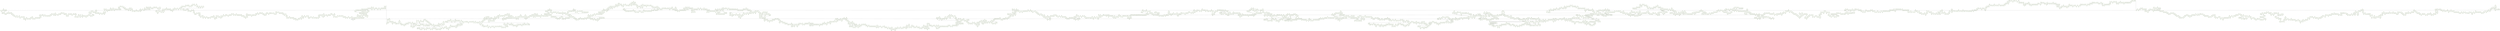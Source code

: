 graph G {
    0 [penwidth=3,color=3, colorscheme=paired12]
    1 [penwidth=3,color=3, colorscheme=paired12]
    2 [penwidth=3,color=3, colorscheme=paired12]
    3 [penwidth=3,color=3, colorscheme=paired12]
    4 [penwidth=3,color=3, colorscheme=paired12]
    5 [penwidth=3,color=3, colorscheme=paired12]
    6 [penwidth=3,color=3, colorscheme=paired12]
    7 [penwidth=3,color=3, colorscheme=paired12]
    8 [penwidth=3,color=3, colorscheme=paired12]
    9 [penwidth=3,color=3, colorscheme=paired12]
    10 [penwidth=3,color=3, colorscheme=paired12]
    11 [penwidth=3,color=3, colorscheme=paired12]
    12 [penwidth=3,color=3, colorscheme=paired12]
    13 [penwidth=3,color=3, colorscheme=paired12]
    14 [penwidth=3,color=3, colorscheme=paired12]
    15 [penwidth=3,color=3, colorscheme=paired12]
    16 [penwidth=3,color=3, colorscheme=paired12]
    17 [penwidth=3,color=3, colorscheme=paired12]
    18 [penwidth=3,color=3, colorscheme=paired12]
    19 [penwidth=3,color=3, colorscheme=paired12]
    20 [penwidth=3,color=3, colorscheme=paired12]
    21 [penwidth=3,color=3, colorscheme=paired12]
    22 [penwidth=3,color=3, colorscheme=paired12]
    23 [penwidth=3,color=3, colorscheme=paired12]
    24 [penwidth=3,color=3, colorscheme=paired12]
    25 [penwidth=3,color=3, colorscheme=paired12]
    26 [penwidth=3,color=3, colorscheme=paired12]
    27 [penwidth=3,color=3, colorscheme=paired12]
    28 [penwidth=3,color=3, colorscheme=paired12]
    29 [penwidth=3,color=3, colorscheme=paired12]
    30 [penwidth=3,color=3, colorscheme=paired12]
    31 [penwidth=3,color=3, colorscheme=paired12]
    32 [penwidth=3,color=3, colorscheme=paired12]
    33 [penwidth=3,color=3, colorscheme=paired12]
    34 [penwidth=3,color=3, colorscheme=paired12]
    35 [penwidth=3,color=3, colorscheme=paired12]
    36 [penwidth=3,color=3, colorscheme=paired12]
    37 [penwidth=3,color=3, colorscheme=paired12]
    38 [penwidth=3,color=3, colorscheme=paired12]
    39 [penwidth=3,color=3, colorscheme=paired12]
    40 [penwidth=3,color=3, colorscheme=paired12]
    41 [penwidth=3,color=3, colorscheme=paired12]
    42 [penwidth=3,color=3, colorscheme=paired12]
    43 [penwidth=3,color=3, colorscheme=paired12]
    44 [penwidth=3,color=3, colorscheme=paired12]
    45 [penwidth=3,color=3, colorscheme=paired12]
    46 [penwidth=3,color=3, colorscheme=paired12]
    47 [penwidth=3,color=3, colorscheme=paired12]
    48 [penwidth=3,color=3, colorscheme=paired12]
    49 [penwidth=3,color=3, colorscheme=paired12]
    50 [penwidth=3,color=3, colorscheme=paired12]
    51 [penwidth=3,color=3, colorscheme=paired12]
    52 [penwidth=3,color=3, colorscheme=paired12]
    53 [penwidth=3,color=3, colorscheme=paired12]
    54 [penwidth=3,color=3, colorscheme=paired12]
    55 [penwidth=3,color=3, colorscheme=paired12]
    56 [penwidth=3,color=3, colorscheme=paired12]
    57 [penwidth=3,color=3, colorscheme=paired12]
    58 [penwidth=3,color=3, colorscheme=paired12]
    59 [penwidth=3,color=3, colorscheme=paired12]
    60 [penwidth=3,color=3, colorscheme=paired12]
    61 [penwidth=3,color=3, colorscheme=paired12]
    62 [penwidth=3,color=3, colorscheme=paired12]
    63 [penwidth=3,color=3, colorscheme=paired12]
    64 [penwidth=3,color=3, colorscheme=paired12]
    65 [penwidth=3,color=3, colorscheme=paired12]
    66 [penwidth=3,color=3, colorscheme=paired12]
    67 [penwidth=3,color=3, colorscheme=paired12]
    68 [penwidth=3,color=3, colorscheme=paired12]
    69 [penwidth=3,color=3, colorscheme=paired12]
    70 [penwidth=3,color=3, colorscheme=paired12]
    71 [penwidth=3,color=3, colorscheme=paired12]
    72 [penwidth=3,color=3, colorscheme=paired12]
    73 [penwidth=3,color=3, colorscheme=paired12]
    74 [penwidth=3,color=3, colorscheme=paired12]
    75 [penwidth=3,color=3, colorscheme=paired12]
    76 [penwidth=3,color=3, colorscheme=paired12]
    77 [penwidth=3,color=3, colorscheme=paired12]
    78 [penwidth=3,color=3, colorscheme=paired12]
    79 [penwidth=3,color=3, colorscheme=paired12]
    80 [penwidth=3,color=3, colorscheme=paired12]
    81 [penwidth=3,color=3, colorscheme=paired12]
    82 [penwidth=3,color=3, colorscheme=paired12]
    83 [penwidth=3,color=3, colorscheme=paired12]
    84 [penwidth=3,color=3, colorscheme=paired12]
    85 [penwidth=3,color=3, colorscheme=paired12]
    86 [penwidth=3,color=3, colorscheme=paired12]
    87 [penwidth=3,color=3, colorscheme=paired12]
    88 [penwidth=3,color=3, colorscheme=paired12]
    89 [penwidth=3,color=3, colorscheme=paired12]
    90 [penwidth=3,color=3, colorscheme=paired12]
    91 [penwidth=3,color=3, colorscheme=paired12]
    92 [penwidth=3,color=3, colorscheme=paired12]
    93 [penwidth=3,color=3, colorscheme=paired12]
    94 [penwidth=3,color=3, colorscheme=paired12]
    95 [penwidth=3,color=3, colorscheme=paired12]
    96 [penwidth=3,color=3, colorscheme=paired12]
    97 [penwidth=3,color=3, colorscheme=paired12]
    98 [penwidth=3,color=3, colorscheme=paired12]
    99 [penwidth=3,color=3, colorscheme=paired12]
    100 [penwidth=3,color=3, colorscheme=paired12]
    101 [penwidth=3,color=3, colorscheme=paired12]
    102 [penwidth=3,color=3, colorscheme=paired12]
    103 [penwidth=3,color=3, colorscheme=paired12]
    104 [penwidth=3,color=3, colorscheme=paired12]
    105 [penwidth=3,color=3, colorscheme=paired12]
    106 [penwidth=3,color=3, colorscheme=paired12]
    107 [penwidth=3,color=3, colorscheme=paired12]
    108 [penwidth=3,color=3, colorscheme=paired12]
    109 [penwidth=3,color=3, colorscheme=paired12]
    110 [penwidth=3,color=3, colorscheme=paired12]
    111 [penwidth=3,color=3, colorscheme=paired12]
    112 [penwidth=3,color=3, colorscheme=paired12]
    113 [penwidth=3,color=3, colorscheme=paired12]
    114 [penwidth=3,color=3, colorscheme=paired12]
    115 [penwidth=3,color=3, colorscheme=paired12]
    116 [penwidth=3,color=3, colorscheme=paired12]
    117 [penwidth=3,color=3, colorscheme=paired12]
    118 [penwidth=3,color=3, colorscheme=paired12]
    119 [penwidth=3,color=3, colorscheme=paired12]
    120 [penwidth=3,color=3, colorscheme=paired12]
    121 [penwidth=3,color=3, colorscheme=paired12]
    122 [penwidth=3,color=3, colorscheme=paired12]
    123 [penwidth=3,color=3, colorscheme=paired12]
    124 [penwidth=3,color=3, colorscheme=paired12]
    125 [penwidth=3,color=3, colorscheme=paired12]
    126 [penwidth=3,color=3, colorscheme=paired12]
    127 [penwidth=3,color=3, colorscheme=paired12]
    128 [penwidth=3,color=3, colorscheme=paired12]
    129 [penwidth=3,color=3, colorscheme=paired12]
    130 [penwidth=3,color=3, colorscheme=paired12]
    131 [penwidth=3,color=3, colorscheme=paired12]
    132 [penwidth=3,color=3, colorscheme=paired12]
    133 [penwidth=3,color=3, colorscheme=paired12]
    134 [penwidth=3,color=3, colorscheme=paired12]
    135 [penwidth=3,color=3, colorscheme=paired12]
    136 [penwidth=3,color=3, colorscheme=paired12]
    137 [penwidth=3,color=3, colorscheme=paired12]
    138 [penwidth=3,color=3, colorscheme=paired12]
    139 [penwidth=3,color=3, colorscheme=paired12]
    140 [penwidth=3,color=3, colorscheme=paired12]
    141 [penwidth=3,color=3, colorscheme=paired12]
    142 [penwidth=3,color=3, colorscheme=paired12]
    143 [penwidth=3,color=3, colorscheme=paired12]
    144 [penwidth=3,color=3, colorscheme=paired12]
    145 [penwidth=3,color=3, colorscheme=paired12]
    146 [penwidth=3,color=3, colorscheme=paired12]
    147 [penwidth=3,color=3, colorscheme=paired12]
    148 [penwidth=3,color=3, colorscheme=paired12]
    149 [penwidth=3,color=3, colorscheme=paired12]
    150 [penwidth=3,color=3, colorscheme=paired12]
    151 [penwidth=3,color=3, colorscheme=paired12]
    152 [penwidth=3,color=3, colorscheme=paired12]
    153 [penwidth=3,color=3, colorscheme=paired12]
    154 [penwidth=3,color=3, colorscheme=paired12]
    155 [penwidth=3,color=3, colorscheme=paired12]
    156 [penwidth=3,color=3, colorscheme=paired12]
    157 [penwidth=3,color=3, colorscheme=paired12]
    158 [penwidth=3,color=3, colorscheme=paired12]
    159 [penwidth=3,color=3, colorscheme=paired12]
    160 [penwidth=3,color=3, colorscheme=paired12]
    161 [penwidth=3,color=3, colorscheme=paired12]
    162 [penwidth=3,color=3, colorscheme=paired12]
    163 [penwidth=3,color=3, colorscheme=paired12]
    164 [penwidth=3,color=3, colorscheme=paired12]
    165 [penwidth=3,color=3, colorscheme=paired12]
    166 [penwidth=3,color=3, colorscheme=paired12]
    167 [penwidth=3,color=3, colorscheme=paired12]
    168 [penwidth=3,color=3, colorscheme=paired12]
    169 [penwidth=3,color=3, colorscheme=paired12]
    170 [penwidth=3,color=3, colorscheme=paired12]
    171 [penwidth=3,color=3, colorscheme=paired12]
    172 [penwidth=3,color=3, colorscheme=paired12]
    173 [penwidth=3,color=3, colorscheme=paired12]
    174 [penwidth=3,color=3, colorscheme=paired12]
    175 [penwidth=3,color=3, colorscheme=paired12]
    176 [penwidth=3,color=3, colorscheme=paired12]
    177 [penwidth=3,color=3, colorscheme=paired12]
    178 [penwidth=3,color=3, colorscheme=paired12]
    179 [penwidth=3,color=3, colorscheme=paired12]
    180 [penwidth=3,color=3, colorscheme=paired12]
    181 [penwidth=3,color=3, colorscheme=paired12]
    182 [penwidth=3,color=3, colorscheme=paired12]
    183 [penwidth=3,color=3, colorscheme=paired12]
    184 [penwidth=3,color=3, colorscheme=paired12]
    185 [penwidth=3,color=3, colorscheme=paired12]
    186 [penwidth=3,color=3, colorscheme=paired12]
    187 [penwidth=3,color=3, colorscheme=paired12]
    188 [penwidth=3,color=3, colorscheme=paired12]
    189 [penwidth=3,color=3, colorscheme=paired12]
    190 [penwidth=3,color=3, colorscheme=paired12]
    191 [penwidth=3,color=3, colorscheme=paired12]
    192 [penwidth=3,color=3, colorscheme=paired12]
    193 [penwidth=3,color=3, colorscheme=paired12]
    194 [penwidth=3,color=3, colorscheme=paired12]
    195 [penwidth=3,color=3, colorscheme=paired12]
    196 [penwidth=3,color=3, colorscheme=paired12]
    197 [penwidth=3,color=3, colorscheme=paired12]
    198 [penwidth=3,color=3, colorscheme=paired12]
    199 [penwidth=3,color=3, colorscheme=paired12]
    200 [penwidth=3,color=3, colorscheme=paired12]
    201 [penwidth=3,color=3, colorscheme=paired12]
    202 [penwidth=3,color=3, colorscheme=paired12]
    203 [penwidth=3,color=3, colorscheme=paired12]
    204 [penwidth=3,color=3, colorscheme=paired12]
    205 [penwidth=3,color=3, colorscheme=paired12]
    206 [penwidth=3,color=3, colorscheme=paired12]
    207 [penwidth=3,color=3, colorscheme=paired12]
    208 [penwidth=3,color=3, colorscheme=paired12]
    209 [penwidth=3,color=3, colorscheme=paired12]
    210 [penwidth=3,color=3, colorscheme=paired12]
    211 [penwidth=3,color=3, colorscheme=paired12]
    212 [penwidth=3,color=3, colorscheme=paired12]
    213 [penwidth=3,color=3, colorscheme=paired12]
    214 [penwidth=3,color=3, colorscheme=paired12]
    215 [penwidth=3,color=3, colorscheme=paired12]
    216 [penwidth=3,color=3, colorscheme=paired12]
    217 [penwidth=3,color=3, colorscheme=paired12]
    218 [penwidth=3,color=3, colorscheme=paired12]
    219 [penwidth=3,color=3, colorscheme=paired12]
    220 [penwidth=3,color=3, colorscheme=paired12]
    221 [penwidth=3,color=3, colorscheme=paired12]
    222 [penwidth=3,color=3, colorscheme=paired12]
    223 [penwidth=3,color=3, colorscheme=paired12]
    224 [penwidth=3,color=3, colorscheme=paired12]
    225 [penwidth=3,color=3, colorscheme=paired12]
    226 [penwidth=3,color=3, colorscheme=paired12]
    227 [penwidth=3,color=3, colorscheme=paired12]
    228 [penwidth=3,color=3, colorscheme=paired12]
    229 [penwidth=3,color=3, colorscheme=paired12]
    230 [penwidth=3,color=3, colorscheme=paired12]
    231 [penwidth=3,color=3, colorscheme=paired12]
    232 [penwidth=3,color=3, colorscheme=paired12]
    233 [penwidth=3,color=3, colorscheme=paired12]
    234 [penwidth=3,color=3, colorscheme=paired12]
    235 [penwidth=3,color=3, colorscheme=paired12]
    236 [penwidth=3,color=3, colorscheme=paired12]
    237 [penwidth=3,color=3, colorscheme=paired12]
    238 [penwidth=3,color=3, colorscheme=paired12]
    239 [penwidth=3,color=3, colorscheme=paired12]
    240 [penwidth=3,color=3, colorscheme=paired12]
    241 [penwidth=3,color=3, colorscheme=paired12]
    242 [penwidth=3,color=3, colorscheme=paired12]
    243 [penwidth=3,color=3, colorscheme=paired12]
    244 [penwidth=3,color=3, colorscheme=paired12]
    245 [penwidth=3,color=3, colorscheme=paired12]
    246 [penwidth=3,color=3, colorscheme=paired12]
    247 [penwidth=3,color=3, colorscheme=paired12]
    248 [penwidth=3,color=3, colorscheme=paired12]
    249 [penwidth=3,color=3, colorscheme=paired12]
    250 [penwidth=3,color=3, colorscheme=paired12]
    251 [penwidth=3,color=3, colorscheme=paired12]
    252 [penwidth=3,color=3, colorscheme=paired12]
    253 [penwidth=3,color=3, colorscheme=paired12]
    254 [penwidth=3,color=3, colorscheme=paired12]
    255 [penwidth=3,color=3, colorscheme=paired12]
    256 [penwidth=3,color=3, colorscheme=paired12]
    257 [penwidth=3,color=3, colorscheme=paired12]
    258 [penwidth=3,color=3, colorscheme=paired12]
    259 [penwidth=3,color=3, colorscheme=paired12]
    260 [penwidth=3,color=3, colorscheme=paired12]
    261 [penwidth=3,color=3, colorscheme=paired12]
    262 [penwidth=3,color=3, colorscheme=paired12]
    263 [penwidth=3,color=3, colorscheme=paired12]
    264 [penwidth=3,color=3, colorscheme=paired12]
    265 [penwidth=3,color=3, colorscheme=paired12]
    266 [penwidth=3,color=3, colorscheme=paired12]
    267 [penwidth=3,color=3, colorscheme=paired12]
    268 [penwidth=3,color=3, colorscheme=paired12]
    269 [penwidth=3,color=3, colorscheme=paired12]
    270 [penwidth=3,color=3, colorscheme=paired12]
    271 [penwidth=3,color=3, colorscheme=paired12]
    272 [penwidth=3,color=3, colorscheme=paired12]
    273 [penwidth=3,color=3, colorscheme=paired12]
    274 [penwidth=3,color=3, colorscheme=paired12]
    275 [penwidth=3,color=3, colorscheme=paired12]
    276 [penwidth=3,color=3, colorscheme=paired12]
    277 [penwidth=3,color=3, colorscheme=paired12]
    278 [penwidth=3,color=3, colorscheme=paired12]
    279 [penwidth=3,color=3, colorscheme=paired12]
    280 [penwidth=3,color=3, colorscheme=paired12]
    281 [penwidth=3,color=3, colorscheme=paired12]
    282 [penwidth=3,color=3, colorscheme=paired12]
    283 [penwidth=3,color=3, colorscheme=paired12]
    284 [penwidth=3,color=3, colorscheme=paired12]
    285 [penwidth=3,color=3, colorscheme=paired12]
    286 [penwidth=3,color=3, colorscheme=paired12]
    287 [penwidth=3,color=3, colorscheme=paired12]
    288 [penwidth=3,color=3, colorscheme=paired12]
    289 [penwidth=3,color=3, colorscheme=paired12]
    290 [penwidth=3,color=3, colorscheme=paired12]
    291 [penwidth=3,color=3, colorscheme=paired12]
    292 [penwidth=3,color=3, colorscheme=paired12]
    293 [penwidth=3,color=3, colorscheme=paired12]
    294 [penwidth=3,color=3, colorscheme=paired12]
    295 [penwidth=3,color=3, colorscheme=paired12]
    296 [penwidth=3,color=3, colorscheme=paired12]
    297 [penwidth=3,color=3, colorscheme=paired12]
    298 [penwidth=3,color=3, colorscheme=paired12]
    299 [penwidth=3,color=3, colorscheme=paired12]
    300 [penwidth=3,color=3, colorscheme=paired12]
    301 [penwidth=3,color=3, colorscheme=paired12]
    302 [penwidth=3,color=3, colorscheme=paired12]
    303 [penwidth=3,color=3, colorscheme=paired12]
    304 [penwidth=3,color=3, colorscheme=paired12]
    305 [penwidth=3,color=3, colorscheme=paired12]
    306 [penwidth=3,color=3, colorscheme=paired12]
    307 [penwidth=3,color=3, colorscheme=paired12]
    308 [penwidth=3,color=3, colorscheme=paired12]
    309 [penwidth=3,color=3, colorscheme=paired12]
    310 [penwidth=3,color=3, colorscheme=paired12]
    311 [penwidth=3,color=3, colorscheme=paired12]
    312 [penwidth=3,color=3, colorscheme=paired12]
    313 [penwidth=3,color=3, colorscheme=paired12]
    314 [penwidth=3,color=3, colorscheme=paired12]
    315 [penwidth=3,color=3, colorscheme=paired12]
    316 [penwidth=3,color=3, colorscheme=paired12]
    317 [penwidth=3,color=3, colorscheme=paired12]
    318 [penwidth=3,color=3, colorscheme=paired12]
    319 [penwidth=3,color=3, colorscheme=paired12]
    320 [penwidth=3,color=3, colorscheme=paired12]
    321 [penwidth=3,color=3, colorscheme=paired12]
    322 [penwidth=3,color=3, colorscheme=paired12]
    323 [penwidth=3,color=3, colorscheme=paired12]
    324 [penwidth=3,color=3, colorscheme=paired12]
    325 [penwidth=3,color=3, colorscheme=paired12]
    326 [penwidth=3,color=3, colorscheme=paired12]
    327 [penwidth=3,color=3, colorscheme=paired12]
    328 [penwidth=3,color=3, colorscheme=paired12]
    329 [penwidth=3,color=3, colorscheme=paired12]
    330 [penwidth=3,color=3, colorscheme=paired12]
    331 [penwidth=3,color=3, colorscheme=paired12]
    332 [penwidth=3,color=3, colorscheme=paired12]
    333 [penwidth=3,color=3, colorscheme=paired12]
    334 [penwidth=3,color=3, colorscheme=paired12]
    335 [penwidth=3,color=3, colorscheme=paired12]
    336 [penwidth=3,color=3, colorscheme=paired12]
    337 [penwidth=3,color=3, colorscheme=paired12]
    338 [penwidth=3,color=3, colorscheme=paired12]
    339 [penwidth=3,color=3, colorscheme=paired12]
    340 [penwidth=3,color=3, colorscheme=paired12]
    341 [penwidth=3,color=3, colorscheme=paired12]
    342 [penwidth=3,color=3, colorscheme=paired12]
    343 [penwidth=3,color=3, colorscheme=paired12]
    344 [penwidth=3,color=3, colorscheme=paired12]
    345 [penwidth=3,color=3, colorscheme=paired12]
    346 [penwidth=3,color=3, colorscheme=paired12]
    347 [penwidth=3,color=3, colorscheme=paired12]
    348 [penwidth=3,color=3, colorscheme=paired12]
    349 [penwidth=3,color=3, colorscheme=paired12]
    350 [penwidth=3,color=3, colorscheme=paired12]
    351 [penwidth=3,color=3, colorscheme=paired12]
    352 [penwidth=3,color=3, colorscheme=paired12]
    353 [penwidth=3,color=3, colorscheme=paired12]
    354 [penwidth=3,color=3, colorscheme=paired12]
    355 [penwidth=3,color=3, colorscheme=paired12]
    356 [penwidth=3,color=3, colorscheme=paired12]
    357 [penwidth=3,color=3, colorscheme=paired12]
    358 [penwidth=3,color=3, colorscheme=paired12]
    359 [penwidth=3,color=3, colorscheme=paired12]
    360 [penwidth=3,color=3, colorscheme=paired12]
    361 [penwidth=3,color=3, colorscheme=paired12]
    362 [penwidth=3,color=3, colorscheme=paired12]
    363 [penwidth=3,color=3, colorscheme=paired12]
    364 [penwidth=3,color=3, colorscheme=paired12]
    365 [penwidth=3,color=3, colorscheme=paired12]
    366 [penwidth=3,color=3, colorscheme=paired12]
    367 [penwidth=3,color=3, colorscheme=paired12]
    368 [penwidth=3,color=3, colorscheme=paired12]
    369 [penwidth=3,color=3, colorscheme=paired12]
    370 [penwidth=3,color=3, colorscheme=paired12]
    371 [penwidth=3,color=3, colorscheme=paired12]
    372 [penwidth=3,color=3, colorscheme=paired12]
    373 [penwidth=3,color=3, colorscheme=paired12]
    374 [penwidth=3,color=3, colorscheme=paired12]
    375 [penwidth=3,color=3, colorscheme=paired12]
    376 [penwidth=3,color=3, colorscheme=paired12]
    377 [penwidth=3,color=3, colorscheme=paired12]
    378 [penwidth=3,color=3, colorscheme=paired12]
    379 [penwidth=3,color=3, colorscheme=paired12]
    380 [penwidth=3,color=3, colorscheme=paired12]
    381 [penwidth=3,color=3, colorscheme=paired12]
    382 [penwidth=3,color=3, colorscheme=paired12]
    383 [penwidth=3,color=3, colorscheme=paired12]
    384 [penwidth=3,color=3, colorscheme=paired12]
    385 [penwidth=3,color=3, colorscheme=paired12]
    386 [penwidth=3,color=3, colorscheme=paired12]
    387 [penwidth=3,color=3, colorscheme=paired12]
    388 [penwidth=3,color=3, colorscheme=paired12]
    389 [penwidth=3,color=3, colorscheme=paired12]
    390 [penwidth=3,color=3, colorscheme=paired12]
    391 [penwidth=3,color=3, colorscheme=paired12]
    392 [penwidth=3,color=3, colorscheme=paired12]
    393 [penwidth=3,color=3, colorscheme=paired12]
    394 [penwidth=3,color=3, colorscheme=paired12]
    395 [penwidth=3,color=3, colorscheme=paired12]
    396 [penwidth=3,color=3, colorscheme=paired12]
    397 [penwidth=3,color=3, colorscheme=paired12]
    398 [penwidth=3,color=3, colorscheme=paired12]
    399 [penwidth=3,color=3, colorscheme=paired12]
    400 [penwidth=3,color=3, colorscheme=paired12]
    401 [penwidth=3,color=3, colorscheme=paired12]
    402 [penwidth=3,color=3, colorscheme=paired12]
    403 [penwidth=3,color=3, colorscheme=paired12]
    404 [penwidth=3,color=3, colorscheme=paired12]
    405 [penwidth=3,color=3, colorscheme=paired12]
    406 [penwidth=3,color=3, colorscheme=paired12]
    407 [penwidth=3,color=3, colorscheme=paired12]
    408 [penwidth=3,color=3, colorscheme=paired12]
    409 [penwidth=3,color=3, colorscheme=paired12]
    410 [penwidth=3,color=3, colorscheme=paired12]
    411 [penwidth=3,color=3, colorscheme=paired12]
    412 [penwidth=3,color=3, colorscheme=paired12]
    413 [penwidth=3,color=3, colorscheme=paired12]
    414 [penwidth=3,color=3, colorscheme=paired12]
    415 [penwidth=3,color=3, colorscheme=paired12]
    416 [penwidth=3,color=3, colorscheme=paired12]
    417 [penwidth=3,color=3, colorscheme=paired12]
    418 [penwidth=3,color=3, colorscheme=paired12]
    419 [penwidth=3,color=3, colorscheme=paired12]
    420 [penwidth=3,color=3, colorscheme=paired12]
    421 [penwidth=3,color=3, colorscheme=paired12]
    422 [penwidth=3,color=3, colorscheme=paired12]
    423 [penwidth=3,color=3, colorscheme=paired12]
    424 [penwidth=3,color=3, colorscheme=paired12]
    425 [penwidth=3,color=3, colorscheme=paired12]
    426 [penwidth=3,color=3, colorscheme=paired12]
    427 [penwidth=3,color=3, colorscheme=paired12]
    428 [penwidth=3,color=3, colorscheme=paired12]
    429 [penwidth=3,color=3, colorscheme=paired12]
    430 [penwidth=3,color=3, colorscheme=paired12]
    431 [penwidth=3,color=3, colorscheme=paired12]
    432 [penwidth=3,color=3, colorscheme=paired12]
    433 [penwidth=3,color=3, colorscheme=paired12]
    434 [penwidth=3,color=3, colorscheme=paired12]
    435 [penwidth=3,color=3, colorscheme=paired12]
    436 [penwidth=3,color=3, colorscheme=paired12]
    437 [penwidth=3,color=3, colorscheme=paired12]
    438 [penwidth=3,color=3, colorscheme=paired12]
    439 [penwidth=3,color=3, colorscheme=paired12]
    440 [penwidth=3,color=3, colorscheme=paired12]
    441 [penwidth=3,color=3, colorscheme=paired12]
    442 [penwidth=3,color=3, colorscheme=paired12]
    443 [penwidth=3,color=3, colorscheme=paired12]
    444 [penwidth=3,color=3, colorscheme=paired12]
    445 [penwidth=3,color=3, colorscheme=paired12]
    446 [penwidth=3,color=3, colorscheme=paired12]
    447 [penwidth=3,color=3, colorscheme=paired12]
    448 [penwidth=3,color=3, colorscheme=paired12]
    449 [penwidth=3,color=3, colorscheme=paired12]
    450 [penwidth=3,color=3, colorscheme=paired12]
    451 [penwidth=3,color=3, colorscheme=paired12]
    452 [penwidth=3,color=3, colorscheme=paired12]
    453 [penwidth=3,color=3, colorscheme=paired12]
    454 [penwidth=3,color=3, colorscheme=paired12]
    455 [penwidth=3,color=3, colorscheme=paired12]
    456 [penwidth=3,color=3, colorscheme=paired12]
    457 [penwidth=3,color=3, colorscheme=paired12]
    458 [penwidth=3,color=3, colorscheme=paired12]
    459 [penwidth=3,color=3, colorscheme=paired12]
    460 [penwidth=3,color=3, colorscheme=paired12]
    461 [penwidth=3,color=3, colorscheme=paired12]
    462 [penwidth=3,color=3, colorscheme=paired12]
    463 [penwidth=3,color=3, colorscheme=paired12]
    464 [penwidth=3,color=3, colorscheme=paired12]
    465 [penwidth=3,color=3, colorscheme=paired12]
    466 [penwidth=3,color=3, colorscheme=paired12]
    467 [penwidth=3,color=3, colorscheme=paired12]
    468 [penwidth=3,color=3, colorscheme=paired12]
    469 [penwidth=3,color=3, colorscheme=paired12]
    470 [penwidth=3,color=3, colorscheme=paired12]
    471 [penwidth=3,color=3, colorscheme=paired12]
    472 [penwidth=3,color=3, colorscheme=paired12]
    473 [penwidth=3,color=3, colorscheme=paired12]
    474 [penwidth=3,color=3, colorscheme=paired12]
    475 [penwidth=3,color=3, colorscheme=paired12]
    476 [penwidth=3,color=3, colorscheme=paired12]
    477 [penwidth=3,color=3, colorscheme=paired12]
    478 [penwidth=3,color=3, colorscheme=paired12]
    479 [penwidth=3,color=3, colorscheme=paired12]
    480 [penwidth=3,color=3, colorscheme=paired12]
    481 [penwidth=3,color=3, colorscheme=paired12]
    482 [penwidth=3,color=3, colorscheme=paired12]
    483 [penwidth=3,color=3, colorscheme=paired12]
    484 [penwidth=3,color=3, colorscheme=paired12]
    485 [penwidth=3,color=3, colorscheme=paired12]
    486 [penwidth=3,color=3, colorscheme=paired12]
    487 [penwidth=3,color=3, colorscheme=paired12]
    488 [penwidth=3,color=3, colorscheme=paired12]
    489 [penwidth=3,color=3, colorscheme=paired12]
    490 [penwidth=3,color=3, colorscheme=paired12]
    491 [penwidth=3,color=3, colorscheme=paired12]
    492 [penwidth=3,color=3, colorscheme=paired12]
    493 [penwidth=3,color=3, colorscheme=paired12]
    494 [penwidth=3,color=3, colorscheme=paired12]
    495 [penwidth=3,color=3, colorscheme=paired12]
    496 [penwidth=3,color=3, colorscheme=paired12]
    497 [penwidth=3,color=3, colorscheme=paired12]
    498 [penwidth=3,color=3, colorscheme=paired12]
    499 [penwidth=3,color=3, colorscheme=paired12]
    500 [penwidth=3,color=3, colorscheme=paired12]
    501 [penwidth=3,color=3, colorscheme=paired12]
    502 [penwidth=3,color=3, colorscheme=paired12]
    503 [penwidth=3,color=3, colorscheme=paired12]
    504 [penwidth=3,color=3, colorscheme=paired12]
    505 [penwidth=3,color=3, colorscheme=paired12]
    506 [penwidth=3,color=3, colorscheme=paired12]
    507 [penwidth=3,color=3, colorscheme=paired12]
    508 [penwidth=3,color=3, colorscheme=paired12]
    509 [penwidth=3,color=3, colorscheme=paired12]
    510 [penwidth=3,color=3, colorscheme=paired12]
    511 [penwidth=3,color=3, colorscheme=paired12]
    512 [penwidth=3,color=3, colorscheme=paired12]
    513 [penwidth=3,color=3, colorscheme=paired12]
    514 [penwidth=3,color=3, colorscheme=paired12]
    515 [penwidth=3,color=3, colorscheme=paired12]
    516 [penwidth=3,color=3, colorscheme=paired12]
    517 [penwidth=3,color=3, colorscheme=paired12]
    518 [penwidth=3,color=3, colorscheme=paired12]
    519 [penwidth=3,color=3, colorscheme=paired12]
    520 [penwidth=3,color=3, colorscheme=paired12]
    521 [penwidth=3,color=3, colorscheme=paired12]
    522 [penwidth=3,color=3, colorscheme=paired12]
    523 [penwidth=3,color=3, colorscheme=paired12]
    524 [penwidth=3,color=3, colorscheme=paired12]
    525 [penwidth=3,color=3, colorscheme=paired12]
    526 [penwidth=3,color=3, colorscheme=paired12]
    527 [penwidth=3,color=3, colorscheme=paired12]
    528 [penwidth=3,color=3, colorscheme=paired12]
    529 [penwidth=3,color=3, colorscheme=paired12]
    530 [penwidth=3,color=3, colorscheme=paired12]
    531 [penwidth=3,color=3, colorscheme=paired12]
    532 [penwidth=3,color=3, colorscheme=paired12]
    533 [penwidth=3,color=3, colorscheme=paired12]
    534 [penwidth=3,color=3, colorscheme=paired12]
    535 [penwidth=3,color=3, colorscheme=paired12]
    536 [penwidth=3,color=3, colorscheme=paired12]
    537 [penwidth=3,color=3, colorscheme=paired12]
    538 [penwidth=3,color=3, colorscheme=paired12]
    539 [penwidth=3,color=3, colorscheme=paired12]
    540 [penwidth=3,color=3, colorscheme=paired12]
    541 [penwidth=3,color=3, colorscheme=paired12]
    542 [penwidth=3,color=3, colorscheme=paired12]
    543 [penwidth=3,color=3, colorscheme=paired12]
    544 [penwidth=3,color=3, colorscheme=paired12]
    545 [penwidth=3,color=3, colorscheme=paired12]
    546 [penwidth=3,color=3, colorscheme=paired12]
    547 [penwidth=3,color=3, colorscheme=paired12]
    548 [penwidth=3,color=3, colorscheme=paired12]
    549 [penwidth=3,color=3, colorscheme=paired12]
    550 [penwidth=3,color=3, colorscheme=paired12]
    551 [penwidth=3,color=3, colorscheme=paired12]
    552 [penwidth=3,color=3, colorscheme=paired12]
    553 [penwidth=3,color=3, colorscheme=paired12]
    554 [penwidth=3,color=3, colorscheme=paired12]
    555 [penwidth=3,color=3, colorscheme=paired12]
    556 [penwidth=3,color=3, colorscheme=paired12]
    557 [penwidth=3,color=3, colorscheme=paired12]
    558 [penwidth=3,color=3, colorscheme=paired12]
    559 [penwidth=3,color=3, colorscheme=paired12]
    560 [penwidth=3,color=3, colorscheme=paired12]
    561 [penwidth=3,color=3, colorscheme=paired12]
    562 [penwidth=3,color=3, colorscheme=paired12]
    563 [penwidth=3,color=3, colorscheme=paired12]
    564 [penwidth=3,color=3, colorscheme=paired12]
    565 [penwidth=3,color=3, colorscheme=paired12]
    566 [penwidth=3,color=3, colorscheme=paired12]
    567 [penwidth=3,color=3, colorscheme=paired12]
    568 [penwidth=3,color=3, colorscheme=paired12]
    569 [penwidth=3,color=3, colorscheme=paired12]
    570 [penwidth=3,color=3, colorscheme=paired12]
    571 [penwidth=3,color=3, colorscheme=paired12]
    572 [penwidth=3,color=3, colorscheme=paired12]
    573 [penwidth=3,color=3, colorscheme=paired12]
    574 [penwidth=3,color=3, colorscheme=paired12]
    575 [penwidth=3,color=3, colorscheme=paired12]
    576 [penwidth=3,color=3, colorscheme=paired12]
    577 [penwidth=3,color=3, colorscheme=paired12]
    578 [penwidth=3,color=3, colorscheme=paired12]
    579 [penwidth=3,color=3, colorscheme=paired12]
    580 [penwidth=3,color=3, colorscheme=paired12]
    581 [penwidth=3,color=3, colorscheme=paired12]
    582 [penwidth=3,color=3, colorscheme=paired12]
    583 [penwidth=3,color=3, colorscheme=paired12]
    584 [penwidth=3,color=3, colorscheme=paired12]
    585 [penwidth=3,color=3, colorscheme=paired12]
    586 [penwidth=3,color=3, colorscheme=paired12]
    587 [penwidth=3,color=3, colorscheme=paired12]
    588 [penwidth=3,color=3, colorscheme=paired12]
    589 [penwidth=3,color=3, colorscheme=paired12]
    590 [penwidth=3,color=3, colorscheme=paired12]
    591 [penwidth=3,color=3, colorscheme=paired12]
    592 [penwidth=3,color=3, colorscheme=paired12]
    593 [penwidth=3,color=3, colorscheme=paired12]
    594 [penwidth=3,color=3, colorscheme=paired12]
    595 [penwidth=3,color=3, colorscheme=paired12]
    596 [penwidth=3,color=3, colorscheme=paired12]
    597 [penwidth=3,color=3, colorscheme=paired12]
    598 [penwidth=3,color=3, colorscheme=paired12]
    599 [penwidth=3,color=3, colorscheme=paired12]
    600 [penwidth=3,color=3, colorscheme=paired12]
    601 [penwidth=3,color=3, colorscheme=paired12]
    602 [penwidth=3,color=3, colorscheme=paired12]
    603 [penwidth=3,color=3, colorscheme=paired12]
    604 [penwidth=3,color=3, colorscheme=paired12]
    605 [penwidth=3,color=3, colorscheme=paired12]
    606 [penwidth=3,color=3, colorscheme=paired12]
    607 [penwidth=3,color=3, colorscheme=paired12]
    608 [penwidth=3,color=3, colorscheme=paired12]
    609 [penwidth=3,color=3, colorscheme=paired12]
    610 [penwidth=3,color=3, colorscheme=paired12]
    611 [penwidth=3,color=3, colorscheme=paired12]
    612 [penwidth=3,color=3, colorscheme=paired12]
    613 [penwidth=3,color=3, colorscheme=paired12]
    614 [penwidth=3,color=3, colorscheme=paired12]
    615 [penwidth=3,color=3, colorscheme=paired12]
    616 [penwidth=3,color=3, colorscheme=paired12]
    617 [penwidth=3,color=3, colorscheme=paired12]
    618 [penwidth=3,color=3, colorscheme=paired12]
    619 [penwidth=3,color=3, colorscheme=paired12]
    620 [penwidth=3,color=3, colorscheme=paired12]
    621 [penwidth=3,color=3, colorscheme=paired12]
    622 [penwidth=3,color=3, colorscheme=paired12]
    623 [penwidth=3,color=3, colorscheme=paired12]
    624 [penwidth=3,color=3, colorscheme=paired12]
    625 [penwidth=3,color=3, colorscheme=paired12]
    626 [penwidth=3,color=3, colorscheme=paired12]
    627 [penwidth=3,color=3, colorscheme=paired12]
    628 [penwidth=3,color=3, colorscheme=paired12]
    629 [penwidth=3,color=3, colorscheme=paired12]
    630 [penwidth=3,color=3, colorscheme=paired12]
    631 [penwidth=3,color=3, colorscheme=paired12]
    632 [penwidth=3,color=3, colorscheme=paired12]
    633 [penwidth=3,color=3, colorscheme=paired12]
    634 [penwidth=3,color=3, colorscheme=paired12]
    635 [penwidth=3,color=3, colorscheme=paired12]
    636 [penwidth=3,color=3, colorscheme=paired12]
    637 [penwidth=3,color=3, colorscheme=paired12]
    638 [penwidth=3,color=3, colorscheme=paired12]
    639 [penwidth=3,color=3, colorscheme=paired12]
    640 [penwidth=3,color=3, colorscheme=paired12]
    641 [penwidth=3,color=3, colorscheme=paired12]
    642 [penwidth=3,color=3, colorscheme=paired12]
    643 [penwidth=3,color=3, colorscheme=paired12]
    644 [penwidth=3,color=3, colorscheme=paired12]
    645 [penwidth=3,color=3, colorscheme=paired12]
    646 [penwidth=3,color=3, colorscheme=paired12]
    647 [penwidth=3,color=3, colorscheme=paired12]
    648 [penwidth=3,color=3, colorscheme=paired12]
    649 [penwidth=3,color=3, colorscheme=paired12]
    650 [penwidth=3,color=3, colorscheme=paired12]
    651 [penwidth=3,color=3, colorscheme=paired12]
    652 [penwidth=3,color=3, colorscheme=paired12]
    653 [penwidth=3,color=3, colorscheme=paired12]
    654 [penwidth=3,color=3, colorscheme=paired12]
    655 [penwidth=3,color=3, colorscheme=paired12]
    656 [penwidth=3,color=3, colorscheme=paired12]
    657 [penwidth=3,color=3, colorscheme=paired12]
    658 [penwidth=3,color=3, colorscheme=paired12]
    659 [penwidth=3,color=3, colorscheme=paired12]
    660 [penwidth=3,color=3, colorscheme=paired12]
    661 [penwidth=3,color=3, colorscheme=paired12]
    662 [penwidth=3,color=3, colorscheme=paired12]
    663 [penwidth=3,color=3, colorscheme=paired12]
    664 [penwidth=3,color=3, colorscheme=paired12]
    665 [penwidth=3,color=3, colorscheme=paired12]
    666 [penwidth=3,color=3, colorscheme=paired12]
    667 [penwidth=3,color=3, colorscheme=paired12]
    668 [penwidth=3,color=3, colorscheme=paired12]
    669 [penwidth=3,color=3, colorscheme=paired12]
    670 [penwidth=3,color=3, colorscheme=paired12]
    671 [penwidth=3,color=3, colorscheme=paired12]
    672 [penwidth=3,color=3, colorscheme=paired12]
    673 [penwidth=3,color=3, colorscheme=paired12]
    674 [penwidth=3,color=3, colorscheme=paired12]
    675 [penwidth=3,color=3, colorscheme=paired12]
    676 [penwidth=3,color=3, colorscheme=paired12]
    677 [penwidth=3,color=3, colorscheme=paired12]
    678 [penwidth=3,color=3, colorscheme=paired12]
    679 [penwidth=3,color=3, colorscheme=paired12]
    680 [penwidth=3,color=3, colorscheme=paired12]
    681 [penwidth=3,color=3, colorscheme=paired12]
    682 [penwidth=3,color=3, colorscheme=paired12]
    683 [penwidth=3,color=3, colorscheme=paired12]
    684 [penwidth=3,color=3, colorscheme=paired12]
    685 [penwidth=3,color=3, colorscheme=paired12]
    686 [penwidth=3,color=3, colorscheme=paired12]
    687 [penwidth=3,color=3, colorscheme=paired12]
    688 [penwidth=3,color=3, colorscheme=paired12]
    689 [penwidth=3,color=3, colorscheme=paired12]
    690 [penwidth=3,color=3, colorscheme=paired12]
    691 [penwidth=3,color=3, colorscheme=paired12]
    692 [penwidth=3,color=3, colorscheme=paired12]
    693 [penwidth=3,color=3, colorscheme=paired12]
    694 [penwidth=3,color=3, colorscheme=paired12]
    695 [penwidth=3,color=3, colorscheme=paired12]
    696 [penwidth=3,color=3, colorscheme=paired12]
    697 [penwidth=3,color=3, colorscheme=paired12]
    698 [penwidth=3,color=3, colorscheme=paired12]
    699 [penwidth=3,color=3, colorscheme=paired12]
    700 [penwidth=3,color=3, colorscheme=paired12]
    701 [penwidth=3,color=3, colorscheme=paired12]
    702 [penwidth=3,color=3, colorscheme=paired12]
    703 [penwidth=3,color=3, colorscheme=paired12]
    704 [penwidth=3,color=3, colorscheme=paired12]
    705 [penwidth=3,color=3, colorscheme=paired12]
    706 [penwidth=3,color=3, colorscheme=paired12]
    707 [penwidth=3,color=3, colorscheme=paired12]
    708 [penwidth=3,color=3, colorscheme=paired12]
    709 [penwidth=3,color=3, colorscheme=paired12]
    710 [penwidth=3,color=3, colorscheme=paired12]
    711 [penwidth=3,color=3, colorscheme=paired12]
    712 [penwidth=3,color=3, colorscheme=paired12]
    713 [penwidth=3,color=3, colorscheme=paired12]
    714 [penwidth=3,color=3, colorscheme=paired12]
    715 [penwidth=3,color=3, colorscheme=paired12]
    716 [penwidth=3,color=3, colorscheme=paired12]
    717 [penwidth=3,color=3, colorscheme=paired12]
    718 [penwidth=3,color=3, colorscheme=paired12]
    719 [penwidth=3,color=3, colorscheme=paired12]
    720 [penwidth=3,color=3, colorscheme=paired12]
    721 [penwidth=3,color=3, colorscheme=paired12]
    722 [penwidth=3,color=3, colorscheme=paired12]
    723 [penwidth=3,color=3, colorscheme=paired12]
    724 [penwidth=3,color=3, colorscheme=paired12]
    725 [penwidth=3,color=3, colorscheme=paired12]
    726 [penwidth=3,color=3, colorscheme=paired12]
    727 [penwidth=3,color=3, colorscheme=paired12]
    728 [penwidth=3,color=3, colorscheme=paired12]
    729 [penwidth=3,color=3, colorscheme=paired12]
    730 [penwidth=3,color=3, colorscheme=paired12]
    731 [penwidth=3,color=3, colorscheme=paired12]
    732 [penwidth=3,color=3, colorscheme=paired12]
    733 [penwidth=3,color=3, colorscheme=paired12]
    734 [penwidth=3,color=3, colorscheme=paired12]
    735 [penwidth=3,color=3, colorscheme=paired12]
    736 [penwidth=3,color=3, colorscheme=paired12]
    737 [penwidth=3,color=3, colorscheme=paired12]
    738 [penwidth=3,color=3, colorscheme=paired12]
    739 [penwidth=3,color=3, colorscheme=paired12]
    740 [penwidth=3,color=3, colorscheme=paired12]
    741 [penwidth=3,color=3, colorscheme=paired12]
    742 [penwidth=3,color=3, colorscheme=paired12]
    743 [penwidth=3,color=3, colorscheme=paired12]
    744 [penwidth=3,color=3, colorscheme=paired12]
    745 [penwidth=3,color=3, colorscheme=paired12]
    746 [penwidth=3,color=3, colorscheme=paired12]
    747 [penwidth=3,color=3, colorscheme=paired12]
    748 [penwidth=3,color=3, colorscheme=paired12]
    749 [penwidth=3,color=3, colorscheme=paired12]
    750 [penwidth=3,color=3, colorscheme=paired12]
    751 [penwidth=3,color=3, colorscheme=paired12]
    752 [penwidth=3,color=3, colorscheme=paired12]
    753 [penwidth=3,color=3, colorscheme=paired12]
    754 [penwidth=3,color=3, colorscheme=paired12]
    755 [penwidth=3,color=3, colorscheme=paired12]
    756 [penwidth=3,color=3, colorscheme=paired12]
    757 [penwidth=3,color=3, colorscheme=paired12]
    758 [penwidth=3,color=3, colorscheme=paired12]
    759 [penwidth=3,color=3, colorscheme=paired12]
    760 [penwidth=3,color=3, colorscheme=paired12]
    761 [penwidth=3,color=3, colorscheme=paired12]
    762 [penwidth=3,color=3, colorscheme=paired12]
    763 [penwidth=3,color=3, colorscheme=paired12]
    764 [penwidth=3,color=3, colorscheme=paired12]
    765 [penwidth=3,color=3, colorscheme=paired12]
    766 [penwidth=3,color=3, colorscheme=paired12]
    767 [penwidth=3,color=3, colorscheme=paired12]
    768 [penwidth=3,color=3, colorscheme=paired12]
    769 [penwidth=3,color=3, colorscheme=paired12]
    770 [penwidth=3,color=3, colorscheme=paired12]
    771 [penwidth=3,color=3, colorscheme=paired12]
    772 [penwidth=3,color=3, colorscheme=paired12]
    773 [penwidth=3,color=3, colorscheme=paired12]
    774 [penwidth=3,color=3, colorscheme=paired12]
    775 [penwidth=3,color=3, colorscheme=paired12]
    776 [penwidth=3,color=3, colorscheme=paired12]
    777 [penwidth=3,color=3, colorscheme=paired12]
    778 [penwidth=3,color=3, colorscheme=paired12]
    779 [penwidth=3,color=3, colorscheme=paired12]
    780 [penwidth=3,color=3, colorscheme=paired12]
    781 [penwidth=3,color=3, colorscheme=paired12]
    782 [penwidth=3,color=3, colorscheme=paired12]
    783 [penwidth=3,color=3, colorscheme=paired12]
    784 [penwidth=3,color=3, colorscheme=paired12]
    785 [penwidth=3,color=3, colorscheme=paired12]
    786 [penwidth=3,color=3, colorscheme=paired12]
    787 [penwidth=3,color=3, colorscheme=paired12]
    788 [penwidth=3,color=3, colorscheme=paired12]
    789 [penwidth=3,color=3, colorscheme=paired12]
    790 [penwidth=3,color=3, colorscheme=paired12]
    791 [penwidth=3,color=3, colorscheme=paired12]
    792 [penwidth=3,color=3, colorscheme=paired12]
    793 [penwidth=3,color=3, colorscheme=paired12]
    794 [penwidth=3,color=3, colorscheme=paired12]
    795 [penwidth=3,color=3, colorscheme=paired12]
    796 [penwidth=3,color=3, colorscheme=paired12]
    797 [penwidth=3,color=3, colorscheme=paired12]
    798 [penwidth=3,color=3, colorscheme=paired12]
    799 [penwidth=3,color=3, colorscheme=paired12]
    800 [penwidth=3,color=3, colorscheme=paired12]
    801 [penwidth=3,color=3, colorscheme=paired12]
    802 [penwidth=3,color=3, colorscheme=paired12]
    803 [penwidth=3,color=3, colorscheme=paired12]
    804 [penwidth=3,color=3, colorscheme=paired12]
    805 [penwidth=3,color=3, colorscheme=paired12]
    806 [penwidth=3,color=3, colorscheme=paired12]
    807 [penwidth=3,color=3, colorscheme=paired12]
    808 [penwidth=3,color=3, colorscheme=paired12]
    809 [penwidth=3,color=3, colorscheme=paired12]
    810 [penwidth=3,color=3, colorscheme=paired12]
    811 [penwidth=3,color=3, colorscheme=paired12]
    812 [penwidth=3,color=3, colorscheme=paired12]
    813 [penwidth=3,color=3, colorscheme=paired12]
    814 [penwidth=3,color=3, colorscheme=paired12]
    815 [penwidth=3,color=3, colorscheme=paired12]
    816 [penwidth=3,color=3, colorscheme=paired12]
    817 [penwidth=3,color=3, colorscheme=paired12]
    818 [penwidth=3,color=3, colorscheme=paired12]
    819 [penwidth=3,color=3, colorscheme=paired12]
    820 [penwidth=3,color=3, colorscheme=paired12]
    821 [penwidth=3,color=3, colorscheme=paired12]
    822 [penwidth=3,color=3, colorscheme=paired12]
    823 [penwidth=3,color=3, colorscheme=paired12]
    824 [penwidth=3,color=3, colorscheme=paired12]
    825 [penwidth=3,color=3, colorscheme=paired12]
    826 [penwidth=3,color=3, colorscheme=paired12]
    827 [penwidth=3,color=3, colorscheme=paired12]
    828 [penwidth=3,color=3, colorscheme=paired12]
    829 [penwidth=3,color=3, colorscheme=paired12]
    830 [penwidth=3,color=3, colorscheme=paired12]
    831 [penwidth=3,color=3, colorscheme=paired12]
    832 [penwidth=3,color=3, colorscheme=paired12]
    833 [penwidth=3,color=3, colorscheme=paired12]
    834 [penwidth=3,color=3, colorscheme=paired12]
    835 [penwidth=3,color=3, colorscheme=paired12]
    836 [penwidth=3,color=3, colorscheme=paired12]
    837 [penwidth=3,color=3, colorscheme=paired12]
    838 [penwidth=3,color=3, colorscheme=paired12]
    839 [penwidth=3,color=3, colorscheme=paired12]
    840 [penwidth=3,color=3, colorscheme=paired12]
    841 [penwidth=3,color=3, colorscheme=paired12]
    842 [penwidth=3,color=3, colorscheme=paired12]
    843 [penwidth=3,color=3, colorscheme=paired12]
    844 [penwidth=3,color=3, colorscheme=paired12]
    845 [penwidth=3,color=3, colorscheme=paired12]
    846 [penwidth=3,color=3, colorscheme=paired12]
    847 [penwidth=3,color=3, colorscheme=paired12]
    848 [penwidth=3,color=3, colorscheme=paired12]
    849 [penwidth=3,color=3, colorscheme=paired12]
    850 [penwidth=3,color=3, colorscheme=paired12]
    851 [penwidth=3,color=3, colorscheme=paired12]
    852 [penwidth=3,color=3, colorscheme=paired12]
    853 [penwidth=3,color=3, colorscheme=paired12]
    854 [penwidth=3,color=3, colorscheme=paired12]
    855 [penwidth=3,color=3, colorscheme=paired12]
    856 [penwidth=3,color=3, colorscheme=paired12]
    857 [penwidth=3,color=3, colorscheme=paired12]
    858 [penwidth=3,color=3, colorscheme=paired12]
    859 [penwidth=3,color=3, colorscheme=paired12]
    860 [penwidth=3,color=3, colorscheme=paired12]
    861 [penwidth=3,color=3, colorscheme=paired12]
    862 [penwidth=3,color=3, colorscheme=paired12]
    863 [penwidth=3,color=3, colorscheme=paired12]
    864 [penwidth=3,color=3, colorscheme=paired12]
    865 [penwidth=3,color=3, colorscheme=paired12]
    866 [penwidth=3,color=3, colorscheme=paired12]
    867 [penwidth=3,color=3, colorscheme=paired12]
    868 [penwidth=3,color=3, colorscheme=paired12]
    869 [penwidth=3,color=3, colorscheme=paired12]
    870 [penwidth=3,color=3, colorscheme=paired12]
    871 [penwidth=3,color=3, colorscheme=paired12]
    872 [penwidth=3,color=3, colorscheme=paired12]
    873 [penwidth=3,color=3, colorscheme=paired12]
    874 [penwidth=3,color=3, colorscheme=paired12]
    875 [penwidth=3,color=3, colorscheme=paired12]
    876 [penwidth=3,color=3, colorscheme=paired12]
    877 [penwidth=3,color=3, colorscheme=paired12]
    878 [penwidth=3,color=3, colorscheme=paired12]
    879 [penwidth=3,color=3, colorscheme=paired12]
    880 [penwidth=3,color=3, colorscheme=paired12]
    881 [penwidth=3,color=3, colorscheme=paired12]
    882 [penwidth=3,color=3, colorscheme=paired12]
    883 [penwidth=3,color=3, colorscheme=paired12]
    884 [penwidth=3,color=3, colorscheme=paired12]
    885 [penwidth=3,color=3, colorscheme=paired12]
    886 [penwidth=3,color=3, colorscheme=paired12]
    887 [penwidth=3,color=3, colorscheme=paired12]
    888 [penwidth=3,color=3, colorscheme=paired12]
    889 [penwidth=3,color=3, colorscheme=paired12]
    890 [penwidth=3,color=3, colorscheme=paired12]
    891 [penwidth=3,color=3, colorscheme=paired12]
    892 [penwidth=3,color=3, colorscheme=paired12]
    893 [penwidth=3,color=3, colorscheme=paired12]
    894 [penwidth=3,color=3, colorscheme=paired12]
    895 [penwidth=3,color=3, colorscheme=paired12]
    896 [penwidth=3,color=3, colorscheme=paired12]
    897 [penwidth=3,color=3, colorscheme=paired12]
    898 [penwidth=3,color=3, colorscheme=paired12]
    899 [penwidth=3,color=3, colorscheme=paired12]
    900 [penwidth=3,color=3, colorscheme=paired12]
    901 [penwidth=3,color=3, colorscheme=paired12]
    902 [penwidth=3,color=3, colorscheme=paired12]
    903 [penwidth=3,color=3, colorscheme=paired12]
    904 [penwidth=3,color=3, colorscheme=paired12]
    905 [penwidth=3,color=3, colorscheme=paired12]
    906 [penwidth=3,color=3, colorscheme=paired12]
    907 [penwidth=3,color=3, colorscheme=paired12]
    908 [penwidth=3,color=3, colorscheme=paired12]
    909 [penwidth=3,color=3, colorscheme=paired12]
    910 [penwidth=3,color=3, colorscheme=paired12]
    911 [penwidth=3,color=3, colorscheme=paired12]
    912 [penwidth=3,color=3, colorscheme=paired12]
    913 [penwidth=3,color=3, colorscheme=paired12]
    914 [penwidth=3,color=3, colorscheme=paired12]
    915 [penwidth=3,color=3, colorscheme=paired12]
    916 [penwidth=3,color=3, colorscheme=paired12]
    917 [penwidth=3,color=3, colorscheme=paired12]
    918 [penwidth=3,color=3, colorscheme=paired12]
    919 [penwidth=3,color=3, colorscheme=paired12]
    920 [penwidth=3,color=3, colorscheme=paired12]
    921 [penwidth=3,color=3, colorscheme=paired12]
    922 [penwidth=3,color=3, colorscheme=paired12]
    923 [penwidth=3,color=3, colorscheme=paired12]
    924 [penwidth=3,color=3, colorscheme=paired12]
    925 [penwidth=3,color=3, colorscheme=paired12]
    926 [penwidth=3,color=3, colorscheme=paired12]
    927 [penwidth=3,color=3, colorscheme=paired12]
    928 [penwidth=3,color=3, colorscheme=paired12]
    929 [penwidth=3,color=3, colorscheme=paired12]
    930 [penwidth=3,color=3, colorscheme=paired12]
    931 [penwidth=3,color=3, colorscheme=paired12]
    932 [penwidth=3,color=3, colorscheme=paired12]
    933 [penwidth=3,color=3, colorscheme=paired12]
    934 [penwidth=3,color=3, colorscheme=paired12]
    935 [penwidth=3,color=3, colorscheme=paired12]
    936 [penwidth=3,color=3, colorscheme=paired12]
    937 [penwidth=3,color=3, colorscheme=paired12]
    938 [penwidth=3,color=3, colorscheme=paired12]
    939 [penwidth=3,color=3, colorscheme=paired12]
    940 [penwidth=3,color=3, colorscheme=paired12]
    941 [penwidth=3,color=3, colorscheme=paired12]
    942 [penwidth=3,color=3, colorscheme=paired12]
    943 [penwidth=3,color=3, colorscheme=paired12]
    944 [penwidth=3,color=3, colorscheme=paired12]
    945 [penwidth=3,color=3, colorscheme=paired12]
    946 [penwidth=3,color=3, colorscheme=paired12]
    947 [penwidth=3,color=3, colorscheme=paired12]
    948 [penwidth=3,color=3, colorscheme=paired12]
    949 [penwidth=3,color=3, colorscheme=paired12]
    950 [penwidth=3,color=3, colorscheme=paired12]
    951 [penwidth=3,color=3, colorscheme=paired12]
    952 [penwidth=3,color=3, colorscheme=paired12]
    953 [penwidth=3,color=3, colorscheme=paired12]
    954 [penwidth=3,color=3, colorscheme=paired12]
    955 [penwidth=3,color=3, colorscheme=paired12]
    956 [penwidth=3,color=3, colorscheme=paired12]
    957 [penwidth=3,color=3, colorscheme=paired12]
    958 [penwidth=3,color=3, colorscheme=paired12]
    959 [penwidth=3,color=3, colorscheme=paired12]
    960 [penwidth=3,color=3, colorscheme=paired12]
    961 [penwidth=3,color=3, colorscheme=paired12]
    962 [penwidth=3,color=3, colorscheme=paired12]
    963 [penwidth=3,color=3, colorscheme=paired12]
    964 [penwidth=3,color=3, colorscheme=paired12]
    965 [penwidth=3,color=3, colorscheme=paired12]
    966 [penwidth=3,color=3, colorscheme=paired12]
    967 [penwidth=3,color=3, colorscheme=paired12]
    968 [penwidth=3,color=3, colorscheme=paired12]
    969 [penwidth=3,color=3, colorscheme=paired12]
    970 [penwidth=3,color=3, colorscheme=paired12]
    971 [penwidth=3,color=3, colorscheme=paired12]
    972 [penwidth=3,color=3, colorscheme=paired12]
    973 [penwidth=3,color=3, colorscheme=paired12]
    974 [penwidth=3,color=3, colorscheme=paired12]
    975 [penwidth=3,color=3, colorscheme=paired12]
    976 [penwidth=3,color=3, colorscheme=paired12]
    977 [penwidth=3,color=3, colorscheme=paired12]
    978 [penwidth=3,color=3, colorscheme=paired12]
    979 [penwidth=3,color=3, colorscheme=paired12]
    980 [penwidth=3,color=3, colorscheme=paired12]
    981 [penwidth=3,color=3, colorscheme=paired12]
    982 [penwidth=3,color=3, colorscheme=paired12]
    983 [penwidth=3,color=3, colorscheme=paired12]
    984 [penwidth=3,color=3, colorscheme=paired12]
    985 [penwidth=3,color=3, colorscheme=paired12]
    986 [penwidth=3,color=3, colorscheme=paired12]
    987 [penwidth=3,color=3, colorscheme=paired12]
    988 [penwidth=3,color=3, colorscheme=paired12]
    989 [penwidth=3,color=3, colorscheme=paired12]
    990 [penwidth=3,color=3, colorscheme=paired12]
    991 [penwidth=3,color=3, colorscheme=paired12]
    992 [penwidth=3,color=3, colorscheme=paired12]
    993 [penwidth=3,color=3, colorscheme=paired12]
    994 [penwidth=3,color=3, colorscheme=paired12]
    995 [penwidth=3,color=3, colorscheme=paired12]
    996 [penwidth=3,color=3, colorscheme=paired12]
    997 [penwidth=3,color=3, colorscheme=paired12]
    998 [penwidth=3,color=3, colorscheme=paired12]
    999 [penwidth=3,color=3, colorscheme=paired12]
    1000 [penwidth=3,color=3, colorscheme=paired12]
    1001 [penwidth=3,color=3, colorscheme=paired12]
    1002 [penwidth=3,color=3, colorscheme=paired12]
    1003 [penwidth=3,color=3, colorscheme=paired12]
    1004 [penwidth=3,color=3, colorscheme=paired12]
    1005 [penwidth=3,color=3, colorscheme=paired12]
    1006 [penwidth=3,color=3, colorscheme=paired12]
    1007 [penwidth=3,color=3, colorscheme=paired12]
    1008 [penwidth=3,color=3, colorscheme=paired12]
    1009 [penwidth=3,color=3, colorscheme=paired12]
    1010 [penwidth=3,color=3, colorscheme=paired12]
    1011 [penwidth=3,color=3, colorscheme=paired12]
    1012 [penwidth=3,color=3, colorscheme=paired12]
    1013 [penwidth=3,color=3, colorscheme=paired12]
    1014 [penwidth=3,color=3, colorscheme=paired12]
    1015 [penwidth=3,color=3, colorscheme=paired12]
    1016 [penwidth=3,color=3, colorscheme=paired12]
    1017 [penwidth=3,color=3, colorscheme=paired12]
    1018 [penwidth=3,color=3, colorscheme=paired12]
    1019 [penwidth=3,color=3, colorscheme=paired12]
    1020 [penwidth=3,color=3, colorscheme=paired12]
    1021 [penwidth=3,color=3, colorscheme=paired12]
    1022 [penwidth=3,color=3, colorscheme=paired12]
    1023 [penwidth=3,color=3, colorscheme=paired12]
    1024 [penwidth=3,color=3, colorscheme=paired12]
    1025 [penwidth=3,color=3, colorscheme=paired12]
    1026 [penwidth=3,color=3, colorscheme=paired12]
    1027 [penwidth=3,color=3, colorscheme=paired12]
    1028 [penwidth=3,color=3, colorscheme=paired12]
    1029 [penwidth=3,color=3, colorscheme=paired12]
    1030 [penwidth=3,color=3, colorscheme=paired12]
    1031 [penwidth=3,color=3, colorscheme=paired12]
    1032 [penwidth=3,color=3, colorscheme=paired12]
    1033 [penwidth=3,color=3, colorscheme=paired12]
    1034 [penwidth=3,color=3, colorscheme=paired12]
    1035 [penwidth=3,color=3, colorscheme=paired12]
    1036 [penwidth=3,color=3, colorscheme=paired12]
    1037 [penwidth=3,color=3, colorscheme=paired12]
    1038 [penwidth=3,color=3, colorscheme=paired12]
    1039 [penwidth=3,color=3, colorscheme=paired12]
    1040 [penwidth=3,color=3, colorscheme=paired12]
    1041 [penwidth=3,color=3, colorscheme=paired12]
    1042 [penwidth=3,color=3, colorscheme=paired12]
    1043 [penwidth=3,color=3, colorscheme=paired12]
    1044 [penwidth=3,color=3, colorscheme=paired12]
    1045 [penwidth=3,color=3, colorscheme=paired12]
    1046 [penwidth=3,color=3, colorscheme=paired12]
    1047 [penwidth=3,color=3, colorscheme=paired12]
    1048 [penwidth=3,color=3, colorscheme=paired12]
    1049 [penwidth=3,color=3, colorscheme=paired12]
    1050 [penwidth=3,color=3, colorscheme=paired12]
    1051 [penwidth=3,color=3, colorscheme=paired12]
    1052 [penwidth=3,color=3, colorscheme=paired12]
    1053 [penwidth=3,color=3, colorscheme=paired12]
    1054 [penwidth=3,color=3, colorscheme=paired12]
    1055 [penwidth=3,color=3, colorscheme=paired12]
    1056 [penwidth=3,color=3, colorscheme=paired12]
    1057 [penwidth=3,color=3, colorscheme=paired12]
    1058 [penwidth=3,color=3, colorscheme=paired12]
    1059 [penwidth=3,color=3, colorscheme=paired12]
    1060 [penwidth=3,color=3, colorscheme=paired12]
    1061 [penwidth=3,color=3, colorscheme=paired12]
    1062 [penwidth=3,color=3, colorscheme=paired12]
    1063 [penwidth=3,color=3, colorscheme=paired12]
    1064 [penwidth=3,color=3, colorscheme=paired12]
    1065 [penwidth=3,color=3, colorscheme=paired12]
    1066 [penwidth=3,color=3, colorscheme=paired12]
    1067 [penwidth=3,color=3, colorscheme=paired12]
    1068 [penwidth=3,color=3, colorscheme=paired12]
    1069 [penwidth=3,color=3, colorscheme=paired12]
    1070 [penwidth=3,color=3, colorscheme=paired12]
    1071 [penwidth=3,color=3, colorscheme=paired12]
    1072 [penwidth=3,color=3, colorscheme=paired12]
    1073 [penwidth=3,color=3, colorscheme=paired12]
    1074 [penwidth=3,color=3, colorscheme=paired12]
    1075 [penwidth=3,color=3, colorscheme=paired12]
    1076 [penwidth=3,color=3, colorscheme=paired12]
    1077 [penwidth=3,color=3, colorscheme=paired12]
    1078 [penwidth=3,color=3, colorscheme=paired12]
    1079 [penwidth=3,color=3, colorscheme=paired12]
    1080 [penwidth=3,color=3, colorscheme=paired12]
    1081 [penwidth=3,color=3, colorscheme=paired12]
    1082 [penwidth=3,color=3, colorscheme=paired12]
    1083 [penwidth=3,color=3, colorscheme=paired12]
    1084 [penwidth=3,color=3, colorscheme=paired12]
    1085 [penwidth=3,color=3, colorscheme=paired12]
    1086 [penwidth=3,color=3, colorscheme=paired12]
    1087 [penwidth=3,color=3, colorscheme=paired12]
    1088 [penwidth=3,color=3, colorscheme=paired12]
    1089 [penwidth=3,color=3, colorscheme=paired12]
    1090 [penwidth=3,color=3, colorscheme=paired12]
    1091 [penwidth=3,color=3, colorscheme=paired12]
    1092 [penwidth=3,color=3, colorscheme=paired12]
    1093 [penwidth=3,color=3, colorscheme=paired12]
    1094 [penwidth=3,color=3, colorscheme=paired12]
    1095 [penwidth=3,color=3, colorscheme=paired12]
    1096 [penwidth=3,color=3, colorscheme=paired12]
    1097 [penwidth=3,color=3, colorscheme=paired12]
    1098 [penwidth=3,color=3, colorscheme=paired12]
    1099 [penwidth=3,color=3, colorscheme=paired12]
    1100 [penwidth=3,color=3, colorscheme=paired12]
    1101 [penwidth=3,color=3, colorscheme=paired12]
    1102 [penwidth=3,color=3, colorscheme=paired12]
    1103 [penwidth=3,color=3, colorscheme=paired12]
    1104 [penwidth=3,color=3, colorscheme=paired12]
    1105 [penwidth=3,color=3, colorscheme=paired12]
    1106 [penwidth=3,color=3, colorscheme=paired12]
    1107 [penwidth=3,color=3, colorscheme=paired12]
    1108 [penwidth=3,color=3, colorscheme=paired12]
    1109 [penwidth=3,color=3, colorscheme=paired12]
    1110 [penwidth=3,color=3, colorscheme=paired12]
    1111 [penwidth=3,color=3, colorscheme=paired12]
    1112 [penwidth=3,color=3, colorscheme=paired12]
    1113 [penwidth=3,color=3, colorscheme=paired12]
    1114 [penwidth=3,color=3, colorscheme=paired12]
    1115 [penwidth=3,color=3, colorscheme=paired12]
    1116 [penwidth=3,color=3, colorscheme=paired12]
    1117 [penwidth=3,color=3, colorscheme=paired12]
    1118 [penwidth=3,color=3, colorscheme=paired12]
    1119 [penwidth=3,color=3, colorscheme=paired12]
    1120 [penwidth=3,color=3, colorscheme=paired12]
    1121 [penwidth=3,color=3, colorscheme=paired12]
    1122 [penwidth=3,color=3, colorscheme=paired12]
    1123 [penwidth=3,color=3, colorscheme=paired12]
    1124 [penwidth=3,color=3, colorscheme=paired12]
    1125 [penwidth=3,color=3, colorscheme=paired12]
    1126 [penwidth=3,color=3, colorscheme=paired12]
    1127 [penwidth=3,color=3, colorscheme=paired12]
    1128 [penwidth=3,color=3, colorscheme=paired12]
    1129 [penwidth=3,color=3, colorscheme=paired12]
    1130 [penwidth=3,color=3, colorscheme=paired12]
    1131 [penwidth=3,color=3, colorscheme=paired12]
    1132 [penwidth=3,color=3, colorscheme=paired12]
    1133 [penwidth=3,color=3, colorscheme=paired12]
    1134 [penwidth=3,color=3, colorscheme=paired12]
    1135 [penwidth=3,color=3, colorscheme=paired12]
    1136 [penwidth=3,color=3, colorscheme=paired12]
    1137 [penwidth=3,color=3, colorscheme=paired12]
    1138 [penwidth=3,color=3, colorscheme=paired12]
    1139 [penwidth=3,color=3, colorscheme=paired12]
    1140 [penwidth=3,color=3, colorscheme=paired12]
    1141 [penwidth=3,color=3, colorscheme=paired12]
    1142 [penwidth=3,color=3, colorscheme=paired12]
    1143 [penwidth=3,color=3, colorscheme=paired12]
    1144 [penwidth=3,color=3, colorscheme=paired12]
    1145 [penwidth=3,color=3, colorscheme=paired12]
    1146 [penwidth=3,color=3, colorscheme=paired12]
    1147 [penwidth=3,color=3, colorscheme=paired12]
    1148 [penwidth=3,color=3, colorscheme=paired12]
    1149 [penwidth=3,color=3, colorscheme=paired12]
    1150 [penwidth=3,color=3, colorscheme=paired12]
    1151 [penwidth=3,color=3, colorscheme=paired12]
    1152 [penwidth=3,color=3, colorscheme=paired12]
    1153 [penwidth=3,color=3, colorscheme=paired12]
    1154 [penwidth=3,color=3, colorscheme=paired12]
    1155 [penwidth=3,color=3, colorscheme=paired12]
    1156 [penwidth=3,color=3, colorscheme=paired12]
    1157 [penwidth=3,color=3, colorscheme=paired12]
    1158 [penwidth=3,color=3, colorscheme=paired12]
    1159 [penwidth=3,color=3, colorscheme=paired12]
    1160 [penwidth=3,color=3, colorscheme=paired12]
    1161 [penwidth=3,color=3, colorscheme=paired12]
    1162 [penwidth=3,color=3, colorscheme=paired12]
    1163 [penwidth=3,color=3, colorscheme=paired12]
    1164 [penwidth=3,color=3, colorscheme=paired12]
    1165 [penwidth=3,color=3, colorscheme=paired12]
    1166 [penwidth=3,color=3, colorscheme=paired12]
    1167 [penwidth=3,color=3, colorscheme=paired12]
    1168 [penwidth=3,color=3, colorscheme=paired12]
    1169 [penwidth=3,color=3, colorscheme=paired12]
    1170 [penwidth=3,color=3, colorscheme=paired12]
    1171 [penwidth=3,color=3, colorscheme=paired12]
    1172 [penwidth=3,color=3, colorscheme=paired12]
    1173 [penwidth=3,color=3, colorscheme=paired12]
    1174 [penwidth=3,color=3, colorscheme=paired12]
    1175 [penwidth=3,color=3, colorscheme=paired12]
    1176 [penwidth=3,color=3, colorscheme=paired12]
    1177 [penwidth=3,color=3, colorscheme=paired12]
    1178 [penwidth=3,color=3, colorscheme=paired12]
    1179 [penwidth=3,color=3, colorscheme=paired12]
    1180 [penwidth=3,color=3, colorscheme=paired12]
    1181 [penwidth=3,color=3, colorscheme=paired12]
    1182 [penwidth=3,color=3, colorscheme=paired12]
    1183 [penwidth=3,color=3, colorscheme=paired12]
    1184 [penwidth=3,color=3, colorscheme=paired12]
    1185 [penwidth=3,color=3, colorscheme=paired12]
    1186 [penwidth=3,color=3, colorscheme=paired12]
    1187 [penwidth=3,color=3, colorscheme=paired12]
    1188 [penwidth=3,color=3, colorscheme=paired12]
    1189 [penwidth=3,color=3, colorscheme=paired12]
    1190 [penwidth=3,color=3, colorscheme=paired12]
    1191 [penwidth=3,color=3, colorscheme=paired12]
    1192 [penwidth=3,color=3, colorscheme=paired12]
    1193 [penwidth=3,color=3, colorscheme=paired12]
    1194 [penwidth=3,color=3, colorscheme=paired12]
    1195 [penwidth=3,color=3, colorscheme=paired12]
    1196 [penwidth=3,color=3, colorscheme=paired12]
    1197 [penwidth=3,color=3, colorscheme=paired12]
    1198 [penwidth=3,color=3, colorscheme=paired12]
    1199 [penwidth=3,color=3, colorscheme=paired12]
    1200 [penwidth=3,color=3, colorscheme=paired12]
    1201 [penwidth=3,color=3, colorscheme=paired12]
    1202 [penwidth=3,color=3, colorscheme=paired12]
    1203 [penwidth=3,color=3, colorscheme=paired12]
    1204 [penwidth=3,color=3, colorscheme=paired12]
    1205 [penwidth=3,color=3, colorscheme=paired12]
    1206 [penwidth=3,color=3, colorscheme=paired12]
    1207 [penwidth=3,color=3, colorscheme=paired12]
    1208 [penwidth=3,color=3, colorscheme=paired12]
    1209 [penwidth=3,color=3, colorscheme=paired12]
    1210 [penwidth=3,color=3, colorscheme=paired12]
    1211 [penwidth=3,color=3, colorscheme=paired12]
    1212 [penwidth=3,color=3, colorscheme=paired12]
    1213 [penwidth=3,color=3, colorscheme=paired12]
    1214 [penwidth=3,color=3, colorscheme=paired12]
    1215 [penwidth=3,color=3, colorscheme=paired12]
    1216 [penwidth=3,color=3, colorscheme=paired12]
    1217 [penwidth=3,color=3, colorscheme=paired12]
    1218 [penwidth=3,color=3, colorscheme=paired12]
    1219 [penwidth=3,color=3, colorscheme=paired12]
    1220 [penwidth=3,color=3, colorscheme=paired12]
    1221 [penwidth=3,color=3, colorscheme=paired12]
    1222 [penwidth=3,color=3, colorscheme=paired12]
    1223 [penwidth=3,color=3, colorscheme=paired12]
    1224 [penwidth=3,color=3, colorscheme=paired12]
    1225 [penwidth=3,color=3, colorscheme=paired12]
    1226 [penwidth=3,color=3, colorscheme=paired12]
    1227 [penwidth=3,color=3, colorscheme=paired12]
    1228 [penwidth=3,color=3, colorscheme=paired12]
    1229 [penwidth=3,color=3, colorscheme=paired12]
    1230 [penwidth=3,color=3, colorscheme=paired12]
    1231 [penwidth=3,color=3, colorscheme=paired12]
    1232 [penwidth=3,color=3, colorscheme=paired12]
    1233 [penwidth=3,color=3, colorscheme=paired12]
    1234 [penwidth=3,color=3, colorscheme=paired12]
    1235 [penwidth=3,color=3, colorscheme=paired12]
    1236 [penwidth=3,color=3, colorscheme=paired12]
    1237 [penwidth=3,color=3, colorscheme=paired12]
    1238 [penwidth=3,color=3, colorscheme=paired12]
    1239 [penwidth=3,color=3, colorscheme=paired12]
    1240 [penwidth=3,color=3, colorscheme=paired12]
    1241 [penwidth=3,color=3, colorscheme=paired12]
    1242 [penwidth=3,color=3, colorscheme=paired12]
    1243 [penwidth=3,color=3, colorscheme=paired12]
    1244 [penwidth=3,color=3, colorscheme=paired12]
    1245 [penwidth=3,color=3, colorscheme=paired12]
    1246 [penwidth=3,color=3, colorscheme=paired12]
    1247 [penwidth=3,color=3, colorscheme=paired12]
    1248 [penwidth=3,color=3, colorscheme=paired12]
    1249 [penwidth=3,color=3, colorscheme=paired12]
    1250 [penwidth=3,color=3, colorscheme=paired12]
    1251 [penwidth=3,color=3, colorscheme=paired12]
    1252 [penwidth=3,color=3, colorscheme=paired12]
    1253 [penwidth=3,color=3, colorscheme=paired12]
    1254 [penwidth=3,color=3, colorscheme=paired12]
    1255 [penwidth=3,color=3, colorscheme=paired12]
    1256 [penwidth=3,color=3, colorscheme=paired12]
    1257 [penwidth=3,color=3, colorscheme=paired12]
    1258 [penwidth=3,color=3, colorscheme=paired12]
    1259 [penwidth=3,color=3, colorscheme=paired12]
    1260 [penwidth=3,color=3, colorscheme=paired12]
    1261 [penwidth=3,color=3, colorscheme=paired12]
    1262 [penwidth=3,color=3, colorscheme=paired12]
    1263 [penwidth=3,color=3, colorscheme=paired12]
    1264 [penwidth=3,color=3, colorscheme=paired12]
    1265 [penwidth=3,color=3, colorscheme=paired12]
    1266 [penwidth=3,color=3, colorscheme=paired12]
    1267 [penwidth=3,color=3, colorscheme=paired12]
    1268 [penwidth=3,color=3, colorscheme=paired12]
    1269 [penwidth=3,color=3, colorscheme=paired12]
    1270 [penwidth=3,color=3, colorscheme=paired12]
    1271 [penwidth=3,color=3, colorscheme=paired12]
    1272 [penwidth=3,color=3, colorscheme=paired12]
    1273 [penwidth=3,color=3, colorscheme=paired12]
    1274 [penwidth=3,color=3, colorscheme=paired12]
    1275 [penwidth=3,color=3, colorscheme=paired12]
    1276 [penwidth=3,color=3, colorscheme=paired12]
    1277 [penwidth=3,color=3, colorscheme=paired12]
    1278 [penwidth=3,color=3, colorscheme=paired12]
    1279 [penwidth=3,color=3, colorscheme=paired12]
    1280 [penwidth=3,color=3, colorscheme=paired12]
    1281 [penwidth=3,color=3, colorscheme=paired12]
    1282 [penwidth=3,color=3, colorscheme=paired12]
    1283 [penwidth=3,color=3, colorscheme=paired12]
    1284 [penwidth=3,color=3, colorscheme=paired12]
    1285 [penwidth=3,color=3, colorscheme=paired12]
    1286 [penwidth=3,color=3, colorscheme=paired12]
    1287 [penwidth=3,color=3, colorscheme=paired12]
    1288 [penwidth=3,color=3, colorscheme=paired12]
    1289 [penwidth=3,color=3, colorscheme=paired12]
    1290 [penwidth=3,color=3, colorscheme=paired12]
    1291 [penwidth=3,color=3, colorscheme=paired12]
    1292 [penwidth=3,color=3, colorscheme=paired12]
    1293 [penwidth=3,color=3, colorscheme=paired12]
    1294 [penwidth=3,color=3, colorscheme=paired12]
    1295 [penwidth=3,color=3, colorscheme=paired12]
    1296 [penwidth=3,color=3, colorscheme=paired12]
    1297 [penwidth=3,color=3, colorscheme=paired12]
    1298 [penwidth=3,color=3, colorscheme=paired12]
    1299 [penwidth=3,color=3, colorscheme=paired12]
    1300 [penwidth=3,color=3, colorscheme=paired12]
    1301 [penwidth=3,color=3, colorscheme=paired12]
    1302 [penwidth=3,color=3, colorscheme=paired12]
    1303 [penwidth=3,color=3, colorscheme=paired12]
    1304 [penwidth=3,color=3, colorscheme=paired12]
    1305 [penwidth=3,color=3, colorscheme=paired12]
    1306 [penwidth=3,color=3, colorscheme=paired12]
    1307 [penwidth=3,color=3, colorscheme=paired12]
    1308 [penwidth=3,color=3, colorscheme=paired12]
    1309 [penwidth=3,color=3, colorscheme=paired12]
    1310 [penwidth=3,color=3, colorscheme=paired12]
    1311 [penwidth=3,color=3, colorscheme=paired12]
    1312 [penwidth=3,color=3, colorscheme=paired12]
    1313 [penwidth=3,color=3, colorscheme=paired12]
    1314 [penwidth=3,color=3, colorscheme=paired12]
    1315 [penwidth=3,color=3, colorscheme=paired12]
    1316 [penwidth=3,color=3, colorscheme=paired12]
    1317 [penwidth=3,color=3, colorscheme=paired12]
    1318 [penwidth=3,color=3, colorscheme=paired12]
    1319 [penwidth=3,color=3, colorscheme=paired12]
    1320 [penwidth=3,color=3, colorscheme=paired12]
    1321 [penwidth=3,color=3, colorscheme=paired12]
    1322 [penwidth=3,color=3, colorscheme=paired12]
    1323 [penwidth=3,color=3, colorscheme=paired12]
    1324 [penwidth=3,color=3, colorscheme=paired12]
    1325 [penwidth=3,color=3, colorscheme=paired12]
    1326 [penwidth=3,color=3, colorscheme=paired12]
    1327 [penwidth=3,color=3, colorscheme=paired12]
    1328 [penwidth=3,color=3, colorscheme=paired12]
    1329 [penwidth=3,color=3, colorscheme=paired12]
    1330 [penwidth=3,color=3, colorscheme=paired12]
    1331 [penwidth=3,color=3, colorscheme=paired12]
    1332 [penwidth=3,color=3, colorscheme=paired12]
    1333 [penwidth=3,color=3, colorscheme=paired12]
    1334 [penwidth=3,color=3, colorscheme=paired12]
    1335 [penwidth=3,color=3, colorscheme=paired12]
    1336 [penwidth=3,color=3, colorscheme=paired12]
    1337 [penwidth=3,color=3, colorscheme=paired12]
    1338 [penwidth=3,color=3, colorscheme=paired12]
    1339 [penwidth=3,color=3, colorscheme=paired12]
    1340 [penwidth=3,color=3, colorscheme=paired12]
    1341 [penwidth=3,color=3, colorscheme=paired12]
    1342 [penwidth=3,color=3, colorscheme=paired12]
    1343 [penwidth=3,color=3, colorscheme=paired12]
    1344 [penwidth=3,color=3, colorscheme=paired12]
    1345 [penwidth=3,color=3, colorscheme=paired12]
    1346 [penwidth=3,color=3, colorscheme=paired12]
    1347 [penwidth=3,color=3, colorscheme=paired12]
    1348 [penwidth=3,color=3, colorscheme=paired12]
    1349 [penwidth=3,color=3, colorscheme=paired12]
    1350 [penwidth=3,color=3, colorscheme=paired12]
    1351 [penwidth=3,color=3, colorscheme=paired12]
    1352 [penwidth=3,color=3, colorscheme=paired12]
    1353 [penwidth=3,color=3, colorscheme=paired12]
    1354 [penwidth=3,color=3, colorscheme=paired12]
    1355 [penwidth=3,color=3, colorscheme=paired12]
    1356 [penwidth=3,color=3, colorscheme=paired12]
    1357 [penwidth=3,color=3, colorscheme=paired12]
    1358 [penwidth=3,color=3, colorscheme=paired12]
    1359 [penwidth=3,color=3, colorscheme=paired12]
    1360 [penwidth=3,color=3, colorscheme=paired12]
    1361 [penwidth=3,color=3, colorscheme=paired12]
    1362 [penwidth=3,color=3, colorscheme=paired12]
    1363 [penwidth=3,color=3, colorscheme=paired12]
    1364 [penwidth=3,color=3, colorscheme=paired12]
    1365 [penwidth=3,color=3, colorscheme=paired12]
    1366 [penwidth=3,color=3, colorscheme=paired12]
    1367 [penwidth=3,color=3, colorscheme=paired12]
    1368 [penwidth=3,color=3, colorscheme=paired12]
    1369 [penwidth=3,color=3, colorscheme=paired12]
    1370 [penwidth=3,color=3, colorscheme=paired12]
    1371 [penwidth=3,color=3, colorscheme=paired12]
    1372 [penwidth=3,color=3, colorscheme=paired12]
    1373 [penwidth=3,color=3, colorscheme=paired12]
    1374 [penwidth=3,color=3, colorscheme=paired12]
    1375 [penwidth=3,color=3, colorscheme=paired12]
    1376 [penwidth=3,color=3, colorscheme=paired12]
    1377 [penwidth=3,color=3, colorscheme=paired12]
    1378 [penwidth=3,color=3, colorscheme=paired12]
    1379 [penwidth=3,color=3, colorscheme=paired12]
    1380 [penwidth=3,color=3, colorscheme=paired12]
    1381 [penwidth=3,color=3, colorscheme=paired12]
    1382 [penwidth=3,color=3, colorscheme=paired12]
    1383 [penwidth=3,color=3, colorscheme=paired12]
    1384 [penwidth=3,color=3, colorscheme=paired12]
    1385 [penwidth=3,color=3, colorscheme=paired12]
    1386 [penwidth=3,color=3, colorscheme=paired12]
    1387 [penwidth=3,color=3, colorscheme=paired12]
    1388 [penwidth=3,color=3, colorscheme=paired12]
    1389 [penwidth=3,color=3, colorscheme=paired12]
    1390 [penwidth=3,color=3, colorscheme=paired12]
    1391 [penwidth=3,color=3, colorscheme=paired12]
    1392 [penwidth=3,color=3, colorscheme=paired12]
    1393 [penwidth=3,color=3, colorscheme=paired12]
    1394 [penwidth=3,color=3, colorscheme=paired12]
    1395 [penwidth=3,color=3, colorscheme=paired12]
    1396 [penwidth=3,color=3, colorscheme=paired12]
    1397 [penwidth=3,color=3, colorscheme=paired12]
    1398 [penwidth=3,color=3, colorscheme=paired12]
    1399 [penwidth=3,color=3, colorscheme=paired12]
    1400 [penwidth=3,color=3, colorscheme=paired12]
    1401 [penwidth=3,color=3, colorscheme=paired12]
    1402 [penwidth=3,color=3, colorscheme=paired12]
    1403 [penwidth=3,color=3, colorscheme=paired12]
    1404 [penwidth=3,color=3, colorscheme=paired12]
    1405 [penwidth=3,color=3, colorscheme=paired12]
    1406 [penwidth=3,color=3, colorscheme=paired12]
    1407 [penwidth=3,color=3, colorscheme=paired12]
    1408 [penwidth=3,color=3, colorscheme=paired12]
    1409 [penwidth=3,color=3, colorscheme=paired12]
    1410 [penwidth=3,color=3, colorscheme=paired12]
    1411 [penwidth=3,color=3, colorscheme=paired12]
    1412 [penwidth=3,color=3, colorscheme=paired12]
    1413 [penwidth=3,color=3, colorscheme=paired12]
    1414 [penwidth=3,color=3, colorscheme=paired12]
    1415 [penwidth=3,color=3, colorscheme=paired12]
    1416 [penwidth=3,color=3, colorscheme=paired12]
    1417 [penwidth=3,color=3, colorscheme=paired12]
    1418 [penwidth=3,color=3, colorscheme=paired12]
    1419 [penwidth=3,color=3, colorscheme=paired12]
    1420 [penwidth=3,color=3, colorscheme=paired12]
    1421 [penwidth=3,color=3, colorscheme=paired12]
    1422 [penwidth=3,color=3, colorscheme=paired12]
    1423 [penwidth=3,color=3, colorscheme=paired12]
    1424 [penwidth=3,color=3, colorscheme=paired12]
    1425 [penwidth=3,color=3, colorscheme=paired12]
    1426 [penwidth=3,color=3, colorscheme=paired12]
    1427 [penwidth=3,color=3, colorscheme=paired12]
    1428 [penwidth=3,color=3, colorscheme=paired12]
    1429 [penwidth=3,color=3, colorscheme=paired12]
    1430 [penwidth=3,color=3, colorscheme=paired12]
    1431 [penwidth=3,color=3, colorscheme=paired12]
    1432 [penwidth=3,color=3, colorscheme=paired12]
    1433 [penwidth=3,color=3, colorscheme=paired12]
    1434 [penwidth=3,color=3, colorscheme=paired12]
    1435 [penwidth=3,color=3, colorscheme=paired12]
    1436 [penwidth=3,color=3, colorscheme=paired12]
    1437 [penwidth=3,color=3, colorscheme=paired12]
    1438 [penwidth=3,color=3, colorscheme=paired12]
    1439 [penwidth=3,color=3, colorscheme=paired12]
    1440 [penwidth=3,color=3, colorscheme=paired12]
    1441 [penwidth=3,color=3, colorscheme=paired12]
    1442 [penwidth=3,color=3, colorscheme=paired12]
    1443 [penwidth=3,color=3, colorscheme=paired12]
    1444 [penwidth=3,color=3, colorscheme=paired12]
    1445 [penwidth=3,color=3, colorscheme=paired12]
    1446 [penwidth=3,color=3, colorscheme=paired12]
    1447 [penwidth=3,color=3, colorscheme=paired12]
    1448 [penwidth=3,color=3, colorscheme=paired12]
    1449 [penwidth=3,color=3, colorscheme=paired12]
    1450 [penwidth=3,color=3, colorscheme=paired12]
    1451 [penwidth=3,color=3, colorscheme=paired12]
    1452 [penwidth=3,color=3, colorscheme=paired12]
    1453 [penwidth=3,color=3, colorscheme=paired12]
    1454 [penwidth=3,color=3, colorscheme=paired12]
    1455 [penwidth=3,color=3, colorscheme=paired12]
    1456 [penwidth=3,color=3, colorscheme=paired12]
    1457 [penwidth=3,color=3, colorscheme=paired12]
    1458 [penwidth=3,color=3, colorscheme=paired12]
    1459 [penwidth=3,color=3, colorscheme=paired12]
    1460 [penwidth=3,color=3, colorscheme=paired12]
    1461 [penwidth=3,color=3, colorscheme=paired12]
    1462 [penwidth=3,color=3, colorscheme=paired12]
    1463 [penwidth=3,color=3, colorscheme=paired12]
    1464 [penwidth=3,color=3, colorscheme=paired12]
    1465 [penwidth=3,color=3, colorscheme=paired12]
    1466 [penwidth=3,color=3, colorscheme=paired12]
    1467 [penwidth=3,color=3, colorscheme=paired12]
    1468 [penwidth=3,color=3, colorscheme=paired12]
    1469 [penwidth=3,color=3, colorscheme=paired12]
    1470 [penwidth=3,color=3, colorscheme=paired12]
    1471 [penwidth=3,color=3, colorscheme=paired12]
    1472 [penwidth=3,color=3, colorscheme=paired12]
    1473 [penwidth=3,color=3, colorscheme=paired12]
    1474 [penwidth=3,color=3, colorscheme=paired12]
    1475 [penwidth=3,color=3, colorscheme=paired12]
    1476 [penwidth=3,color=3, colorscheme=paired12]
    1477 [penwidth=3,color=3, colorscheme=paired12]
    1478 [penwidth=3,color=3, colorscheme=paired12]
    1479 [penwidth=3,color=3, colorscheme=paired12]
    1480 [penwidth=3,color=3, colorscheme=paired12]
    1481 [penwidth=3,color=3, colorscheme=paired12]
    1482 [penwidth=3,color=3, colorscheme=paired12]
    1483 [penwidth=3,color=3, colorscheme=paired12]
    1484 [penwidth=3,color=3, colorscheme=paired12]
    1485 [penwidth=3,color=3, colorscheme=paired12]
    1486 [penwidth=3,color=3, colorscheme=paired12]
    1487 [penwidth=3,color=3, colorscheme=paired12]
    1488 [penwidth=3,color=3, colorscheme=paired12]
    1489 [penwidth=3,color=3, colorscheme=paired12]
    1490 [penwidth=3,color=3, colorscheme=paired12]
    1491 [penwidth=3,color=3, colorscheme=paired12]
    1492 [penwidth=3,color=3, colorscheme=paired12]
    1493 [penwidth=3,color=3, colorscheme=paired12]
    1494 [penwidth=3,color=3, colorscheme=paired12]
    1495 [penwidth=3,color=3, colorscheme=paired12]
    1496 [penwidth=3,color=3, colorscheme=paired12]
    1497 [penwidth=3,color=3, colorscheme=paired12]
    1498 [penwidth=3,color=3, colorscheme=paired12]
    1499 [penwidth=3,color=3, colorscheme=paired12]
    1500 [penwidth=3,color=3, colorscheme=paired12]
    1501 [penwidth=3,color=3, colorscheme=paired12]
    1502 [penwidth=3,color=3, colorscheme=paired12]
    1503 [penwidth=3,color=3, colorscheme=paired12]
    1504 [penwidth=3,color=3, colorscheme=paired12]
    1505 [penwidth=3,color=3, colorscheme=paired12]
    1506 [penwidth=3,color=3, colorscheme=paired12]
    1507 [penwidth=3,color=3, colorscheme=paired12]
    1508 [penwidth=3,color=3, colorscheme=paired12]
    1509 [penwidth=3,color=3, colorscheme=paired12]
    1510 [penwidth=3,color=3, colorscheme=paired12]
    1511 [penwidth=3,color=3, colorscheme=paired12]
    1512 [penwidth=3,color=3, colorscheme=paired12]
    1513 [penwidth=3,color=3, colorscheme=paired12]
    1514 [penwidth=3,color=3, colorscheme=paired12]
    1515 [penwidth=3,color=3, colorscheme=paired12]
    1516 [penwidth=3,color=3, colorscheme=paired12]
    1517 [penwidth=3,color=3, colorscheme=paired12]
    1518 [penwidth=3,color=3, colorscheme=paired12]
    1519 [penwidth=3,color=3, colorscheme=paired12]
    1520 [penwidth=3,color=3, colorscheme=paired12]
    1521 [penwidth=3,color=3, colorscheme=paired12]
    1522 [penwidth=3,color=3, colorscheme=paired12]
    1523 [penwidth=3,color=3, colorscheme=paired12]
    1524 [penwidth=3,color=3, colorscheme=paired12]
    1525 [penwidth=3,color=3, colorscheme=paired12]
    1526 [penwidth=3,color=3, colorscheme=paired12]
    1527 [penwidth=3,color=3, colorscheme=paired12]
    1528 [penwidth=3,color=3, colorscheme=paired12]
    1529 [penwidth=3,color=3, colorscheme=paired12]
    1530 [penwidth=3,color=3, colorscheme=paired12]
    1531 [penwidth=3,color=3, colorscheme=paired12]
    1532 [penwidth=3,color=3, colorscheme=paired12]
    1533 [penwidth=3,color=3, colorscheme=paired12]
    1534 [penwidth=3,color=3, colorscheme=paired12]
    1535 [penwidth=3,color=3, colorscheme=paired12]
    1536 [penwidth=3,color=3, colorscheme=paired12]
    1537 [penwidth=3,color=3, colorscheme=paired12]
    1538 [penwidth=3,color=3, colorscheme=paired12]
    1539 [penwidth=3,color=3, colorscheme=paired12]
    1540 [penwidth=3,color=3, colorscheme=paired12]
    1541 [penwidth=3,color=3, colorscheme=paired12]
    1542 [penwidth=3,color=3, colorscheme=paired12]
    1543 [penwidth=3,color=3, colorscheme=paired12]
    1544 [penwidth=3,color=3, colorscheme=paired12]
    1545 [penwidth=3,color=3, colorscheme=paired12]
    1546 [penwidth=3,color=3, colorscheme=paired12]
    1547 [penwidth=3,color=3, colorscheme=paired12]
    1548 [penwidth=3,color=3, colorscheme=paired12]
    1549 [penwidth=3,color=3, colorscheme=paired12]
    1550 [penwidth=3,color=3, colorscheme=paired12]
    1551 [penwidth=3,color=3, colorscheme=paired12]
    1552 [penwidth=3,color=3, colorscheme=paired12]
    1553 [penwidth=3,color=3, colorscheme=paired12]
    1554 [penwidth=3,color=3, colorscheme=paired12]
    1555 [penwidth=3,color=3, colorscheme=paired12]
    1556 [penwidth=3,color=3, colorscheme=paired12]
    1557 [penwidth=3,color=3, colorscheme=paired12]
    1558 [penwidth=3,color=3, colorscheme=paired12]
    1559 [penwidth=3,color=3, colorscheme=paired12]
    1560 [penwidth=3,color=3, colorscheme=paired12]
    1561 [penwidth=3,color=3, colorscheme=paired12]
    1562 [penwidth=3,color=3, colorscheme=paired12]
    1563 [penwidth=3,color=3, colorscheme=paired12]
    1564 [penwidth=3,color=3, colorscheme=paired12]
    1565 [penwidth=3,color=3, colorscheme=paired12]
    1566 [penwidth=3,color=3, colorscheme=paired12]
    1567 [penwidth=3,color=3, colorscheme=paired12]
    1568 [penwidth=3,color=3, colorscheme=paired12]
    1569 [penwidth=3,color=3, colorscheme=paired12]
    1570 [penwidth=3,color=3, colorscheme=paired12]
    1571 [penwidth=3,color=3, colorscheme=paired12]
    1572 [penwidth=3,color=3, colorscheme=paired12]
    1573 [penwidth=3,color=3, colorscheme=paired12]
    1574 [penwidth=3,color=3, colorscheme=paired12]
    1575 [penwidth=3,color=3, colorscheme=paired12]
    1576 [penwidth=3,color=3, colorscheme=paired12]
    1577 [penwidth=3,color=3, colorscheme=paired12]
    1578 [penwidth=3,color=3, colorscheme=paired12]
    1579 [penwidth=3,color=3, colorscheme=paired12]
    1580 [penwidth=3,color=3, colorscheme=paired12]
    1581 [penwidth=3,color=3, colorscheme=paired12]
    1582 [penwidth=3,color=3, colorscheme=paired12]
    1583 [penwidth=3,color=3, colorscheme=paired12]
    1584 [penwidth=3,color=3, colorscheme=paired12]
    1585 [penwidth=3,color=3, colorscheme=paired12]
    1586 [penwidth=3,color=3, colorscheme=paired12]
    1587 [penwidth=3,color=3, colorscheme=paired12]
    1588 [penwidth=3,color=3, colorscheme=paired12]
    1589 [penwidth=3,color=3, colorscheme=paired12]
    1590 [penwidth=3,color=3, colorscheme=paired12]
    1591 [penwidth=3,color=3, colorscheme=paired12]
    1592 [penwidth=3,color=3, colorscheme=paired12]
    1593 [penwidth=3,color=3, colorscheme=paired12]
    1594 [penwidth=3,color=3, colorscheme=paired12]
    1595 [penwidth=3,color=3, colorscheme=paired12]
    1596 [penwidth=3,color=3, colorscheme=paired12]
    1597 [penwidth=3,color=3, colorscheme=paired12]
    1598 [penwidth=3,color=3, colorscheme=paired12]
    1599 [penwidth=3,color=3, colorscheme=paired12]
    1600 [penwidth=3,color=3, colorscheme=paired12]
    1601 [penwidth=3,color=3, colorscheme=paired12]
    1602 [penwidth=3,color=3, colorscheme=paired12]
    1603 [penwidth=3,color=3, colorscheme=paired12]
    1604 [penwidth=3,color=3, colorscheme=paired12]
    1605 [penwidth=3,color=3, colorscheme=paired12]
    1606 [penwidth=3,color=3, colorscheme=paired12]
    1607 [penwidth=3,color=3, colorscheme=paired12]
    1608 [penwidth=3,color=3, colorscheme=paired12]
    1609 [penwidth=3,color=3, colorscheme=paired12]
    1610 [penwidth=3,color=3, colorscheme=paired12]
    1611 [penwidth=3,color=3, colorscheme=paired12]
    1612 [penwidth=3,color=3, colorscheme=paired12]
    1613 [penwidth=3,color=3, colorscheme=paired12]
    1614 [penwidth=3,color=3, colorscheme=paired12]
    1615 [penwidth=3,color=3, colorscheme=paired12]
    1616 [penwidth=3,color=3, colorscheme=paired12]
    1617 [penwidth=3,color=3, colorscheme=paired12]
    1618 [penwidth=3,color=3, colorscheme=paired12]
    1619 [penwidth=3,color=3, colorscheme=paired12]
    1620 [penwidth=3,color=3, colorscheme=paired12]
    1621 [penwidth=3,color=3, colorscheme=paired12]
    1622 [penwidth=3,color=3, colorscheme=paired12]
    1623 [penwidth=3,color=3, colorscheme=paired12]
    1624 [penwidth=3,color=3, colorscheme=paired12]
    1625 [penwidth=3,color=3, colorscheme=paired12]
    1626 [penwidth=3,color=3, colorscheme=paired12]
    1627 [penwidth=3,color=3, colorscheme=paired12]
    1628 [penwidth=3,color=3, colorscheme=paired12]
    1629 [penwidth=3,color=3, colorscheme=paired12]
    1630 [penwidth=3,color=3, colorscheme=paired12]
    1631 [penwidth=3,color=3, colorscheme=paired12]
    1632 [penwidth=3,color=3, colorscheme=paired12]
    1633 [penwidth=3,color=3, colorscheme=paired12]
    1634 [penwidth=3,color=3, colorscheme=paired12]
    1635 [penwidth=3,color=3, colorscheme=paired12]
    1636 [penwidth=3,color=3, colorscheme=paired12]
    1637 [penwidth=3,color=3, colorscheme=paired12]
    1638 [penwidth=3,color=3, colorscheme=paired12]
    1639 [penwidth=3,color=3, colorscheme=paired12]
    1640 [penwidth=3,color=3, colorscheme=paired12]
    1641 [penwidth=3,color=3, colorscheme=paired12]
    1642 [penwidth=3,color=3, colorscheme=paired12]
    1643 [penwidth=3,color=3, colorscheme=paired12]
    1644 [penwidth=3,color=3, colorscheme=paired12]
    1645 [penwidth=3,color=3, colorscheme=paired12]
    1646 [penwidth=3,color=3, colorscheme=paired12]
    1647 [penwidth=3,color=3, colorscheme=paired12]
    1648 [penwidth=3,color=3, colorscheme=paired12]
    1649 [penwidth=3,color=3, colorscheme=paired12]
    1650 [penwidth=3,color=3, colorscheme=paired12]
    1651 [penwidth=3,color=3, colorscheme=paired12]
    1652 [penwidth=3,color=3, colorscheme=paired12]
    1653 [penwidth=3,color=3, colorscheme=paired12]
    1654 [penwidth=3,color=3, colorscheme=paired12]
    1655 [penwidth=3,color=3, colorscheme=paired12]
    1656 [penwidth=3,color=3, colorscheme=paired12]
    1657 [penwidth=3,color=3, colorscheme=paired12]
    1658 [penwidth=3,color=3, colorscheme=paired12]
    1659 [penwidth=3,color=3, colorscheme=paired12]
    1660 [penwidth=3,color=3, colorscheme=paired12]
    1661 [penwidth=3,color=3, colorscheme=paired12]
    1662 [penwidth=3,color=3, colorscheme=paired12]
    1663 [penwidth=3,color=3, colorscheme=paired12]
    1664 [penwidth=3,color=3, colorscheme=paired12]
    1665 [penwidth=3,color=3, colorscheme=paired12]
    1666 [penwidth=3,color=3, colorscheme=paired12]
    1667 [penwidth=3,color=3, colorscheme=paired12]
    1668 [penwidth=3,color=3, colorscheme=paired12]
    1669 [penwidth=3,color=3, colorscheme=paired12]
    1670 [penwidth=3,color=3, colorscheme=paired12]
    1671 [penwidth=3,color=3, colorscheme=paired12]
    1672 [penwidth=3,color=3, colorscheme=paired12]
    1673 [penwidth=3,color=3, colorscheme=paired12]
    1674 [penwidth=3,color=3, colorscheme=paired12]
    1675 [penwidth=3,color=3, colorscheme=paired12]
    1676 [penwidth=3,color=3, colorscheme=paired12]
    1677 [penwidth=3,color=3, colorscheme=paired12]
    1678 [penwidth=3,color=3, colorscheme=paired12]
    1679 [penwidth=3,color=3, colorscheme=paired12]
    1680 [penwidth=3,color=3, colorscheme=paired12]
    1681 [penwidth=3,color=3, colorscheme=paired12]
    1682 [penwidth=3,color=3, colorscheme=paired12]
    1683 [penwidth=3,color=3, colorscheme=paired12]
    1684 [penwidth=3,color=3, colorscheme=paired12]
    1685 [penwidth=3,color=3, colorscheme=paired12]
    1686 [penwidth=3,color=3, colorscheme=paired12]
    1687 [penwidth=3,color=4, colorscheme=paired12]
    1688 [penwidth=3,color=3, colorscheme=paired12]
    1689 [penwidth=3,color=3, colorscheme=paired12]
    1690 [penwidth=3,color=3, colorscheme=paired12]
    1691 [penwidth=3,color=3, colorscheme=paired12]
    1692 [penwidth=3,color=3, colorscheme=paired12]
    1693 [penwidth=3,color=3, colorscheme=paired12]
    1694 [penwidth=3,color=3, colorscheme=paired12]
    1695 [penwidth=3,color=3, colorscheme=paired12]
    1696 [penwidth=3,color=3, colorscheme=paired12]
    1697 [penwidth=3,color=3, colorscheme=paired12]
    1698 [penwidth=3,color=3, colorscheme=paired12]
    1699 [penwidth=3,color=3, colorscheme=paired12]
    1700 [penwidth=3,color=3, colorscheme=paired12]
    1701 [penwidth=3,color=3, colorscheme=paired12]
    1702 [penwidth=3,color=3, colorscheme=paired12]
    1703 [penwidth=3,color=3, colorscheme=paired12]
    1704 [penwidth=3,color=3, colorscheme=paired12]
    1705 [penwidth=3,color=3, colorscheme=paired12]
    1706 [penwidth=3,color=3, colorscheme=paired12]
    1707 [penwidth=3,color=3, colorscheme=paired12]
    1708 [penwidth=3,color=3, colorscheme=paired12]
    1709 [penwidth=3,color=3, colorscheme=paired12]
    1710 [penwidth=3,color=3, colorscheme=paired12]
    1711 [penwidth=3,color=3, colorscheme=paired12]
    1712 [penwidth=3,color=3, colorscheme=paired12]
    1713 [penwidth=3,color=3, colorscheme=paired12]
    1714 [penwidth=3,color=3, colorscheme=paired12]
    1715 [penwidth=3,color=3, colorscheme=paired12]
    1716 [penwidth=3,color=3, colorscheme=paired12]
    1717 [penwidth=3,color=3, colorscheme=paired12]
    1718 [penwidth=3,color=3, colorscheme=paired12]
    1719 [penwidth=3,color=3, colorscheme=paired12]
    1720 [penwidth=3,color=3, colorscheme=paired12]
    1721 [penwidth=3,color=3, colorscheme=paired12]
    1722 [penwidth=3,color=3, colorscheme=paired12]
    1723 [penwidth=3,color=3, colorscheme=paired12]
    1724 [penwidth=3,color=3, colorscheme=paired12]
    1725 [penwidth=3,color=3, colorscheme=paired12]
    1726 [penwidth=3,color=3, colorscheme=paired12]
    1727 [penwidth=3,color=3, colorscheme=paired12]
    1728 [penwidth=3,color=3, colorscheme=paired12]
    1729 [penwidth=3,color=3, colorscheme=paired12]
    1730 [penwidth=3,color=3, colorscheme=paired12]
    1731 [penwidth=3,color=3, colorscheme=paired12]
    1732 [penwidth=3,color=3, colorscheme=paired12]
    1733 [penwidth=3,color=3, colorscheme=paired12]
    1734 [penwidth=3,color=3, colorscheme=paired12]
    1735 [penwidth=3,color=3, colorscheme=paired12]
    1736 [penwidth=3,color=3, colorscheme=paired12]
    1737 [penwidth=3,color=3, colorscheme=paired12]
    1738 [penwidth=3,color=3, colorscheme=paired12]
    1739 [penwidth=3,color=3, colorscheme=paired12]
    1740 [penwidth=3,color=3, colorscheme=paired12]
    1741 [penwidth=3,color=3, colorscheme=paired12]
    1742 [penwidth=3,color=3, colorscheme=paired12]
    1743 [penwidth=3,color=3, colorscheme=paired12]
    1744 [penwidth=3,color=3, colorscheme=paired12]
    1745 [penwidth=3,color=3, colorscheme=paired12]
    1746 [penwidth=3,color=3, colorscheme=paired12]
    1747 [penwidth=3,color=3, colorscheme=paired12]
    1748 [penwidth=3,color=3, colorscheme=paired12]
    1749 [penwidth=3,color=3, colorscheme=paired12]
    1750 [penwidth=3,color=3, colorscheme=paired12]
    1751 [penwidth=3,color=3, colorscheme=paired12]
    1752 [penwidth=3,color=3, colorscheme=paired12]
    1753 [penwidth=3,color=3, colorscheme=paired12]
    1754 [penwidth=3,color=3, colorscheme=paired12]
    1755 [penwidth=3,color=3, colorscheme=paired12]
    1756 [penwidth=3,color=3, colorscheme=paired12]
    1757 [penwidth=3,color=3, colorscheme=paired12]
    1758 [penwidth=3,color=3, colorscheme=paired12]
    1759 [penwidth=3,color=3, colorscheme=paired12]
    1760 [penwidth=3,color=3, colorscheme=paired12]
    1761 [penwidth=3,color=3, colorscheme=paired12]
    1762 [penwidth=3,color=3, colorscheme=paired12]
    1763 [penwidth=3,color=3, colorscheme=paired12]
    1764 [penwidth=3,color=3, colorscheme=paired12]
    1765 [penwidth=3,color=3, colorscheme=paired12]
    1766 [penwidth=3,color=3, colorscheme=paired12]
    1767 [penwidth=3,color=3, colorscheme=paired12]
    1768 [penwidth=3,color=3, colorscheme=paired12]
    1769 [penwidth=3,color=3, colorscheme=paired12]
    1770 [penwidth=3,color=3, colorscheme=paired12]
    1771 [penwidth=3,color=3, colorscheme=paired12]
    1772 [penwidth=3,color=3, colorscheme=paired12]
    1773 [penwidth=3,color=3, colorscheme=paired12]
    1774 [penwidth=3,color=3, colorscheme=paired12]
    1775 [penwidth=3,color=3, colorscheme=paired12]
    1776 [penwidth=3,color=3, colorscheme=paired12]
    1777 [penwidth=3,color=3, colorscheme=paired12]
    1778 [penwidth=3,color=3, colorscheme=paired12]
    1779 [penwidth=3,color=3, colorscheme=paired12]
    1780 [penwidth=3,color=3, colorscheme=paired12]
    1781 [penwidth=3,color=3, colorscheme=paired12]
    1782 [penwidth=3,color=3, colorscheme=paired12]
    1783 [penwidth=3,color=3, colorscheme=paired12]
    1784 [penwidth=3,color=3, colorscheme=paired12]
    1785 [penwidth=3,color=3, colorscheme=paired12]
    1786 [penwidth=3,color=3, colorscheme=paired12]
    1787 [penwidth=3,color=3, colorscheme=paired12]
    1788 [penwidth=3,color=3, colorscheme=paired12]
    1789 [penwidth=3,color=3, colorscheme=paired12]
    1790 [penwidth=3,color=3, colorscheme=paired12]
    1791 [penwidth=3,color=3, colorscheme=paired12]
    1792 [penwidth=3,color=3, colorscheme=paired12]
    1793 [penwidth=3,color=3, colorscheme=paired12]
    1794 [penwidth=3,color=3, colorscheme=paired12]
    1795 [penwidth=3,color=3, colorscheme=paired12]
    1796 [penwidth=3,color=3, colorscheme=paired12]
    1797 [penwidth=3,color=3, colorscheme=paired12]
    1798 [penwidth=3,color=3, colorscheme=paired12]
    1799 [penwidth=3,color=3, colorscheme=paired12]
    1800 [penwidth=3,color=3, colorscheme=paired12]
    1801 [penwidth=3,color=3, colorscheme=paired12]
    1802 [penwidth=3,color=3, colorscheme=paired12]
    1803 [penwidth=3,color=3, colorscheme=paired12]
    1804 [penwidth=3,color=3, colorscheme=paired12]
    1805 [penwidth=3,color=3, colorscheme=paired12]
    1806 [penwidth=3,color=3, colorscheme=paired12]
    1807 [penwidth=3,color=3, colorscheme=paired12]
    1808 [penwidth=3,color=3, colorscheme=paired12]
    1809 [penwidth=3,color=3, colorscheme=paired12]
    1810 [penwidth=3,color=3, colorscheme=paired12]
    1811 [penwidth=3,color=3, colorscheme=paired12]
    1812 [penwidth=3,color=3, colorscheme=paired12]
    1813 [penwidth=3,color=3, colorscheme=paired12]
    1814 [penwidth=3,color=3, colorscheme=paired12]
    1815 [penwidth=3,color=3, colorscheme=paired12]
    1816 [penwidth=3,color=3, colorscheme=paired12]
    1817 [penwidth=3,color=3, colorscheme=paired12]
    1818 [penwidth=3,color=3, colorscheme=paired12]
    1819 [penwidth=3,color=3, colorscheme=paired12]
    1820 [penwidth=3,color=3, colorscheme=paired12]
    1821 [penwidth=3,color=3, colorscheme=paired12]
    1822 [penwidth=3,color=3, colorscheme=paired12]
    1823 [penwidth=3,color=3, colorscheme=paired12]
    1824 [penwidth=3,color=3, colorscheme=paired12]
    1825 [penwidth=3,color=3, colorscheme=paired12]
    1826 [penwidth=3,color=3, colorscheme=paired12]
    1827 [penwidth=3,color=3, colorscheme=paired12]
    1828 [penwidth=3,color=3, colorscheme=paired12]
    1829 [penwidth=3,color=3, colorscheme=paired12]
    1830 [penwidth=3,color=3, colorscheme=paired12]
    1831 [penwidth=3,color=3, colorscheme=paired12]
    1832 [penwidth=3,color=3, colorscheme=paired12]
    1833 [penwidth=3,color=3, colorscheme=paired12]
    1834 [penwidth=3,color=3, colorscheme=paired12]
    1835 [penwidth=3,color=3, colorscheme=paired12]
    1836 [penwidth=3,color=3, colorscheme=paired12]
    1837 [penwidth=3,color=3, colorscheme=paired12]
    1838 [penwidth=3,color=3, colorscheme=paired12]
    1839 [penwidth=3,color=3, colorscheme=paired12]
    1840 [penwidth=3,color=3, colorscheme=paired12]
    1841 [penwidth=3,color=3, colorscheme=paired12]
    1842 [penwidth=3,color=3, colorscheme=paired12]
    1843 [penwidth=3,color=3, colorscheme=paired12]
    1844 [penwidth=3,color=3, colorscheme=paired12]
    1845 [penwidth=3,color=3, colorscheme=paired12]
    1846 [penwidth=3,color=3, colorscheme=paired12]
    1847 [penwidth=3,color=3, colorscheme=paired12]
    1848 [penwidth=3,color=3, colorscheme=paired12]
    1849 [penwidth=3,color=3, colorscheme=paired12]
    1850 [penwidth=3,color=3, colorscheme=paired12]
    1851 [penwidth=3,color=3, colorscheme=paired12]
    1852 [penwidth=3,color=3, colorscheme=paired12]
    1853 [penwidth=3,color=3, colorscheme=paired12]
    1854 [penwidth=3,color=3, colorscheme=paired12]
    1855 [penwidth=3,color=3, colorscheme=paired12]
    1856 [penwidth=3,color=3, colorscheme=paired12]
    1857 [penwidth=3,color=3, colorscheme=paired12]
    1858 [penwidth=3,color=3, colorscheme=paired12]
    1859 [penwidth=3,color=3, colorscheme=paired12]
    1860 [penwidth=3,color=3, colorscheme=paired12]
    1861 [penwidth=3,color=3, colorscheme=paired12]
    1862 [penwidth=3,color=3, colorscheme=paired12]
    1863 [penwidth=3,color=3, colorscheme=paired12]
    1864 [penwidth=3,color=3, colorscheme=paired12]
    1865 [penwidth=3,color=3, colorscheme=paired12]
    1866 [penwidth=3,color=3, colorscheme=paired12]
    1867 [penwidth=3,color=3, colorscheme=paired12]
    1868 [penwidth=3,color=3, colorscheme=paired12]
    1869 [penwidth=3,color=3, colorscheme=paired12]
    1870 [penwidth=3,color=3, colorscheme=paired12]
    1871 [penwidth=3,color=3, colorscheme=paired12]
    1872 [penwidth=3,color=3, colorscheme=paired12]
    1873 [penwidth=3,color=3, colorscheme=paired12]
    1874 [penwidth=3,color=3, colorscheme=paired12]
    1875 [penwidth=3,color=3, colorscheme=paired12]
    1876 [penwidth=3,color=3, colorscheme=paired12]
    1877 [penwidth=3,color=3, colorscheme=paired12]
    1878 [penwidth=3,color=3, colorscheme=paired12]
    1879 [penwidth=3,color=3, colorscheme=paired12]
    1880 [penwidth=3,color=3, colorscheme=paired12]
    1881 [penwidth=3,color=3, colorscheme=paired12]
    1882 [penwidth=3,color=3, colorscheme=paired12]
    1883 [penwidth=3,color=3, colorscheme=paired12]
    1884 [penwidth=3,color=3, colorscheme=paired12]
    1885 [penwidth=3,color=3, colorscheme=paired12]
    1886 [penwidth=3,color=3, colorscheme=paired12]
    1887 [penwidth=3,color=3, colorscheme=paired12]
    1888 [penwidth=3,color=3, colorscheme=paired12]
    1889 [penwidth=3,color=3, colorscheme=paired12]
    1890 [penwidth=3,color=3, colorscheme=paired12]
    1891 [penwidth=3,color=3, colorscheme=paired12]
    1892 [penwidth=3,color=3, colorscheme=paired12]
    1893 [penwidth=3,color=3, colorscheme=paired12]
    1894 [penwidth=3,color=3, colorscheme=paired12]
    1895 [penwidth=3,color=3, colorscheme=paired12]
    1896 [penwidth=3,color=3, colorscheme=paired12]
    1897 [penwidth=3,color=3, colorscheme=paired12]
    1898 [penwidth=3,color=3, colorscheme=paired12]
    1899 [penwidth=3,color=3, colorscheme=paired12]
    1900 [penwidth=3,color=3, colorscheme=paired12]
    1901 [penwidth=3,color=3, colorscheme=paired12]
    1902 [penwidth=3,color=3, colorscheme=paired12]
    1903 [penwidth=3,color=3, colorscheme=paired12]
    1904 [penwidth=3,color=3, colorscheme=paired12]
    1905 [penwidth=3,color=3, colorscheme=paired12]
    1906 [penwidth=3,color=3, colorscheme=paired12]
    1907 [penwidth=3,color=3, colorscheme=paired12]
    1908 [penwidth=3,color=3, colorscheme=paired12]
    1909 [penwidth=3,color=3, colorscheme=paired12]
    1910 [penwidth=3,color=3, colorscheme=paired12]
    1911 [penwidth=3,color=3, colorscheme=paired12]
    1912 [penwidth=3,color=3, colorscheme=paired12]
    1913 [penwidth=3,color=3, colorscheme=paired12]
    1914 [penwidth=3,color=3, colorscheme=paired12]
    1915 [penwidth=3,color=3, colorscheme=paired12]
    1916 [penwidth=3,color=3, colorscheme=paired12]
    1917 [penwidth=3,color=3, colorscheme=paired12]
    1918 [penwidth=3,color=3, colorscheme=paired12]
    1919 [penwidth=3,color=3, colorscheme=paired12]
    1920 [penwidth=3,color=3, colorscheme=paired12]
    1921 [penwidth=3,color=3, colorscheme=paired12]
    1922 [penwidth=3,color=3, colorscheme=paired12]
    1923 [penwidth=3,color=3, colorscheme=paired12]
    1924 [penwidth=3,color=3, colorscheme=paired12]
    1925 [penwidth=3,color=3, colorscheme=paired12]
    1926 [penwidth=3,color=3, colorscheme=paired12]
    1927 [penwidth=3,color=3, colorscheme=paired12]
    1928 [penwidth=3,color=3, colorscheme=paired12]
    1929 [penwidth=3,color=3, colorscheme=paired12]
    1930 [penwidth=3,color=3, colorscheme=paired12]
    1931 [penwidth=3,color=3, colorscheme=paired12]
    1932 [penwidth=3,color=3, colorscheme=paired12]
    1933 [penwidth=3,color=3, colorscheme=paired12]
    1934 [penwidth=3,color=3, colorscheme=paired12]
    1935 [penwidth=3,color=3, colorscheme=paired12]
    1936 [penwidth=3,color=3, colorscheme=paired12]
    1937 [penwidth=3,color=3, colorscheme=paired12]
    1938 [penwidth=3,color=3, colorscheme=paired12]
    1939 [penwidth=3,color=3, colorscheme=paired12]
    1940 [penwidth=3,color=3, colorscheme=paired12]
    1941 [penwidth=3,color=3, colorscheme=paired12]
    1942 [penwidth=3,color=3, colorscheme=paired12]
    1943 [penwidth=3,color=3, colorscheme=paired12]
    1944 [penwidth=3,color=3, colorscheme=paired12]
    1945 [penwidth=3,color=3, colorscheme=paired12]
    1946 [penwidth=3,color=3, colorscheme=paired12]
    1947 [penwidth=3,color=3, colorscheme=paired12]
    1948 [penwidth=3,color=3, colorscheme=paired12]
    1949 [penwidth=3,color=3, colorscheme=paired12]
    1950 [penwidth=3,color=3, colorscheme=paired12]
    1951 [penwidth=3,color=3, colorscheme=paired12]
    1952 [penwidth=3,color=3, colorscheme=paired12]
    1953 [penwidth=3,color=3, colorscheme=paired12]
    1954 [penwidth=3,color=3, colorscheme=paired12]
    1955 [penwidth=3,color=3, colorscheme=paired12]
    1956 [penwidth=3,color=3, colorscheme=paired12]
    1957 [penwidth=3,color=3, colorscheme=paired12]
    1958 [penwidth=3,color=3, colorscheme=paired12]
    1959 [penwidth=3,color=3, colorscheme=paired12]
    1960 [penwidth=3,color=3, colorscheme=paired12]
    1961 [penwidth=3,color=3, colorscheme=paired12]
    1962 [penwidth=3,color=3, colorscheme=paired12]
    1963 [penwidth=3,color=3, colorscheme=paired12]
    1964 [penwidth=3,color=3, colorscheme=paired12]
    1965 [penwidth=3,color=3, colorscheme=paired12]
    1966 [penwidth=3,color=3, colorscheme=paired12]
    1967 [penwidth=3,color=3, colorscheme=paired12]
    1968 [penwidth=3,color=3, colorscheme=paired12]
    1969 [penwidth=3,color=3, colorscheme=paired12]
    1970 [penwidth=3,color=3, colorscheme=paired12]
    1971 [penwidth=3,color=3, colorscheme=paired12]
    1972 [penwidth=3,color=3, colorscheme=paired12]
    1973 [penwidth=3,color=3, colorscheme=paired12]
    1974 [penwidth=3,color=3, colorscheme=paired12]
    1975 [penwidth=3,color=3, colorscheme=paired12]
    1976 [penwidth=3,color=3, colorscheme=paired12]
    1977 [penwidth=3,color=3, colorscheme=paired12]
    1978 [penwidth=3,color=3, colorscheme=paired12]
    1979 [penwidth=3,color=3, colorscheme=paired12]
    1980 [penwidth=3,color=3, colorscheme=paired12]
    1981 [penwidth=3,color=3, colorscheme=paired12]
    1982 [penwidth=3,color=3, colorscheme=paired12]
    1983 [penwidth=3,color=3, colorscheme=paired12]
    1984 [penwidth=3,color=3, colorscheme=paired12]
    1985 [penwidth=3,color=3, colorscheme=paired12]
    1986 [penwidth=3,color=3, colorscheme=paired12]
    1987 [penwidth=3,color=3, colorscheme=paired12]
    1988 [penwidth=3,color=3, colorscheme=paired12]
    1989 [penwidth=3,color=3, colorscheme=paired12]
    1990 [penwidth=3,color=3, colorscheme=paired12]
    1991 [penwidth=3,color=3, colorscheme=paired12]
    1992 [penwidth=3,color=3, colorscheme=paired12]
    1993 [penwidth=3,color=3, colorscheme=paired12]
    1994 [penwidth=3,color=3, colorscheme=paired12]
    1995 [penwidth=3,color=3, colorscheme=paired12]
    1996 [penwidth=3,color=3, colorscheme=paired12]
    1997 [penwidth=3,color=3, colorscheme=paired12]
    1998 [penwidth=3,color=3, colorscheme=paired12]
    1999 [penwidth=3,color=3, colorscheme=paired12]
    2000 [penwidth=3,color=3, colorscheme=paired12]
    2001 [penwidth=3,color=3, colorscheme=paired12]
    2002 [penwidth=3,color=3, colorscheme=paired12]
    2003 [penwidth=3,color=3, colorscheme=paired12]
    2004 [penwidth=3,color=3, colorscheme=paired12]
    2005 [penwidth=3,color=3, colorscheme=paired12]
    2006 [penwidth=3,color=3, colorscheme=paired12]
    2007 [penwidth=3,color=3, colorscheme=paired12]
    2008 [penwidth=3,color=3, colorscheme=paired12]
    2009 [penwidth=3,color=3, colorscheme=paired12]
    2010 [penwidth=3,color=3, colorscheme=paired12]
    2011 [penwidth=3,color=3, colorscheme=paired12]
    2012 [penwidth=3,color=3, colorscheme=paired12]
    2013 [penwidth=3,color=3, colorscheme=paired12]
    2014 [penwidth=3,color=3, colorscheme=paired12]
    2015 [penwidth=3,color=3, colorscheme=paired12]
    2016 [penwidth=3,color=3, colorscheme=paired12]
    2017 [penwidth=3,color=3, colorscheme=paired12]
    2018 [penwidth=3,color=3, colorscheme=paired12]
    2019 [penwidth=3,color=3, colorscheme=paired12]
    2020 [penwidth=3,color=3, colorscheme=paired12]
    2021 [penwidth=3,color=3, colorscheme=paired12]
    2022 [penwidth=3,color=3, colorscheme=paired12]
    2023 [penwidth=3,color=3, colorscheme=paired12]
    2024 [penwidth=3,color=3, colorscheme=paired12]
    2025 [penwidth=3,color=3, colorscheme=paired12]
    2026 [penwidth=3,color=3, colorscheme=paired12]
    2027 [penwidth=3,color=3, colorscheme=paired12]
    2028 [penwidth=3,color=3, colorscheme=paired12]
    2029 [penwidth=3,color=3, colorscheme=paired12]
    2030 [penwidth=3,color=3, colorscheme=paired12]
    2031 [penwidth=3,color=3, colorscheme=paired12]
    2032 [penwidth=3,color=3, colorscheme=paired12]
    2033 [penwidth=3,color=3, colorscheme=paired12]
    2034 [penwidth=3,color=3, colorscheme=paired12]
    2035 [penwidth=3,color=3, colorscheme=paired12]
    2036 [penwidth=3,color=3, colorscheme=paired12]
    2037 [penwidth=3,color=3, colorscheme=paired12]
    2038 [penwidth=3,color=3, colorscheme=paired12]
    2039 [penwidth=3,color=3, colorscheme=paired12]
    2040 [penwidth=3,color=3, colorscheme=paired12]
    2041 [penwidth=3,color=3, colorscheme=paired12]
    2042 [penwidth=3,color=3, colorscheme=paired12]
    2043 [penwidth=3,color=3, colorscheme=paired12]
    2044 [penwidth=3,color=3, colorscheme=paired12]
    2045 [penwidth=3,color=3, colorscheme=paired12]
    2046 [penwidth=3,color=3, colorscheme=paired12]
    2047 [penwidth=3,color=3, colorscheme=paired12]
    2048 [penwidth=3,color=3, colorscheme=paired12]
    2049 [penwidth=3,color=3, colorscheme=paired12]
    2050 [penwidth=3,color=3, colorscheme=paired12]
    2051 [penwidth=3,color=3, colorscheme=paired12]
    2052 [penwidth=3,color=3, colorscheme=paired12]
    2053 [penwidth=3,color=3, colorscheme=paired12]
    2054 [penwidth=3,color=3, colorscheme=paired12]
    2055 [penwidth=3,color=3, colorscheme=paired12]
    2056 [penwidth=3,color=3, colorscheme=paired12]
    2057 [penwidth=3,color=3, colorscheme=paired12]
    2058 [penwidth=3,color=3, colorscheme=paired12]
    2059 [penwidth=3,color=3, colorscheme=paired12]
    2060 [penwidth=3,color=3, colorscheme=paired12]
    2061 [penwidth=3,color=3, colorscheme=paired12]
    2062 [penwidth=3,color=3, colorscheme=paired12]
    2063 [penwidth=3,color=3, colorscheme=paired12]
    2064 [penwidth=3,color=3, colorscheme=paired12]
    2065 [penwidth=3,color=3, colorscheme=paired12]
    2066 [penwidth=3,color=3, colorscheme=paired12]
    2067 [penwidth=3,color=3, colorscheme=paired12]
    2068 [penwidth=3,color=3, colorscheme=paired12]
    2069 [penwidth=3,color=3, colorscheme=paired12]
    2070 [penwidth=3,color=3, colorscheme=paired12]
    2071 [penwidth=3,color=3, colorscheme=paired12]
    2072 [penwidth=3,color=3, colorscheme=paired12]
    2073 [penwidth=3,color=3, colorscheme=paired12]
    2074 [penwidth=3,color=3, colorscheme=paired12]
    2075 [penwidth=3,color=3, colorscheme=paired12]
    2076 [penwidth=3,color=3, colorscheme=paired12]
    2077 [penwidth=3,color=3, colorscheme=paired12]
    2078 [penwidth=3,color=3, colorscheme=paired12]
    2079 [penwidth=3,color=3, colorscheme=paired12]
    2080 [penwidth=3,color=3, colorscheme=paired12]
    2081 [penwidth=3,color=3, colorscheme=paired12]
    2082 [penwidth=3,color=3, colorscheme=paired12]
    2083 [penwidth=3,color=3, colorscheme=paired12]
    2084 [penwidth=3,color=3, colorscheme=paired12]
    2085 [penwidth=3,color=3, colorscheme=paired12]
    2086 [penwidth=3,color=3, colorscheme=paired12]
    2087 [penwidth=3,color=3, colorscheme=paired12]
    2088 [penwidth=3,color=3, colorscheme=paired12]
    2089 [penwidth=3,color=3, colorscheme=paired12]
    2090 [penwidth=3,color=3, colorscheme=paired12]
    2091 [penwidth=3,color=3, colorscheme=paired12]
    2092 [penwidth=3,color=3, colorscheme=paired12]
    2093 [penwidth=3,color=3, colorscheme=paired12]
    2094 [penwidth=3,color=3, colorscheme=paired12]
    2095 [penwidth=3,color=3, colorscheme=paired12]
    2096 [penwidth=3,color=3, colorscheme=paired12]
    2097 [penwidth=3,color=3, colorscheme=paired12]
    2098 [penwidth=3,color=3, colorscheme=paired12]
    2099 [penwidth=3,color=3, colorscheme=paired12]
    2100 [penwidth=3,color=3, colorscheme=paired12]
    2101 [penwidth=3,color=3, colorscheme=paired12]
    2102 [penwidth=3,color=3, colorscheme=paired12]
    2103 [penwidth=3,color=3, colorscheme=paired12]
    2104 [penwidth=3,color=3, colorscheme=paired12]
    2105 [penwidth=3,color=3, colorscheme=paired12]
    2106 [penwidth=3,color=3, colorscheme=paired12]
    2107 [penwidth=3,color=3, colorscheme=paired12]
    2108 [penwidth=3,color=3, colorscheme=paired12]
    2109 [penwidth=3,color=3, colorscheme=paired12]
    2110 [penwidth=3,color=3, colorscheme=paired12]
    2111 [penwidth=3,color=3, colorscheme=paired12]
    2112 [penwidth=3,color=3, colorscheme=paired12]
    2113 [penwidth=3,color=3, colorscheme=paired12]
    2114 [penwidth=3,color=3, colorscheme=paired12]
    2115 [penwidth=3,color=3, colorscheme=paired12]
    2116 [penwidth=3,color=3, colorscheme=paired12]
    2117 [penwidth=3,color=3, colorscheme=paired12]
    2118 [penwidth=3,color=3, colorscheme=paired12]
    2119 [penwidth=3,color=3, colorscheme=paired12]
    2120 [penwidth=3,color=3, colorscheme=paired12]
    2121 [penwidth=3,color=3, colorscheme=paired12]
    2122 [penwidth=3,color=3, colorscheme=paired12]
    2123 [penwidth=3,color=3, colorscheme=paired12]
    2124 [penwidth=3,color=3, colorscheme=paired12]
    2125 [penwidth=3,color=3, colorscheme=paired12]
    2126 [penwidth=3,color=3, colorscheme=paired12]
    2127 [penwidth=3,color=3, colorscheme=paired12]
    2128 [penwidth=3,color=3, colorscheme=paired12]
    2129 [penwidth=3,color=3, colorscheme=paired12]
    2130 [penwidth=3,color=3, colorscheme=paired12]
    2131 [penwidth=3,color=3, colorscheme=paired12]
    2132 [penwidth=3,color=3, colorscheme=paired12]
    2133 [penwidth=3,color=3, colorscheme=paired12]
    2134 [penwidth=3,color=3, colorscheme=paired12]
    2135 [penwidth=3,color=3, colorscheme=paired12]
    2136 [penwidth=3,color=3, colorscheme=paired12]
    2137 [penwidth=3,color=3, colorscheme=paired12]
    2138 [penwidth=3,color=3, colorscheme=paired12]
    2139 [penwidth=3,color=3, colorscheme=paired12]
    2140 [penwidth=3,color=3, colorscheme=paired12]
    2141 [penwidth=3,color=3, colorscheme=paired12]
    2142 [penwidth=3,color=3, colorscheme=paired12]
    2143 [penwidth=3,color=3, colorscheme=paired12]
    2144 [penwidth=3,color=3, colorscheme=paired12]
    2145 [penwidth=3,color=3, colorscheme=paired12]
    2146 [penwidth=3,color=3, colorscheme=paired12]
    2147 [penwidth=3,color=3, colorscheme=paired12]
    2148 [penwidth=3,color=3, colorscheme=paired12]
    2149 [penwidth=3,color=3, colorscheme=paired12]
    2150 [penwidth=3,color=3, colorscheme=paired12]
    2151 [penwidth=3,color=3, colorscheme=paired12]
    2152 [penwidth=3,color=3, colorscheme=paired12]
    2153 [penwidth=3,color=3, colorscheme=paired12]
    2154 [penwidth=3,color=3, colorscheme=paired12]
    2155 [penwidth=3,color=3, colorscheme=paired12]
    2156 [penwidth=3,color=3, colorscheme=paired12]
    2157 [penwidth=3,color=3, colorscheme=paired12]
    2158 [penwidth=3,color=3, colorscheme=paired12]
    2159 [penwidth=3,color=3, colorscheme=paired12]
    2160 [penwidth=3,color=3, colorscheme=paired12]
    2161 [penwidth=3,color=3, colorscheme=paired12]
    2162 [penwidth=3,color=3, colorscheme=paired12]
    2163 [penwidth=3,color=3, colorscheme=paired12]
    2164 [penwidth=3,color=3, colorscheme=paired12]
    2165 [penwidth=3,color=3, colorscheme=paired12]
    2166 [penwidth=3,color=3, colorscheme=paired12]
    2167 [penwidth=3,color=3, colorscheme=paired12]
    2168 [penwidth=3,color=3, colorscheme=paired12]
    2169 [penwidth=3,color=3, colorscheme=paired12]
    2170 [penwidth=3,color=3, colorscheme=paired12]
    2171 [penwidth=3,color=3, colorscheme=paired12]
    2172 [penwidth=3,color=3, colorscheme=paired12]
    2173 [penwidth=3,color=3, colorscheme=paired12]
    2174 [penwidth=3,color=3, colorscheme=paired12]
    2175 [penwidth=3,color=3, colorscheme=paired12]
    2176 [penwidth=3,color=3, colorscheme=paired12]
    2177 [penwidth=3,color=3, colorscheme=paired12]
    2178 [penwidth=3,color=3, colorscheme=paired12]
    2179 [penwidth=3,color=3, colorscheme=paired12]
    2180 [penwidth=3,color=3, colorscheme=paired12]
    2181 [penwidth=3,color=3, colorscheme=paired12]
    2182 [penwidth=3,color=3, colorscheme=paired12]
    2183 [penwidth=3,color=3, colorscheme=paired12]
    2184 [penwidth=3,color=3, colorscheme=paired12]
    2185 [penwidth=3,color=3, colorscheme=paired12]
    2186 [penwidth=3,color=3, colorscheme=paired12]
    2187 [penwidth=3,color=3, colorscheme=paired12]
    2188 [penwidth=3,color=3, colorscheme=paired12]
    2189 [penwidth=3,color=3, colorscheme=paired12]
    2190 [penwidth=3,color=3, colorscheme=paired12]
    2191 [penwidth=3,color=3, colorscheme=paired12]
    2192 [penwidth=3,color=3, colorscheme=paired12]
    2193 [penwidth=3,color=3, colorscheme=paired12]
    2194 [penwidth=3,color=3, colorscheme=paired12]
    2195 [penwidth=3,color=3, colorscheme=paired12]
    2196 [penwidth=3,color=3, colorscheme=paired12]
    2197 [penwidth=3,color=3, colorscheme=paired12]
    2198 [penwidth=3,color=3, colorscheme=paired12]
    2199 [penwidth=3,color=3, colorscheme=paired12]
    2200 [penwidth=3,color=3, colorscheme=paired12]
    2201 [penwidth=3,color=3, colorscheme=paired12]
    2202 [penwidth=3,color=3, colorscheme=paired12]
    2203 [penwidth=3,color=3, colorscheme=paired12]
    2204 [penwidth=3,color=3, colorscheme=paired12]
    2205 [penwidth=3,color=3, colorscheme=paired12]
    2206 [penwidth=3,color=3, colorscheme=paired12]
    2207 [penwidth=3,color=3, colorscheme=paired12]
    2208 [penwidth=3,color=3, colorscheme=paired12]
    2209 [penwidth=3,color=3, colorscheme=paired12]
    2210 [penwidth=3,color=3, colorscheme=paired12]
    2211 [penwidth=3,color=3, colorscheme=paired12]
    2212 [penwidth=3,color=3, colorscheme=paired12]
    2213 [penwidth=3,color=3, colorscheme=paired12]
    2214 [penwidth=3,color=3, colorscheme=paired12]
    2215 [penwidth=3,color=3, colorscheme=paired12]
    2216 [penwidth=3,color=3, colorscheme=paired12]
    2217 [penwidth=3,color=3, colorscheme=paired12]
    2218 [penwidth=3,color=3, colorscheme=paired12]
    2219 [penwidth=3,color=3, colorscheme=paired12]
    2220 [penwidth=3,color=3, colorscheme=paired12]
    2221 [penwidth=3,color=3, colorscheme=paired12]
    2222 [penwidth=3,color=3, colorscheme=paired12]
    2223 [penwidth=3,color=3, colorscheme=paired12]
    2224 [penwidth=3,color=3, colorscheme=paired12]
    2225 [penwidth=3,color=3, colorscheme=paired12]
    2226 [penwidth=3,color=3, colorscheme=paired12]
    2227 [penwidth=3,color=3, colorscheme=paired12]
    2228 [penwidth=3,color=3, colorscheme=paired12]
    2229 [penwidth=3,color=3, colorscheme=paired12]
    2230 [penwidth=3,color=3, colorscheme=paired12]
    2231 [penwidth=3,color=3, colorscheme=paired12]
    2232 [penwidth=3,color=3, colorscheme=paired12]
    2233 [penwidth=3,color=3, colorscheme=paired12]
    2234 [penwidth=3,color=3, colorscheme=paired12]
    2235 [penwidth=3,color=3, colorscheme=paired12]
    2236 [penwidth=3,color=3, colorscheme=paired12]
    2237 [penwidth=3,color=3, colorscheme=paired12]
    2238 [penwidth=3,color=3, colorscheme=paired12]
    2239 [penwidth=3,color=3, colorscheme=paired12]
    2240 [penwidth=3,color=3, colorscheme=paired12]
    2241 [penwidth=3,color=3, colorscheme=paired12]
    2242 [penwidth=3,color=3, colorscheme=paired12]
    2243 [penwidth=3,color=3, colorscheme=paired12]
    2244 [penwidth=3,color=3, colorscheme=paired12]
    2245 [penwidth=3,color=3, colorscheme=paired12]
    2246 [penwidth=3,color=3, colorscheme=paired12]
    2247 [penwidth=3,color=3, colorscheme=paired12]
    2248 [penwidth=3,color=3, colorscheme=paired12]
    2249 [penwidth=3,color=3, colorscheme=paired12]
    2250 [penwidth=3,color=3, colorscheme=paired12]
    2251 [penwidth=3,color=3, colorscheme=paired12]
    2252 [penwidth=3,color=3, colorscheme=paired12]
    2253 [penwidth=3,color=3, colorscheme=paired12]
    2254 [penwidth=3,color=3, colorscheme=paired12]
    2255 [penwidth=3,color=3, colorscheme=paired12]
    2256 [penwidth=3,color=3, colorscheme=paired12]
    2257 [penwidth=3,color=3, colorscheme=paired12]
    2258 [penwidth=3,color=3, colorscheme=paired12]
    2259 [penwidth=3,color=3, colorscheme=paired12]
    2260 [penwidth=3,color=3, colorscheme=paired12]
    2261 [penwidth=3,color=3, colorscheme=paired12]
    2262 [penwidth=3,color=3, colorscheme=paired12]
    2263 [penwidth=3,color=3, colorscheme=paired12]
    2264 [penwidth=3,color=3, colorscheme=paired12]
    2265 [penwidth=3,color=3, colorscheme=paired12]
    2266 [penwidth=3,color=3, colorscheme=paired12]
    2267 [penwidth=3,color=3, colorscheme=paired12]
    2268 [penwidth=3,color=3, colorscheme=paired12]
    2269 [penwidth=3,color=3, colorscheme=paired12]
    2270 [penwidth=3,color=3, colorscheme=paired12]
    2271 [penwidth=3,color=3, colorscheme=paired12]
    2272 [penwidth=3,color=3, colorscheme=paired12]
    2273 [penwidth=3,color=3, colorscheme=paired12]
    2274 [penwidth=3,color=3, colorscheme=paired12]
    2275 [penwidth=3,color=3, colorscheme=paired12]
    2276 [penwidth=3,color=3, colorscheme=paired12]
    2277 [penwidth=3,color=3, colorscheme=paired12]
    2278 [penwidth=3,color=3, colorscheme=paired12]
    2279 [penwidth=3,color=3, colorscheme=paired12]
    2280 [penwidth=3,color=3, colorscheme=paired12]
    2281 [penwidth=3,color=3, colorscheme=paired12]
    2282 [penwidth=3,color=3, colorscheme=paired12]
    2283 [penwidth=3,color=3, colorscheme=paired12]
    2284 [penwidth=3,color=3, colorscheme=paired12]
    2285 [penwidth=3,color=3, colorscheme=paired12]
    2286 [penwidth=3,color=3, colorscheme=paired12]
    2287 [penwidth=3,color=3, colorscheme=paired12]
    2288 [penwidth=3,color=3, colorscheme=paired12]
    2289 [penwidth=3,color=3, colorscheme=paired12]
    2290 [penwidth=3,color=3, colorscheme=paired12]
    2291 [penwidth=3,color=3, colorscheme=paired12]
    2292 [penwidth=3,color=3, colorscheme=paired12]
    2293 [penwidth=3,color=3, colorscheme=paired12]
    2294 [penwidth=3,color=3, colorscheme=paired12]
    2295 [penwidth=3,color=3, colorscheme=paired12]
    2296 [penwidth=3,color=3, colorscheme=paired12]
    2297 [penwidth=3,color=3, colorscheme=paired12]
    2298 [penwidth=3,color=3, colorscheme=paired12]
    2299 [penwidth=3,color=3, colorscheme=paired12]
    2300 [penwidth=3,color=3, colorscheme=paired12]
    2301 [penwidth=3,color=3, colorscheme=paired12]
    2302 [penwidth=3,color=3, colorscheme=paired12]
    2303 [penwidth=3,color=3, colorscheme=paired12]
    2304 [penwidth=3,color=3, colorscheme=paired12]
    2305 [penwidth=3,color=3, colorscheme=paired12]
    2306 [penwidth=3,color=3, colorscheme=paired12]
    2307 [penwidth=3,color=3, colorscheme=paired12]
    2308 [penwidth=3,color=3, colorscheme=paired12]
    2309 [penwidth=3,color=3, colorscheme=paired12]
    2310 [penwidth=3,color=3, colorscheme=paired12]
    2311 [penwidth=3,color=3, colorscheme=paired12]
    2312 [penwidth=3,color=3, colorscheme=paired12]
    2313 [penwidth=3,color=3, colorscheme=paired12]
    2314 [penwidth=3,color=3, colorscheme=paired12]
    2315 [penwidth=3,color=3, colorscheme=paired12]
    2316 [penwidth=3,color=3, colorscheme=paired12]
    2317 [penwidth=3,color=3, colorscheme=paired12]
    2318 [penwidth=3,color=3, colorscheme=paired12]
    2319 [penwidth=3,color=3, colorscheme=paired12]
    2320 [penwidth=3,color=3, colorscheme=paired12]
    2321 [penwidth=3,color=3, colorscheme=paired12]
    2322 [penwidth=3,color=3, colorscheme=paired12]
    2323 [penwidth=3,color=3, colorscheme=paired12]
    2324 [penwidth=3,color=3, colorscheme=paired12]
    2325 [penwidth=3,color=3, colorscheme=paired12]
    2326 [penwidth=3,color=3, colorscheme=paired12]
    2327 [penwidth=3,color=3, colorscheme=paired12]
    2328 [penwidth=3,color=3, colorscheme=paired12]
    2329 [penwidth=3,color=3, colorscheme=paired12]
    2330 [penwidth=3,color=3, colorscheme=paired12]
    2331 [penwidth=3,color=3, colorscheme=paired12]
    2332 [penwidth=3,color=3, colorscheme=paired12]
    2333 [penwidth=3,color=3, colorscheme=paired12]
    2334 [penwidth=3,color=3, colorscheme=paired12]
    2335 [penwidth=3,color=3, colorscheme=paired12]
    2336 [penwidth=3,color=3, colorscheme=paired12]
    2337 [penwidth=3,color=3, colorscheme=paired12]
    2338 [penwidth=3,color=3, colorscheme=paired12]
    2339 [penwidth=3,color=3, colorscheme=paired12]
    2340 [penwidth=3,color=3, colorscheme=paired12]
    2341 [penwidth=3,color=3, colorscheme=paired12]
    2342 [penwidth=3,color=3, colorscheme=paired12]
    2343 [penwidth=3,color=3, colorscheme=paired12]
    2344 [penwidth=3,color=3, colorscheme=paired12]
    2345 [penwidth=3,color=3, colorscheme=paired12]
    2346 [penwidth=3,color=3, colorscheme=paired12]
    2347 [penwidth=3,color=3, colorscheme=paired12]
    2348 [penwidth=3,color=3, colorscheme=paired12]
    2349 [penwidth=3,color=3, colorscheme=paired12]
    2350 [penwidth=3,color=3, colorscheme=paired12]
    2351 [penwidth=3,color=3, colorscheme=paired12]
    2352 [penwidth=3,color=3, colorscheme=paired12]
    2353 [penwidth=3,color=3, colorscheme=paired12]
    2354 [penwidth=3,color=3, colorscheme=paired12]
    2355 [penwidth=3,color=3, colorscheme=paired12]
    2356 [penwidth=3,color=3, colorscheme=paired12]
    2357 [penwidth=3,color=3, colorscheme=paired12]
    2358 [penwidth=3,color=3, colorscheme=paired12]
    2359 [penwidth=3,color=3, colorscheme=paired12]
    2360 [penwidth=3,color=3, colorscheme=paired12]
    2361 [penwidth=3,color=3, colorscheme=paired12]
    2362 [penwidth=3,color=3, colorscheme=paired12]
    2363 [penwidth=3,color=3, colorscheme=paired12]
    2364 [penwidth=3,color=3, colorscheme=paired12]
    2365 [penwidth=3,color=3, colorscheme=paired12]
    2366 [penwidth=3,color=3, colorscheme=paired12]
    2367 [penwidth=3,color=3, colorscheme=paired12]
    2368 [penwidth=3,color=3, colorscheme=paired12]
    2369 [penwidth=3,color=3, colorscheme=paired12]
    2370 [penwidth=3,color=3, colorscheme=paired12]
    2371 [penwidth=3,color=3, colorscheme=paired12]
    2372 [penwidth=3,color=3, colorscheme=paired12]
    2373 [penwidth=3,color=3, colorscheme=paired12]
    2374 [penwidth=3,color=3, colorscheme=paired12]
    2375 [penwidth=3,color=3, colorscheme=paired12]
    2376 [penwidth=3,color=3, colorscheme=paired12]
    2377 [penwidth=3,color=3, colorscheme=paired12]
    2378 [penwidth=3,color=3, colorscheme=paired12]
    2379 [penwidth=3,color=3, colorscheme=paired12]
    2380 [penwidth=3,color=3, colorscheme=paired12]
    2381 [penwidth=3,color=3, colorscheme=paired12]
    2382 [penwidth=3,color=3, colorscheme=paired12]
    2383 [penwidth=3,color=3, colorscheme=paired12]
    2384 [penwidth=3,color=3, colorscheme=paired12]
    2385 [penwidth=3,color=3, colorscheme=paired12]
    2386 [penwidth=3,color=3, colorscheme=paired12]
    2387 [penwidth=3,color=3, colorscheme=paired12]
    2388 [penwidth=3,color=3, colorscheme=paired12]
    2389 [penwidth=3,color=3, colorscheme=paired12]
    2390 [penwidth=3,color=3, colorscheme=paired12]
    2391 [penwidth=3,color=3, colorscheme=paired12]
    2392 [penwidth=3,color=3, colorscheme=paired12]
    2393 [penwidth=3,color=3, colorscheme=paired12]
    2394 [penwidth=3,color=3, colorscheme=paired12]
    2395 [penwidth=3,color=3, colorscheme=paired12]
    2396 [penwidth=3,color=3, colorscheme=paired12]
    2397 [penwidth=3,color=3, colorscheme=paired12]
    2398 [penwidth=3,color=3, colorscheme=paired12]
    2399 [penwidth=3,color=3, colorscheme=paired12]
    2400 [penwidth=3,color=3, colorscheme=paired12]
    2401 [penwidth=3,color=3, colorscheme=paired12]
    2402 [penwidth=3,color=3, colorscheme=paired12]
    2403 [penwidth=3,color=3, colorscheme=paired12]
    2404 [penwidth=3,color=3, colorscheme=paired12]
    2405 [penwidth=3,color=3, colorscheme=paired12]
    2406 [penwidth=3,color=3, colorscheme=paired12]
    2407 [penwidth=3,color=3, colorscheme=paired12]
    2408 [penwidth=3,color=3, colorscheme=paired12]
    2409 [penwidth=3,color=3, colorscheme=paired12]
    2410 [penwidth=3,color=3, colorscheme=paired12]
    2411 [penwidth=3,color=3, colorscheme=paired12]
    2412 [penwidth=3,color=3, colorscheme=paired12]
    2413 [penwidth=3,color=3, colorscheme=paired12]
    2414 [penwidth=3,color=3, colorscheme=paired12]
    2415 [penwidth=3,color=3, colorscheme=paired12]
    2416 [penwidth=3,color=3, colorscheme=paired12]
    2417 [penwidth=3,color=3, colorscheme=paired12]
    2418 [penwidth=3,color=3, colorscheme=paired12]
    2419 [penwidth=3,color=3, colorscheme=paired12]
    2420 [penwidth=3,color=3, colorscheme=paired12]
    2421 [penwidth=3,color=3, colorscheme=paired12]
    2422 [penwidth=3,color=3, colorscheme=paired12]
    2423 [penwidth=3,color=3, colorscheme=paired12]
    2424 [penwidth=3,color=3, colorscheme=paired12]
    2425 [penwidth=3,color=3, colorscheme=paired12]
    2426 [penwidth=3,color=3, colorscheme=paired12]
    2427 [penwidth=3,color=3, colorscheme=paired12]
    2428 [penwidth=3,color=3, colorscheme=paired12]
    2429 [penwidth=3,color=3, colorscheme=paired12]
    2430 [penwidth=3,color=3, colorscheme=paired12]
    2431 [penwidth=3,color=3, colorscheme=paired12]
    2432 [penwidth=3,color=3, colorscheme=paired12]
    2433 [penwidth=3,color=3, colorscheme=paired12]
    2434 [penwidth=3,color=3, colorscheme=paired12]
    2435 [penwidth=3,color=3, colorscheme=paired12]
    2436 [penwidth=3,color=3, colorscheme=paired12]
    2437 [penwidth=3,color=3, colorscheme=paired12]
    2438 [penwidth=3,color=3, colorscheme=paired12]
    2439 [penwidth=3,color=3, colorscheme=paired12]
    2440 [penwidth=3,color=3, colorscheme=paired12]
    2441 [penwidth=3,color=3, colorscheme=paired12]
    2442 [penwidth=3,color=3, colorscheme=paired12]
    2443 [penwidth=3,color=3, colorscheme=paired12]
    2444 [penwidth=3,color=3, colorscheme=paired12]
    2445 [penwidth=3,color=3, colorscheme=paired12]
    2446 [penwidth=3,color=3, colorscheme=paired12]
    2447 [penwidth=3,color=3, colorscheme=paired12]
    2448 [penwidth=3,color=3, colorscheme=paired12]
    2449 [penwidth=3,color=3, colorscheme=paired12]
    2450 [penwidth=3,color=3, colorscheme=paired12]
    2451 [penwidth=3,color=3, colorscheme=paired12]
    2452 [penwidth=3,color=3, colorscheme=paired12]
    2453 [penwidth=3,color=3, colorscheme=paired12]
    2454 [penwidth=3,color=3, colorscheme=paired12]
    2455 [penwidth=3,color=3, colorscheme=paired12]
    2456 [penwidth=3,color=3, colorscheme=paired12]
    2457 [penwidth=3,color=3, colorscheme=paired12]
    2458 [penwidth=3,color=3, colorscheme=paired12]
    2459 [penwidth=3,color=3, colorscheme=paired12]
    2460 [penwidth=3,color=3, colorscheme=paired12]
    2461 [penwidth=3,color=3, colorscheme=paired12]
    2462 [penwidth=3,color=3, colorscheme=paired12]
    2463 [penwidth=3,color=3, colorscheme=paired12]
    2464 [penwidth=3,color=3, colorscheme=paired12]
    2465 [penwidth=3,color=3, colorscheme=paired12]
    2466 [penwidth=3,color=3, colorscheme=paired12]
    2467 [penwidth=3,color=3, colorscheme=paired12]
    2468 [penwidth=3,color=3, colorscheme=paired12]
    2469 [penwidth=3,color=3, colorscheme=paired12]
    2470 [penwidth=3,color=3, colorscheme=paired12]
    2471 [penwidth=3,color=3, colorscheme=paired12]
    2472 [penwidth=3,color=3, colorscheme=paired12]
    2473 [penwidth=3,color=3, colorscheme=paired12]
    2474 [penwidth=3,color=3, colorscheme=paired12]
    2475 [penwidth=3,color=3, colorscheme=paired12]
    2476 [penwidth=3,color=3, colorscheme=paired12]
    2477 [penwidth=3,color=3, colorscheme=paired12]
    2478 [penwidth=3,color=3, colorscheme=paired12]
    2479 [penwidth=3,color=3, colorscheme=paired12]
    2480 [penwidth=3,color=3, colorscheme=paired12]
    2481 [penwidth=3,color=3, colorscheme=paired12]
    2482 [penwidth=3,color=3, colorscheme=paired12]
    2483 [penwidth=3,color=3, colorscheme=paired12]
    2484 [penwidth=3,color=3, colorscheme=paired12]
    2485 [penwidth=3,color=3, colorscheme=paired12]
    2486 [penwidth=3,color=3, colorscheme=paired12]
    2487 [penwidth=3,color=3, colorscheme=paired12]
    2488 [penwidth=3,color=3, colorscheme=paired12]
    2489 [penwidth=3,color=3, colorscheme=paired12]
    2490 [penwidth=3,color=3, colorscheme=paired12]
    2491 [penwidth=3,color=3, colorscheme=paired12]
    2492 [penwidth=3,color=3, colorscheme=paired12]
    2493 [penwidth=3,color=3, colorscheme=paired12]
    2494 [penwidth=3,color=3, colorscheme=paired12]
    2495 [penwidth=3,color=3, colorscheme=paired12]
    2496 [penwidth=3,color=3, colorscheme=paired12]
    2497 [penwidth=3,color=3, colorscheme=paired12]
    2498 [penwidth=3,color=3, colorscheme=paired12]
    2499 [penwidth=3,color=3, colorscheme=paired12]
    2500 [penwidth=3,color=3, colorscheme=paired12]
    2501 [penwidth=3,color=3, colorscheme=paired12]
    2502 [penwidth=3,color=3, colorscheme=paired12]
    2503 [penwidth=3,color=3, colorscheme=paired12]
    2504 [penwidth=3,color=3, colorscheme=paired12]
    2505 [penwidth=3,color=3, colorscheme=paired12]
    2506 [penwidth=3,color=3, colorscheme=paired12]
    2507 [penwidth=3,color=3, colorscheme=paired12]
    2508 [penwidth=3,color=3, colorscheme=paired12]
    2509 [penwidth=3,color=3, colorscheme=paired12]
    2510 [penwidth=3,color=3, colorscheme=paired12]
    2511 [penwidth=3,color=3, colorscheme=paired12]
    2512 [penwidth=3,color=3, colorscheme=paired12]
    2513 [penwidth=3,color=3, colorscheme=paired12]
    2514 [penwidth=3,color=3, colorscheme=paired12]
    2515 [penwidth=3,color=3, colorscheme=paired12]
    2516 [penwidth=3,color=3, colorscheme=paired12]
    2517 [penwidth=3,color=3, colorscheme=paired12]
    2518 [penwidth=3,color=3, colorscheme=paired12]
    2519 [penwidth=3,color=3, colorscheme=paired12]
    2520 [penwidth=3,color=3, colorscheme=paired12]
    2521 [penwidth=3,color=3, colorscheme=paired12]
    2522 [penwidth=3,color=3, colorscheme=paired12]
    2523 [penwidth=3,color=3, colorscheme=paired12]
    2524 [penwidth=3,color=3, colorscheme=paired12]
    2525 [penwidth=3,color=3, colorscheme=paired12]
    2526 [penwidth=3,color=3, colorscheme=paired12]
    2527 [penwidth=3,color=3, colorscheme=paired12]
    2528 [penwidth=3,color=3, colorscheme=paired12]
    2529 [penwidth=3,color=3, colorscheme=paired12]
    2530 [penwidth=3,color=3, colorscheme=paired12]
    2531 [penwidth=3,color=3, colorscheme=paired12]
    2532 [penwidth=3,color=3, colorscheme=paired12]
    2533 [penwidth=3,color=3, colorscheme=paired12]
    2534 [penwidth=3,color=3, colorscheme=paired12]
    2535 [penwidth=3,color=3, colorscheme=paired12]
    2536 [penwidth=3,color=3, colorscheme=paired12]
    2537 [penwidth=3,color=3, colorscheme=paired12]
    2538 [penwidth=3,color=3, colorscheme=paired12]
    2539 [penwidth=3,color=3, colorscheme=paired12]
    2540 [penwidth=3,color=3, colorscheme=paired12]
    2541 [penwidth=3,color=3, colorscheme=paired12]
    2542 [penwidth=3,color=3, colorscheme=paired12]
    2543 [penwidth=3,color=3, colorscheme=paired12]
    2544 [penwidth=3,color=3, colorscheme=paired12]
    2545 [penwidth=3,color=3, colorscheme=paired12]
    2546 [penwidth=3,color=3, colorscheme=paired12]
    2547 [penwidth=3,color=3, colorscheme=paired12]
    2548 [penwidth=3,color=3, colorscheme=paired12]
    2549 [penwidth=3,color=3, colorscheme=paired12]
    2550 [penwidth=3,color=3, colorscheme=paired12]
    2551 [penwidth=3,color=3, colorscheme=paired12]
    2552 [penwidth=3,color=3, colorscheme=paired12]
    2553 [penwidth=3,color=3, colorscheme=paired12]
    2554 [penwidth=3,color=3, colorscheme=paired12]
    2555 [penwidth=3,color=3, colorscheme=paired12]
    2556 [penwidth=3,color=3, colorscheme=paired12]
    2557 [penwidth=3,color=3, colorscheme=paired12]
    2558 [penwidth=3,color=3, colorscheme=paired12]
    2559 [penwidth=3,color=3, colorscheme=paired12]
    2560 [penwidth=3,color=3, colorscheme=paired12]
    2561 [penwidth=3,color=3, colorscheme=paired12]
    2562 [penwidth=3,color=3, colorscheme=paired12]
    2563 [penwidth=3,color=3, colorscheme=paired12]
    2564 [penwidth=3,color=3, colorscheme=paired12]
    2565 [penwidth=3,color=3, colorscheme=paired12]
    2566 [penwidth=3,color=3, colorscheme=paired12]
    2567 [penwidth=3,color=3, colorscheme=paired12]
    2568 [penwidth=3,color=3, colorscheme=paired12]
    2569 [penwidth=3,color=3, colorscheme=paired12]
    2570 [penwidth=3,color=3, colorscheme=paired12]
    2571 [penwidth=3,color=3, colorscheme=paired12]
    2572 [penwidth=3,color=3, colorscheme=paired12]
    2573 [penwidth=3,color=3, colorscheme=paired12]
    2574 [penwidth=3,color=3, colorscheme=paired12]
    2575 [penwidth=3,color=3, colorscheme=paired12]
    2576 [penwidth=3,color=3, colorscheme=paired12]
    2577 [penwidth=3,color=3, colorscheme=paired12]
    2578 [penwidth=3,color=3, colorscheme=paired12]
    2579 [penwidth=3,color=3, colorscheme=paired12]
    2580 [penwidth=3,color=3, colorscheme=paired12]
    2581 [penwidth=3,color=3, colorscheme=paired12]
    2582 [penwidth=3,color=3, colorscheme=paired12]
    2583 [penwidth=3,color=3, colorscheme=paired12]
    2584 [penwidth=3,color=3, colorscheme=paired12]
    2585 [penwidth=3,color=3, colorscheme=paired12]
    2586 [penwidth=3,color=3, colorscheme=paired12]
    2587 [penwidth=3,color=3, colorscheme=paired12]
    2588 [penwidth=3,color=3, colorscheme=paired12]
    2589 [penwidth=3,color=3, colorscheme=paired12]
    2590 [penwidth=3,color=3, colorscheme=paired12]
    2591 [penwidth=3,color=3, colorscheme=paired12]
    2592 [penwidth=3,color=3, colorscheme=paired12]
    2593 [penwidth=3,color=3, colorscheme=paired12]
    2594 [penwidth=3,color=3, colorscheme=paired12]
    2595 [penwidth=3,color=3, colorscheme=paired12]
    2596 [penwidth=3,color=3, colorscheme=paired12]
    2597 [penwidth=3,color=3, colorscheme=paired12]
    2598 [penwidth=3,color=3, colorscheme=paired12]
    2599 [penwidth=3,color=3, colorscheme=paired12]
    2600 [penwidth=3,color=3, colorscheme=paired12]
    2601 [penwidth=3,color=3, colorscheme=paired12]
    2602 [penwidth=3,color=3, colorscheme=paired12]
    2603 [penwidth=3,color=3, colorscheme=paired12]
    2604 [penwidth=3,color=3, colorscheme=paired12]
    2605 [penwidth=3,color=3, colorscheme=paired12]
    2606 [penwidth=3,color=3, colorscheme=paired12]
    2607 [penwidth=3,color=3, colorscheme=paired12]
    2608 [penwidth=3,color=3, colorscheme=paired12]
    2609 [penwidth=3,color=3, colorscheme=paired12]
    2610 [penwidth=3,color=3, colorscheme=paired12]
    2611 [penwidth=3,color=3, colorscheme=paired12]
    2612 [penwidth=3,color=3, colorscheme=paired12]
    2613 [penwidth=3,color=3, colorscheme=paired12]
    2614 [penwidth=3,color=3, colorscheme=paired12]
    2615 [penwidth=3,color=3, colorscheme=paired12]
    2616 [penwidth=3,color=3, colorscheme=paired12]
    2617 [penwidth=3,color=3, colorscheme=paired12]
    2618 [penwidth=3,color=3, colorscheme=paired12]
    2619 [penwidth=3,color=3, colorscheme=paired12]
    2620 [penwidth=3,color=3, colorscheme=paired12]
    2621 [penwidth=3,color=3, colorscheme=paired12]
    2622 [penwidth=3,color=3, colorscheme=paired12]
    2623 [penwidth=3,color=3, colorscheme=paired12]
    2624 [penwidth=3,color=3, colorscheme=paired12]
    2625 [penwidth=3,color=3, colorscheme=paired12]
    2626 [penwidth=3,color=3, colorscheme=paired12]
    2627 [penwidth=3,color=3, colorscheme=paired12]
    2628 [penwidth=3,color=3, colorscheme=paired12]
    2629 [penwidth=3,color=3, colorscheme=paired12]
    2630 [penwidth=3,color=3, colorscheme=paired12]
    2631 [penwidth=3,color=3, colorscheme=paired12]
    2632 [penwidth=3,color=3, colorscheme=paired12]
    2633 [penwidth=3,color=3, colorscheme=paired12]
    2634 [penwidth=3,color=3, colorscheme=paired12]
    2635 [penwidth=3,color=3, colorscheme=paired12]
    2636 [penwidth=3,color=3, colorscheme=paired12]
    2637 [penwidth=3,color=3, colorscheme=paired12]
    2638 [penwidth=3,color=3, colorscheme=paired12]
    2639 [penwidth=3,color=3, colorscheme=paired12]
    2640 [penwidth=3,color=3, colorscheme=paired12]
    2641 [penwidth=3,color=3, colorscheme=paired12]
    2642 [penwidth=3,color=3, colorscheme=paired12]
    2643 [penwidth=3,color=3, colorscheme=paired12]
    2644 [penwidth=3,color=3, colorscheme=paired12]
    2645 [penwidth=3,color=3, colorscheme=paired12]
    2646 [penwidth=3,color=3, colorscheme=paired12]
    2647 [penwidth=3,color=3, colorscheme=paired12]
    2648 [penwidth=3,color=3, colorscheme=paired12]
    2649 [penwidth=3,color=3, colorscheme=paired12]
    2650 [penwidth=3,color=3, colorscheme=paired12]
    2651 [penwidth=3,color=3, colorscheme=paired12]
    2652 [penwidth=3,color=3, colorscheme=paired12]
    2653 [penwidth=3,color=3, colorscheme=paired12]
    2654 [penwidth=3,color=3, colorscheme=paired12]
    2655 [penwidth=3,color=3, colorscheme=paired12]
    2656 [penwidth=3,color=3, colorscheme=paired12]
    2657 [penwidth=3,color=3, colorscheme=paired12]
    2658 [penwidth=3,color=3, colorscheme=paired12]
    2659 [penwidth=3,color=3, colorscheme=paired12]
    2660 [penwidth=3,color=3, colorscheme=paired12]
    2661 [penwidth=3,color=3, colorscheme=paired12]
    2662 [penwidth=3,color=3, colorscheme=paired12]
    2663 [penwidth=3,color=3, colorscheme=paired12]
    2664 [penwidth=3,color=3, colorscheme=paired12]
    2665 [penwidth=3,color=3, colorscheme=paired12]
    2666 [penwidth=3,color=3, colorscheme=paired12]
    2667 [penwidth=3,color=3, colorscheme=paired12]
    2668 [penwidth=3,color=3, colorscheme=paired12]
    2669 [penwidth=3,color=3, colorscheme=paired12]
    2670 [penwidth=3,color=3, colorscheme=paired12]
    2671 [penwidth=3,color=3, colorscheme=paired12]
    2672 [penwidth=3,color=3, colorscheme=paired12]
    2673 [penwidth=3,color=3, colorscheme=paired12]
    2674 [penwidth=3,color=3, colorscheme=paired12]
    2675 [penwidth=3,color=3, colorscheme=paired12]
    2676 [penwidth=3,color=3, colorscheme=paired12]
    2677 [penwidth=3,color=3, colorscheme=paired12]
    2678 [penwidth=3,color=3, colorscheme=paired12]
    2679 [penwidth=3,color=3, colorscheme=paired12]
    2680 [penwidth=3,color=3, colorscheme=paired12]
    2681 [penwidth=3,color=3, colorscheme=paired12]
    2682 [penwidth=3,color=3, colorscheme=paired12]
    2683 [penwidth=3,color=3, colorscheme=paired12]
    2684 [penwidth=3,color=3, colorscheme=paired12]
    2685 [penwidth=3,color=3, colorscheme=paired12]
    2686 [penwidth=3,color=3, colorscheme=paired12]
    2687 [penwidth=3,color=3, colorscheme=paired12]
    2688 [penwidth=3,color=3, colorscheme=paired12]
    2689 [penwidth=3,color=3, colorscheme=paired12]
    2690 [penwidth=3,color=3, colorscheme=paired12]
    2691 [penwidth=3,color=3, colorscheme=paired12]
    2692 [penwidth=3,color=3, colorscheme=paired12]
    2693 [penwidth=3,color=3, colorscheme=paired12]
    2694 [penwidth=3,color=3, colorscheme=paired12]
    2695 [penwidth=3,color=3, colorscheme=paired12]
    2696 [penwidth=3,color=3, colorscheme=paired12]
    2697 [penwidth=3,color=3, colorscheme=paired12]
    2698 [penwidth=3,color=3, colorscheme=paired12]
    2699 [penwidth=3,color=3, colorscheme=paired12]
    2700 [penwidth=3,color=3, colorscheme=paired12]
    2701 [penwidth=3,color=3, colorscheme=paired12]
    2702 [penwidth=3,color=3, colorscheme=paired12]
    2703 [penwidth=3,color=3, colorscheme=paired12]
    2704 [penwidth=3,color=3, colorscheme=paired12]
    2705 [penwidth=3,color=3, colorscheme=paired12]
    2706 [penwidth=3,color=3, colorscheme=paired12]
    2707 [penwidth=3,color=3, colorscheme=paired12]
    2708 [penwidth=3,color=3, colorscheme=paired12]
    2709 [penwidth=3,color=3, colorscheme=paired12]
    2710 [penwidth=3,color=3, colorscheme=paired12]
    2711 [penwidth=3,color=3, colorscheme=paired12]
    2712 [penwidth=3,color=3, colorscheme=paired12]
    2713 [penwidth=3,color=3, colorscheme=paired12]
    2714 [penwidth=3,color=3, colorscheme=paired12]
    2715 [penwidth=3,color=3, colorscheme=paired12]
    2716 [penwidth=3,color=3, colorscheme=paired12]
    2717 [penwidth=3,color=3, colorscheme=paired12]
    2718 [penwidth=3,color=3, colorscheme=paired12]
    2719 [penwidth=3,color=3, colorscheme=paired12]
    2720 [penwidth=3,color=3, colorscheme=paired12]
    2721 [penwidth=3,color=3, colorscheme=paired12]
    2722 [penwidth=3,color=3, colorscheme=paired12]
    2723 [penwidth=3,color=3, colorscheme=paired12]
    2724 [penwidth=3,color=3, colorscheme=paired12]
    2725 [penwidth=3,color=3, colorscheme=paired12]
    2726 [penwidth=3,color=3, colorscheme=paired12]
    2727 [penwidth=3,color=3, colorscheme=paired12]
    2728 [penwidth=3,color=3, colorscheme=paired12]
    2729 [penwidth=3,color=3, colorscheme=paired12]
    2730 [penwidth=3,color=3, colorscheme=paired12]
    2731 [penwidth=3,color=3, colorscheme=paired12]
    2732 [penwidth=3,color=3, colorscheme=paired12]
    2733 [penwidth=3,color=3, colorscheme=paired12]
    2734 [penwidth=3,color=3, colorscheme=paired12]
    2735 [penwidth=3,color=3, colorscheme=paired12]
    2736 [penwidth=3,color=3, colorscheme=paired12]
    2737 [penwidth=3,color=3, colorscheme=paired12]
    2738 [penwidth=3,color=3, colorscheme=paired12]
    2739 [penwidth=3,color=3, colorscheme=paired12]
    2740 [penwidth=3,color=3, colorscheme=paired12]
    2741 [penwidth=3,color=3, colorscheme=paired12]
    2742 [penwidth=3,color=3, colorscheme=paired12]
    2743 [penwidth=3,color=3, colorscheme=paired12]
    2744 [penwidth=3,color=3, colorscheme=paired12]
    2745 [penwidth=3,color=3, colorscheme=paired12]
    2746 [penwidth=3,color=3, colorscheme=paired12]
    2747 [penwidth=3,color=3, colorscheme=paired12]
    2748 [penwidth=3,color=3, colorscheme=paired12]
    2749 [penwidth=3,color=3, colorscheme=paired12]
    2750 [penwidth=3,color=3, colorscheme=paired12]
    2751 [penwidth=3,color=3, colorscheme=paired12]
    2752 [penwidth=3,color=3, colorscheme=paired12]
    2753 [penwidth=3,color=3, colorscheme=paired12]
    2754 [penwidth=3,color=3, colorscheme=paired12]
    2755 [penwidth=3,color=3, colorscheme=paired12]
    2756 [penwidth=3,color=3, colorscheme=paired12]
    2757 [penwidth=3,color=3, colorscheme=paired12]
    2758 [penwidth=3,color=3, colorscheme=paired12]
    2759 [penwidth=3,color=3, colorscheme=paired12]
    2760 [penwidth=3,color=3, colorscheme=paired12]
    2761 [penwidth=3,color=3, colorscheme=paired12]
    2762 [penwidth=3,color=3, colorscheme=paired12]
    2763 [penwidth=3,color=3, colorscheme=paired12]
    2764 [penwidth=3,color=3, colorscheme=paired12]
    2765 [penwidth=3,color=3, colorscheme=paired12]
    2766 [penwidth=3,color=3, colorscheme=paired12]
    2767 [penwidth=3,color=3, colorscheme=paired12]
    2768 [penwidth=3,color=3, colorscheme=paired12]
    2769 [penwidth=3,color=3, colorscheme=paired12]
    2770 [penwidth=3,color=3, colorscheme=paired12]
    2771 [penwidth=3,color=3, colorscheme=paired12]
    2772 [penwidth=3,color=3, colorscheme=paired12]
    2773 [penwidth=3,color=3, colorscheme=paired12]
    2774 [penwidth=3,color=3, colorscheme=paired12]
    2775 [penwidth=3,color=3, colorscheme=paired12]
    2776 [penwidth=3,color=3, colorscheme=paired12]
    2777 [penwidth=3,color=3, colorscheme=paired12]
    2778 [penwidth=3,color=3, colorscheme=paired12]
    2779 [penwidth=3,color=3, colorscheme=paired12]
    2780 [penwidth=3,color=3, colorscheme=paired12]
    2781 [penwidth=3,color=3, colorscheme=paired12]
    2782 [penwidth=3,color=3, colorscheme=paired12]
    2783 [penwidth=3,color=3, colorscheme=paired12]
    2784 [penwidth=3,color=3, colorscheme=paired12]
    2785 [penwidth=3,color=3, colorscheme=paired12]
    2786 [penwidth=3,color=3, colorscheme=paired12]
    2787 [penwidth=3,color=3, colorscheme=paired12]
    2788 [penwidth=3,color=3, colorscheme=paired12]
    2789 [penwidth=3,color=3, colorscheme=paired12]
    2790 [penwidth=3,color=3, colorscheme=paired12]
    2791 [penwidth=3,color=3, colorscheme=paired12]
    2792 [penwidth=3,color=3, colorscheme=paired12]
    2793 [penwidth=3,color=3, colorscheme=paired12]
    2794 [penwidth=3,color=3, colorscheme=paired12]
    2795 [penwidth=3,color=3, colorscheme=paired12]
    2796 [penwidth=3,color=3, colorscheme=paired12]
    2797 [penwidth=3,color=3, colorscheme=paired12]
    2798 [penwidth=3,color=3, colorscheme=paired12]
    2799 [penwidth=3,color=3, colorscheme=paired12]
    2800 [penwidth=3,color=3, colorscheme=paired12]
    2801 [penwidth=3,color=3, colorscheme=paired12]
    2802 [penwidth=3,color=3, colorscheme=paired12]
    2803 [penwidth=3,color=3, colorscheme=paired12]
    2804 [penwidth=3,color=3, colorscheme=paired12]
    2805 [penwidth=3,color=3, colorscheme=paired12]
    2806 [penwidth=3,color=3, colorscheme=paired12]
    2807 [penwidth=3,color=3, colorscheme=paired12]
    2808 [penwidth=3,color=3, colorscheme=paired12]
    2809 [penwidth=3,color=3, colorscheme=paired12]
    2810 [penwidth=3,color=3, colorscheme=paired12]
    2811 [penwidth=3,color=3, colorscheme=paired12]
    2812 [penwidth=3,color=3, colorscheme=paired12]
    2813 [penwidth=3,color=3, colorscheme=paired12]
    2814 [penwidth=3,color=3, colorscheme=paired12]
    2815 [penwidth=3,color=3, colorscheme=paired12]
    2816 [penwidth=3,color=3, colorscheme=paired12]
    2817 [penwidth=3,color=3, colorscheme=paired12]
    2818 [penwidth=3,color=3, colorscheme=paired12]
    2819 [penwidth=3,color=3, colorscheme=paired12]
    2820 [penwidth=3,color=3, colorscheme=paired12]
    2821 [penwidth=3,color=3, colorscheme=paired12]
    2822 [penwidth=3,color=3, colorscheme=paired12]
    2823 [penwidth=3,color=3, colorscheme=paired12]
    2824 [penwidth=3,color=3, colorscheme=paired12]
    2825 [penwidth=3,color=3, colorscheme=paired12]
    2826 [penwidth=3,color=3, colorscheme=paired12]
    2827 [penwidth=3,color=3, colorscheme=paired12]
    2828 [penwidth=3,color=3, colorscheme=paired12]
    2829 [penwidth=3,color=3, colorscheme=paired12]
    2830 [penwidth=3,color=3, colorscheme=paired12]
    2831 [penwidth=3,color=3, colorscheme=paired12]
    2832 [penwidth=3,color=3, colorscheme=paired12]
    2833 [penwidth=3,color=3, colorscheme=paired12]
    2834 [penwidth=3,color=3, colorscheme=paired12]
    2835 [penwidth=3,color=3, colorscheme=paired12]
    2836 [penwidth=3,color=3, colorscheme=paired12]
    2837 [penwidth=3,color=3, colorscheme=paired12]
    2838 [penwidth=3,color=3, colorscheme=paired12]
    2839 [penwidth=3,color=3, colorscheme=paired12]
    2840 [penwidth=3,color=3, colorscheme=paired12]
    2841 [penwidth=3,color=3, colorscheme=paired12]
    2842 [penwidth=3,color=3, colorscheme=paired12]
    2843 [penwidth=3,color=3, colorscheme=paired12]
    2844 [penwidth=3,color=3, colorscheme=paired12]
    2845 [penwidth=3,color=3, colorscheme=paired12]
    2846 [penwidth=3,color=3, colorscheme=paired12]
    2847 [penwidth=3,color=3, colorscheme=paired12]
    2848 [penwidth=3,color=3, colorscheme=paired12]
    2849 [penwidth=3,color=3, colorscheme=paired12]
    2850 [penwidth=3,color=3, colorscheme=paired12]
    2851 [penwidth=3,color=3, colorscheme=paired12]
    2852 [penwidth=3,color=3, colorscheme=paired12]
    2853 [penwidth=3,color=3, colorscheme=paired12]
    2854 [penwidth=3,color=3, colorscheme=paired12]
    2855 [penwidth=3,color=3, colorscheme=paired12]
    2856 [penwidth=3,color=3, colorscheme=paired12]
    2857 [penwidth=3,color=3, colorscheme=paired12]
    2858 [penwidth=3,color=3, colorscheme=paired12]
    2859 [penwidth=3,color=3, colorscheme=paired12]
    2860 [penwidth=3,color=3, colorscheme=paired12]
    2861 [penwidth=3,color=3, colorscheme=paired12]
    2862 [penwidth=3,color=3, colorscheme=paired12]
    2863 [penwidth=3,color=3, colorscheme=paired12]
    2864 [penwidth=3,color=3, colorscheme=paired12]
    2865 [penwidth=3,color=3, colorscheme=paired12]
    2866 [penwidth=3,color=3, colorscheme=paired12]
    2867 [penwidth=3,color=3, colorscheme=paired12]
    2868 [penwidth=3,color=3, colorscheme=paired12]
    2869 [penwidth=3,color=3, colorscheme=paired12]
    2870 [penwidth=3,color=3, colorscheme=paired12]
    2871 [penwidth=3,color=3, colorscheme=paired12]
    2872 [penwidth=3,color=3, colorscheme=paired12]
    2873 [penwidth=3,color=3, colorscheme=paired12]
    2874 [penwidth=3,color=3, colorscheme=paired12]
    2875 [penwidth=3,color=3, colorscheme=paired12]
    2876 [penwidth=3,color=3, colorscheme=paired12]
    2877 [penwidth=3,color=3, colorscheme=paired12]
    2878 [penwidth=3,color=3, colorscheme=paired12]
    2879 [penwidth=3,color=3, colorscheme=paired12]
    2880 [penwidth=3,color=3, colorscheme=paired12]
    2881 [penwidth=3,color=3, colorscheme=paired12]
    2882 [penwidth=3,color=3, colorscheme=paired12]
    2883 [penwidth=3,color=3, colorscheme=paired12]
    2884 [penwidth=3,color=3, colorscheme=paired12]
    2885 [penwidth=3,color=3, colorscheme=paired12]
    2886 [penwidth=3,color=3, colorscheme=paired12]
    2887 [penwidth=3,color=3, colorscheme=paired12]
    2888 [penwidth=3,color=3, colorscheme=paired12]
    2889 [penwidth=3,color=3, colorscheme=paired12]
    2890 [penwidth=3,color=3, colorscheme=paired12]
    2891 [penwidth=3,color=3, colorscheme=paired12]
    2892 [penwidth=3,color=3, colorscheme=paired12]
    2893 [penwidth=3,color=3, colorscheme=paired12]
    2894 [penwidth=3,color=3, colorscheme=paired12]
    2895 [penwidth=3,color=3, colorscheme=paired12]
    2896 [penwidth=3,color=3, colorscheme=paired12]
    2897 [penwidth=3,color=3, colorscheme=paired12]
    2898 [penwidth=3,color=3, colorscheme=paired12]
    2899 [penwidth=3,color=3, colorscheme=paired12]
    2900 [penwidth=3,color=3, colorscheme=paired12]
    2901 [penwidth=3,color=3, colorscheme=paired12]
    2902 [penwidth=3,color=3, colorscheme=paired12]
    2903 [penwidth=3,color=3, colorscheme=paired12]
    2904 [penwidth=3,color=3, colorscheme=paired12]
    2905 [penwidth=3,color=3, colorscheme=paired12]
    2906 [penwidth=3,color=3, colorscheme=paired12]
    2907 [penwidth=3,color=3, colorscheme=paired12]
    2908 [penwidth=3,color=3, colorscheme=paired12]
    2909 [penwidth=3,color=3, colorscheme=paired12]
    2910 [penwidth=3,color=3, colorscheme=paired12]
    2911 [penwidth=3,color=3, colorscheme=paired12]
    2912 [penwidth=3,color=3, colorscheme=paired12]
    2913 [penwidth=3,color=3, colorscheme=paired12]
    2914 [penwidth=3,color=3, colorscheme=paired12]
    2915 [penwidth=3,color=3, colorscheme=paired12]
    2916 [penwidth=3,color=3, colorscheme=paired12]
    2917 [penwidth=3,color=3, colorscheme=paired12]
    2918 [penwidth=3,color=3, colorscheme=paired12]
    2919 [penwidth=3,color=3, colorscheme=paired12]
    2920 [penwidth=3,color=3, colorscheme=paired12]
    2921 [penwidth=3,color=3, colorscheme=paired12]
    2922 [penwidth=3,color=3, colorscheme=paired12]
    2923 [penwidth=3,color=3, colorscheme=paired12]
    2924 [penwidth=3,color=3, colorscheme=paired12]
    2925 [penwidth=3,color=3, colorscheme=paired12]
    2926 [penwidth=3,color=3, colorscheme=paired12]
    2927 [penwidth=3,color=3, colorscheme=paired12]
    2928 [penwidth=3,color=3, colorscheme=paired12]
    2929 [penwidth=3,color=3, colorscheme=paired12]
    2930 [penwidth=3,color=3, colorscheme=paired12]
    2931 [penwidth=3,color=3, colorscheme=paired12]
    2932 [penwidth=3,color=3, colorscheme=paired12]
    2933 [penwidth=3,color=3, colorscheme=paired12]
    2934 [penwidth=3,color=3, colorscheme=paired12]
    2935 [penwidth=3,color=3, colorscheme=paired12]
    2936 [penwidth=3,color=3, colorscheme=paired12]
    2937 [penwidth=3,color=3, colorscheme=paired12]
    2938 [penwidth=3,color=3, colorscheme=paired12]
    2939 [penwidth=3,color=3, colorscheme=paired12]
    2940 [penwidth=3,color=3, colorscheme=paired12]
    2941 [penwidth=3,color=3, colorscheme=paired12]
    2942 [penwidth=3,color=3, colorscheme=paired12]
    2943 [penwidth=3,color=3, colorscheme=paired12]
    2944 [penwidth=3,color=3, colorscheme=paired12]
    2945 [penwidth=3,color=3, colorscheme=paired12]
    2946 [penwidth=3,color=3, colorscheme=paired12]
    2947 [penwidth=3,color=3, colorscheme=paired12]
    2948 [penwidth=3,color=3, colorscheme=paired12]
    2949 [penwidth=3,color=3, colorscheme=paired12]
    2950 [penwidth=3,color=3, colorscheme=paired12]
    2951 [penwidth=3,color=3, colorscheme=paired12]
    2952 [penwidth=3,color=3, colorscheme=paired12]
    2953 [penwidth=3,color=3, colorscheme=paired12]
    2954 [penwidth=3,color=3, colorscheme=paired12]
    2955 [penwidth=3,color=3, colorscheme=paired12]
    2956 [penwidth=3,color=3, colorscheme=paired12]
    2957 [penwidth=3,color=3, colorscheme=paired12]
    2958 [penwidth=3,color=3, colorscheme=paired12]
    2959 [penwidth=3,color=3, colorscheme=paired12]
    2960 [penwidth=3,color=3, colorscheme=paired12]
    2961 [penwidth=3,color=3, colorscheme=paired12]
    2962 [penwidth=3,color=3, colorscheme=paired12]
    2963 [penwidth=3,color=3, colorscheme=paired12]
    2964 [penwidth=3,color=3, colorscheme=paired12]
    2965 [penwidth=3,color=3, colorscheme=paired12]
    2966 [penwidth=3,color=3, colorscheme=paired12]
    2967 [penwidth=3,color=3, colorscheme=paired12]
    2968 [penwidth=3,color=3, colorscheme=paired12]
    2969 [penwidth=3,color=3, colorscheme=paired12]
    2970 [penwidth=3,color=3, colorscheme=paired12]
    2971 [penwidth=3,color=3, colorscheme=paired12]
    2972 [penwidth=3,color=3, colorscheme=paired12]
    2973 [penwidth=3,color=3, colorscheme=paired12]
    2974 [penwidth=3,color=3, colorscheme=paired12]
    2975 [penwidth=3,color=3, colorscheme=paired12]
    2976 [penwidth=3,color=3, colorscheme=paired12]
    2977 [penwidth=3,color=3, colorscheme=paired12]
    2978 [penwidth=3,color=3, colorscheme=paired12]
    2979 [penwidth=3,color=3, colorscheme=paired12]
    2980 [penwidth=3,color=3, colorscheme=paired12]
    2981 [penwidth=3,color=3, colorscheme=paired12]
    2982 [penwidth=3,color=3, colorscheme=paired12]
    2983 [penwidth=3,color=3, colorscheme=paired12]
    2984 [penwidth=3,color=3, colorscheme=paired12]
    2985 [penwidth=3,color=3, colorscheme=paired12]
    2986 [penwidth=3,color=3, colorscheme=paired12]
    2987 [penwidth=3,color=3, colorscheme=paired12]
    2988 [penwidth=3,color=3, colorscheme=paired12]
    2989 [penwidth=3,color=3, colorscheme=paired12]
    2990 [penwidth=3,color=3, colorscheme=paired12]
    2991 [penwidth=3,color=3, colorscheme=paired12]
    2992 [penwidth=3,color=3, colorscheme=paired12]
    2993 [penwidth=3,color=3, colorscheme=paired12]
    2994 [penwidth=3,color=3, colorscheme=paired12]
    2995 [penwidth=3,color=3, colorscheme=paired12]
    2996 [penwidth=3,color=3, colorscheme=paired12]
    2997 [penwidth=3,color=3, colorscheme=paired12]
    2998 [penwidth=3,color=3, colorscheme=paired12]
    2999 [penwidth=3,color=3, colorscheme=paired12]
    3000 [penwidth=3,color=3, colorscheme=paired12]
    3001 [penwidth=3,color=3, colorscheme=paired12]
    3002 [penwidth=3,color=3, colorscheme=paired12]
    3003 [penwidth=3,color=3, colorscheme=paired12]
    3004 [penwidth=3,color=3, colorscheme=paired12]
    3005 [penwidth=3,color=3, colorscheme=paired12]
    3006 [penwidth=3,color=3, colorscheme=paired12]
    3007 [penwidth=3,color=3, colorscheme=paired12]
    3008 [penwidth=3,color=3, colorscheme=paired12]
    3009 [penwidth=3,color=3, colorscheme=paired12]
    3010 [penwidth=3,color=3, colorscheme=paired12]
    3011 [penwidth=3,color=3, colorscheme=paired12]
    3012 [penwidth=3,color=3, colorscheme=paired12]
    3013 [penwidth=3,color=3, colorscheme=paired12]
    3014 [penwidth=3,color=3, colorscheme=paired12]
    3015 [penwidth=3,color=3, colorscheme=paired12]
    3016 [penwidth=3,color=3, colorscheme=paired12]
    3017 [penwidth=3,color=3, colorscheme=paired12]
    3018 [penwidth=3,color=3, colorscheme=paired12]
    3019 [penwidth=3,color=3, colorscheme=paired12]
    3020 [penwidth=3,color=3, colorscheme=paired12]
    3021 [penwidth=3,color=3, colorscheme=paired12]
    3022 [penwidth=3,color=3, colorscheme=paired12]
    3023 [penwidth=3,color=3, colorscheme=paired12]
    3024 [penwidth=3,color=3, colorscheme=paired12]
    3025 [penwidth=3,color=3, colorscheme=paired12]
    3026 [penwidth=3,color=3, colorscheme=paired12]
    3027 [penwidth=3,color=3, colorscheme=paired12]
    3028 [penwidth=3,color=3, colorscheme=paired12]
    3029 [penwidth=3,color=3, colorscheme=paired12]
    3030 [penwidth=3,color=3, colorscheme=paired12]
    3031 [penwidth=3,color=3, colorscheme=paired12]
    3032 [penwidth=3,color=3, colorscheme=paired12]
    3033 [penwidth=3,color=3, colorscheme=paired12]
    3034 [penwidth=3,color=3, colorscheme=paired12]
    3035 [penwidth=3,color=3, colorscheme=paired12]
    3036 [penwidth=3,color=3, colorscheme=paired12]
    3037 [penwidth=3,color=3, colorscheme=paired12]
    3038 [penwidth=3,color=3, colorscheme=paired12]
    3039 [penwidth=3,color=3, colorscheme=paired12]
    3040 [penwidth=3,color=3, colorscheme=paired12]
    3041 [penwidth=3,color=3, colorscheme=paired12]
    3042 [penwidth=3,color=3, colorscheme=paired12]
    3043 [penwidth=3,color=3, colorscheme=paired12]
    3044 [penwidth=3,color=3, colorscheme=paired12]
    3045 [penwidth=3,color=3, colorscheme=paired12]
    3046 [penwidth=3,color=3, colorscheme=paired12]
    3047 [penwidth=3,color=3, colorscheme=paired12]
    3048 [penwidth=3,color=3, colorscheme=paired12]
    3049 [penwidth=3,color=3, colorscheme=paired12]
    3050 [penwidth=3,color=3, colorscheme=paired12]
    3051 [penwidth=3,color=3, colorscheme=paired12]
    3052 [penwidth=3,color=3, colorscheme=paired12]
    3053 [penwidth=3,color=3, colorscheme=paired12]
    3054 [penwidth=3,color=3, colorscheme=paired12]
    3055 [penwidth=3,color=3, colorscheme=paired12]
    3056 [penwidth=3,color=3, colorscheme=paired12]
    3057 [penwidth=3,color=3, colorscheme=paired12]
    3058 [penwidth=3,color=3, colorscheme=paired12]
    3059 [penwidth=3,color=3, colorscheme=paired12]
    3060 [penwidth=3,color=3, colorscheme=paired12]
    3061 [penwidth=3,color=3, colorscheme=paired12]
    3062 [penwidth=3,color=3, colorscheme=paired12]
    3063 [penwidth=3,color=3, colorscheme=paired12]
    3064 [penwidth=3,color=3, colorscheme=paired12]
    3065 [penwidth=3,color=3, colorscheme=paired12]
    3066 [penwidth=3,color=3, colorscheme=paired12]
    3067 [penwidth=3,color=3, colorscheme=paired12]
    3068 [penwidth=3,color=3, colorscheme=paired12]
    3069 [penwidth=3,color=3, colorscheme=paired12]
    3070 [penwidth=3,color=3, colorscheme=paired12]
    3071 [penwidth=3,color=3, colorscheme=paired12]
    3072 [penwidth=3,color=3, colorscheme=paired12]
    3073 [penwidth=3,color=3, colorscheme=paired12]
    3074 [penwidth=3,color=3, colorscheme=paired12]
    3075 [penwidth=3,color=3, colorscheme=paired12]
    3076 [penwidth=3,color=3, colorscheme=paired12]
    3077 [penwidth=3,color=3, colorscheme=paired12]
    3078 [penwidth=3,color=3, colorscheme=paired12]
    3079 [penwidth=3,color=3, colorscheme=paired12]
    3080 [penwidth=3,color=3, colorscheme=paired12]
    3081 [penwidth=3,color=3, colorscheme=paired12]
    3082 [penwidth=3,color=3, colorscheme=paired12]
    3083 [penwidth=3,color=3, colorscheme=paired12]
    3084 [penwidth=3,color=3, colorscheme=paired12]
    3085 [penwidth=3,color=3, colorscheme=paired12]
    3086 [penwidth=3,color=3, colorscheme=paired12]
    3087 [penwidth=3,color=3, colorscheme=paired12]
    3088 [penwidth=3,color=3, colorscheme=paired12]
    3089 [penwidth=3,color=3, colorscheme=paired12]
    3090 [penwidth=3,color=3, colorscheme=paired12]
    3091 [penwidth=3,color=3, colorscheme=paired12]
    3092 [penwidth=3,color=3, colorscheme=paired12]
    3093 [penwidth=3,color=3, colorscheme=paired12]
    3094 [penwidth=3,color=3, colorscheme=paired12]
    3095 [penwidth=3,color=3, colorscheme=paired12]
    3096 [penwidth=3,color=3, colorscheme=paired12]
    3097 [penwidth=3,color=3, colorscheme=paired12]
    3098 [penwidth=3,color=3, colorscheme=paired12]
    3099 [penwidth=3,color=3, colorscheme=paired12]
    3100 [penwidth=3,color=3, colorscheme=paired12]
    3101 [penwidth=3,color=3, colorscheme=paired12]
    3102 [penwidth=3,color=3, colorscheme=paired12]
    3103 [penwidth=3,color=3, colorscheme=paired12]
    3104 [penwidth=3,color=3, colorscheme=paired12]
    3105 [penwidth=3,color=3, colorscheme=paired12]
    3106 [penwidth=3,color=3, colorscheme=paired12]
    3107 [penwidth=3,color=3, colorscheme=paired12]
    3108 [penwidth=3,color=3, colorscheme=paired12]
    3109 [penwidth=3,color=3, colorscheme=paired12]
    3110 [penwidth=3,color=3, colorscheme=paired12]
    3111 [penwidth=3,color=3, colorscheme=paired12]
    3112 [penwidth=3,color=3, colorscheme=paired12]
    3113 [penwidth=3,color=3, colorscheme=paired12]
    3114 [penwidth=3,color=3, colorscheme=paired12]
    3115 [penwidth=3,color=3, colorscheme=paired12]
    3116 [penwidth=3,color=3, colorscheme=paired12]
    3117 [penwidth=3,color=3, colorscheme=paired12]
    3118 [penwidth=3,color=3, colorscheme=paired12]
    3119 [penwidth=3,color=3, colorscheme=paired12]
    3120 [penwidth=3,color=3, colorscheme=paired12]
    3121 [penwidth=3,color=3, colorscheme=paired12]
    3122 [penwidth=3,color=3, colorscheme=paired12]
    3123 [penwidth=3,color=3, colorscheme=paired12]
    3124 [penwidth=3,color=3, colorscheme=paired12]
    3125 [penwidth=3,color=3, colorscheme=paired12]
    3126 [penwidth=3,color=3, colorscheme=paired12]
    3127 [penwidth=3,color=3, colorscheme=paired12]
    3128 [penwidth=3,color=3, colorscheme=paired12]
    3129 [penwidth=3,color=3, colorscheme=paired12]
    3130 [penwidth=3,color=3, colorscheme=paired12]
    3131 [penwidth=3,color=3, colorscheme=paired12]
    3132 [penwidth=3,color=3, colorscheme=paired12]
    3133 [penwidth=3,color=3, colorscheme=paired12]
    3134 [penwidth=3,color=3, colorscheme=paired12]
    3135 [penwidth=3,color=3, colorscheme=paired12]
    3136 [penwidth=3,color=3, colorscheme=paired12]
    3137 [penwidth=3,color=3, colorscheme=paired12]
    3138 [penwidth=3,color=3, colorscheme=paired12]
    3139 [penwidth=3,color=3, colorscheme=paired12]
    3140 [penwidth=3,color=3, colorscheme=paired12]
    3141 [penwidth=3,color=3, colorscheme=paired12]
    3142 [penwidth=3,color=3, colorscheme=paired12]
    3143 [penwidth=3,color=3, colorscheme=paired12]
    3144 [penwidth=3,color=3, colorscheme=paired12]
    3145 [penwidth=3,color=3, colorscheme=paired12]
    3146 [penwidth=3,color=3, colorscheme=paired12]
    3147 [penwidth=3,color=3, colorscheme=paired12]
    3148 [penwidth=3,color=3, colorscheme=paired12]
    3149 [penwidth=3,color=3, colorscheme=paired12]
    3150 [penwidth=3,color=3, colorscheme=paired12]
    3151 [penwidth=3,color=3, colorscheme=paired12]
    3152 [penwidth=3,color=3, colorscheme=paired12]
    3153 [penwidth=3,color=3, colorscheme=paired12]
    3154 [penwidth=3,color=3, colorscheme=paired12]
    3155 [penwidth=3,color=3, colorscheme=paired12]
    3156 [penwidth=3,color=3, colorscheme=paired12]
    3157 [penwidth=3,color=3, colorscheme=paired12]
    3158 [penwidth=3,color=3, colorscheme=paired12]
    3159 [penwidth=3,color=3, colorscheme=paired12]
    3160 [penwidth=3,color=3, colorscheme=paired12]
    3161 [penwidth=3,color=3, colorscheme=paired12]
    3162 [penwidth=3,color=3, colorscheme=paired12]
    3163 [penwidth=3,color=3, colorscheme=paired12]
    3164 [penwidth=3,color=3, colorscheme=paired12]
    3165 [penwidth=3,color=3, colorscheme=paired12]
    3166 [penwidth=3,color=3, colorscheme=paired12]
    3167 [penwidth=3,color=3, colorscheme=paired12]
    3168 [penwidth=3,color=3, colorscheme=paired12]
    3169 [penwidth=3,color=3, colorscheme=paired12]
    3170 [penwidth=3,color=3, colorscheme=paired12]
    3171 [penwidth=3,color=3, colorscheme=paired12]
    3172 [penwidth=3,color=3, colorscheme=paired12]
    3173 [penwidth=3,color=3, colorscheme=paired12]
    3174 [penwidth=3,color=3, colorscheme=paired12]
    3175 [penwidth=3,color=3, colorscheme=paired12]
    3176 [penwidth=3,color=3, colorscheme=paired12]
    3177 [penwidth=3,color=3, colorscheme=paired12]
    3178 [penwidth=3,color=3, colorscheme=paired12]
    3179 [penwidth=3,color=3, colorscheme=paired12]
    3180 [penwidth=3,color=3, colorscheme=paired12]
    3181 [penwidth=3,color=3, colorscheme=paired12]
    3182 [penwidth=3,color=3, colorscheme=paired12]
    3183 [penwidth=3,color=3, colorscheme=paired12]
    3184 [penwidth=3,color=3, colorscheme=paired12]
    3185 [penwidth=3,color=3, colorscheme=paired12]
    3186 [penwidth=3,color=3, colorscheme=paired12]
    3187 [penwidth=3,color=3, colorscheme=paired12]
    3188 [penwidth=3,color=3, colorscheme=paired12]
    3189 [penwidth=3,color=3, colorscheme=paired12]
    3190 [penwidth=3,color=3, colorscheme=paired12]
    3191 [penwidth=3,color=3, colorscheme=paired12]
    3192 [penwidth=3,color=3, colorscheme=paired12]
    3193 [penwidth=3,color=3, colorscheme=paired12]
    3194 [penwidth=3,color=3, colorscheme=paired12]
    3195 [penwidth=3,color=3, colorscheme=paired12]
    3196 [penwidth=3,color=3, colorscheme=paired12]
    3197 [penwidth=3,color=3, colorscheme=paired12]
    3198 [penwidth=3,color=3, colorscheme=paired12]
    3199 [penwidth=3,color=3, colorscheme=paired12]
    3200 [penwidth=3,color=3, colorscheme=paired12]
    3201 [penwidth=3,color=3, colorscheme=paired12]
    3202 [penwidth=3,color=3, colorscheme=paired12]
    3203 [penwidth=3,color=3, colorscheme=paired12]
    3204 [penwidth=3,color=3, colorscheme=paired12]
    3205 [penwidth=3,color=3, colorscheme=paired12]
    3206 [penwidth=3,color=3, colorscheme=paired12]
    3207 [penwidth=3,color=3, colorscheme=paired12]
    3208 [penwidth=3,color=3, colorscheme=paired12]
    3209 [penwidth=3,color=3, colorscheme=paired12]
    3210 [penwidth=3,color=3, colorscheme=paired12]
    3211 [penwidth=3,color=3, colorscheme=paired12]
    3212 [penwidth=3,color=3, colorscheme=paired12]
    3213 [penwidth=3,color=3, colorscheme=paired12]
    3214 [penwidth=3,color=3, colorscheme=paired12]
    3215 [penwidth=3,color=3, colorscheme=paired12]
    3216 [penwidth=3,color=3, colorscheme=paired12]
    3217 [penwidth=3,color=3, colorscheme=paired12]
    3218 [penwidth=3,color=3, colorscheme=paired12]
    3219 [penwidth=3,color=3, colorscheme=paired12]
    3220 [penwidth=3,color=3, colorscheme=paired12]
    3221 [penwidth=3,color=3, colorscheme=paired12]
    3222 [penwidth=3,color=3, colorscheme=paired12]
    3223 [penwidth=3,color=3, colorscheme=paired12]
    3224 [penwidth=3,color=3, colorscheme=paired12]
    3225 [penwidth=3,color=3, colorscheme=paired12]
    3226 [penwidth=3,color=3, colorscheme=paired12]
    3227 [penwidth=3,color=3, colorscheme=paired12]
    3228 [penwidth=3,color=3, colorscheme=paired12]
    3229 [penwidth=3,color=3, colorscheme=paired12]
    3230 [penwidth=3,color=3, colorscheme=paired12]
    3231 [penwidth=3,color=3, colorscheme=paired12]
    3232 [penwidth=3,color=3, colorscheme=paired12]
    3233 [penwidth=3,color=3, colorscheme=paired12]
    3234 [penwidth=3,color=3, colorscheme=paired12]
    3235 [penwidth=3,color=3, colorscheme=paired12]
    3236 [penwidth=3,color=3, colorscheme=paired12]
    3237 [penwidth=3,color=3, colorscheme=paired12]
    3238 [penwidth=3,color=3, colorscheme=paired12]
    3239 [penwidth=3,color=3, colorscheme=paired12]
    3240 [penwidth=3,color=3, colorscheme=paired12]
    3241 [penwidth=3,color=3, colorscheme=paired12]
    3242 [penwidth=3,color=3, colorscheme=paired12]
    3243 [penwidth=3,color=3, colorscheme=paired12]
    3244 [penwidth=3,color=3, colorscheme=paired12]
    3245 [penwidth=3,color=3, colorscheme=paired12]
    3246 [penwidth=3,color=3, colorscheme=paired12]
    3247 [penwidth=3,color=3, colorscheme=paired12]
    3248 [penwidth=3,color=3, colorscheme=paired12]
    3249 [penwidth=3,color=3, colorscheme=paired12]
    3250 [penwidth=3,color=3, colorscheme=paired12]
    3251 [penwidth=3,color=3, colorscheme=paired12]
    3252 [penwidth=3,color=3, colorscheme=paired12]
    3253 [penwidth=3,color=3, colorscheme=paired12]
    3254 [penwidth=3,color=3, colorscheme=paired12]
    3255 [penwidth=3,color=3, colorscheme=paired12]
    3256 [penwidth=3,color=3, colorscheme=paired12]
    3257 [penwidth=3,color=3, colorscheme=paired12]
    3258 [penwidth=3,color=3, colorscheme=paired12]
    3259 [penwidth=3,color=3, colorscheme=paired12]
    3260 [penwidth=3,color=3, colorscheme=paired12]
    3261 [penwidth=3,color=3, colorscheme=paired12]
    3262 [penwidth=3,color=3, colorscheme=paired12]
    3263 [penwidth=3,color=3, colorscheme=paired12]
    3264 [penwidth=3,color=3, colorscheme=paired12]
    3265 [penwidth=3,color=3, colorscheme=paired12]
    3266 [penwidth=3,color=3, colorscheme=paired12]
    3267 [penwidth=3,color=3, colorscheme=paired12]
    3268 [penwidth=3,color=3, colorscheme=paired12]
    3269 [penwidth=3,color=3, colorscheme=paired12]
    3270 [penwidth=3,color=3, colorscheme=paired12]
    3271 [penwidth=3,color=3, colorscheme=paired12]
    3272 [penwidth=3,color=3, colorscheme=paired12]
    3273 [penwidth=3,color=3, colorscheme=paired12]
    3274 [penwidth=3,color=3, colorscheme=paired12]
    3275 [penwidth=3,color=3, colorscheme=paired12]
    3276 [penwidth=3,color=3, colorscheme=paired12]
    3277 [penwidth=3,color=3, colorscheme=paired12]
    3278 [penwidth=3,color=3, colorscheme=paired12]
    3279 [penwidth=3,color=3, colorscheme=paired12]
    3280 [penwidth=3,color=3, colorscheme=paired12]
    3281 [penwidth=3,color=3, colorscheme=paired12]
    3282 [penwidth=3,color=3, colorscheme=paired12]
    3283 [penwidth=3,color=3, colorscheme=paired12]
    3284 [penwidth=3,color=3, colorscheme=paired12]
    3285 [penwidth=3,color=3, colorscheme=paired12]
    3286 [penwidth=3,color=3, colorscheme=paired12]
    3287 [penwidth=3,color=3, colorscheme=paired12]
    3288 [penwidth=3,color=3, colorscheme=paired12]
    3289 [penwidth=3,color=3, colorscheme=paired12]
    3290 [penwidth=3,color=3, colorscheme=paired12]
    3291 [penwidth=3,color=3, colorscheme=paired12]
    3292 [penwidth=3,color=3, colorscheme=paired12]
    3293 [penwidth=3,color=3, colorscheme=paired12]
    3294 [penwidth=3,color=3, colorscheme=paired12]
    3295 [penwidth=3,color=3, colorscheme=paired12]
    3296 [penwidth=3,color=3, colorscheme=paired12]
    3297 [penwidth=3,color=3, colorscheme=paired12]
    3298 [penwidth=3,color=3, colorscheme=paired12]
    3299 [penwidth=3,color=3, colorscheme=paired12]
    3300 [penwidth=3,color=3, colorscheme=paired12]
    3301 [penwidth=3,color=3, colorscheme=paired12]
    3302 [penwidth=3,color=3, colorscheme=paired12]
    3303 [penwidth=3,color=3, colorscheme=paired12]
    3304 [penwidth=3,color=3, colorscheme=paired12]
    3305 [penwidth=3,color=3, colorscheme=paired12]
    3306 [penwidth=3,color=3, colorscheme=paired12]
    3307 [penwidth=3,color=3, colorscheme=paired12]
    3308 [penwidth=3,color=3, colorscheme=paired12]
    3309 [penwidth=3,color=3, colorscheme=paired12]
    3310 [penwidth=3,color=3, colorscheme=paired12]
    3311 [penwidth=3,color=3, colorscheme=paired12]
    3312 [penwidth=3,color=3, colorscheme=paired12]
    3313 [penwidth=3,color=3, colorscheme=paired12]
    3314 [penwidth=3,color=3, colorscheme=paired12]
    3315 [penwidth=3,color=3, colorscheme=paired12]
    3316 [penwidth=3,color=3, colorscheme=paired12]
    3317 [penwidth=3,color=3, colorscheme=paired12]
    3318 [penwidth=3,color=3, colorscheme=paired12]
    3319 [penwidth=3,color=3, colorscheme=paired12]
    3320 [penwidth=3,color=3, colorscheme=paired12]
    3321 [penwidth=3,color=3, colorscheme=paired12]
    3322 [penwidth=3,color=3, colorscheme=paired12]
    3323 [penwidth=3,color=3, colorscheme=paired12]
    3324 [penwidth=3,color=3, colorscheme=paired12]
    3325 [penwidth=3,color=3, colorscheme=paired12]
    3326 [penwidth=3,color=3, colorscheme=paired12]
    3327 [penwidth=3,color=3, colorscheme=paired12]
    3328 [penwidth=3,color=3, colorscheme=paired12]
    3329 [penwidth=3,color=3, colorscheme=paired12]
    3330 [penwidth=3,color=3, colorscheme=paired12]
    3331 [penwidth=3,color=3, colorscheme=paired12]
    3332 [penwidth=3,color=3, colorscheme=paired12]
    3333 [penwidth=3,color=3, colorscheme=paired12]
    3334 [penwidth=3,color=3, colorscheme=paired12]
    3335 [penwidth=3,color=3, colorscheme=paired12]
    3336 [penwidth=3,color=3, colorscheme=paired12]
    3337 [penwidth=3,color=3, colorscheme=paired12]
    3338 [penwidth=3,color=3, colorscheme=paired12]
    3339 [penwidth=3,color=3, colorscheme=paired12]
    3340 [penwidth=3,color=3, colorscheme=paired12]
    3341 [penwidth=3,color=3, colorscheme=paired12]
    3342 [penwidth=3,color=3, colorscheme=paired12]
    3343 [penwidth=3,color=3, colorscheme=paired12]
    3344 [penwidth=3,color=3, colorscheme=paired12]
    3345 [penwidth=3,color=3, colorscheme=paired12]
    3346 [penwidth=3,color=3, colorscheme=paired12]
    3347 [penwidth=3,color=3, colorscheme=paired12]
    3348 [penwidth=3,color=3, colorscheme=paired12]
    3349 [penwidth=3,color=3, colorscheme=paired12]
    3350 [penwidth=3,color=3, colorscheme=paired12]
    3351 [penwidth=3,color=3, colorscheme=paired12]
    3352 [penwidth=3,color=3, colorscheme=paired12]
    3353 [penwidth=3,color=3, colorscheme=paired12]
    3354 [penwidth=3,color=3, colorscheme=paired12]
    3355 [penwidth=3,color=3, colorscheme=paired12]
    3356 [penwidth=3,color=3, colorscheme=paired12]
    3357 [penwidth=3,color=3, colorscheme=paired12]
    3358 [penwidth=3,color=3, colorscheme=paired12]
    3359 [penwidth=3,color=3, colorscheme=paired12]
    3360 [penwidth=3,color=3, colorscheme=paired12]
    3361 [penwidth=3,color=3, colorscheme=paired12]
    3362 [penwidth=3,color=3, colorscheme=paired12]
    3363 [penwidth=3,color=3, colorscheme=paired12]
    3364 [penwidth=3,color=3, colorscheme=paired12]
    3365 [penwidth=3,color=3, colorscheme=paired12]
    3366 [penwidth=3,color=3, colorscheme=paired12]
    3367 [penwidth=3,color=3, colorscheme=paired12]
    3368 [penwidth=3,color=3, colorscheme=paired12]
    3369 [penwidth=3,color=3, colorscheme=paired12]
    3370 [penwidth=3,color=3, colorscheme=paired12]
    3371 [penwidth=3,color=3, colorscheme=paired12]
    3372 [penwidth=3,color=3, colorscheme=paired12]
    3373 [penwidth=3,color=3, colorscheme=paired12]
    3374 [penwidth=3,color=3, colorscheme=paired12]
    3375 [penwidth=3,color=3, colorscheme=paired12]
    3376 [penwidth=3,color=3, colorscheme=paired12]
    3377 [penwidth=3,color=3, colorscheme=paired12]
    3378 [penwidth=3,color=3, colorscheme=paired12]
    3379 [penwidth=3,color=3, colorscheme=paired12]
    3380 [penwidth=3,color=3, colorscheme=paired12]
    3381 [penwidth=3,color=3, colorscheme=paired12]
    3382 [penwidth=3,color=3, colorscheme=paired12]
    3383 [penwidth=3,color=3, colorscheme=paired12]
    3384 [penwidth=3,color=3, colorscheme=paired12]
    3385 [penwidth=3,color=3, colorscheme=paired12]
    3386 [penwidth=3,color=3, colorscheme=paired12]
    3387 [penwidth=3,color=3, colorscheme=paired12]
    3388 [penwidth=3,color=3, colorscheme=paired12]
    3389 [penwidth=3,color=3, colorscheme=paired12]
    3390 [penwidth=3,color=3, colorscheme=paired12]
    3391 [penwidth=3,color=3, colorscheme=paired12]
    3392 [penwidth=3,color=3, colorscheme=paired12]
    3393 [penwidth=3,color=3, colorscheme=paired12]
    3394 [penwidth=3,color=3, colorscheme=paired12]
    3395 [penwidth=3,color=3, colorscheme=paired12]
    3396 [penwidth=3,color=3, colorscheme=paired12]
    3397 [penwidth=3,color=3, colorscheme=paired12]
    3398 [penwidth=3,color=3, colorscheme=paired12]
    3399 [penwidth=3,color=3, colorscheme=paired12]
    3400 [penwidth=3,color=3, colorscheme=paired12]
    3401 [penwidth=3,color=3, colorscheme=paired12]
    3402 [penwidth=3,color=3, colorscheme=paired12]
    3403 [penwidth=3,color=3, colorscheme=paired12]
    3404 [penwidth=3,color=3, colorscheme=paired12]
    3405 [penwidth=3,color=3, colorscheme=paired12]
    3406 [penwidth=3,color=3, colorscheme=paired12]
    3407 [penwidth=3,color=3, colorscheme=paired12]
    3408 [penwidth=3,color=3, colorscheme=paired12]
    3409 [penwidth=3,color=3, colorscheme=paired12]
    3410 [penwidth=3,color=3, colorscheme=paired12]
    3411 [penwidth=3,color=3, colorscheme=paired12]
    3412 [penwidth=3,color=3, colorscheme=paired12]
    3413 [penwidth=3,color=3, colorscheme=paired12]
    3414 [penwidth=3,color=3, colorscheme=paired12]
    3415 [penwidth=3,color=3, colorscheme=paired12]
    3416 [penwidth=3,color=3, colorscheme=paired12]
    3417 [penwidth=3,color=3, colorscheme=paired12]
    3418 [penwidth=3,color=3, colorscheme=paired12]
    3419 [penwidth=3,color=3, colorscheme=paired12]
    3420 [penwidth=3,color=3, colorscheme=paired12]
    3421 [penwidth=3,color=3, colorscheme=paired12]
    3422 [penwidth=3,color=3, colorscheme=paired12]
    3423 [penwidth=3,color=3, colorscheme=paired12]
    3424 [penwidth=3,color=3, colorscheme=paired12]
    3425 [penwidth=3,color=3, colorscheme=paired12]
    3426 [penwidth=3,color=3, colorscheme=paired12]
    3427 [penwidth=3,color=3, colorscheme=paired12]
    3428 [penwidth=3,color=3, colorscheme=paired12]
    3429 [penwidth=3,color=3, colorscheme=paired12]
    3430 [penwidth=3,color=3, colorscheme=paired12]
    3431 [penwidth=3,color=3, colorscheme=paired12]
    3432 [penwidth=3,color=3, colorscheme=paired12]
    3433 [penwidth=3,color=3, colorscheme=paired12]
    3434 [penwidth=3,color=3, colorscheme=paired12]
    3435 [penwidth=3,color=3, colorscheme=paired12]
    3436 [penwidth=3,color=3, colorscheme=paired12]
    3437 [penwidth=3,color=3, colorscheme=paired12]
    3438 [penwidth=3,color=3, colorscheme=paired12]
    3439 [penwidth=3,color=3, colorscheme=paired12]
    3440 [penwidth=3,color=3, colorscheme=paired12]
    3441 [penwidth=3,color=3, colorscheme=paired12]
    3442 [penwidth=3,color=3, colorscheme=paired12]
    3443 [penwidth=3,color=3, colorscheme=paired12]
    3444 [penwidth=3,color=3, colorscheme=paired12]
    3445 [penwidth=3,color=3, colorscheme=paired12]
    3446 [penwidth=3,color=3, colorscheme=paired12]
    3447 [penwidth=3,color=3, colorscheme=paired12]
    3448 [penwidth=3,color=3, colorscheme=paired12]
    3449 [penwidth=3,color=3, colorscheme=paired12]
    3450 [penwidth=3,color=3, colorscheme=paired12]
    3451 [penwidth=3,color=3, colorscheme=paired12]
    3452 [penwidth=3,color=3, colorscheme=paired12]
    3453 [penwidth=3,color=3, colorscheme=paired12]
    3454 [penwidth=3,color=3, colorscheme=paired12]
    3455 [penwidth=3,color=3, colorscheme=paired12]
    3456 [penwidth=3,color=3, colorscheme=paired12]
    3457 [penwidth=3,color=3, colorscheme=paired12]
    3458 [penwidth=3,color=3, colorscheme=paired12]
    3459 [penwidth=3,color=3, colorscheme=paired12]
    3460 [penwidth=3,color=3, colorscheme=paired12]
    3461 [penwidth=3,color=3, colorscheme=paired12]
    3462 [penwidth=3,color=3, colorscheme=paired12]
    3463 [penwidth=3,color=3, colorscheme=paired12]
    3464 [penwidth=3,color=3, colorscheme=paired12]
    3465 [penwidth=3,color=3, colorscheme=paired12]
    3466 [penwidth=3,color=3, colorscheme=paired12]
    3467 [penwidth=3,color=3, colorscheme=paired12]
    3468 [penwidth=3,color=3, colorscheme=paired12]
    3469 [penwidth=3,color=3, colorscheme=paired12]
    3470 [penwidth=3,color=3, colorscheme=paired12]
    3471 [penwidth=3,color=3, colorscheme=paired12]
    3472 [penwidth=3,color=3, colorscheme=paired12]
    3473 [penwidth=3,color=3, colorscheme=paired12]
    3474 [penwidth=3,color=3, colorscheme=paired12]
    3475 [penwidth=3,color=3, colorscheme=paired12]
    3476 [penwidth=3,color=3, colorscheme=paired12]
    3477 [penwidth=3,color=3, colorscheme=paired12]
    3478 [penwidth=3,color=3, colorscheme=paired12]
    3479 [penwidth=3,color=3, colorscheme=paired12]
    3480 [penwidth=3,color=3, colorscheme=paired12]
    3481 [penwidth=3,color=3, colorscheme=paired12]
    3482 [penwidth=3,color=3, colorscheme=paired12]
    3483 [penwidth=3,color=3, colorscheme=paired12]
    3484 [penwidth=3,color=3, colorscheme=paired12]
    3485 [penwidth=3,color=3, colorscheme=paired12]
    3486 [penwidth=3,color=3, colorscheme=paired12]
    3487 [penwidth=3,color=3, colorscheme=paired12]
    3488 [penwidth=3,color=3, colorscheme=paired12]
    3489 [penwidth=3,color=3, colorscheme=paired12]
    3490 [penwidth=3,color=3, colorscheme=paired12]
    3491 [penwidth=3,color=3, colorscheme=paired12]
    3492 [penwidth=3,color=3, colorscheme=paired12]
    3493 [penwidth=3,color=3, colorscheme=paired12]
    3494 [penwidth=3,color=3, colorscheme=paired12]
    3495 [penwidth=3,color=3, colorscheme=paired12]
    3496 [penwidth=3,color=3, colorscheme=paired12]
    3497 [penwidth=3,color=3, colorscheme=paired12]
    3498 [penwidth=3,color=3, colorscheme=paired12]
    3499 [penwidth=3,color=3, colorscheme=paired12]
    3500 [penwidth=3,color=3, colorscheme=paired12]
    3501 [penwidth=3,color=3, colorscheme=paired12]
    3502 [penwidth=3,color=3, colorscheme=paired12]
    3503 [penwidth=3,color=3, colorscheme=paired12]
    3504 [penwidth=3,color=3, colorscheme=paired12]
    3505 [penwidth=3,color=3, colorscheme=paired12]
    3506 [penwidth=3,color=3, colorscheme=paired12]
    3507 [penwidth=3,color=3, colorscheme=paired12]
    3508 [penwidth=3,color=3, colorscheme=paired12]
    3509 [penwidth=3,color=3, colorscheme=paired12]
    3510 [penwidth=3,color=3, colorscheme=paired12]
    3511 [penwidth=3,color=3, colorscheme=paired12]
    3512 [penwidth=3,color=3, colorscheme=paired12]
    3513 [penwidth=3,color=3, colorscheme=paired12]
    3514 [penwidth=3,color=3, colorscheme=paired12]
    3515 [penwidth=3,color=3, colorscheme=paired12]
    3516 [penwidth=3,color=3, colorscheme=paired12]
    3517 [penwidth=3,color=3, colorscheme=paired12]
    3518 [penwidth=3,color=3, colorscheme=paired12]
    3519 [penwidth=3,color=3, colorscheme=paired12]
    3520 [penwidth=3,color=3, colorscheme=paired12]
    3521 [penwidth=3,color=3, colorscheme=paired12]
    3522 [penwidth=3,color=3, colorscheme=paired12]
    3523 [penwidth=3,color=3, colorscheme=paired12]
    3524 [penwidth=3,color=3, colorscheme=paired12]
    3525 [penwidth=3,color=3, colorscheme=paired12]
    3526 [penwidth=3,color=3, colorscheme=paired12]
    3527 [penwidth=3,color=3, colorscheme=paired12]
    3528 [penwidth=3,color=3, colorscheme=paired12]
    3529 [penwidth=3,color=3, colorscheme=paired12]
    3530 [penwidth=3,color=3, colorscheme=paired12]
    3531 [penwidth=3,color=3, colorscheme=paired12]
    3532 [penwidth=3,color=3, colorscheme=paired12]
    3533 [penwidth=3,color=3, colorscheme=paired12]
    3534 [penwidth=3,color=3, colorscheme=paired12]
    3535 [penwidth=3,color=3, colorscheme=paired12]
    3536 [penwidth=3,color=3, colorscheme=paired12]
    3537 [penwidth=3,color=3, colorscheme=paired12]
    3538 [penwidth=3,color=3, colorscheme=paired12]
    3539 [penwidth=3,color=3, colorscheme=paired12]
    3540 [penwidth=3,color=3, colorscheme=paired12]
    3541 [penwidth=3,color=3, colorscheme=paired12]
    3542 [penwidth=3,color=3, colorscheme=paired12]
    3543 [penwidth=3,color=3, colorscheme=paired12]
    3544 [penwidth=3,color=3, colorscheme=paired12]
    3545 [penwidth=3,color=3, colorscheme=paired12]
    3546 [penwidth=3,color=3, colorscheme=paired12]
    3547 [penwidth=3,color=3, colorscheme=paired12]
    3548 [penwidth=3,color=3, colorscheme=paired12]
    3549 [penwidth=3,color=3, colorscheme=paired12]
    3550 [penwidth=3,color=3, colorscheme=paired12]
    3551 [penwidth=3,color=3, colorscheme=paired12]
    3552 [penwidth=3,color=3, colorscheme=paired12]
    3553 [penwidth=3,color=3, colorscheme=paired12]
    3554 [penwidth=3,color=3, colorscheme=paired12]
    3555 [penwidth=3,color=3, colorscheme=paired12]
    3556 [penwidth=3,color=3, colorscheme=paired12]
    3557 [penwidth=3,color=3, colorscheme=paired12]
    3558 [penwidth=3,color=3, colorscheme=paired12]
    3559 [penwidth=3,color=3, colorscheme=paired12]
    3560 [penwidth=3,color=3, colorscheme=paired12]
    3561 [penwidth=3,color=3, colorscheme=paired12]
    3562 [penwidth=3,color=3, colorscheme=paired12]
    3563 [penwidth=3,color=3, colorscheme=paired12]
    3564 [penwidth=3,color=3, colorscheme=paired12]
    3565 [penwidth=3,color=3, colorscheme=paired12]
    3566 [penwidth=3,color=3, colorscheme=paired12]
    3567 [penwidth=3,color=3, colorscheme=paired12]
    3568 [penwidth=3,color=3, colorscheme=paired12]
    3569 [penwidth=3,color=3, colorscheme=paired12]
    3570 [penwidth=3,color=3, colorscheme=paired12]
    3571 [penwidth=3,color=3, colorscheme=paired12]
    3572 [penwidth=3,color=3, colorscheme=paired12]
    3573 [penwidth=3,color=3, colorscheme=paired12]
    3574 [penwidth=3,color=3, colorscheme=paired12]
    3575 [penwidth=3,color=3, colorscheme=paired12]
    3576 [penwidth=3,color=3, colorscheme=paired12]
    3577 [penwidth=3,color=3, colorscheme=paired12]
    3578 [penwidth=3,color=3, colorscheme=paired12]
    3579 [penwidth=3,color=3, colorscheme=paired12]
    3580 [penwidth=3,color=3, colorscheme=paired12]
    3581 [penwidth=3,color=3, colorscheme=paired12]
    3582 [penwidth=3,color=3, colorscheme=paired12]
    3583 [penwidth=3,color=3, colorscheme=paired12]
    3584 [penwidth=3,color=3, colorscheme=paired12]
    3585 [penwidth=3,color=3, colorscheme=paired12]
    3586 [penwidth=3,color=3, colorscheme=paired12]
    3587 [penwidth=3,color=3, colorscheme=paired12]
    3588 [penwidth=3,color=3, colorscheme=paired12]
    3589 [penwidth=3,color=3, colorscheme=paired12]
    3590 [penwidth=3,color=3, colorscheme=paired12]
    3591 [penwidth=3,color=3, colorscheme=paired12]
    3592 [penwidth=3,color=3, colorscheme=paired12]
    3593 [penwidth=3,color=3, colorscheme=paired12]
    3594 [penwidth=3,color=3, colorscheme=paired12]
    3595 [penwidth=3,color=3, colorscheme=paired12]
    3596 [penwidth=3,color=3, colorscheme=paired12]
    3597 [penwidth=3,color=3, colorscheme=paired12]
    3598 [penwidth=3,color=3, colorscheme=paired12]
    3599 [penwidth=3,color=3, colorscheme=paired12]
    3600 [penwidth=3,color=3, colorscheme=paired12]
    3601 [penwidth=3,color=3, colorscheme=paired12]
    3602 [penwidth=3,color=3, colorscheme=paired12]
    3603 [penwidth=3,color=3, colorscheme=paired12]
    3604 [penwidth=3,color=3, colorscheme=paired12]
    3605 [penwidth=3,color=3, colorscheme=paired12]
    3606 [penwidth=3,color=3, colorscheme=paired12]
    3607 [penwidth=3,color=3, colorscheme=paired12]
    3608 [penwidth=3,color=3, colorscheme=paired12]
    3609 [penwidth=3,color=3, colorscheme=paired12]
    3610 [penwidth=3,color=3, colorscheme=paired12]
    3611 [penwidth=3,color=3, colorscheme=paired12]
    3612 [penwidth=3,color=3, colorscheme=paired12]
    3613 [penwidth=3,color=3, colorscheme=paired12]
    3614 [penwidth=3,color=3, colorscheme=paired12]
    3615 [penwidth=3,color=3, colorscheme=paired12]
    3616 [penwidth=3,color=3, colorscheme=paired12]
    3617 [penwidth=3,color=3, colorscheme=paired12]
    3618 [penwidth=3,color=3, colorscheme=paired12]
    3619 [penwidth=3,color=3, colorscheme=paired12]
    3620 [penwidth=3,color=3, colorscheme=paired12]
    3621 [penwidth=3,color=3, colorscheme=paired12]
    3622 [penwidth=3,color=3, colorscheme=paired12]
    3623 [penwidth=3,color=3, colorscheme=paired12]
    3624 [penwidth=3,color=3, colorscheme=paired12]
    3625 [penwidth=3,color=3, colorscheme=paired12]
    3626 [penwidth=3,color=3, colorscheme=paired12]
    3627 [penwidth=3,color=3, colorscheme=paired12]
    3628 [penwidth=3,color=3, colorscheme=paired12]
    3629 [penwidth=3,color=3, colorscheme=paired12]
    3630 [penwidth=3,color=3, colorscheme=paired12]
    3631 [penwidth=3,color=3, colorscheme=paired12]
    3632 [penwidth=3,color=3, colorscheme=paired12]
    3633 [penwidth=3,color=3, colorscheme=paired12]
    3634 [penwidth=3,color=3, colorscheme=paired12]
    3635 [penwidth=3,color=3, colorscheme=paired12]
    3636 [penwidth=3,color=3, colorscheme=paired12]
    3637 [penwidth=3,color=3, colorscheme=paired12]
    3638 [penwidth=3,color=3, colorscheme=paired12]
    3639 [penwidth=3,color=3, colorscheme=paired12]
    3640 [penwidth=3,color=3, colorscheme=paired12]
    3641 [penwidth=3,color=3, colorscheme=paired12]
    3642 [penwidth=3,color=3, colorscheme=paired12]
    3643 [penwidth=3,color=3, colorscheme=paired12]
    3644 [penwidth=3,color=3, colorscheme=paired12]
    3645 [penwidth=3,color=3, colorscheme=paired12]
    3646 [penwidth=3,color=3, colorscheme=paired12]
    3647 [penwidth=3,color=3, colorscheme=paired12]
    3648 [penwidth=3,color=3, colorscheme=paired12]
    3649 [penwidth=3,color=3, colorscheme=paired12]
    3650 [penwidth=3,color=3, colorscheme=paired12]
    3651 [penwidth=3,color=3, colorscheme=paired12]
    3652 [penwidth=3,color=3, colorscheme=paired12]
    3653 [penwidth=3,color=3, colorscheme=paired12]
    3654 [penwidth=3,color=3, colorscheme=paired12]
    3655 [penwidth=3,color=3, colorscheme=paired12]
    3656 [penwidth=3,color=3, colorscheme=paired12]
    3657 [penwidth=3,color=3, colorscheme=paired12]
    3658 [penwidth=3,color=3, colorscheme=paired12]
    3659 [penwidth=3,color=3, colorscheme=paired12]
    3660 [penwidth=3,color=3, colorscheme=paired12]
    3661 [penwidth=3,color=3, colorscheme=paired12]
    3662 [penwidth=3,color=3, colorscheme=paired12]
    3663 [penwidth=3,color=3, colorscheme=paired12]
    3664 [penwidth=3,color=3, colorscheme=paired12]
    3665 [penwidth=3,color=3, colorscheme=paired12]
    3666 [penwidth=3,color=3, colorscheme=paired12]
    3667 [penwidth=3,color=3, colorscheme=paired12]
    3668 [penwidth=3,color=5, colorscheme=paired12]
    3669 [penwidth=3,color=3, colorscheme=paired12]
    3670 [penwidth=3,color=3, colorscheme=paired12]
    3671 [penwidth=3,color=3, colorscheme=paired12]
    3672 [penwidth=3,color=3, colorscheme=paired12]
    3673 [penwidth=3,color=3, colorscheme=paired12]
    3674 [penwidth=3,color=3, colorscheme=paired12]
    3675 [penwidth=3,color=3, colorscheme=paired12]
    3676 [penwidth=3,color=3, colorscheme=paired12]
    3677 [penwidth=3,color=3, colorscheme=paired12]
    3678 [penwidth=3,color=3, colorscheme=paired12]
    3679 [penwidth=3,color=3, colorscheme=paired12]
    3680 [penwidth=3,color=3, colorscheme=paired12]
    3681 [penwidth=3,color=3, colorscheme=paired12]
    3682 [penwidth=3,color=3, colorscheme=paired12]
    3683 [penwidth=3,color=3, colorscheme=paired12]
    3684 [penwidth=3,color=3, colorscheme=paired12]
    3685 [penwidth=3,color=3, colorscheme=paired12]
    3686 [penwidth=3,color=3, colorscheme=paired12]
    3687 [penwidth=3,color=3, colorscheme=paired12]
    3688 [penwidth=3,color=3, colorscheme=paired12]
    3689 [penwidth=3,color=3, colorscheme=paired12]
    3690 [penwidth=3,color=3, colorscheme=paired12]
    3691 [penwidth=3,color=3, colorscheme=paired12]
    3692 [penwidth=3,color=3, colorscheme=paired12]
    3693 [penwidth=3,color=3, colorscheme=paired12]
    3694 [penwidth=3,color=3, colorscheme=paired12]
    3695 [penwidth=3,color=3, colorscheme=paired12]
    3696 [penwidth=3,color=3, colorscheme=paired12]
    3697 [penwidth=3,color=3, colorscheme=paired12]
    3698 [penwidth=3,color=3, colorscheme=paired12]
    3699 [penwidth=3,color=3, colorscheme=paired12]
    3700 [penwidth=3,color=3, colorscheme=paired12]
    3701 [penwidth=3,color=3, colorscheme=paired12]
    3702 [penwidth=3,color=3, colorscheme=paired12]
    3703 [penwidth=3,color=3, colorscheme=paired12]
    3704 [penwidth=3,color=3, colorscheme=paired12]
    3705 [penwidth=3,color=3, colorscheme=paired12]
    3706 [penwidth=3,color=3, colorscheme=paired12]
    3707 [penwidth=3,color=3, colorscheme=paired12]
    3708 [penwidth=3,color=3, colorscheme=paired12]
    3709 [penwidth=3,color=3, colorscheme=paired12]
    3710 [penwidth=3,color=3, colorscheme=paired12]
    3711 [penwidth=3,color=3, colorscheme=paired12]
    3712 [penwidth=3,color=3, colorscheme=paired12]
    3713 [penwidth=3,color=3, colorscheme=paired12]
    3714 [penwidth=3,color=3, colorscheme=paired12]
    3715 [penwidth=3,color=3, colorscheme=paired12]
    3716 [penwidth=3,color=3, colorscheme=paired12]
    3717 [penwidth=3,color=3, colorscheme=paired12]
    3718 [penwidth=3,color=3, colorscheme=paired12]
    3719 [penwidth=3,color=3, colorscheme=paired12]
    3720 [penwidth=3,color=3, colorscheme=paired12]
    3721 [penwidth=3,color=3, colorscheme=paired12]
    3722 [penwidth=3,color=3, colorscheme=paired12]
    3723 [penwidth=3,color=3, colorscheme=paired12]
    3724 [penwidth=3,color=3, colorscheme=paired12]
    3725 [penwidth=3,color=3, colorscheme=paired12]
    3726 [penwidth=3,color=3, colorscheme=paired12]
    3727 [penwidth=3,color=3, colorscheme=paired12]
    3728 [penwidth=3,color=3, colorscheme=paired12]
    3729 [penwidth=3,color=3, colorscheme=paired12]
    3730 [penwidth=3,color=3, colorscheme=paired12]
    3731 [penwidth=3,color=3, colorscheme=paired12]
    3732 [penwidth=3,color=3, colorscheme=paired12]
    3733 [penwidth=3,color=3, colorscheme=paired12]
    3734 [penwidth=3,color=3, colorscheme=paired12]
    3735 [penwidth=3,color=3, colorscheme=paired12]
    3736 [penwidth=3,color=3, colorscheme=paired12]
    3737 [penwidth=3,color=3, colorscheme=paired12]
    3738 [penwidth=3,color=3, colorscheme=paired12]
    3739 [penwidth=3,color=3, colorscheme=paired12]
    3740 [penwidth=3,color=3, colorscheme=paired12]
    3741 [penwidth=3,color=3, colorscheme=paired12]
    3742 [penwidth=3,color=3, colorscheme=paired12]
    3743 [penwidth=3,color=3, colorscheme=paired12]
    3744 [penwidth=3,color=3, colorscheme=paired12]
    3745 [penwidth=3,color=3, colorscheme=paired12]
    3746 [penwidth=3,color=3, colorscheme=paired12]
    3747 [penwidth=3,color=3, colorscheme=paired12]
    3748 [penwidth=3,color=3, colorscheme=paired12]
    3749 [penwidth=3,color=3, colorscheme=paired12]
    3750 [penwidth=3,color=3, colorscheme=paired12]
    3751 [penwidth=3,color=3, colorscheme=paired12]
    3752 [penwidth=3,color=3, colorscheme=paired12]
    3753 [penwidth=3,color=3, colorscheme=paired12]
    3754 [penwidth=3,color=3, colorscheme=paired12]
    3755 [penwidth=3,color=3, colorscheme=paired12]
    3756 [penwidth=3,color=3, colorscheme=paired12]
    3757 [penwidth=3,color=3, colorscheme=paired12]
    3758 [penwidth=3,color=3, colorscheme=paired12]
    3759 [penwidth=3,color=3, colorscheme=paired12]
    3760 [penwidth=3,color=3, colorscheme=paired12]
    3761 [penwidth=3,color=3, colorscheme=paired12]
    3762 [penwidth=3,color=3, colorscheme=paired12]
    3763 [penwidth=3,color=3, colorscheme=paired12]
    3764 [penwidth=3,color=3, colorscheme=paired12]
    3765 [penwidth=3,color=3, colorscheme=paired12]
    3766 [penwidth=3,color=3, colorscheme=paired12]
    3767 [penwidth=3,color=3, colorscheme=paired12]
    3768 [penwidth=3,color=3, colorscheme=paired12]
    3769 [penwidth=3,color=3, colorscheme=paired12]
    3770 [penwidth=3,color=3, colorscheme=paired12]
    3771 [penwidth=3,color=3, colorscheme=paired12]
    3772 [penwidth=3,color=3, colorscheme=paired12]
    3773 [penwidth=3,color=3, colorscheme=paired12]
    3774 [penwidth=3,color=3, colorscheme=paired12]
    3775 [penwidth=3,color=3, colorscheme=paired12]
    3776 [penwidth=3,color=3, colorscheme=paired12]
    3777 [penwidth=3,color=3, colorscheme=paired12]
    3778 [penwidth=3,color=3, colorscheme=paired12]
    3779 [penwidth=3,color=3, colorscheme=paired12]
    3780 [penwidth=3,color=3, colorscheme=paired12]
    3781 [penwidth=3,color=3, colorscheme=paired12]
    3782 [penwidth=3,color=3, colorscheme=paired12]
    3783 [penwidth=3,color=3, colorscheme=paired12]
    3784 [penwidth=3,color=3, colorscheme=paired12]
    3785 [penwidth=3,color=3, colorscheme=paired12]
    3786 [penwidth=3,color=3, colorscheme=paired12]
    3787 [penwidth=3,color=3, colorscheme=paired12]
    3788 [penwidth=3,color=3, colorscheme=paired12]
    3789 [penwidth=3,color=3, colorscheme=paired12]
    3790 [penwidth=3,color=3, colorscheme=paired12]
    3791 [penwidth=3,color=3, colorscheme=paired12]
    3792 [penwidth=3,color=3, colorscheme=paired12]
    3793 [penwidth=3,color=3, colorscheme=paired12]
    3794 [penwidth=3,color=3, colorscheme=paired12]
    3795 [penwidth=3,color=3, colorscheme=paired12]
    3796 [penwidth=3,color=3, colorscheme=paired12]
    3797 [penwidth=3,color=3, colorscheme=paired12]
    3798 [penwidth=3,color=3, colorscheme=paired12]
    3799 [penwidth=3,color=3, colorscheme=paired12]
    3800 [penwidth=3,color=3, colorscheme=paired12]
    3801 [penwidth=3,color=3, colorscheme=paired12]
    3802 [penwidth=3,color=3, colorscheme=paired12]
    3803 [penwidth=3,color=3, colorscheme=paired12]
    3804 [penwidth=3,color=3, colorscheme=paired12]
    3805 [penwidth=3,color=3, colorscheme=paired12]
    3806 [penwidth=3,color=3, colorscheme=paired12]
    3807 [penwidth=3,color=3, colorscheme=paired12]
    3808 [penwidth=3,color=3, colorscheme=paired12]
    3809 [penwidth=3,color=3, colorscheme=paired12]
    3810 [penwidth=3,color=3, colorscheme=paired12]
    3811 [penwidth=3,color=3, colorscheme=paired12]
    3812 [penwidth=3,color=3, colorscheme=paired12]
    3813 [penwidth=3,color=3, colorscheme=paired12]
    3814 [penwidth=3,color=3, colorscheme=paired12]
    3815 [penwidth=3,color=3, colorscheme=paired12]
    3816 [penwidth=3,color=3, colorscheme=paired12]
    3817 [penwidth=3,color=3, colorscheme=paired12]
    3818 [penwidth=3,color=3, colorscheme=paired12]
    3819 [penwidth=3,color=3, colorscheme=paired12]
    3820 [penwidth=3,color=3, colorscheme=paired12]
    3821 [penwidth=3,color=3, colorscheme=paired12]
    3822 [penwidth=3,color=3, colorscheme=paired12]
    3823 [penwidth=3,color=3, colorscheme=paired12]
    3824 [penwidth=3,color=3, colorscheme=paired12]
    3825 [penwidth=3,color=3, colorscheme=paired12]
    3826 [penwidth=3,color=3, colorscheme=paired12]
    3827 [penwidth=3,color=3, colorscheme=paired12]
    3828 [penwidth=3,color=3, colorscheme=paired12]
    3829 [penwidth=3,color=3, colorscheme=paired12]
    3830 [penwidth=3,color=3, colorscheme=paired12]
    3831 [penwidth=3,color=3, colorscheme=paired12]
    3832 [penwidth=3,color=3, colorscheme=paired12]
    3833 [penwidth=3,color=3, colorscheme=paired12]
    3834 [penwidth=3,color=3, colorscheme=paired12]
    3835 [penwidth=3,color=3, colorscheme=paired12]
    3836 [penwidth=3,color=3, colorscheme=paired12]
    3837 [penwidth=3,color=3, colorscheme=paired12]
    3838 [penwidth=3,color=3, colorscheme=paired12]
    3839 [penwidth=3,color=3, colorscheme=paired12]
    3840 [penwidth=3,color=3, colorscheme=paired12]
    3841 [penwidth=3,color=3, colorscheme=paired12]
    3842 [penwidth=3,color=3, colorscheme=paired12]
    3843 [penwidth=3,color=3, colorscheme=paired12]
    3844 [penwidth=3,color=3, colorscheme=paired12]
    3845 [penwidth=3,color=3, colorscheme=paired12]
    3846 [penwidth=3,color=3, colorscheme=paired12]
    3847 [penwidth=3,color=3, colorscheme=paired12]
    3848 [penwidth=3,color=3, colorscheme=paired12]
    3849 [penwidth=3,color=3, colorscheme=paired12]
    3850 [penwidth=3,color=3, colorscheme=paired12]
    3851 [penwidth=3,color=3, colorscheme=paired12]
    3852 [penwidth=3,color=3, colorscheme=paired12]
    3853 [penwidth=3,color=3, colorscheme=paired12]
    3854 [penwidth=3,color=3, colorscheme=paired12]
    3855 [penwidth=3,color=3, colorscheme=paired12]
    3856 [penwidth=3,color=3, colorscheme=paired12]
    3857 [penwidth=3,color=3, colorscheme=paired12]
    3858 [penwidth=3,color=3, colorscheme=paired12]
    3859 [penwidth=3,color=3, colorscheme=paired12]
    3860 [penwidth=3,color=3, colorscheme=paired12]
    3861 [penwidth=3,color=3, colorscheme=paired12]
    3862 [penwidth=3,color=3, colorscheme=paired12]
    3863 [penwidth=3,color=3, colorscheme=paired12]
    3864 [penwidth=3,color=3, colorscheme=paired12]
    3865 [penwidth=3,color=3, colorscheme=paired12]
    3866 [penwidth=3,color=3, colorscheme=paired12]
    3867 [penwidth=3,color=3, colorscheme=paired12]
    3868 [penwidth=3,color=3, colorscheme=paired12]
    3869 [penwidth=3,color=3, colorscheme=paired12]
    3870 [penwidth=3,color=3, colorscheme=paired12]
    3871 [penwidth=3,color=3, colorscheme=paired12]
    3872 [penwidth=3,color=3, colorscheme=paired12]
    3873 [penwidth=3,color=3, colorscheme=paired12]
    3874 [penwidth=3,color=3, colorscheme=paired12]
    3875 [penwidth=3,color=3, colorscheme=paired12]
    3876 [penwidth=3,color=3, colorscheme=paired12]
    3877 [penwidth=3,color=3, colorscheme=paired12]
    3878 [penwidth=3,color=3, colorscheme=paired12]
    3879 [penwidth=3,color=3, colorscheme=paired12]
    3880 [penwidth=3,color=3, colorscheme=paired12]
    3881 [penwidth=3,color=3, colorscheme=paired12]
    3882 [penwidth=3,color=3, colorscheme=paired12]
    3883 [penwidth=3,color=3, colorscheme=paired12]
    3884 [penwidth=3,color=3, colorscheme=paired12]
    3885 [penwidth=3,color=3, colorscheme=paired12]
    3886 [penwidth=3,color=3, colorscheme=paired12]
    3887 [penwidth=3,color=3, colorscheme=paired12]
    3888 [penwidth=3,color=3, colorscheme=paired12]
    3889 [penwidth=3,color=3, colorscheme=paired12]
    3890 [penwidth=3,color=3, colorscheme=paired12]
    3891 [penwidth=3,color=3, colorscheme=paired12]
    3892 [penwidth=3,color=3, colorscheme=paired12]
    3893 [penwidth=3,color=3, colorscheme=paired12]
    3894 [penwidth=3,color=3, colorscheme=paired12]
    3895 [penwidth=3,color=3, colorscheme=paired12]
    3896 [penwidth=3,color=3, colorscheme=paired12]
    3897 [penwidth=3,color=3, colorscheme=paired12]
    3898 [penwidth=3,color=3, colorscheme=paired12]
    3899 [penwidth=3,color=3, colorscheme=paired12]
    3900 [penwidth=3,color=3, colorscheme=paired12]
    3901 [penwidth=3,color=3, colorscheme=paired12]
    3902 [penwidth=3,color=3, colorscheme=paired12]
    3903 [penwidth=3,color=3, colorscheme=paired12]
    3904 [penwidth=3,color=3, colorscheme=paired12]
    3905 [penwidth=3,color=3, colorscheme=paired12]
    3906 [penwidth=3,color=3, colorscheme=paired12]
    3907 [penwidth=3,color=3, colorscheme=paired12]
    3908 [penwidth=3,color=3, colorscheme=paired12]
    3909 [penwidth=3,color=3, colorscheme=paired12]
    3910 [penwidth=3,color=3, colorscheme=paired12]
    3911 [penwidth=3,color=3, colorscheme=paired12]
    3912 [penwidth=3,color=3, colorscheme=paired12]
    3913 [penwidth=3,color=3, colorscheme=paired12]
    3914 [penwidth=3,color=3, colorscheme=paired12]
    3915 [penwidth=3,color=3, colorscheme=paired12]
    3916 [penwidth=3,color=3, colorscheme=paired12]
    3917 [penwidth=3,color=3, colorscheme=paired12]
    3918 [penwidth=3,color=3, colorscheme=paired12]
    3919 [penwidth=3,color=3, colorscheme=paired12]
    3920 [penwidth=3,color=3, colorscheme=paired12]
    3921 [penwidth=3,color=3, colorscheme=paired12]
    3922 [penwidth=3,color=3, colorscheme=paired12]
    3923 [penwidth=3,color=3, colorscheme=paired12]
    3924 [penwidth=3,color=3, colorscheme=paired12]
    3925 [penwidth=3,color=3, colorscheme=paired12]
    3926 [penwidth=3,color=3, colorscheme=paired12]
    3927 [penwidth=3,color=3, colorscheme=paired12]
    3928 [penwidth=3,color=3, colorscheme=paired12]
    3929 [penwidth=3,color=3, colorscheme=paired12]
    3930 [penwidth=3,color=3, colorscheme=paired12]
    3931 [penwidth=3,color=3, colorscheme=paired12]
    3932 [penwidth=3,color=3, colorscheme=paired12]
    3933 [penwidth=3,color=3, colorscheme=paired12]
    3934 [penwidth=3,color=3, colorscheme=paired12]
    3935 [penwidth=3,color=3, colorscheme=paired12]
    3936 [penwidth=3,color=3, colorscheme=paired12]
    3937 [penwidth=3,color=3, colorscheme=paired12]
    3938 [penwidth=3,color=3, colorscheme=paired12]
    3939 [penwidth=3,color=3, colorscheme=paired12]
    3940 [penwidth=3,color=3, colorscheme=paired12]
    3941 [penwidth=3,color=3, colorscheme=paired12]
    3942 [penwidth=3,color=3, colorscheme=paired12]
    3943 [penwidth=3,color=3, colorscheme=paired12]
    3944 [penwidth=3,color=3, colorscheme=paired12]
    3945 [penwidth=3,color=3, colorscheme=paired12]
    3946 [penwidth=3,color=3, colorscheme=paired12]
    3947 [penwidth=3,color=3, colorscheme=paired12]
    3948 [penwidth=3,color=3, colorscheme=paired12]
    3949 [penwidth=3,color=3, colorscheme=paired12]
    3950 [penwidth=3,color=3, colorscheme=paired12]
    3951 [penwidth=3,color=3, colorscheme=paired12]
    3952 [penwidth=3,color=3, colorscheme=paired12]
    3953 [penwidth=3,color=3, colorscheme=paired12]
    3954 [penwidth=3,color=3, colorscheme=paired12]
    3955 [penwidth=3,color=3, colorscheme=paired12]
    3956 [penwidth=3,color=3, colorscheme=paired12]
    3957 [penwidth=3,color=3, colorscheme=paired12]
    3958 [penwidth=3,color=3, colorscheme=paired12]
    3959 [penwidth=3,color=3, colorscheme=paired12]
    3960 [penwidth=3,color=3, colorscheme=paired12]
    3961 [penwidth=3,color=3, colorscheme=paired12]
    3962 [penwidth=3,color=3, colorscheme=paired12]
    3963 [penwidth=3,color=3, colorscheme=paired12]
    3964 [penwidth=3,color=3, colorscheme=paired12]
    3965 [penwidth=3,color=3, colorscheme=paired12]
    3966 [penwidth=3,color=3, colorscheme=paired12]
    3967 [penwidth=3,color=3, colorscheme=paired12]
    3968 [penwidth=3,color=3, colorscheme=paired12]
    3969 [penwidth=3,color=3, colorscheme=paired12]
    3970 [penwidth=3,color=3, colorscheme=paired12]
    3971 [penwidth=3,color=3, colorscheme=paired12]
    3972 [penwidth=3,color=3, colorscheme=paired12]
    3973 [penwidth=3,color=3, colorscheme=paired12]
    3974 [penwidth=3,color=3, colorscheme=paired12]
    3975 [penwidth=3,color=3, colorscheme=paired12]
    3976 [penwidth=3,color=3, colorscheme=paired12]
    3977 [penwidth=3,color=3, colorscheme=paired12]
    3978 [penwidth=3,color=3, colorscheme=paired12]
    3979 [penwidth=3,color=3, colorscheme=paired12]
    3980 [penwidth=3,color=3, colorscheme=paired12]
    3981 [penwidth=3,color=3, colorscheme=paired12]
    3982 [penwidth=3,color=3, colorscheme=paired12]
    3983 [penwidth=3,color=3, colorscheme=paired12]
    3984 [penwidth=3,color=3, colorscheme=paired12]
    3985 [penwidth=3,color=3, colorscheme=paired12]
    3986 [penwidth=3,color=3, colorscheme=paired12]
    3987 [penwidth=3,color=3, colorscheme=paired12]
    3988 [penwidth=3,color=3, colorscheme=paired12]
    3989 [penwidth=3,color=3, colorscheme=paired12]
    3990 [penwidth=3,color=3, colorscheme=paired12]
    3991 [penwidth=3,color=3, colorscheme=paired12]
    3992 [penwidth=3,color=3, colorscheme=paired12]
    3993 [penwidth=3,color=3, colorscheme=paired12]
    3994 [penwidth=3,color=3, colorscheme=paired12]
    3995 [penwidth=3,color=3, colorscheme=paired12]
    3996 [penwidth=3,color=3, colorscheme=paired12]
    3997 [penwidth=3,color=3, colorscheme=paired12]
    3998 [penwidth=3,color=3, colorscheme=paired12]
    3999 [penwidth=3,color=3, colorscheme=paired12]
    4000 [penwidth=3,color=3, colorscheme=paired12]
    4001 [penwidth=3,color=3, colorscheme=paired12]
    4002 [penwidth=3,color=3, colorscheme=paired12]
    4003 [penwidth=3,color=3, colorscheme=paired12]
    4004 [penwidth=3,color=3, colorscheme=paired12]
    4005 [penwidth=3,color=3, colorscheme=paired12]
    4006 [penwidth=3,color=3, colorscheme=paired12]
    4007 [penwidth=3,color=3, colorscheme=paired12]
    4008 [penwidth=3,color=3, colorscheme=paired12]
    4009 [penwidth=3,color=3, colorscheme=paired12]
    4010 [penwidth=3,color=3, colorscheme=paired12]
    4011 [penwidth=3,color=3, colorscheme=paired12]
    4012 [penwidth=3,color=3, colorscheme=paired12]
    4013 [penwidth=3,color=3, colorscheme=paired12]
    4014 [penwidth=3,color=3, colorscheme=paired12]
    4015 [penwidth=3,color=3, colorscheme=paired12]
    4016 [penwidth=3,color=3, colorscheme=paired12]
    4017 [penwidth=3,color=3, colorscheme=paired12]
    4018 [penwidth=3,color=3, colorscheme=paired12]
    4019 [penwidth=3,color=3, colorscheme=paired12]
    4020 [penwidth=3,color=3, colorscheme=paired12]
    4021 [penwidth=3,color=3, colorscheme=paired12]
    4022 [penwidth=3,color=3, colorscheme=paired12]
    4023 [penwidth=3,color=3, colorscheme=paired12]
    4024 [penwidth=3,color=3, colorscheme=paired12]
    4025 [penwidth=3,color=3, colorscheme=paired12]
    4026 [penwidth=3,color=3, colorscheme=paired12]
    4027 [penwidth=3,color=3, colorscheme=paired12]
    4028 [penwidth=3,color=3, colorscheme=paired12]
    4029 [penwidth=3,color=3, colorscheme=paired12]
    4030 [penwidth=3,color=3, colorscheme=paired12]
    4031 [penwidth=3,color=3, colorscheme=paired12]
    4032 [penwidth=3,color=3, colorscheme=paired12]
    4033 [penwidth=3,color=3, colorscheme=paired12]
    4034 [penwidth=3,color=3, colorscheme=paired12]
    4035 [penwidth=3,color=3, colorscheme=paired12]
    4036 [penwidth=3,color=3, colorscheme=paired12]
    4037 [penwidth=3,color=3, colorscheme=paired12]
    4038 [penwidth=3,color=3, colorscheme=paired12]
    4039 [penwidth=3,color=3, colorscheme=paired12]
    4040 [penwidth=3,color=3, colorscheme=paired12]
    4041 [penwidth=3,color=3, colorscheme=paired12]
    4042 [penwidth=3,color=3, colorscheme=paired12]
    4043 [penwidth=3,color=3, colorscheme=paired12]
    4044 [penwidth=3,color=3, colorscheme=paired12]
    4045 [penwidth=3,color=3, colorscheme=paired12]
    4046 [penwidth=3,color=3, colorscheme=paired12]
    4047 [penwidth=3,color=3, colorscheme=paired12]
    4048 [penwidth=3,color=3, colorscheme=paired12]
    4049 [penwidth=3,color=3, colorscheme=paired12]
    4050 [penwidth=3,color=3, colorscheme=paired12]
    4051 [penwidth=3,color=3, colorscheme=paired12]
    4052 [penwidth=3,color=3, colorscheme=paired12]
    4053 [penwidth=3,color=3, colorscheme=paired12]
    4054 [penwidth=3,color=3, colorscheme=paired12]
    4055 [penwidth=3,color=3, colorscheme=paired12]
    4056 [penwidth=3,color=3, colorscheme=paired12]
    4057 [penwidth=3,color=3, colorscheme=paired12]
    4058 [penwidth=3,color=3, colorscheme=paired12]
    4059 [penwidth=3,color=3, colorscheme=paired12]
    4060 [penwidth=3,color=3, colorscheme=paired12]
    4061 [penwidth=3,color=3, colorscheme=paired12]
    4062 [penwidth=3,color=3, colorscheme=paired12]
    4063 [penwidth=3,color=3, colorscheme=paired12]
    4064 [penwidth=3,color=3, colorscheme=paired12]
    4065 [penwidth=3,color=3, colorscheme=paired12]
    4066 [penwidth=3,color=3, colorscheme=paired12]
    4067 [penwidth=3,color=3, colorscheme=paired12]
    4068 [penwidth=3,color=3, colorscheme=paired12]
    4069 [penwidth=3,color=3, colorscheme=paired12]
    4070 [penwidth=3,color=3, colorscheme=paired12]
    4071 [penwidth=3,color=3, colorscheme=paired12]
    4072 [penwidth=3,color=3, colorscheme=paired12]
    4073 [penwidth=3,color=3, colorscheme=paired12]
    4074 [penwidth=3,color=3, colorscheme=paired12]
    4075 [penwidth=3,color=3, colorscheme=paired12]
    4076 [penwidth=3,color=3, colorscheme=paired12]
    4077 [penwidth=3,color=3, colorscheme=paired12]
    4078 [penwidth=3,color=3, colorscheme=paired12]
    4079 [penwidth=3,color=3, colorscheme=paired12]
    4080 [penwidth=3,color=3, colorscheme=paired12]
    4081 [penwidth=3,color=3, colorscheme=paired12]
    4082 [penwidth=3,color=3, colorscheme=paired12]
    4083 [penwidth=3,color=3, colorscheme=paired12]
    4084 [penwidth=3,color=3, colorscheme=paired12]
    4085 [penwidth=3,color=3, colorscheme=paired12]
    4086 [penwidth=3,color=3, colorscheme=paired12]
    4087 [penwidth=3,color=3, colorscheme=paired12]
    4088 [penwidth=3,color=3, colorscheme=paired12]
    4089 [penwidth=3,color=3, colorscheme=paired12]
    4090 [penwidth=3,color=3, colorscheme=paired12]
    4091 [penwidth=3,color=3, colorscheme=paired12]
    4092 [penwidth=3,color=3, colorscheme=paired12]
    4093 [penwidth=3,color=3, colorscheme=paired12]
    4094 [penwidth=3,color=3, colorscheme=paired12]
    4095 [penwidth=3,color=3, colorscheme=paired12]
    4096 [penwidth=3,color=3, colorscheme=paired12]
    4097 [penwidth=3,color=3, colorscheme=paired12]
    4098 [penwidth=3,color=3, colorscheme=paired12]
    4099 [penwidth=3,color=3, colorscheme=paired12]
    4100 [penwidth=3,color=3, colorscheme=paired12]
    4101 [penwidth=3,color=3, colorscheme=paired12]
    4102 [penwidth=3,color=3, colorscheme=paired12]
    4103 [penwidth=3,color=3, colorscheme=paired12]
    4104 [penwidth=3,color=3, colorscheme=paired12]
    4105 [penwidth=3,color=3, colorscheme=paired12]
    4106 [penwidth=3,color=3, colorscheme=paired12]
    4107 [penwidth=3,color=3, colorscheme=paired12]
    4108 [penwidth=3,color=3, colorscheme=paired12]
    4109 [penwidth=3,color=3, colorscheme=paired12]
    4110 [penwidth=3,color=3, colorscheme=paired12]
    4111 [penwidth=3,color=3, colorscheme=paired12]
    4112 [penwidth=3,color=3, colorscheme=paired12]
    4113 [penwidth=3,color=3, colorscheme=paired12]
    4114 [penwidth=3,color=3, colorscheme=paired12]
    4115 [penwidth=3,color=3, colorscheme=paired12]
    4116 [penwidth=3,color=3, colorscheme=paired12]
    4117 [penwidth=3,color=3, colorscheme=paired12]
    4118 [penwidth=3,color=3, colorscheme=paired12]
    4119 [penwidth=3,color=3, colorscheme=paired12]
    4120 [penwidth=3,color=3, colorscheme=paired12]
    4121 [penwidth=3,color=3, colorscheme=paired12]
    4122 [penwidth=3,color=3, colorscheme=paired12]
    4123 [penwidth=3,color=3, colorscheme=paired12]
    4124 [penwidth=3,color=3, colorscheme=paired12]
    4125 [penwidth=3,color=3, colorscheme=paired12]
    4126 [penwidth=3,color=3, colorscheme=paired12]
    4127 [penwidth=3,color=3, colorscheme=paired12]
    4128 [penwidth=3,color=3, colorscheme=paired12]
    4129 [penwidth=3,color=3, colorscheme=paired12]
    4130 [penwidth=3,color=3, colorscheme=paired12]
    4131 [penwidth=3,color=3, colorscheme=paired12]
    4132 [penwidth=3,color=3, colorscheme=paired12]
    4133 [penwidth=3,color=3, colorscheme=paired12]
    4134 [penwidth=3,color=3, colorscheme=paired12]
    4135 [penwidth=3,color=3, colorscheme=paired12]
    4136 [penwidth=3,color=3, colorscheme=paired12]
    4137 [penwidth=3,color=3, colorscheme=paired12]
    4138 [penwidth=3,color=3, colorscheme=paired12]
    4139 [penwidth=3,color=3, colorscheme=paired12]
    4140 [penwidth=3,color=3, colorscheme=paired12]
    4141 [penwidth=3,color=3, colorscheme=paired12]
    4142 [penwidth=3,color=3, colorscheme=paired12]
    4143 [penwidth=3,color=3, colorscheme=paired12]
    4144 [penwidth=3,color=3, colorscheme=paired12]
    4145 [penwidth=3,color=3, colorscheme=paired12]
    4146 [penwidth=3,color=3, colorscheme=paired12]
    4147 [penwidth=3,color=3, colorscheme=paired12]
    4148 [penwidth=3,color=3, colorscheme=paired12]
    4149 [penwidth=3,color=3, colorscheme=paired12]
    4150 [penwidth=3,color=3, colorscheme=paired12]
    4151 [penwidth=3,color=3, colorscheme=paired12]
    4152 [penwidth=3,color=3, colorscheme=paired12]
    4153 [penwidth=3,color=3, colorscheme=paired12]
    4154 [penwidth=3,color=3, colorscheme=paired12]
    4155 [penwidth=3,color=3, colorscheme=paired12]
    4156 [penwidth=3,color=3, colorscheme=paired12]
    4157 [penwidth=3,color=3, colorscheme=paired12]
    4158 [penwidth=3,color=3, colorscheme=paired12]
    4159 [penwidth=3,color=3, colorscheme=paired12]
    4160 [penwidth=3,color=3, colorscheme=paired12]
    4161 [penwidth=3,color=3, colorscheme=paired12]
    4162 [penwidth=3,color=3, colorscheme=paired12]
    4163 [penwidth=3,color=3, colorscheme=paired12]
    4164 [penwidth=3,color=3, colorscheme=paired12]
    4165 [penwidth=3,color=3, colorscheme=paired12]
    4166 [penwidth=3,color=3, colorscheme=paired12]
    4167 [penwidth=3,color=3, colorscheme=paired12]
    4168 [penwidth=3,color=3, colorscheme=paired12]
    4169 [penwidth=3,color=3, colorscheme=paired12]
    4170 [penwidth=3,color=3, colorscheme=paired12]
    4171 [penwidth=3,color=3, colorscheme=paired12]
    4172 [penwidth=3,color=3, colorscheme=paired12]
    4173 [penwidth=3,color=3, colorscheme=paired12]
    4174 [penwidth=3,color=3, colorscheme=paired12]
    4175 [penwidth=3,color=3, colorscheme=paired12]
    4176 [penwidth=3,color=3, colorscheme=paired12]
    4177 [penwidth=3,color=3, colorscheme=paired12]
    4178 [penwidth=3,color=3, colorscheme=paired12]
    4179 [penwidth=3,color=3, colorscheme=paired12]
    4180 [penwidth=3,color=3, colorscheme=paired12]
    4181 [penwidth=3,color=3, colorscheme=paired12]
    4182 [penwidth=3,color=3, colorscheme=paired12]
    4183 [penwidth=3,color=3, colorscheme=paired12]
    4184 [penwidth=3,color=3, colorscheme=paired12]
    4185 [penwidth=3,color=3, colorscheme=paired12]
    4186 [penwidth=3,color=3, colorscheme=paired12]
    4187 [penwidth=3,color=3, colorscheme=paired12]
    4188 [penwidth=3,color=3, colorscheme=paired12]
    4189 [penwidth=3,color=3, colorscheme=paired12]
    4190 [penwidth=3,color=3, colorscheme=paired12]
    4191 [penwidth=3,color=3, colorscheme=paired12]
    4192 [penwidth=3,color=3, colorscheme=paired12]
    4193 [penwidth=3,color=3, colorscheme=paired12]
    4194 [penwidth=3,color=3, colorscheme=paired12]
    4195 [penwidth=3,color=3, colorscheme=paired12]
    4196 [penwidth=3,color=3, colorscheme=paired12]
    4197 [penwidth=3,color=3, colorscheme=paired12]
    4198 [penwidth=3,color=3, colorscheme=paired12]
    4199 [penwidth=3,color=3, colorscheme=paired12]
    4200 [penwidth=3,color=3, colorscheme=paired12]
    4201 [penwidth=3,color=3, colorscheme=paired12]
    4202 [penwidth=3,color=3, colorscheme=paired12]
    4203 [penwidth=3,color=3, colorscheme=paired12]
    4204 [penwidth=3,color=3, colorscheme=paired12]
    4205 [penwidth=3,color=3, colorscheme=paired12]
    4206 [penwidth=3,color=3, colorscheme=paired12]
    4207 [penwidth=3,color=3, colorscheme=paired12]
    4208 [penwidth=3,color=3, colorscheme=paired12]
    4209 [penwidth=3,color=3, colorscheme=paired12]
    4210 [penwidth=3,color=3, colorscheme=paired12]
    4211 [penwidth=3,color=3, colorscheme=paired12]
    4212 [penwidth=3,color=3, colorscheme=paired12]
    4213 [penwidth=3,color=3, colorscheme=paired12]
    4214 [penwidth=3,color=3, colorscheme=paired12]
    4215 [penwidth=3,color=3, colorscheme=paired12]
    4216 [penwidth=3,color=3, colorscheme=paired12]
    4217 [penwidth=3,color=3, colorscheme=paired12]
    4218 [penwidth=3,color=3, colorscheme=paired12]
    4219 [penwidth=3,color=3, colorscheme=paired12]
    4220 [penwidth=3,color=3, colorscheme=paired12]
    4221 [penwidth=3,color=3, colorscheme=paired12]
    4222 [penwidth=3,color=3, colorscheme=paired12]
    4223 [penwidth=3,color=3, colorscheme=paired12]
    4224 [penwidth=3,color=3, colorscheme=paired12]
    4225 [penwidth=3,color=3, colorscheme=paired12]
    4226 [penwidth=3,color=3, colorscheme=paired12]
    4227 [penwidth=3,color=3, colorscheme=paired12]
    4228 [penwidth=3,color=3, colorscheme=paired12]
    4229 [penwidth=3,color=3, colorscheme=paired12]
    4230 [penwidth=3,color=3, colorscheme=paired12]
    4231 [penwidth=3,color=3, colorscheme=paired12]
    4232 [penwidth=3,color=3, colorscheme=paired12]
    4233 [penwidth=3,color=3, colorscheme=paired12]
    4234 [penwidth=3,color=3, colorscheme=paired12]
    4235 [penwidth=3,color=3, colorscheme=paired12]
    4236 [penwidth=3,color=3, colorscheme=paired12]
    4237 [penwidth=3,color=3, colorscheme=paired12]
    4238 [penwidth=3,color=3, colorscheme=paired12]
    4239 [penwidth=3,color=3, colorscheme=paired12]
    4240 [penwidth=3,color=3, colorscheme=paired12]
    4241 [penwidth=3,color=3, colorscheme=paired12]
    4242 [penwidth=3,color=3, colorscheme=paired12]
    4243 [penwidth=3,color=3, colorscheme=paired12]
    4244 [penwidth=3,color=3, colorscheme=paired12]
    4245 [penwidth=3,color=3, colorscheme=paired12]
    4246 [penwidth=3,color=3, colorscheme=paired12]
    4247 [penwidth=3,color=3, colorscheme=paired12]
    4248 [penwidth=3,color=3, colorscheme=paired12]
    4249 [penwidth=3,color=3, colorscheme=paired12]
    4250 [penwidth=3,color=3, colorscheme=paired12]
    4251 [penwidth=3,color=3, colorscheme=paired12]
    4252 [penwidth=3,color=3, colorscheme=paired12]
    4253 [penwidth=3,color=3, colorscheme=paired12]
    4254 [penwidth=3,color=3, colorscheme=paired12]
    4255 [penwidth=3,color=3, colorscheme=paired12]
    4256 [penwidth=3,color=3, colorscheme=paired12]
    4257 [penwidth=3,color=3, colorscheme=paired12]
    4258 [penwidth=3,color=3, colorscheme=paired12]
    4259 [penwidth=3,color=3, colorscheme=paired12]
    4260 [penwidth=3,color=3, colorscheme=paired12]
    4261 [penwidth=3,color=3, colorscheme=paired12]
    4262 [penwidth=3,color=3, colorscheme=paired12]
    4263 [penwidth=3,color=3, colorscheme=paired12]
    4264 [penwidth=3,color=3, colorscheme=paired12]
    4265 [penwidth=3,color=3, colorscheme=paired12]
    4266 [penwidth=3,color=3, colorscheme=paired12]
    4267 [penwidth=3,color=3, colorscheme=paired12]
    4268 [penwidth=3,color=3, colorscheme=paired12]
    4269 [penwidth=3,color=3, colorscheme=paired12]
    4270 [penwidth=3,color=3, colorscheme=paired12]
    4271 [penwidth=3,color=3, colorscheme=paired12]
    4272 [penwidth=3,color=3, colorscheme=paired12]
    4273 [penwidth=3,color=3, colorscheme=paired12]
    4274 [penwidth=3,color=3, colorscheme=paired12]
    4275 [penwidth=3,color=3, colorscheme=paired12]
    4276 [penwidth=3,color=3, colorscheme=paired12]
    4277 [penwidth=3,color=3, colorscheme=paired12]
    4278 [penwidth=3,color=3, colorscheme=paired12]
    4279 [penwidth=3,color=3, colorscheme=paired12]
    4280 [penwidth=3,color=3, colorscheme=paired12]
    4281 [penwidth=3,color=3, colorscheme=paired12]
    4282 [penwidth=3,color=3, colorscheme=paired12]
    4283 [penwidth=3,color=3, colorscheme=paired12]
    4284 [penwidth=3,color=3, colorscheme=paired12]
    4285 [penwidth=3,color=3, colorscheme=paired12]
    4286 [penwidth=3,color=3, colorscheme=paired12]
    4287 [penwidth=3,color=3, colorscheme=paired12]
    4288 [penwidth=3,color=3, colorscheme=paired12]
    4289 [penwidth=3,color=3, colorscheme=paired12]
    4290 [penwidth=3,color=3, colorscheme=paired12]
    4291 [penwidth=3,color=3, colorscheme=paired12]
    4292 [penwidth=3,color=3, colorscheme=paired12]
    4293 [penwidth=3,color=3, colorscheme=paired12]
    4294 [penwidth=3,color=3, colorscheme=paired12]
    4295 [penwidth=3,color=3, colorscheme=paired12]
    4296 [penwidth=3,color=3, colorscheme=paired12]
    4297 [penwidth=3,color=3, colorscheme=paired12]
    4298 [penwidth=3,color=3, colorscheme=paired12]
    4299 [penwidth=3,color=3, colorscheme=paired12]
    4300 [penwidth=3,color=3, colorscheme=paired12]
    4301 [penwidth=3,color=3, colorscheme=paired12]
    4302 [penwidth=3,color=3, colorscheme=paired12]
    4303 [penwidth=3,color=3, colorscheme=paired12]
    4304 [penwidth=3,color=3, colorscheme=paired12]
    4305 [penwidth=3,color=3, colorscheme=paired12]
    4306 [penwidth=3,color=3, colorscheme=paired12]
    4307 [penwidth=3,color=3, colorscheme=paired12]
    4308 [penwidth=3,color=3, colorscheme=paired12]
    4309 [penwidth=3,color=3, colorscheme=paired12]
    4310 [penwidth=3,color=3, colorscheme=paired12]
    4311 [penwidth=3,color=3, colorscheme=paired12]
    4312 [penwidth=3,color=3, colorscheme=paired12]
    4313 [penwidth=3,color=3, colorscheme=paired12]
    4314 [penwidth=3,color=3, colorscheme=paired12]
    4315 [penwidth=3,color=3, colorscheme=paired12]
    4316 [penwidth=3,color=3, colorscheme=paired12]
    4317 [penwidth=3,color=3, colorscheme=paired12]
    4318 [penwidth=3,color=3, colorscheme=paired12]
    4319 [penwidth=3,color=3, colorscheme=paired12]
    4320 [penwidth=3,color=3, colorscheme=paired12]
    4321 [penwidth=3,color=3, colorscheme=paired12]
    4322 [penwidth=3,color=3, colorscheme=paired12]
    4323 [penwidth=3,color=3, colorscheme=paired12]
    4324 [penwidth=3,color=3, colorscheme=paired12]
    4325 [penwidth=3,color=3, colorscheme=paired12]
    4326 [penwidth=3,color=3, colorscheme=paired12]
    4327 [penwidth=3,color=3, colorscheme=paired12]
    4328 [penwidth=3,color=3, colorscheme=paired12]
    4329 [penwidth=3,color=3, colorscheme=paired12]
    4330 [penwidth=3,color=3, colorscheme=paired12]
    4331 [penwidth=3,color=3, colorscheme=paired12]
    4332 [penwidth=3,color=3, colorscheme=paired12]
    4333 [penwidth=3,color=3, colorscheme=paired12]
    4334 [penwidth=3,color=3, colorscheme=paired12]
    4335 [penwidth=3,color=3, colorscheme=paired12]
    4336 [penwidth=3,color=3, colorscheme=paired12]
    4337 [penwidth=3,color=3, colorscheme=paired12]
    4338 [penwidth=3,color=3, colorscheme=paired12]
    4339 [penwidth=3,color=3, colorscheme=paired12]
    4340 [penwidth=3,color=3, colorscheme=paired12]
    4341 [penwidth=3,color=3, colorscheme=paired12]
    4342 [penwidth=3,color=3, colorscheme=paired12]
    4343 [penwidth=3,color=3, colorscheme=paired12]
    4344 [penwidth=3,color=3, colorscheme=paired12]
    4345 [penwidth=3,color=3, colorscheme=paired12]
    4346 [penwidth=3,color=3, colorscheme=paired12]
    4347 [penwidth=3,color=3, colorscheme=paired12]
    4348 [penwidth=3,color=3, colorscheme=paired12]
    4349 [penwidth=3,color=3, colorscheme=paired12]
    4350 [penwidth=3,color=3, colorscheme=paired12]
    4351 [penwidth=3,color=3, colorscheme=paired12]
    4352 [penwidth=3,color=3, colorscheme=paired12]
    4353 [penwidth=3,color=3, colorscheme=paired12]
    4354 [penwidth=3,color=3, colorscheme=paired12]
    4355 [penwidth=3,color=3, colorscheme=paired12]
    4356 [penwidth=3,color=3, colorscheme=paired12]
    4357 [penwidth=3,color=3, colorscheme=paired12]
    4358 [penwidth=3,color=3, colorscheme=paired12]
    4359 [penwidth=3,color=3, colorscheme=paired12]
    4360 [penwidth=3,color=3, colorscheme=paired12]
    4361 [penwidth=3,color=3, colorscheme=paired12]
    4362 [penwidth=3,color=3, colorscheme=paired12]
    4363 [penwidth=3,color=3, colorscheme=paired12]
    4364 [penwidth=3,color=3, colorscheme=paired12]
    4365 [penwidth=3,color=3, colorscheme=paired12]
    4366 [penwidth=3,color=3, colorscheme=paired12]
    4367 [penwidth=3,color=3, colorscheme=paired12]
    4368 [penwidth=3,color=3, colorscheme=paired12]
    4369 [penwidth=3,color=3, colorscheme=paired12]
    4370 [penwidth=3,color=3, colorscheme=paired12]
    4371 [penwidth=3,color=3, colorscheme=paired12]
    4372 [penwidth=3,color=3, colorscheme=paired12]
    4373 [penwidth=3,color=3, colorscheme=paired12]
    4374 [penwidth=3,color=3, colorscheme=paired12]
    4375 [penwidth=3,color=3, colorscheme=paired12]
    4376 [penwidth=3,color=3, colorscheme=paired12]
    4377 [penwidth=3,color=3, colorscheme=paired12]
    4378 [penwidth=3,color=3, colorscheme=paired12]
    4379 [penwidth=3,color=3, colorscheme=paired12]
    4380 [penwidth=3,color=3, colorscheme=paired12]
    4381 [penwidth=3,color=3, colorscheme=paired12]
    4382 [penwidth=3,color=3, colorscheme=paired12]
    4383 [penwidth=3,color=3, colorscheme=paired12]
    4384 [penwidth=3,color=3, colorscheme=paired12]
    4385 [penwidth=3,color=3, colorscheme=paired12]
    4386 [penwidth=3,color=3, colorscheme=paired12]
    4387 [penwidth=3,color=3, colorscheme=paired12]
    4388 [penwidth=3,color=3, colorscheme=paired12]
    4389 [penwidth=3,color=3, colorscheme=paired12]
    4390 [penwidth=3,color=3, colorscheme=paired12]
    4391 [penwidth=3,color=3, colorscheme=paired12]
    4392 [penwidth=3,color=3, colorscheme=paired12]
    4393 [penwidth=3,color=3, colorscheme=paired12]
    4394 [penwidth=3,color=3, colorscheme=paired12]
    4395 [penwidth=3,color=3, colorscheme=paired12]
    4396 [penwidth=3,color=3, colorscheme=paired12]
    4397 [penwidth=3,color=3, colorscheme=paired12]
    4398 [penwidth=3,color=3, colorscheme=paired12]
    4399 [penwidth=3,color=3, colorscheme=paired12]
    4400 [penwidth=3,color=3, colorscheme=paired12]
    4401 [penwidth=3,color=3, colorscheme=paired12]
    4402 [penwidth=3,color=3, colorscheme=paired12]
    4403 [penwidth=3,color=3, colorscheme=paired12]
    4404 [penwidth=3,color=3, colorscheme=paired12]
    4405 [penwidth=3,color=3, colorscheme=paired12]
    4406 [penwidth=3,color=3, colorscheme=paired12]
    4407 [penwidth=3,color=3, colorscheme=paired12]
    4408 [penwidth=3,color=3, colorscheme=paired12]
    4409 [penwidth=3,color=3, colorscheme=paired12]
    4410 [penwidth=3,color=3, colorscheme=paired12]
    4411 [penwidth=3,color=3, colorscheme=paired12]
    4412 [penwidth=3,color=3, colorscheme=paired12]
    4413 [penwidth=3,color=3, colorscheme=paired12]
    4414 [penwidth=3,color=3, colorscheme=paired12]
    4415 [penwidth=3,color=3, colorscheme=paired12]
    4416 [penwidth=3,color=3, colorscheme=paired12]
    4417 [penwidth=3,color=3, colorscheme=paired12]
    4418 [penwidth=3,color=3, colorscheme=paired12]
    4419 [penwidth=3,color=3, colorscheme=paired12]
    4420 [penwidth=3,color=3, colorscheme=paired12]
    4421 [penwidth=3,color=3, colorscheme=paired12]
    4422 [penwidth=3,color=3, colorscheme=paired12]
    4423 [penwidth=3,color=3, colorscheme=paired12]
    4424 [penwidth=3,color=3, colorscheme=paired12]
    4425 [penwidth=3,color=3, colorscheme=paired12]
    4426 [penwidth=3,color=3, colorscheme=paired12]
    4427 [penwidth=3,color=3, colorscheme=paired12]
    4428 [penwidth=3,color=3, colorscheme=paired12]
    4429 [penwidth=3,color=3, colorscheme=paired12]
    4430 [penwidth=3,color=3, colorscheme=paired12]
    4431 [penwidth=3,color=3, colorscheme=paired12]
    4432 [penwidth=3,color=3, colorscheme=paired12]
    4433 [penwidth=3,color=3, colorscheme=paired12]
    4434 [penwidth=3,color=3, colorscheme=paired12]
    4435 [penwidth=3,color=3, colorscheme=paired12]
    4436 [penwidth=3,color=3, colorscheme=paired12]
    4437 [penwidth=3,color=3, colorscheme=paired12]
    4438 [penwidth=3,color=3, colorscheme=paired12]
    4439 [penwidth=3,color=3, colorscheme=paired12]
    4440 [penwidth=3,color=3, colorscheme=paired12]
    4441 [penwidth=3,color=3, colorscheme=paired12]
    4442 [penwidth=3,color=3, colorscheme=paired12]
    4443 [penwidth=3,color=3, colorscheme=paired12]
    4444 [penwidth=3,color=3, colorscheme=paired12]
    4445 [penwidth=3,color=3, colorscheme=paired12]
    4446 [penwidth=3,color=3, colorscheme=paired12]
    4447 [penwidth=3,color=3, colorscheme=paired12]
    4448 [penwidth=3,color=3, colorscheme=paired12]
    4449 [penwidth=3,color=3, colorscheme=paired12]
    4450 [penwidth=3,color=3, colorscheme=paired12]
    4451 [penwidth=3,color=3, colorscheme=paired12]
    4452 [penwidth=3,color=3, colorscheme=paired12]
    4453 [penwidth=3,color=3, colorscheme=paired12]
    4454 [penwidth=3,color=3, colorscheme=paired12]
    4455 [penwidth=3,color=3, colorscheme=paired12]
    4456 [penwidth=3,color=3, colorscheme=paired12]
    4457 [penwidth=3,color=3, colorscheme=paired12]
    4458 [penwidth=3,color=3, colorscheme=paired12]
    4459 [penwidth=3,color=3, colorscheme=paired12]
    4460 [penwidth=3,color=3, colorscheme=paired12]
    4461 [penwidth=3,color=3, colorscheme=paired12]
    4462 [penwidth=3,color=3, colorscheme=paired12]
    4463 [penwidth=3,color=3, colorscheme=paired12]
    4464 [penwidth=3,color=3, colorscheme=paired12]
    4465 [penwidth=3,color=3, colorscheme=paired12]
    4466 [penwidth=3,color=3, colorscheme=paired12]
    4467 [penwidth=3,color=3, colorscheme=paired12]
    4468 [penwidth=3,color=3, colorscheme=paired12]
    4469 [penwidth=3,color=3, colorscheme=paired12]
    4470 [penwidth=3,color=3, colorscheme=paired12]
    4471 [penwidth=3,color=3, colorscheme=paired12]
    4472 [penwidth=3,color=3, colorscheme=paired12]
    4473 [penwidth=3,color=3, colorscheme=paired12]
    4474 [penwidth=3,color=3, colorscheme=paired12]
    4475 [penwidth=3,color=3, colorscheme=paired12]
    4476 [penwidth=3,color=3, colorscheme=paired12]
    4477 [penwidth=3,color=3, colorscheme=paired12]
    4478 [penwidth=3,color=3, colorscheme=paired12]
    4479 [penwidth=3,color=3, colorscheme=paired12]
    4480 [penwidth=3,color=3, colorscheme=paired12]
    4481 [penwidth=3,color=3, colorscheme=paired12]
    4482 [penwidth=3,color=3, colorscheme=paired12]
    4483 [penwidth=3,color=3, colorscheme=paired12]
    4484 [penwidth=3,color=3, colorscheme=paired12]
    4485 [penwidth=3,color=3, colorscheme=paired12]
    4486 [penwidth=3,color=3, colorscheme=paired12]
    4487 [penwidth=3,color=3, colorscheme=paired12]
    4488 [penwidth=3,color=3, colorscheme=paired12]
    4489 [penwidth=3,color=3, colorscheme=paired12]
    4490 [penwidth=3,color=3, colorscheme=paired12]
    4491 [penwidth=3,color=3, colorscheme=paired12]
    4492 [penwidth=3,color=3, colorscheme=paired12]
    4493 [penwidth=3,color=3, colorscheme=paired12]
    4494 [penwidth=3,color=3, colorscheme=paired12]
    4495 [penwidth=3,color=3, colorscheme=paired12]
    4496 [penwidth=3,color=3, colorscheme=paired12]
    4497 [penwidth=3,color=3, colorscheme=paired12]
    4498 [penwidth=3,color=3, colorscheme=paired12]
    4499 [penwidth=3,color=3, colorscheme=paired12]
    4500 [penwidth=3,color=3, colorscheme=paired12]
    4501 [penwidth=3,color=3, colorscheme=paired12]
    4502 [penwidth=3,color=3, colorscheme=paired12]
    4503 [penwidth=3,color=3, colorscheme=paired12]
    4504 [penwidth=3,color=3, colorscheme=paired12]
    4505 [penwidth=3,color=3, colorscheme=paired12]
    4506 [penwidth=3,color=3, colorscheme=paired12]
    4507 [penwidth=3,color=3, colorscheme=paired12]
    4508 [penwidth=3,color=3, colorscheme=paired12]
    4509 [penwidth=3,color=3, colorscheme=paired12]
    4510 [penwidth=3,color=3, colorscheme=paired12]
    4511 [penwidth=3,color=3, colorscheme=paired12]
    4512 [penwidth=3,color=3, colorscheme=paired12]
    4513 [penwidth=3,color=3, colorscheme=paired12]
    4514 [penwidth=3,color=3, colorscheme=paired12]
    4515 [penwidth=3,color=3, colorscheme=paired12]
    4516 [penwidth=3,color=3, colorscheme=paired12]
    4517 [penwidth=3,color=3, colorscheme=paired12]
    4518 [penwidth=3,color=3, colorscheme=paired12]
    4519 [penwidth=3,color=3, colorscheme=paired12]
    4520 [penwidth=3,color=3, colorscheme=paired12]
    4521 [penwidth=3,color=3, colorscheme=paired12]
    4522 [penwidth=3,color=3, colorscheme=paired12]
    4523 [penwidth=3,color=3, colorscheme=paired12]
    4524 [penwidth=3,color=3, colorscheme=paired12]
    4525 [penwidth=3,color=3, colorscheme=paired12]
    4526 [penwidth=3,color=3, colorscheme=paired12]
    4527 [penwidth=3,color=3, colorscheme=paired12]
    4528 [penwidth=3,color=3, colorscheme=paired12]
    4529 [penwidth=3,color=3, colorscheme=paired12]
    4530 [penwidth=3,color=3, colorscheme=paired12]
    4531 [penwidth=3,color=3, colorscheme=paired12]
    4532 [penwidth=3,color=3, colorscheme=paired12]
    4533 [penwidth=3,color=3, colorscheme=paired12]
    4534 [penwidth=3,color=3, colorscheme=paired12]
    4535 [penwidth=3,color=3, colorscheme=paired12]
    4536 [penwidth=3,color=3, colorscheme=paired12]
    4537 [penwidth=3,color=3, colorscheme=paired12]
    4538 [penwidth=3,color=3, colorscheme=paired12]
    4539 [penwidth=3,color=3, colorscheme=paired12]
    4540 [penwidth=3,color=3, colorscheme=paired12]
    4541 [penwidth=3,color=3, colorscheme=paired12]
    4542 [penwidth=3,color=3, colorscheme=paired12]
    4543 [penwidth=3,color=3, colorscheme=paired12]
    4544 [penwidth=3,color=3, colorscheme=paired12]
    4545 [penwidth=3,color=3, colorscheme=paired12]
    4546 [penwidth=3,color=3, colorscheme=paired12]
    4547 [penwidth=3,color=3, colorscheme=paired12]
    4548 [penwidth=3,color=3, colorscheme=paired12]
    4549 [penwidth=3,color=3, colorscheme=paired12]
    4550 [penwidth=3,color=3, colorscheme=paired12]
    4551 [penwidth=3,color=3, colorscheme=paired12]
    4552 [penwidth=3,color=3, colorscheme=paired12]
    4553 [penwidth=3,color=3, colorscheme=paired12]
    4554 [penwidth=3,color=3, colorscheme=paired12]
    4555 [penwidth=3,color=3, colorscheme=paired12]
    4556 [penwidth=3,color=3, colorscheme=paired12]
    4557 [penwidth=3,color=3, colorscheme=paired12]
    4558 [penwidth=3,color=3, colorscheme=paired12]
    4559 [penwidth=3,color=3, colorscheme=paired12]
    4560 [penwidth=3,color=3, colorscheme=paired12]
    4561 [penwidth=3,color=3, colorscheme=paired12]
    4562 [penwidth=3,color=3, colorscheme=paired12]
    4563 [penwidth=3,color=3, colorscheme=paired12]
    4564 [penwidth=3,color=3, colorscheme=paired12]
    4565 [penwidth=3,color=3, colorscheme=paired12]
    4566 [penwidth=3,color=3, colorscheme=paired12]
    4567 [penwidth=3,color=3, colorscheme=paired12]
    4568 [penwidth=3,color=3, colorscheme=paired12]
    4569 [penwidth=3,color=3, colorscheme=paired12]
    4570 [penwidth=3,color=3, colorscheme=paired12]
    4571 [penwidth=3,color=3, colorscheme=paired12]
    4572 [penwidth=3,color=3, colorscheme=paired12]
    4573 [penwidth=3,color=3, colorscheme=paired12]
    4574 [penwidth=3,color=3, colorscheme=paired12]
    4575 [penwidth=3,color=3, colorscheme=paired12]
    4576 [penwidth=3,color=3, colorscheme=paired12]
    4577 [penwidth=3,color=3, colorscheme=paired12]
    4578 [penwidth=3,color=3, colorscheme=paired12]
    4579 [penwidth=3,color=3, colorscheme=paired12]
    4580 [penwidth=3,color=3, colorscheme=paired12]
    4581 [penwidth=3,color=3, colorscheme=paired12]
    4582 [penwidth=3,color=3, colorscheme=paired12]
    4583 [penwidth=3,color=3, colorscheme=paired12]
    4584 [penwidth=3,color=3, colorscheme=paired12]
    4585 [penwidth=3,color=3, colorscheme=paired12]
    4586 [penwidth=3,color=3, colorscheme=paired12]
    4587 [penwidth=3,color=3, colorscheme=paired12]
    4588 [penwidth=3,color=3, colorscheme=paired12]
    4589 [penwidth=3,color=3, colorscheme=paired12]
    4590 [penwidth=3,color=3, colorscheme=paired12]
    4591 [penwidth=3,color=3, colorscheme=paired12]
    4592 [penwidth=3,color=3, colorscheme=paired12]
    4593 [penwidth=3,color=3, colorscheme=paired12]
    4594 [penwidth=3,color=3, colorscheme=paired12]
    4595 [penwidth=3,color=3, colorscheme=paired12]
    4596 [penwidth=3,color=3, colorscheme=paired12]
    4597 [penwidth=3,color=3, colorscheme=paired12]
    4598 [penwidth=3,color=3, colorscheme=paired12]
    4599 [penwidth=3,color=3, colorscheme=paired12]
    4600 [penwidth=3,color=3, colorscheme=paired12]
    4601 [penwidth=3,color=3, colorscheme=paired12]
    4602 [penwidth=3,color=3, colorscheme=paired12]
    4603 [penwidth=3,color=3, colorscheme=paired12]
    4604 [penwidth=3,color=3, colorscheme=paired12]
    4605 [penwidth=3,color=3, colorscheme=paired12]
    4606 [penwidth=3,color=3, colorscheme=paired12]
    4607 [penwidth=3,color=3, colorscheme=paired12]
    4608 [penwidth=3,color=3, colorscheme=paired12]
    4609 [penwidth=3,color=3, colorscheme=paired12]
    4610 [penwidth=3,color=3, colorscheme=paired12]
    4611 [penwidth=3,color=3, colorscheme=paired12]
    4612 [penwidth=3,color=3, colorscheme=paired12]
    4613 [penwidth=3,color=3, colorscheme=paired12]
    4614 [penwidth=3,color=3, colorscheme=paired12]
    4615 [penwidth=3,color=3, colorscheme=paired12]
    4616 [penwidth=3,color=3, colorscheme=paired12]
    4617 [penwidth=3,color=3, colorscheme=paired12]
    4618 [penwidth=3,color=3, colorscheme=paired12]
    4619 [penwidth=3,color=3, colorscheme=paired12]
    4620 [penwidth=3,color=3, colorscheme=paired12]
    4621 [penwidth=3,color=3, colorscheme=paired12]
    4622 [penwidth=3,color=3, colorscheme=paired12]
    4623 [penwidth=3,color=3, colorscheme=paired12]
    4624 [penwidth=3,color=3, colorscheme=paired12]
    4625 [penwidth=3,color=3, colorscheme=paired12]
    4626 [penwidth=3,color=3, colorscheme=paired12]
    4627 [penwidth=3,color=3, colorscheme=paired12]
    4628 [penwidth=3,color=3, colorscheme=paired12]
    4629 [penwidth=3,color=3, colorscheme=paired12]
    4630 [penwidth=3,color=3, colorscheme=paired12]
    4631 [penwidth=3,color=3, colorscheme=paired12]
    4632 [penwidth=3,color=3, colorscheme=paired12]
    4633 [penwidth=3,color=3, colorscheme=paired12]
    4634 [penwidth=3,color=3, colorscheme=paired12]
    4635 [penwidth=3,color=3, colorscheme=paired12]
    4636 [penwidth=3,color=3, colorscheme=paired12]
    4637 [penwidth=3,color=3, colorscheme=paired12]
    4638 [penwidth=3,color=3, colorscheme=paired12]
    4639 [penwidth=3,color=3, colorscheme=paired12]
    4640 [penwidth=3,color=3, colorscheme=paired12]
    4641 [penwidth=3,color=3, colorscheme=paired12]
    4642 [penwidth=3,color=3, colorscheme=paired12]
    4643 [penwidth=3,color=3, colorscheme=paired12]
    4644 [penwidth=3,color=3, colorscheme=paired12]
    4645 [penwidth=3,color=3, colorscheme=paired12]
    4646 [penwidth=3,color=3, colorscheme=paired12]
    4647 [penwidth=3,color=3, colorscheme=paired12]
    4648 [penwidth=3,color=3, colorscheme=paired12]
    4649 [penwidth=3,color=3, colorscheme=paired12]
    4650 [penwidth=3,color=3, colorscheme=paired12]
    4651 [penwidth=3,color=3, colorscheme=paired12]
    4652 [penwidth=3,color=3, colorscheme=paired12]
    4653 [penwidth=3,color=3, colorscheme=paired12]
    4654 [penwidth=3,color=3, colorscheme=paired12]
    4655 [penwidth=3,color=3, colorscheme=paired12]
    4656 [penwidth=3,color=3, colorscheme=paired12]
    4657 [penwidth=3,color=3, colorscheme=paired12]
    4658 [penwidth=3,color=3, colorscheme=paired12]
    4659 [penwidth=3,color=3, colorscheme=paired12]
    4660 [penwidth=3,color=3, colorscheme=paired12]
    4661 [penwidth=3,color=3, colorscheme=paired12]
    4662 [penwidth=3,color=3, colorscheme=paired12]
    4663 [penwidth=3,color=3, colorscheme=paired12]
    4664 [penwidth=3,color=3, colorscheme=paired12]
    4665 [penwidth=3,color=3, colorscheme=paired12]
    4666 [penwidth=3,color=3, colorscheme=paired12]
    4667 [penwidth=3,color=3, colorscheme=paired12]
    4668 [penwidth=3,color=3, colorscheme=paired12]
    4669 [penwidth=3,color=3, colorscheme=paired12]
    4670 [penwidth=3,color=3, colorscheme=paired12]
    4671 [penwidth=3,color=3, colorscheme=paired12]
    4672 [penwidth=3,color=3, colorscheme=paired12]
    4673 [penwidth=3,color=3, colorscheme=paired12]
    4674 [penwidth=3,color=3, colorscheme=paired12]
    4675 [penwidth=3,color=3, colorscheme=paired12]
    4676 [penwidth=3,color=3, colorscheme=paired12]
    4677 [penwidth=3,color=3, colorscheme=paired12]
    4678 [penwidth=3,color=3, colorscheme=paired12]
    4679 [penwidth=3,color=3, colorscheme=paired12]
    4680 [penwidth=3,color=3, colorscheme=paired12]
    4681 [penwidth=3,color=3, colorscheme=paired12]
    4682 [penwidth=3,color=3, colorscheme=paired12]
    4683 [penwidth=3,color=3, colorscheme=paired12]
    4684 [penwidth=3,color=3, colorscheme=paired12]
    4685 [penwidth=3,color=3, colorscheme=paired12]
    4686 [penwidth=3,color=3, colorscheme=paired12]
    4687 [penwidth=3,color=3, colorscheme=paired12]
    4688 [penwidth=3,color=3, colorscheme=paired12]
    4689 [penwidth=3,color=3, colorscheme=paired12]
    4690 [penwidth=3,color=3, colorscheme=paired12]
    4691 [penwidth=3,color=3, colorscheme=paired12]
    4692 [penwidth=3,color=3, colorscheme=paired12]
    4693 [penwidth=3,color=3, colorscheme=paired12]
    4694 [penwidth=3,color=3, colorscheme=paired12]
    4695 [penwidth=3,color=3, colorscheme=paired12]
    4696 [penwidth=3,color=3, colorscheme=paired12]
    4697 [penwidth=3,color=3, colorscheme=paired12]
    4698 [penwidth=3,color=3, colorscheme=paired12]
    4699 [penwidth=3,color=3, colorscheme=paired12]
    4700 [penwidth=3,color=3, colorscheme=paired12]
    4701 [penwidth=3,color=3, colorscheme=paired12]
    4702 [penwidth=3,color=3, colorscheme=paired12]
    4703 [penwidth=3,color=3, colorscheme=paired12]
    4704 [penwidth=3,color=3, colorscheme=paired12]
    4705 [penwidth=3,color=3, colorscheme=paired12]
    4706 [penwidth=3,color=3, colorscheme=paired12]
    4707 [penwidth=3,color=3, colorscheme=paired12]
    4708 [penwidth=3,color=3, colorscheme=paired12]
    4709 [penwidth=3,color=3, colorscheme=paired12]
    4710 [penwidth=3,color=3, colorscheme=paired12]
    4711 [penwidth=3,color=3, colorscheme=paired12]
    4712 [penwidth=3,color=3, colorscheme=paired12]
    4713 [penwidth=3,color=3, colorscheme=paired12]
    4714 [penwidth=3,color=3, colorscheme=paired12]
    4715 [penwidth=3,color=3, colorscheme=paired12]
    4716 [penwidth=3,color=3, colorscheme=paired12]
    4717 [penwidth=3,color=3, colorscheme=paired12]
    4718 [penwidth=3,color=3, colorscheme=paired12]
    4719 [penwidth=3,color=3, colorscheme=paired12]
    4720 [penwidth=3,color=3, colorscheme=paired12]
    4721 [penwidth=3,color=3, colorscheme=paired12]
    4722 [penwidth=3,color=3, colorscheme=paired12]
    4723 [penwidth=3,color=3, colorscheme=paired12]
    4724 [penwidth=3,color=3, colorscheme=paired12]
    4725 [penwidth=3,color=3, colorscheme=paired12]
    4726 [penwidth=3,color=3, colorscheme=paired12]
    4727 [penwidth=3,color=3, colorscheme=paired12]
    4728 [penwidth=3,color=3, colorscheme=paired12]
    4729 [penwidth=3,color=3, colorscheme=paired12]
    4730 [penwidth=3,color=3, colorscheme=paired12]
    4731 [penwidth=3,color=3, colorscheme=paired12]
    4732 [penwidth=3,color=3, colorscheme=paired12]
    4733 [penwidth=3,color=3, colorscheme=paired12]
    4734 [penwidth=3,color=3, colorscheme=paired12]
    4735 [penwidth=3,color=3, colorscheme=paired12]
    4736 [penwidth=3,color=3, colorscheme=paired12]
    4737 [penwidth=3,color=3, colorscheme=paired12]
    4738 [penwidth=3,color=3, colorscheme=paired12]
    4739 [penwidth=3,color=3, colorscheme=paired12]
    4740 [penwidth=3,color=3, colorscheme=paired12]
    4741 [penwidth=3,color=3, colorscheme=paired12]
    4742 [penwidth=3,color=3, colorscheme=paired12]
    4743 [penwidth=3,color=3, colorscheme=paired12]
    4744 [penwidth=3,color=3, colorscheme=paired12]
    4745 [penwidth=3,color=3, colorscheme=paired12]
    4746 [penwidth=3,color=3, colorscheme=paired12]
    4747 [penwidth=3,color=3, colorscheme=paired12]
    4748 [penwidth=3,color=3, colorscheme=paired12]
    4749 [penwidth=3,color=3, colorscheme=paired12]
    4750 [penwidth=3,color=3, colorscheme=paired12]
    4751 [penwidth=3,color=3, colorscheme=paired12]
    4752 [penwidth=3,color=3, colorscheme=paired12]
    4753 [penwidth=3,color=3, colorscheme=paired12]
    4754 [penwidth=3,color=3, colorscheme=paired12]
    4755 [penwidth=3,color=3, colorscheme=paired12]
    4756 [penwidth=3,color=3, colorscheme=paired12]
    4757 [penwidth=3,color=3, colorscheme=paired12]
    4758 [penwidth=3,color=3, colorscheme=paired12]
    4759 [penwidth=3,color=3, colorscheme=paired12]
    4760 [penwidth=3,color=3, colorscheme=paired12]
    4761 [penwidth=3,color=3, colorscheme=paired12]
    4762 [penwidth=3,color=3, colorscheme=paired12]
    4763 [penwidth=3,color=3, colorscheme=paired12]
    4764 [penwidth=3,color=3, colorscheme=paired12]
    4765 [penwidth=3,color=3, colorscheme=paired12]
    4766 [penwidth=3,color=3, colorscheme=paired12]
    4767 [penwidth=3,color=3, colorscheme=paired12]
    4768 [penwidth=3,color=3, colorscheme=paired12]
    4769 [penwidth=3,color=3, colorscheme=paired12]
    4770 [penwidth=3,color=3, colorscheme=paired12]
    4771 [penwidth=3,color=3, colorscheme=paired12]
    4772 [penwidth=3,color=3, colorscheme=paired12]
    4773 [penwidth=3,color=3, colorscheme=paired12]
    4774 [penwidth=3,color=3, colorscheme=paired12]
    4775 [penwidth=3,color=3, colorscheme=paired12]
    4776 [penwidth=3,color=3, colorscheme=paired12]
    4777 [penwidth=3,color=3, colorscheme=paired12]
    4778 [penwidth=3,color=3, colorscheme=paired12]
    4779 [penwidth=3,color=3, colorscheme=paired12]
    4780 [penwidth=3,color=3, colorscheme=paired12]
    4781 [penwidth=3,color=3, colorscheme=paired12]
    4782 [penwidth=3,color=3, colorscheme=paired12]
    4783 [penwidth=3,color=3, colorscheme=paired12]
    4784 [penwidth=3,color=3, colorscheme=paired12]
    4785 [penwidth=3,color=3, colorscheme=paired12]
    4786 [penwidth=3,color=3, colorscheme=paired12]
    4787 [penwidth=3,color=3, colorscheme=paired12]
    4788 [penwidth=3,color=3, colorscheme=paired12]
    4789 [penwidth=3,color=3, colorscheme=paired12]
    4790 [penwidth=3,color=3, colorscheme=paired12]
    4791 [penwidth=3,color=3, colorscheme=paired12]
    4792 [penwidth=3,color=3, colorscheme=paired12]
    4793 [penwidth=3,color=3, colorscheme=paired12]
    4794 [penwidth=3,color=3, colorscheme=paired12]
    4795 [penwidth=3,color=3, colorscheme=paired12]
    4796 [penwidth=3,color=3, colorscheme=paired12]
    4797 [penwidth=3,color=3, colorscheme=paired12]
    4798 [penwidth=3,color=3, colorscheme=paired12]
    4799 [penwidth=3,color=3, colorscheme=paired12]
    4800 [penwidth=3,color=3, colorscheme=paired12]
    4801 [penwidth=3,color=3, colorscheme=paired12]
    4802 [penwidth=3,color=3, colorscheme=paired12]
    4803 [penwidth=3,color=3, colorscheme=paired12]
    4804 [penwidth=3,color=3, colorscheme=paired12]
    4805 [penwidth=3,color=3, colorscheme=paired12]
    4806 [penwidth=3,color=3, colorscheme=paired12]
    4807 [penwidth=3,color=3, colorscheme=paired12]
    4808 [penwidth=3,color=3, colorscheme=paired12]
    4809 [penwidth=3,color=3, colorscheme=paired12]
    4810 [penwidth=3,color=3, colorscheme=paired12]
    4811 [penwidth=3,color=3, colorscheme=paired12]
    4812 [penwidth=3,color=3, colorscheme=paired12]
    4813 [penwidth=3,color=3, colorscheme=paired12]
    4814 [penwidth=3,color=3, colorscheme=paired12]
    4815 [penwidth=3,color=3, colorscheme=paired12]
    4816 [penwidth=3,color=3, colorscheme=paired12]
    4817 [penwidth=3,color=3, colorscheme=paired12]
    4818 [penwidth=3,color=3, colorscheme=paired12]
    4819 [penwidth=3,color=3, colorscheme=paired12]
    4820 [penwidth=3,color=3, colorscheme=paired12]
    4821 [penwidth=3,color=3, colorscheme=paired12]
    4822 [penwidth=3,color=3, colorscheme=paired12]
    4823 [penwidth=3,color=3, colorscheme=paired12]
    4824 [penwidth=3,color=3, colorscheme=paired12]
    4825 [penwidth=3,color=3, colorscheme=paired12]
    4826 [penwidth=3,color=3, colorscheme=paired12]
    4827 [penwidth=3,color=3, colorscheme=paired12]
    4828 [penwidth=3,color=3, colorscheme=paired12]
    4829 [penwidth=3,color=3, colorscheme=paired12]
    4830 [penwidth=3,color=3, colorscheme=paired12]
    4831 [penwidth=3,color=3, colorscheme=paired12]
    4832 [penwidth=3,color=3, colorscheme=paired12]
    4833 [penwidth=3,color=3, colorscheme=paired12]
    4834 [penwidth=3,color=3, colorscheme=paired12]
    4835 [penwidth=3,color=3, colorscheme=paired12]
    4836 [penwidth=3,color=3, colorscheme=paired12]
    4837 [penwidth=3,color=3, colorscheme=paired12]
    4838 [penwidth=3,color=3, colorscheme=paired12]
    4839 [penwidth=3,color=3, colorscheme=paired12]
    4840 [penwidth=3,color=3, colorscheme=paired12]
    4841 [penwidth=3,color=3, colorscheme=paired12]
    4842 [penwidth=3,color=3, colorscheme=paired12]
    4843 [penwidth=3,color=3, colorscheme=paired12]
    4844 [penwidth=3,color=3, colorscheme=paired12]
    4845 [penwidth=3,color=3, colorscheme=paired12]
    4846 [penwidth=3,color=3, colorscheme=paired12]
    4847 [penwidth=3,color=3, colorscheme=paired12]
    4848 [penwidth=3,color=3, colorscheme=paired12]
    4849 [penwidth=3,color=3, colorscheme=paired12]
    4850 [penwidth=3,color=3, colorscheme=paired12]
    4851 [penwidth=3,color=3, colorscheme=paired12]
    4852 [penwidth=3,color=3, colorscheme=paired12]
    4853 [penwidth=3,color=3, colorscheme=paired12]
    4854 [penwidth=3,color=3, colorscheme=paired12]
    4855 [penwidth=3,color=3, colorscheme=paired12]
    4856 [penwidth=3,color=3, colorscheme=paired12]
    4857 [penwidth=3,color=3, colorscheme=paired12]
    4858 [penwidth=3,color=3, colorscheme=paired12]
    4859 [penwidth=3,color=3, colorscheme=paired12]
    4860 [penwidth=3,color=3, colorscheme=paired12]
    4861 [penwidth=3,color=3, colorscheme=paired12]
    4862 [penwidth=3,color=3, colorscheme=paired12]
    4863 [penwidth=3,color=3, colorscheme=paired12]
    4864 [penwidth=3,color=3, colorscheme=paired12]
    4865 [penwidth=3,color=3, colorscheme=paired12]
    4866 [penwidth=3,color=3, colorscheme=paired12]
    4867 [penwidth=3,color=3, colorscheme=paired12]
    4868 [penwidth=3,color=3, colorscheme=paired12]
    4869 [penwidth=3,color=3, colorscheme=paired12]
    4870 [penwidth=3,color=3, colorscheme=paired12]
    4871 [penwidth=3,color=3, colorscheme=paired12]
    4872 [penwidth=3,color=3, colorscheme=paired12]
    4873 [penwidth=3,color=3, colorscheme=paired12]
    4874 [penwidth=3,color=3, colorscheme=paired12]
    4875 [penwidth=3,color=3, colorscheme=paired12]
    4876 [penwidth=3,color=3, colorscheme=paired12]
    4877 [penwidth=3,color=3, colorscheme=paired12]
    4878 [penwidth=3,color=3, colorscheme=paired12]
    4879 [penwidth=3,color=3, colorscheme=paired12]
    4880 [penwidth=3,color=3, colorscheme=paired12]
    4881 [penwidth=3,color=3, colorscheme=paired12]
    4882 [penwidth=3,color=3, colorscheme=paired12]
    4883 [penwidth=3,color=3, colorscheme=paired12]
    4884 [penwidth=3,color=3, colorscheme=paired12]
    4885 [penwidth=3,color=3, colorscheme=paired12]
    4886 [penwidth=3,color=3, colorscheme=paired12]
    4887 [penwidth=3,color=3, colorscheme=paired12]
    4888 [penwidth=3,color=3, colorscheme=paired12]
    4889 [penwidth=3,color=3, colorscheme=paired12]
    4890 [penwidth=3,color=3, colorscheme=paired12]
    4891 [penwidth=3,color=3, colorscheme=paired12]
    4892 [penwidth=3,color=3, colorscheme=paired12]
    4893 [penwidth=3,color=3, colorscheme=paired12]
    4894 [penwidth=3,color=3, colorscheme=paired12]
    4895 [penwidth=3,color=3, colorscheme=paired12]
    4896 [penwidth=3,color=3, colorscheme=paired12]
    4897 [penwidth=3,color=3, colorscheme=paired12]
    4898 [penwidth=3,color=3, colorscheme=paired12]
    4899 [penwidth=3,color=3, colorscheme=paired12]
    4900 [penwidth=3,color=3, colorscheme=paired12]
    4901 [penwidth=3,color=3, colorscheme=paired12]
    4902 [penwidth=3,color=3, colorscheme=paired12]
    4903 [penwidth=3,color=3, colorscheme=paired12]
    4904 [penwidth=3,color=3, colorscheme=paired12]
    4905 [penwidth=3,color=3, colorscheme=paired12]
    4906 [penwidth=3,color=3, colorscheme=paired12]
    4907 [penwidth=3,color=3, colorscheme=paired12]
    4908 [penwidth=3,color=3, colorscheme=paired12]
    4909 [penwidth=3,color=3, colorscheme=paired12]
    4910 [penwidth=3,color=3, colorscheme=paired12]
    4911 [penwidth=3,color=3, colorscheme=paired12]
    4912 [penwidth=3,color=3, colorscheme=paired12]
    4913 [penwidth=3,color=3, colorscheme=paired12]
    4914 [penwidth=3,color=3, colorscheme=paired12]
    4915 [penwidth=3,color=3, colorscheme=paired12]
    4916 [penwidth=3,color=3, colorscheme=paired12]
    4917 [penwidth=3,color=3, colorscheme=paired12]
    4918 [penwidth=3,color=3, colorscheme=paired12]
    4919 [penwidth=3,color=3, colorscheme=paired12]
    4920 [penwidth=3,color=3, colorscheme=paired12]
    4921 [penwidth=3,color=3, colorscheme=paired12]
    4922 [penwidth=3,color=3, colorscheme=paired12]
    4923 [penwidth=3,color=3, colorscheme=paired12]
    4924 [penwidth=3,color=3, colorscheme=paired12]
    4925 [penwidth=3,color=3, colorscheme=paired12]
    4926 [penwidth=3,color=3, colorscheme=paired12]
    4927 [penwidth=3,color=3, colorscheme=paired12]
    4928 [penwidth=3,color=3, colorscheme=paired12]
    4929 [penwidth=3,color=3, colorscheme=paired12]
    4930 [penwidth=3,color=3, colorscheme=paired12]
    4931 [penwidth=3,color=3, colorscheme=paired12]
    4932 [penwidth=3,color=3, colorscheme=paired12]
    4933 [penwidth=3,color=3, colorscheme=paired12]
    4934 [penwidth=3,color=3, colorscheme=paired12]
    4935 [penwidth=3,color=3, colorscheme=paired12]
    4936 [penwidth=3,color=3, colorscheme=paired12]
    4937 [penwidth=3,color=3, colorscheme=paired12]
    4938 [penwidth=3,color=3, colorscheme=paired12]
    4939 [penwidth=3,color=3, colorscheme=paired12]
    4940 [penwidth=3,color=3, colorscheme=paired12]
    4941 [penwidth=3,color=3, colorscheme=paired12]
    4942 [penwidth=3,color=3, colorscheme=paired12]
    4943 [penwidth=3,color=3, colorscheme=paired12]
    4944 [penwidth=3,color=3, colorscheme=paired12]
    4945 [penwidth=3,color=3, colorscheme=paired12]
    4946 [penwidth=3,color=3, colorscheme=paired12]
    4947 [penwidth=3,color=3, colorscheme=paired12]
    4948 [penwidth=3,color=3, colorscheme=paired12]
    4949 [penwidth=3,color=3, colorscheme=paired12]
    4950 [penwidth=3,color=3, colorscheme=paired12]
    4951 [penwidth=3,color=3, colorscheme=paired12]
    4952 [penwidth=3,color=3, colorscheme=paired12]
    4953 [penwidth=3,color=3, colorscheme=paired12]
    4954 [penwidth=3,color=3, colorscheme=paired12]
    4955 [penwidth=3,color=3, colorscheme=paired12]
    4956 [penwidth=3,color=3, colorscheme=paired12]
    4957 [penwidth=3,color=3, colorscheme=paired12]
    4958 [penwidth=3,color=3, colorscheme=paired12]
    4959 [penwidth=3,color=3, colorscheme=paired12]
    4960 [penwidth=3,color=3, colorscheme=paired12]
    4961 [penwidth=3,color=3, colorscheme=paired12]
    4962 [penwidth=3,color=3, colorscheme=paired12]
    4963 [penwidth=3,color=3, colorscheme=paired12]
    4964 [penwidth=3,color=3, colorscheme=paired12]
    4965 [penwidth=3,color=3, colorscheme=paired12]
    4966 [penwidth=3,color=3, colorscheme=paired12]
    4967 [penwidth=3,color=3, colorscheme=paired12]
    4968 [penwidth=3,color=3, colorscheme=paired12]
    4969 [penwidth=3,color=3, colorscheme=paired12]
    4970 [penwidth=3,color=3, colorscheme=paired12]
    4971 [penwidth=3,color=3, colorscheme=paired12]
    4972 [penwidth=3,color=3, colorscheme=paired12]
    4973 [penwidth=3,color=3, colorscheme=paired12]
    4974 [penwidth=3,color=3, colorscheme=paired12]
    4975 [penwidth=3,color=3, colorscheme=paired12]
    4976 [penwidth=3,color=3, colorscheme=paired12]
    4977 [penwidth=3,color=3, colorscheme=paired12]
    4978 [penwidth=3,color=3, colorscheme=paired12]
    4979 [penwidth=3,color=3, colorscheme=paired12]
    4980 [penwidth=3,color=3, colorscheme=paired12]
    4981 [penwidth=3,color=3, colorscheme=paired12]
    4982 [penwidth=3,color=3, colorscheme=paired12]
    4983 [penwidth=3,color=3, colorscheme=paired12]
    4984 [penwidth=3,color=3, colorscheme=paired12]
    4985 [penwidth=3,color=3, colorscheme=paired12]
    4986 [penwidth=3,color=3, colorscheme=paired12]
    4987 [penwidth=3,color=3, colorscheme=paired12]
    4988 [penwidth=3,color=3, colorscheme=paired12]
    4989 [penwidth=3,color=3, colorscheme=paired12]
    4990 [penwidth=3,color=3, colorscheme=paired12]
    4991 [penwidth=3,color=3, colorscheme=paired12]
    4992 [penwidth=3,color=3, colorscheme=paired12]
    4993 [penwidth=3,color=3, colorscheme=paired12]
    4994 [penwidth=3,color=3, colorscheme=paired12]
    4995 [penwidth=3,color=3, colorscheme=paired12]
    4996 [penwidth=3,color=3, colorscheme=paired12]
    4997 [penwidth=3,color=3, colorscheme=paired12]
    4998 [penwidth=3,color=3, colorscheme=paired12]
    4999 [penwidth=3,color=3, colorscheme=paired12]
    5000 [penwidth=3,color=3, colorscheme=paired12]
    5001 [penwidth=3,color=3, colorscheme=paired12]
    5002 [penwidth=3,color=3, colorscheme=paired12]
    5003 [penwidth=3,color=3, colorscheme=paired12]
    5004 [penwidth=3,color=3, colorscheme=paired12]
    5005 [penwidth=3,color=3, colorscheme=paired12]
    5006 [penwidth=3,color=3, colorscheme=paired12]
    5007 [penwidth=3,color=3, colorscheme=paired12]
    5008 [penwidth=3,color=3, colorscheme=paired12]
    5009 [penwidth=3,color=3, colorscheme=paired12]
    5010 [penwidth=3,color=3, colorscheme=paired12]
    5011 [penwidth=3,color=3, colorscheme=paired12]
    5012 [penwidth=3,color=3, colorscheme=paired12]
    5013 [penwidth=3,color=3, colorscheme=paired12]
    5014 [penwidth=3,color=3, colorscheme=paired12]
    5015 [penwidth=3,color=3, colorscheme=paired12]
    5016 [penwidth=3,color=3, colorscheme=paired12]
    5017 [penwidth=3,color=3, colorscheme=paired12]
    5018 [penwidth=3,color=3, colorscheme=paired12]
    5019 [penwidth=3,color=3, colorscheme=paired12]
    5020 [penwidth=3,color=3, colorscheme=paired12]
    5021 [penwidth=3,color=3, colorscheme=paired12]
    5022 [penwidth=3,color=3, colorscheme=paired12]
    5023 [penwidth=3,color=3, colorscheme=paired12]
    5024 [penwidth=3,color=3, colorscheme=paired12]
    5025 [penwidth=3,color=3, colorscheme=paired12]
    5026 [penwidth=3,color=3, colorscheme=paired12]
    5027 [penwidth=3,color=3, colorscheme=paired12]
    5028 [penwidth=3,color=3, colorscheme=paired12]
    5029 [penwidth=3,color=3, colorscheme=paired12]
    5030 [penwidth=3,color=3, colorscheme=paired12]
    5031 [penwidth=3,color=3, colorscheme=paired12]
    5032 [penwidth=3,color=3, colorscheme=paired12]
    5033 [penwidth=3,color=3, colorscheme=paired12]
    5034 [penwidth=3,color=3, colorscheme=paired12]
    5035 [penwidth=3,color=3, colorscheme=paired12]
    5036 [penwidth=3,color=3, colorscheme=paired12]
    5037 [penwidth=3,color=3, colorscheme=paired12]
    5038 [penwidth=3,color=3, colorscheme=paired12]
    5039 [penwidth=3,color=3, colorscheme=paired12]
    5040 [penwidth=3,color=3, colorscheme=paired12]
    5041 [penwidth=3,color=3, colorscheme=paired12]
    5042 [penwidth=3,color=3, colorscheme=paired12]
    5043 [penwidth=3,color=3, colorscheme=paired12]
    5044 [penwidth=3,color=3, colorscheme=paired12]
    5045 [penwidth=3,color=3, colorscheme=paired12]
    5046 [penwidth=3,color=3, colorscheme=paired12]
    5047 [penwidth=3,color=3, colorscheme=paired12]
    5048 [penwidth=3,color=3, colorscheme=paired12]
    5049 [penwidth=3,color=3, colorscheme=paired12]
    5050 [penwidth=3,color=3, colorscheme=paired12]
    5051 [penwidth=3,color=3, colorscheme=paired12]
    5052 [penwidth=3,color=3, colorscheme=paired12]
    5053 [penwidth=3,color=3, colorscheme=paired12]
    5054 [penwidth=3,color=3, colorscheme=paired12]
    5055 [penwidth=3,color=3, colorscheme=paired12]
    5056 [penwidth=3,color=3, colorscheme=paired12]
    5057 [penwidth=3,color=3, colorscheme=paired12]
    5058 [penwidth=3,color=3, colorscheme=paired12]
    5059 [penwidth=3,color=3, colorscheme=paired12]
    5060 [penwidth=3,color=3, colorscheme=paired12]
    5061 [penwidth=3,color=3, colorscheme=paired12]
    5062 [penwidth=3,color=3, colorscheme=paired12]
    5063 [penwidth=3,color=3, colorscheme=paired12]
    5064 [penwidth=3,color=3, colorscheme=paired12]
    5065 [penwidth=3,color=3, colorscheme=paired12]
    5066 [penwidth=3,color=3, colorscheme=paired12]
    5067 [penwidth=3,color=3, colorscheme=paired12]
    5068 [penwidth=3,color=3, colorscheme=paired12]
    5069 [penwidth=3,color=3, colorscheme=paired12]
    5070 [penwidth=3,color=3, colorscheme=paired12]
    5071 [penwidth=3,color=3, colorscheme=paired12]
    5072 [penwidth=3,color=3, colorscheme=paired12]
    5073 [penwidth=3,color=3, colorscheme=paired12]
    5074 [penwidth=3,color=3, colorscheme=paired12]
    5075 [penwidth=3,color=3, colorscheme=paired12]
    5076 [penwidth=3,color=3, colorscheme=paired12]
    5077 [penwidth=3,color=3, colorscheme=paired12]
    5078 [penwidth=3,color=3, colorscheme=paired12]
    5079 [penwidth=3,color=3, colorscheme=paired12]
    5080 [penwidth=3,color=3, colorscheme=paired12]
    5081 [penwidth=3,color=3, colorscheme=paired12]
    5082 [penwidth=3,color=3, colorscheme=paired12]
    5083 [penwidth=3,color=3, colorscheme=paired12]
    5084 [penwidth=3,color=3, colorscheme=paired12]
    5085 [penwidth=3,color=3, colorscheme=paired12]
    5086 [penwidth=3,color=3, colorscheme=paired12]
    5087 [penwidth=3,color=3, colorscheme=paired12]
    5088 [penwidth=3,color=3, colorscheme=paired12]
    5089 [penwidth=3,color=3, colorscheme=paired12]
    5090 [penwidth=3,color=3, colorscheme=paired12]
    5091 [penwidth=3,color=3, colorscheme=paired12]
    5092 [penwidth=3,color=3, colorscheme=paired12]
    5093 [penwidth=3,color=3, colorscheme=paired12]
    5094 [penwidth=3,color=3, colorscheme=paired12]
    5095 [penwidth=3,color=3, colorscheme=paired12]
    5096 [penwidth=3,color=3, colorscheme=paired12]
    5097 [penwidth=3,color=3, colorscheme=paired12]
    5098 [penwidth=3,color=3, colorscheme=paired12]
    5099 [penwidth=3,color=3, colorscheme=paired12]
    5100 [penwidth=3,color=3, colorscheme=paired12]
    5101 [penwidth=3,color=3, colorscheme=paired12]
    5102 [penwidth=3,color=3, colorscheme=paired12]
    5103 [penwidth=3,color=3, colorscheme=paired12]
    5104 [penwidth=3,color=3, colorscheme=paired12]
    5105 [penwidth=3,color=3, colorscheme=paired12]
    5106 [penwidth=3,color=3, colorscheme=paired12]
    5107 [penwidth=3,color=3, colorscheme=paired12]
    5108 [penwidth=3,color=3, colorscheme=paired12]
    5109 [penwidth=3,color=3, colorscheme=paired12]
    5110 [penwidth=3,color=3, colorscheme=paired12]
    5111 [penwidth=3,color=3, colorscheme=paired12]
    5112 [penwidth=3,color=3, colorscheme=paired12]
    5113 [penwidth=3,color=3, colorscheme=paired12]
    5114 [penwidth=3,color=3, colorscheme=paired12]
    5115 [penwidth=3,color=3, colorscheme=paired12]
    5116 [penwidth=3,color=3, colorscheme=paired12]
    5117 [penwidth=3,color=3, colorscheme=paired12]
    5118 [penwidth=3,color=3, colorscheme=paired12]
    5119 [penwidth=3,color=3, colorscheme=paired12]
    5120 [penwidth=3,color=3, colorscheme=paired12]
    5121 [penwidth=3,color=3, colorscheme=paired12]
    5122 [penwidth=3,color=3, colorscheme=paired12]
    5123 [penwidth=3,color=3, colorscheme=paired12]
    5124 [penwidth=3,color=3, colorscheme=paired12]
    5125 [penwidth=3,color=3, colorscheme=paired12]
    5126 [penwidth=3,color=3, colorscheme=paired12]
    5127 [penwidth=3,color=3, colorscheme=paired12]
    5128 [penwidth=3,color=3, colorscheme=paired12]
    5129 [penwidth=3,color=3, colorscheme=paired12]
    5130 [penwidth=3,color=3, colorscheme=paired12]
    5131 [penwidth=3,color=3, colorscheme=paired12]
    5132 [penwidth=3,color=3, colorscheme=paired12]
    5133 [penwidth=3,color=3, colorscheme=paired12]
    5134 [penwidth=3,color=3, colorscheme=paired12]
    5135 [penwidth=3,color=3, colorscheme=paired12]
    5136 [penwidth=3,color=3, colorscheme=paired12]
    5137 [penwidth=3,color=3, colorscheme=paired12]
    5138 [penwidth=3,color=3, colorscheme=paired12]
    5139 [penwidth=3,color=3, colorscheme=paired12]
    5140 [penwidth=3,color=3, colorscheme=paired12]
    5141 [penwidth=3,color=3, colorscheme=paired12]
    5142 [penwidth=3,color=3, colorscheme=paired12]
    5143 [penwidth=3,color=3, colorscheme=paired12]
    5144 [penwidth=3,color=3, colorscheme=paired12]
    5145 [penwidth=3,color=3, colorscheme=paired12]
    5146 [penwidth=3,color=3, colorscheme=paired12]
    5147 [penwidth=3,color=3, colorscheme=paired12]
    5148 [penwidth=3,color=3, colorscheme=paired12]
    5149 [penwidth=3,color=3, colorscheme=paired12]
    5150 [penwidth=3,color=3, colorscheme=paired12]
    5151 [penwidth=3,color=3, colorscheme=paired12]
    5152 [penwidth=3,color=3, colorscheme=paired12]
    5153 [penwidth=3,color=3, colorscheme=paired12]
    5154 [penwidth=3,color=3, colorscheme=paired12]
    5155 [penwidth=3,color=3, colorscheme=paired12]
    5156 [penwidth=3,color=3, colorscheme=paired12]
    5157 [penwidth=3,color=3, colorscheme=paired12]
    5158 [penwidth=3,color=3, colorscheme=paired12]
    5159 [penwidth=3,color=3, colorscheme=paired12]
    5160 [penwidth=3,color=3, colorscheme=paired12]
    5161 [penwidth=3,color=3, colorscheme=paired12]
    5162 [penwidth=3,color=3, colorscheme=paired12]
    5163 [penwidth=3,color=3, colorscheme=paired12]
    5164 [penwidth=3,color=3, colorscheme=paired12]
    5165 [penwidth=3,color=3, colorscheme=paired12]
    5166 [penwidth=3,color=3, colorscheme=paired12]
    5167 [penwidth=3,color=3, colorscheme=paired12]
    5168 [penwidth=3,color=3, colorscheme=paired12]
    5169 [penwidth=3,color=3, colorscheme=paired12]
    5170 [penwidth=3,color=3, colorscheme=paired12]
    5171 [penwidth=3,color=3, colorscheme=paired12]
    5172 [penwidth=3,color=3, colorscheme=paired12]
    5173 [penwidth=3,color=3, colorscheme=paired12]
    5174 [penwidth=3,color=3, colorscheme=paired12]
    5175 [penwidth=3,color=3, colorscheme=paired12]
    5176 [penwidth=3,color=3, colorscheme=paired12]
    5177 [penwidth=3,color=3, colorscheme=paired12]
    5178 [penwidth=3,color=3, colorscheme=paired12]
    5179 [penwidth=3,color=3, colorscheme=paired12]
    5180 [penwidth=3,color=3, colorscheme=paired12]
    5181 [penwidth=3,color=3, colorscheme=paired12]
    5182 [penwidth=3,color=3, colorscheme=paired12]
    5183 [penwidth=3,color=3, colorscheme=paired12]
    5184 [penwidth=3,color=3, colorscheme=paired12]
    5185 [penwidth=3,color=3, colorscheme=paired12]
    5186 [penwidth=3,color=3, colorscheme=paired12]
    5187 [penwidth=3,color=3, colorscheme=paired12]
    5188 [penwidth=3,color=3, colorscheme=paired12]
    5189 [penwidth=3,color=3, colorscheme=paired12]
    5190 [penwidth=3,color=3, colorscheme=paired12]
    5191 [penwidth=3,color=3, colorscheme=paired12]
    5192 [penwidth=3,color=3, colorscheme=paired12]
    5193 [penwidth=3,color=3, colorscheme=paired12]
    5194 [penwidth=3,color=3, colorscheme=paired12]
    5195 [penwidth=3,color=3, colorscheme=paired12]
    5196 [penwidth=3,color=3, colorscheme=paired12]
    5197 [penwidth=3,color=3, colorscheme=paired12]
    5198 [penwidth=3,color=3, colorscheme=paired12]
    5199 [penwidth=3,color=3, colorscheme=paired12]
    5200 [penwidth=3,color=3, colorscheme=paired12]
    5201 [penwidth=3,color=3, colorscheme=paired12]
    5202 [penwidth=3,color=3, colorscheme=paired12]
    5203 [penwidth=3,color=3, colorscheme=paired12]
    5204 [penwidth=3,color=3, colorscheme=paired12]
    5205 [penwidth=3,color=3, colorscheme=paired12]
    5206 [penwidth=3,color=3, colorscheme=paired12]
    5207 [penwidth=3,color=3, colorscheme=paired12]
    5208 [penwidth=3,color=3, colorscheme=paired12]
    5209 [penwidth=3,color=3, colorscheme=paired12]
    5210 [penwidth=3,color=3, colorscheme=paired12]
    5211 [penwidth=3,color=3, colorscheme=paired12]
    5212 [penwidth=3,color=3, colorscheme=paired12]
    5213 [penwidth=3,color=3, colorscheme=paired12]
    5214 [penwidth=3,color=3, colorscheme=paired12]
    5215 [penwidth=3,color=3, colorscheme=paired12]
    5216 [penwidth=3,color=3, colorscheme=paired12]
    5217 [penwidth=3,color=3, colorscheme=paired12]
    5218 [penwidth=3,color=3, colorscheme=paired12]
    5219 [penwidth=3,color=3, colorscheme=paired12]
    5220 [penwidth=3,color=3, colorscheme=paired12]
    5221 [penwidth=3,color=3, colorscheme=paired12]
    5222 [penwidth=3,color=3, colorscheme=paired12]
    5223 [penwidth=3,color=3, colorscheme=paired12]
    5224 [penwidth=3,color=3, colorscheme=paired12]
    5225 [penwidth=3,color=3, colorscheme=paired12]
    5226 [penwidth=3,color=3, colorscheme=paired12]
    5227 [penwidth=3,color=3, colorscheme=paired12]
    5228 [penwidth=3,color=3, colorscheme=paired12]
    5229 [penwidth=3,color=3, colorscheme=paired12]
    5230 [penwidth=3,color=3, colorscheme=paired12]
    5231 [penwidth=3,color=3, colorscheme=paired12]
    5232 [penwidth=3,color=3, colorscheme=paired12]
    5233 [penwidth=3,color=3, colorscheme=paired12]
    5234 [penwidth=3,color=3, colorscheme=paired12]
    5235 [penwidth=3,color=3, colorscheme=paired12]
    5236 [penwidth=3,color=3, colorscheme=paired12]
    5237 [penwidth=3,color=3, colorscheme=paired12]
    5238 [penwidth=3,color=3, colorscheme=paired12]
    5239 [penwidth=3,color=3, colorscheme=paired12]
    5240 [penwidth=3,color=3, colorscheme=paired12]
    5241 [penwidth=3,color=3, colorscheme=paired12]
    5242 [penwidth=3,color=3, colorscheme=paired12]
    5243 [penwidth=3,color=3, colorscheme=paired12]
    5244 [penwidth=3,color=3, colorscheme=paired12]
    5245 [penwidth=3,color=3, colorscheme=paired12]
    5246 [penwidth=3,color=3, colorscheme=paired12]
    5247 [penwidth=3,color=3, colorscheme=paired12]
    5248 [penwidth=3,color=3, colorscheme=paired12]
    5249 [penwidth=3,color=3, colorscheme=paired12]
    5250 [penwidth=3,color=3, colorscheme=paired12]
    5251 [penwidth=3,color=3, colorscheme=paired12]
    5252 [penwidth=3,color=3, colorscheme=paired12]
    5253 [penwidth=3,color=3, colorscheme=paired12]
    5254 [penwidth=3,color=3, colorscheme=paired12]
    5255 [penwidth=3,color=3, colorscheme=paired12]
    5256 [penwidth=3,color=3, colorscheme=paired12]
    5257 [penwidth=3,color=3, colorscheme=paired12]
    5258 [penwidth=3,color=3, colorscheme=paired12]
    5259 [penwidth=3,color=3, colorscheme=paired12]
    5260 [penwidth=3,color=3, colorscheme=paired12]
    5261 [penwidth=3,color=3, colorscheme=paired12]
    5262 [penwidth=3,color=3, colorscheme=paired12]
    5263 [penwidth=3,color=3, colorscheme=paired12]
    5264 [penwidth=3,color=3, colorscheme=paired12]
    5265 [penwidth=3,color=3, colorscheme=paired12]
    5266 [penwidth=3,color=3, colorscheme=paired12]
    5267 [penwidth=3,color=3, colorscheme=paired12]
    5268 [penwidth=3,color=3, colorscheme=paired12]
    5269 [penwidth=3,color=3, colorscheme=paired12]
    5270 [penwidth=3,color=3, colorscheme=paired12]
    5271 [penwidth=3,color=3, colorscheme=paired12]
    5272 [penwidth=3,color=3, colorscheme=paired12]
    5273 [penwidth=3,color=3, colorscheme=paired12]
    5274 [penwidth=3,color=3, colorscheme=paired12]
    5275 [penwidth=3,color=3, colorscheme=paired12]
    5276 [penwidth=3,color=3, colorscheme=paired12]
    5277 [penwidth=3,color=3, colorscheme=paired12]
    5278 [penwidth=3,color=3, colorscheme=paired12]
    5279 [penwidth=3,color=3, colorscheme=paired12]
    5280 [penwidth=3,color=3, colorscheme=paired12]
    5281 [penwidth=3,color=3, colorscheme=paired12]
    5282 [penwidth=3,color=3, colorscheme=paired12]
    5283 [penwidth=3,color=3, colorscheme=paired12]
    5284 [penwidth=3,color=3, colorscheme=paired12]
    5285 [penwidth=3,color=3, colorscheme=paired12]
    5286 [penwidth=3,color=3, colorscheme=paired12]
    5287 [penwidth=3,color=3, colorscheme=paired12]
    5288 [penwidth=3,color=3, colorscheme=paired12]
    5289 [penwidth=3,color=3, colorscheme=paired12]
    5290 [penwidth=3,color=3, colorscheme=paired12]
    5291 [penwidth=3,color=3, colorscheme=paired12]
    5292 [penwidth=3,color=3, colorscheme=paired12]
    5293 [penwidth=3,color=3, colorscheme=paired12]
    5294 [penwidth=3,color=3, colorscheme=paired12]
    5295 [penwidth=3,color=3, colorscheme=paired12]
    5296 [penwidth=3,color=3, colorscheme=paired12]
    5297 [penwidth=3,color=3, colorscheme=paired12]
    5298 [penwidth=3,color=3, colorscheme=paired12]
    5299 [penwidth=3,color=3, colorscheme=paired12]
    5300 [penwidth=3,color=3, colorscheme=paired12]
    5301 [penwidth=3,color=3, colorscheme=paired12]
    5302 [penwidth=3,color=3, colorscheme=paired12]
    5303 [penwidth=3,color=3, colorscheme=paired12]
    5304 [penwidth=3,color=3, colorscheme=paired12]
    5305 [penwidth=3,color=3, colorscheme=paired12]
    5306 [penwidth=3,color=3, colorscheme=paired12]
    5307 [penwidth=3,color=3, colorscheme=paired12]
    5308 [penwidth=3,color=3, colorscheme=paired12]
    5309 [penwidth=3,color=3, colorscheme=paired12]
    5310 [penwidth=3,color=3, colorscheme=paired12]
    5311 [penwidth=3,color=3, colorscheme=paired12]
    5312 [penwidth=3,color=3, colorscheme=paired12]
    5313 [penwidth=3,color=3, colorscheme=paired12]
    5314 [penwidth=3,color=3, colorscheme=paired12]
    5315 [penwidth=3,color=3, colorscheme=paired12]
    5316 [penwidth=3,color=3, colorscheme=paired12]
    5317 [penwidth=3,color=3, colorscheme=paired12]
    5318 [penwidth=3,color=3, colorscheme=paired12]
    5319 [penwidth=3,color=3, colorscheme=paired12]
    5320 [penwidth=3,color=3, colorscheme=paired12]
    5321 [penwidth=3,color=3, colorscheme=paired12]
    5322 [penwidth=3,color=3, colorscheme=paired12]
    5323 [penwidth=3,color=3, colorscheme=paired12]
    5324 [penwidth=3,color=3, colorscheme=paired12]
    5325 [penwidth=3,color=3, colorscheme=paired12]
    5326 [penwidth=3,color=3, colorscheme=paired12]
    5327 [penwidth=3,color=3, colorscheme=paired12]
    5328 [penwidth=3,color=3, colorscheme=paired12]
    5329 [penwidth=3,color=3, colorscheme=paired12]
    5330 [penwidth=3,color=3, colorscheme=paired12]
    5331 [penwidth=3,color=3, colorscheme=paired12]
    5332 [penwidth=3,color=3, colorscheme=paired12]
    5333 [penwidth=3,color=3, colorscheme=paired12]
    5334 [penwidth=3,color=3, colorscheme=paired12]
    5335 [penwidth=3,color=3, colorscheme=paired12]
    5336 [penwidth=3,color=3, colorscheme=paired12]
    5337 [penwidth=3,color=3, colorscheme=paired12]
    5338 [penwidth=3,color=3, colorscheme=paired12]
    5339 [penwidth=3,color=3, colorscheme=paired12]
    5340 [penwidth=3,color=3, colorscheme=paired12]
    5341 [penwidth=3,color=3, colorscheme=paired12]
    5342 [penwidth=3,color=3, colorscheme=paired12]
    5343 [penwidth=3,color=3, colorscheme=paired12]
    5344 [penwidth=3,color=3, colorscheme=paired12]
    5345 [penwidth=3,color=3, colorscheme=paired12]
    5346 [penwidth=3,color=3, colorscheme=paired12]
    5347 [penwidth=3,color=3, colorscheme=paired12]
    5348 [penwidth=3,color=3, colorscheme=paired12]
    5349 [penwidth=3,color=3, colorscheme=paired12]
    5350 [penwidth=3,color=3, colorscheme=paired12]
    5351 [penwidth=3,color=3, colorscheme=paired12]
    5352 [penwidth=3,color=3, colorscheme=paired12]
    5353 [penwidth=3,color=3, colorscheme=paired12]
    5354 [penwidth=3,color=3, colorscheme=paired12]
    5355 [penwidth=3,color=3, colorscheme=paired12]
    5356 [penwidth=3,color=3, colorscheme=paired12]
    5357 [penwidth=3,color=3, colorscheme=paired12]
    5358 [penwidth=3,color=3, colorscheme=paired12]
    5359 [penwidth=3,color=3, colorscheme=paired12]
    5360 [penwidth=3,color=3, colorscheme=paired12]
    5361 [penwidth=3,color=3, colorscheme=paired12]
    5362 [penwidth=3,color=3, colorscheme=paired12]
    5363 [penwidth=3,color=3, colorscheme=paired12]
    5364 [penwidth=3,color=3, colorscheme=paired12]
    5365 [penwidth=3,color=3, colorscheme=paired12]
    5366 [penwidth=3,color=3, colorscheme=paired12]
    5367 [penwidth=3,color=3, colorscheme=paired12]
    5368 [penwidth=3,color=3, colorscheme=paired12]
    5369 [penwidth=3,color=3, colorscheme=paired12]
    5370 [penwidth=3,color=3, colorscheme=paired12]
    5371 [penwidth=3,color=3, colorscheme=paired12]
    5372 [penwidth=3,color=3, colorscheme=paired12]
    5373 [penwidth=3,color=3, colorscheme=paired12]
    5374 [penwidth=3,color=3, colorscheme=paired12]
    5375 [penwidth=3,color=3, colorscheme=paired12]
    5376 [penwidth=3,color=3, colorscheme=paired12]
    5377 [penwidth=3,color=3, colorscheme=paired12]
    5378 [penwidth=3,color=3, colorscheme=paired12]
    5379 [penwidth=3,color=3, colorscheme=paired12]
    5380 [penwidth=3,color=3, colorscheme=paired12]
    5381 [penwidth=3,color=3, colorscheme=paired12]
    5382 [penwidth=3,color=3, colorscheme=paired12]
    5383 [penwidth=3,color=3, colorscheme=paired12]
    5384 [penwidth=3,color=3, colorscheme=paired12]
    5385 [penwidth=3,color=3, colorscheme=paired12]
    5386 [penwidth=3,color=3, colorscheme=paired12]
    5387 [penwidth=3,color=3, colorscheme=paired12]
    5388 [penwidth=3,color=3, colorscheme=paired12]
    5389 [penwidth=3,color=3, colorscheme=paired12]
    5390 [penwidth=3,color=3, colorscheme=paired12]
    5391 [penwidth=3,color=3, colorscheme=paired12]
    5392 [penwidth=3,color=3, colorscheme=paired12]
    5393 [penwidth=3,color=3, colorscheme=paired12]
    5394 [penwidth=3,color=3, colorscheme=paired12]
    5395 [penwidth=3,color=3, colorscheme=paired12]
    5396 [penwidth=3,color=3, colorscheme=paired12]
    5397 [penwidth=3,color=3, colorscheme=paired12]
    5398 [penwidth=3,color=3, colorscheme=paired12]
    5399 [penwidth=3,color=3, colorscheme=paired12]
    5400 [penwidth=3,color=3, colorscheme=paired12]
    5401 [penwidth=3,color=3, colorscheme=paired12]
    5402 [penwidth=3,color=3, colorscheme=paired12]
    5403 [penwidth=3,color=3, colorscheme=paired12]
    5404 [penwidth=3,color=3, colorscheme=paired12]
    5405 [penwidth=3,color=3, colorscheme=paired12]
    5406 [penwidth=3,color=3, colorscheme=paired12]
    5407 [penwidth=3,color=3, colorscheme=paired12]
    5408 [penwidth=3,color=3, colorscheme=paired12]
    5409 [penwidth=3,color=3, colorscheme=paired12]
    5410 [penwidth=3,color=3, colorscheme=paired12]
    5411 [penwidth=3,color=3, colorscheme=paired12]
    5412 [penwidth=3,color=3, colorscheme=paired12]
    5413 [penwidth=3,color=3, colorscheme=paired12]
    5414 [penwidth=3,color=3, colorscheme=paired12]
    5415 [penwidth=3,color=3, colorscheme=paired12]
    5416 [penwidth=3,color=3, colorscheme=paired12]
    5417 [penwidth=3,color=3, colorscheme=paired12]
    5418 [penwidth=3,color=3, colorscheme=paired12]
    5419 [penwidth=3,color=3, colorscheme=paired12]
    5420 [penwidth=3,color=3, colorscheme=paired12]
    5421 [penwidth=3,color=3, colorscheme=paired12]
    5422 [penwidth=3,color=3, colorscheme=paired12]
    5423 [penwidth=3,color=3, colorscheme=paired12]
    5424 [penwidth=3,color=3, colorscheme=paired12]
    5425 [penwidth=3,color=3, colorscheme=paired12]
    5426 [penwidth=3,color=3, colorscheme=paired12]
    5427 [penwidth=3,color=3, colorscheme=paired12]
    5428 [penwidth=3,color=3, colorscheme=paired12]
    5429 [penwidth=3,color=3, colorscheme=paired12]
    5430 [penwidth=3,color=3, colorscheme=paired12]
    5431 [penwidth=3,color=3, colorscheme=paired12]
    5432 [penwidth=3,color=3, colorscheme=paired12]
    5433 [penwidth=3,color=3, colorscheme=paired12]
    5434 [penwidth=3,color=3, colorscheme=paired12]
    5435 [penwidth=3,color=3, colorscheme=paired12]
    5436 [penwidth=3,color=3, colorscheme=paired12]
    5437 [penwidth=3,color=3, colorscheme=paired12]
    5438 [penwidth=3,color=3, colorscheme=paired12]
    5439 [penwidth=3,color=3, colorscheme=paired12]
    5440 [penwidth=3,color=3, colorscheme=paired12]
    5441 [penwidth=3,color=3, colorscheme=paired12]
    5442 [penwidth=3,color=3, colorscheme=paired12]
    5443 [penwidth=3,color=3, colorscheme=paired12]
    5444 [penwidth=3,color=3, colorscheme=paired12]
    5445 [penwidth=3,color=3, colorscheme=paired12]
    5446 [penwidth=3,color=3, colorscheme=paired12]
    5447 [penwidth=3,color=3, colorscheme=paired12]
    5448 [penwidth=3,color=3, colorscheme=paired12]
    5449 [penwidth=3,color=3, colorscheme=paired12]
    5450 [penwidth=3,color=3, colorscheme=paired12]
    5451 [penwidth=3,color=3, colorscheme=paired12]
    5452 [penwidth=3,color=3, colorscheme=paired12]
    5453 [penwidth=3,color=3, colorscheme=paired12]
    5454 [penwidth=3,color=3, colorscheme=paired12]
    5455 [penwidth=3,color=3, colorscheme=paired12]
    5456 [penwidth=3,color=3, colorscheme=paired12]
    5457 [penwidth=3,color=3, colorscheme=paired12]
    5458 [penwidth=3,color=3, colorscheme=paired12]
    5459 [penwidth=3,color=3, colorscheme=paired12]
    5460 [penwidth=3,color=3, colorscheme=paired12]
    5461 [penwidth=3,color=3, colorscheme=paired12]
    5462 [penwidth=3,color=3, colorscheme=paired12]
    5463 [penwidth=3,color=3, colorscheme=paired12]
    5464 [penwidth=3,color=3, colorscheme=paired12]
    5465 [penwidth=3,color=3, colorscheme=paired12]
    5466 [penwidth=3,color=3, colorscheme=paired12]
    5467 [penwidth=3,color=3, colorscheme=paired12]
    5468 [penwidth=3,color=3, colorscheme=paired12]
    5469 [penwidth=3,color=3, colorscheme=paired12]
    5470 [penwidth=3,color=3, colorscheme=paired12]
    5471 [penwidth=3,color=3, colorscheme=paired12]
    5472 [penwidth=3,color=3, colorscheme=paired12]
    5473 [penwidth=3,color=3, colorscheme=paired12]
    5474 [penwidth=3,color=3, colorscheme=paired12]
    5475 [penwidth=3,color=3, colorscheme=paired12]
    5476 [penwidth=3,color=3, colorscheme=paired12]
    5477 [penwidth=3,color=3, colorscheme=paired12]
    5478 [penwidth=3,color=3, colorscheme=paired12]
    5479 [penwidth=3,color=3, colorscheme=paired12]
    5480 [penwidth=3,color=3, colorscheme=paired12]
    5481 [penwidth=3,color=3, colorscheme=paired12]
    5482 [penwidth=3,color=3, colorscheme=paired12]
    5483 [penwidth=3,color=3, colorscheme=paired12]
    5484 [penwidth=3,color=3, colorscheme=paired12]
    5485 [penwidth=3,color=3, colorscheme=paired12]
    5486 [penwidth=3,color=3, colorscheme=paired12]
    5487 [penwidth=3,color=3, colorscheme=paired12]
    5488 [penwidth=3,color=3, colorscheme=paired12]
    5489 [penwidth=3,color=3, colorscheme=paired12]
    5490 [penwidth=3,color=3, colorscheme=paired12]
    5491 [penwidth=3,color=3, colorscheme=paired12]
    5492 [penwidth=3,color=3, colorscheme=paired12]
    5493 [penwidth=3,color=3, colorscheme=paired12]
    5494 [penwidth=3,color=3, colorscheme=paired12]
    5495 [penwidth=3,color=3, colorscheme=paired12]
    5496 [penwidth=3,color=3, colorscheme=paired12]
    5497 [penwidth=3,color=3, colorscheme=paired12]
    5498 [penwidth=3,color=3, colorscheme=paired12]
    5499 [penwidth=3,color=3, colorscheme=paired12]
    5500 [penwidth=3,color=3, colorscheme=paired12]
    5501 [penwidth=3,color=3, colorscheme=paired12]
    5502 [penwidth=3,color=3, colorscheme=paired12]
    5503 [penwidth=3,color=3, colorscheme=paired12]
    5504 [penwidth=3,color=3, colorscheme=paired12]
    5505 [penwidth=3,color=3, colorscheme=paired12]
    5506 [penwidth=3,color=3, colorscheme=paired12]
    5507 [penwidth=3,color=3, colorscheme=paired12]
    5508 [penwidth=3,color=3, colorscheme=paired12]
    5509 [penwidth=3,color=3, colorscheme=paired12]
    5510 [penwidth=3,color=3, colorscheme=paired12]
    5511 [penwidth=3,color=3, colorscheme=paired12]
    5512 [penwidth=3,color=3, colorscheme=paired12]
    5513 [penwidth=3,color=3, colorscheme=paired12]
    5514 [penwidth=3,color=3, colorscheme=paired12]
    5515 [penwidth=3,color=3, colorscheme=paired12]
    5516 [penwidth=3,color=3, colorscheme=paired12]
    5517 [penwidth=3,color=3, colorscheme=paired12]
    5518 [penwidth=3,color=3, colorscheme=paired12]
    5519 [penwidth=3,color=3, colorscheme=paired12]
    5520 [penwidth=3,color=3, colorscheme=paired12]
    5521 [penwidth=3,color=3, colorscheme=paired12]
    5522 [penwidth=3,color=3, colorscheme=paired12]
    5523 [penwidth=3,color=3, colorscheme=paired12]
    5524 [penwidth=3,color=3, colorscheme=paired12]
    5525 [penwidth=3,color=3, colorscheme=paired12]
    5526 [penwidth=3,color=3, colorscheme=paired12]
    5527 [penwidth=3,color=3, colorscheme=paired12]
    5528 [penwidth=3,color=3, colorscheme=paired12]
    5529 [penwidth=3,color=3, colorscheme=paired12]
    5530 [penwidth=3,color=3, colorscheme=paired12]
    5531 [penwidth=3,color=3, colorscheme=paired12]
    5532 [penwidth=3,color=3, colorscheme=paired12]
    5533 [penwidth=3,color=3, colorscheme=paired12]
    5534 [penwidth=3,color=3, colorscheme=paired12]
    5535 [penwidth=3,color=3, colorscheme=paired12]
    5536 [penwidth=3,color=3, colorscheme=paired12]
    5537 [penwidth=3,color=3, colorscheme=paired12]
    5538 [penwidth=3,color=3, colorscheme=paired12]
    5539 [penwidth=3,color=3, colorscheme=paired12]
    5540 [penwidth=3,color=3, colorscheme=paired12]
    5541 [penwidth=3,color=3, colorscheme=paired12]
    5542 [penwidth=3,color=3, colorscheme=paired12]
    5543 [penwidth=3,color=3, colorscheme=paired12]
    5544 [penwidth=3,color=3, colorscheme=paired12]
    5545 [penwidth=3,color=3, colorscheme=paired12]
    5546 [penwidth=3,color=3, colorscheme=paired12]
    5547 [penwidth=3,color=3, colorscheme=paired12]
    5548 [penwidth=3,color=3, colorscheme=paired12]
    5549 [penwidth=3,color=3, colorscheme=paired12]
    5550 [penwidth=3,color=3, colorscheme=paired12]
    5551 [penwidth=3,color=3, colorscheme=paired12]
    5552 [penwidth=3,color=3, colorscheme=paired12]
    5553 [penwidth=3,color=3, colorscheme=paired12]
    5554 [penwidth=3,color=3, colorscheme=paired12]
    5555 [penwidth=3,color=3, colorscheme=paired12]
    5556 [penwidth=3,color=3, colorscheme=paired12]
    5557 [penwidth=3,color=3, colorscheme=paired12]
    5558 [penwidth=3,color=3, colorscheme=paired12]
    5559 [penwidth=3,color=3, colorscheme=paired12]
    5560 [penwidth=3,color=3, colorscheme=paired12]
    5561 [penwidth=3,color=3, colorscheme=paired12]
    5562 [penwidth=3,color=3, colorscheme=paired12]
    5563 [penwidth=3,color=3, colorscheme=paired12]
    5564 [penwidth=3,color=3, colorscheme=paired12]
    5565 [penwidth=3,color=3, colorscheme=paired12]
    5566 [penwidth=3,color=3, colorscheme=paired12]
    5567 [penwidth=3,color=3, colorscheme=paired12]
    5568 [penwidth=3,color=3, colorscheme=paired12]
    5569 [penwidth=3,color=3, colorscheme=paired12]
    5570 [penwidth=3,color=3, colorscheme=paired12]
    5571 [penwidth=3,color=3, colorscheme=paired12]
    5572 [penwidth=3,color=3, colorscheme=paired12]
    5573 [penwidth=3,color=3, colorscheme=paired12]
    5574 [penwidth=3,color=3, colorscheme=paired12]
    5575 [penwidth=3,color=3, colorscheme=paired12]
    5576 [penwidth=3,color=3, colorscheme=paired12]
    5577 [penwidth=3,color=3, colorscheme=paired12]
    5578 [penwidth=3,color=3, colorscheme=paired12]
    5579 [penwidth=3,color=3, colorscheme=paired12]
    5580 [penwidth=3,color=3, colorscheme=paired12]
    5581 [penwidth=3,color=3, colorscheme=paired12]
    5582 [penwidth=3,color=3, colorscheme=paired12]
    5583 [penwidth=3,color=3, colorscheme=paired12]
    5584 [penwidth=3,color=3, colorscheme=paired12]
    5585 [penwidth=3,color=3, colorscheme=paired12]
    5586 [penwidth=3,color=3, colorscheme=paired12]
    5587 [penwidth=3,color=3, colorscheme=paired12]
    5588 [penwidth=3,color=3, colorscheme=paired12]
    5589 [penwidth=3,color=3, colorscheme=paired12]
    5590 [penwidth=3,color=3, colorscheme=paired12]
    5591 [penwidth=3,color=3, colorscheme=paired12]
    5592 [penwidth=3,color=3, colorscheme=paired12]
    5593 [penwidth=3,color=3, colorscheme=paired12]
    5594 [penwidth=3,color=3, colorscheme=paired12]
    5595 [penwidth=3,color=3, colorscheme=paired12]
    5596 [penwidth=3,color=3, colorscheme=paired12]
    5597 [penwidth=3,color=3, colorscheme=paired12]
    5598 [penwidth=3,color=3, colorscheme=paired12]
    5599 [penwidth=3,color=3, colorscheme=paired12]
    5600 [penwidth=3,color=3, colorscheme=paired12]
    5601 [penwidth=3,color=3, colorscheme=paired12]
    5602 [penwidth=3,color=3, colorscheme=paired12]
    5603 [penwidth=3,color=3, colorscheme=paired12]
    5604 [penwidth=3,color=3, colorscheme=paired12]
    5605 [penwidth=3,color=3, colorscheme=paired12]
    5606 [penwidth=3,color=3, colorscheme=paired12]
    5607 [penwidth=3,color=3, colorscheme=paired12]
    5608 [penwidth=3,color=3, colorscheme=paired12]
    5609 [penwidth=3,color=3, colorscheme=paired12]
    5610 [penwidth=3,color=3, colorscheme=paired12]
    5611 [penwidth=3,color=3, colorscheme=paired12]
    5612 [penwidth=3,color=3, colorscheme=paired12]
    5613 [penwidth=3,color=3, colorscheme=paired12]
    5614 [penwidth=3,color=3, colorscheme=paired12]
    5615 [penwidth=3,color=3, colorscheme=paired12]
    5616 [penwidth=3,color=3, colorscheme=paired12]
    5617 [penwidth=3,color=3, colorscheme=paired12]
    5618 [penwidth=3,color=3, colorscheme=paired12]
    5619 [penwidth=3,color=3, colorscheme=paired12]
    5620 [penwidth=3,color=3, colorscheme=paired12]
    5621 [penwidth=3,color=3, colorscheme=paired12]
    5622 [penwidth=3,color=3, colorscheme=paired12]
    5623 [penwidth=3,color=3, colorscheme=paired12]
    5624 [penwidth=3,color=3, colorscheme=paired12]
    5625 [penwidth=3,color=3, colorscheme=paired12]
    5626 [penwidth=3,color=3, colorscheme=paired12]
    5627 [penwidth=3,color=3, colorscheme=paired12]
    5628 [penwidth=3,color=3, colorscheme=paired12]
    5629 [penwidth=3,color=3, colorscheme=paired12]
    5630 [penwidth=3,color=3, colorscheme=paired12]
    5631 [penwidth=3,color=3, colorscheme=paired12]
    5632 [penwidth=3,color=3, colorscheme=paired12]
    5633 [penwidth=3,color=3, colorscheme=paired12]
    5634 [penwidth=3,color=3, colorscheme=paired12]
    5635 [penwidth=3,color=3, colorscheme=paired12]
    5636 [penwidth=3,color=3, colorscheme=paired12]
    5637 [penwidth=3,color=3, colorscheme=paired12]
    5638 [penwidth=3,color=3, colorscheme=paired12]
    5639 [penwidth=3,color=3, colorscheme=paired12]
    5640 [penwidth=3,color=3, colorscheme=paired12]
    5641 [penwidth=3,color=3, colorscheme=paired12]
    5642 [penwidth=3,color=3, colorscheme=paired12]
    5643 [penwidth=3,color=3, colorscheme=paired12]
    5644 [penwidth=3,color=3, colorscheme=paired12]
    5645 [penwidth=3,color=3, colorscheme=paired12]
    5646 [penwidth=3,color=3, colorscheme=paired12]
    5647 [penwidth=3,color=3, colorscheme=paired12]
    5648 [penwidth=3,color=3, colorscheme=paired12]
    5649 [penwidth=3,color=3, colorscheme=paired12]
    5650 [penwidth=3,color=3, colorscheme=paired12]
    5651 [penwidth=3,color=3, colorscheme=paired12]
    5652 [penwidth=3,color=3, colorscheme=paired12]
    5653 [penwidth=3,color=3, colorscheme=paired12]
    5654 [penwidth=3,color=3, colorscheme=paired12]
    5655 [penwidth=3,color=3, colorscheme=paired12]
    5656 [penwidth=3,color=3, colorscheme=paired12]
    5657 [penwidth=3,color=3, colorscheme=paired12]
    5658 [penwidth=3,color=3, colorscheme=paired12]
    5659 [penwidth=3,color=3, colorscheme=paired12]
    5660 [penwidth=3,color=3, colorscheme=paired12]
    5661 [penwidth=3,color=3, colorscheme=paired12]
    5662 [penwidth=3,color=3, colorscheme=paired12]
    5663 [penwidth=3,color=3, colorscheme=paired12]
    5664 [penwidth=3,color=3, colorscheme=paired12]
    5665 [penwidth=3,color=3, colorscheme=paired12]
    5666 [penwidth=3,color=3, colorscheme=paired12]
    5667 [penwidth=3,color=3, colorscheme=paired12]
    5668 [penwidth=3,color=3, colorscheme=paired12]
    5669 [penwidth=3,color=3, colorscheme=paired12]
    5670 [penwidth=3,color=3, colorscheme=paired12]
    5671 [penwidth=3,color=3, colorscheme=paired12]
    5672 [penwidth=3,color=3, colorscheme=paired12]
    5673 [penwidth=3,color=3, colorscheme=paired12]
    5674 [penwidth=3,color=3, colorscheme=paired12]
    5675 [penwidth=3,color=3, colorscheme=paired12]
    5676 [penwidth=3,color=3, colorscheme=paired12]
    5677 [penwidth=3,color=3, colorscheme=paired12]
    5678 [penwidth=3,color=3, colorscheme=paired12]
    5679 [penwidth=3,color=3, colorscheme=paired12]
    5680 [penwidth=3,color=3, colorscheme=paired12]
    5681 [penwidth=3,color=3, colorscheme=paired12]
    5682 [penwidth=3,color=3, colorscheme=paired12]
    5683 [penwidth=3,color=3, colorscheme=paired12]
    5684 [penwidth=3,color=3, colorscheme=paired12]
    5685 [penwidth=3,color=3, colorscheme=paired12]
    5686 [penwidth=3,color=3, colorscheme=paired12]
    5687 [penwidth=3,color=3, colorscheme=paired12]
    5688 [penwidth=3,color=3, colorscheme=paired12]
    5689 [penwidth=3,color=3, colorscheme=paired12]
    5690 [penwidth=3,color=3, colorscheme=paired12]
    5691 [penwidth=3,color=3, colorscheme=paired12]
    5692 [penwidth=3,color=3, colorscheme=paired12]
    5693 [penwidth=3,color=3, colorscheme=paired12]
    5694 [penwidth=3,color=3, colorscheme=paired12]
    5695 [penwidth=3,color=3, colorscheme=paired12]
    5696 [penwidth=3,color=3, colorscheme=paired12]
    5697 [penwidth=3,color=3, colorscheme=paired12]
    5698 [penwidth=3,color=3, colorscheme=paired12]
    5699 [penwidth=3,color=3, colorscheme=paired12]
    5700 [penwidth=3,color=3, colorscheme=paired12]
    5701 [penwidth=3,color=3, colorscheme=paired12]
    5702 [penwidth=3,color=3, colorscheme=paired12]
    5703 [penwidth=3,color=3, colorscheme=paired12]
    5704 [penwidth=3,color=3, colorscheme=paired12]
    5705 [penwidth=3,color=3, colorscheme=paired12]
    5706 [penwidth=3,color=3, colorscheme=paired12]
    5707 [penwidth=3,color=3, colorscheme=paired12]
    5708 [penwidth=3,color=3, colorscheme=paired12]
    5709 [penwidth=3,color=3, colorscheme=paired12]
    5710 [penwidth=3,color=3, colorscheme=paired12]
    5711 [penwidth=3,color=3, colorscheme=paired12]
    5712 [penwidth=3,color=3, colorscheme=paired12]
    5713 [penwidth=3,color=3, colorscheme=paired12]
    5714 [penwidth=3,color=3, colorscheme=paired12]
    5715 [penwidth=3,color=3, colorscheme=paired12]
    5716 [penwidth=3,color=3, colorscheme=paired12]
    5717 [penwidth=3,color=3, colorscheme=paired12]
    5718 [penwidth=3,color=3, colorscheme=paired12]
    5719 [penwidth=3,color=3, colorscheme=paired12]
    5720 [penwidth=3,color=3, colorscheme=paired12]
    5721 [penwidth=3,color=3, colorscheme=paired12]
    5722 [penwidth=3,color=3, colorscheme=paired12]
    5723 [penwidth=3,color=3, colorscheme=paired12]
    5724 [penwidth=3,color=3, colorscheme=paired12]
    5725 [penwidth=3,color=3, colorscheme=paired12]
    5726 [penwidth=3,color=3, colorscheme=paired12]
    5727 [penwidth=3,color=3, colorscheme=paired12]
    5728 [penwidth=3,color=3, colorscheme=paired12]
    5729 [penwidth=3,color=3, colorscheme=paired12]
    5730 [penwidth=3,color=3, colorscheme=paired12]
    5731 [penwidth=3,color=3, colorscheme=paired12]
    5732 [penwidth=3,color=3, colorscheme=paired12]
    5733 [penwidth=3,color=3, colorscheme=paired12]
    5734 [penwidth=3,color=3, colorscheme=paired12]
    5735 [penwidth=3,color=3, colorscheme=paired12]
    5736 [penwidth=3,color=3, colorscheme=paired12]
    5737 [penwidth=3,color=3, colorscheme=paired12]
    5738 [penwidth=3,color=3, colorscheme=paired12]
    5739 [penwidth=3,color=3, colorscheme=paired12]
    5740 [penwidth=3,color=3, colorscheme=paired12]
    5741 [penwidth=3,color=3, colorscheme=paired12]
    5742 [penwidth=3,color=3, colorscheme=paired12]
    5743 [penwidth=3,color=3, colorscheme=paired12]
    5744 [penwidth=3,color=3, colorscheme=paired12]
    5745 [penwidth=3,color=3, colorscheme=paired12]
    5746 [penwidth=3,color=3, colorscheme=paired12]
    5747 [penwidth=3,color=3, colorscheme=paired12]
    5748 [penwidth=3,color=3, colorscheme=paired12]
    5749 [penwidth=3,color=3, colorscheme=paired12]
    5750 [penwidth=3,color=3, colorscheme=paired12]
    5751 [penwidth=3,color=3, colorscheme=paired12]
    5752 [penwidth=3,color=3, colorscheme=paired12]
    5753 [penwidth=3,color=3, colorscheme=paired12]
    5754 [penwidth=3,color=3, colorscheme=paired12]
    5755 [penwidth=3,color=3, colorscheme=paired12]
    5756 [penwidth=3,color=3, colorscheme=paired12]
    5757 [penwidth=3,color=3, colorscheme=paired12]
    5758 [penwidth=3,color=3, colorscheme=paired12]
    5759 [penwidth=3,color=3, colorscheme=paired12]
    5760 [penwidth=3,color=3, colorscheme=paired12]
    5761 [penwidth=3,color=3, colorscheme=paired12]
    5762 [penwidth=3,color=3, colorscheme=paired12]
    5763 [penwidth=3,color=3, colorscheme=paired12]
    5764 [penwidth=3,color=3, colorscheme=paired12]
    5765 [penwidth=3,color=3, colorscheme=paired12]
    5766 [penwidth=3,color=3, colorscheme=paired12]
    5767 [penwidth=3,color=3, colorscheme=paired12]
    5768 [penwidth=3,color=3, colorscheme=paired12]
    5769 [penwidth=3,color=3, colorscheme=paired12]
    5770 [penwidth=3,color=3, colorscheme=paired12]
    5771 [penwidth=3,color=3, colorscheme=paired12]
    5772 [penwidth=3,color=3, colorscheme=paired12]
    5773 [penwidth=3,color=3, colorscheme=paired12]
    5774 [penwidth=3,color=3, colorscheme=paired12]
    5775 [penwidth=3,color=3, colorscheme=paired12]
    5776 [penwidth=3,color=3, colorscheme=paired12]
    5777 [penwidth=3,color=3, colorscheme=paired12]
    5778 [penwidth=3,color=3, colorscheme=paired12]
    5779 [penwidth=3,color=3, colorscheme=paired12]
    5780 [penwidth=3,color=3, colorscheme=paired12]
    5781 [penwidth=3,color=3, colorscheme=paired12]
    5782 [penwidth=3,color=3, colorscheme=paired12]
    5783 [penwidth=3,color=3, colorscheme=paired12]
    5784 [penwidth=3,color=3, colorscheme=paired12]
    5785 [penwidth=3,color=3, colorscheme=paired12]
    5786 [penwidth=3,color=3, colorscheme=paired12]
    5787 [penwidth=3,color=3, colorscheme=paired12]
    5788 [penwidth=3,color=3, colorscheme=paired12]
    5789 [penwidth=3,color=3, colorscheme=paired12]
    5790 [penwidth=3,color=3, colorscheme=paired12]
    5791 [penwidth=3,color=3, colorscheme=paired12]
    5792 [penwidth=3,color=3, colorscheme=paired12]
    5793 [penwidth=3,color=3, colorscheme=paired12]
    5794 [penwidth=3,color=3, colorscheme=paired12]
    5795 [penwidth=3,color=3, colorscheme=paired12]
    5796 [penwidth=3,color=3, colorscheme=paired12]
    5797 [penwidth=3,color=3, colorscheme=paired12]
    5798 [penwidth=3,color=3, colorscheme=paired12]
    5799 [penwidth=3,color=3, colorscheme=paired12]
    5800 [penwidth=3,color=3, colorscheme=paired12]
    5801 [penwidth=3,color=3, colorscheme=paired12]
    5802 [penwidth=3,color=3, colorscheme=paired12]
    5803 [penwidth=3,color=3, colorscheme=paired12]
    5804 [penwidth=3,color=3, colorscheme=paired12]
    5805 [penwidth=3,color=3, colorscheme=paired12]
    5806 [penwidth=3,color=3, colorscheme=paired12]
    5807 [penwidth=3,color=3, colorscheme=paired12]
    5808 [penwidth=3,color=3, colorscheme=paired12]
    5809 [penwidth=3,color=3, colorscheme=paired12]
    5810 [penwidth=3,color=3, colorscheme=paired12]
    5811 [penwidth=3,color=3, colorscheme=paired12]
    5812 [penwidth=3,color=3, colorscheme=paired12]
    5813 [penwidth=3,color=3, colorscheme=paired12]
    5814 [penwidth=3,color=3, colorscheme=paired12]
    5815 [penwidth=3,color=3, colorscheme=paired12]
    5816 [penwidth=3,color=3, colorscheme=paired12]
    5817 [penwidth=3,color=3, colorscheme=paired12]
    5818 [penwidth=3,color=3, colorscheme=paired12]
    5819 [penwidth=3,color=3, colorscheme=paired12]
    5820 [penwidth=3,color=3, colorscheme=paired12]
    5821 [penwidth=3,color=3, colorscheme=paired12]
    5822 [penwidth=3,color=3, colorscheme=paired12]
    5823 [penwidth=3,color=3, colorscheme=paired12]
    5824 [penwidth=3,color=3, colorscheme=paired12]
    5825 [penwidth=3,color=3, colorscheme=paired12]
    5826 [penwidth=3,color=3, colorscheme=paired12]
    5827 [penwidth=3,color=3, colorscheme=paired12]
    5828 [penwidth=3,color=3, colorscheme=paired12]
    5829 [penwidth=3,color=3, colorscheme=paired12]
    5830 [penwidth=3,color=3, colorscheme=paired12]
    5831 [penwidth=3,color=3, colorscheme=paired12]
    5832 [penwidth=3,color=3, colorscheme=paired12]
    5833 [penwidth=3,color=3, colorscheme=paired12]
    5834 [penwidth=3,color=3, colorscheme=paired12]
    5835 [penwidth=3,color=3, colorscheme=paired12]
    5836 [penwidth=3,color=3, colorscheme=paired12]
    5837 [penwidth=3,color=3, colorscheme=paired12]
    5838 [penwidth=3,color=3, colorscheme=paired12]
    5839 [penwidth=3,color=3, colorscheme=paired12]
    5840 [penwidth=3,color=3, colorscheme=paired12]
    5841 [penwidth=3,color=3, colorscheme=paired12]
    5842 [penwidth=3,color=3, colorscheme=paired12]
    5843 [penwidth=3,color=3, colorscheme=paired12]
    5844 [penwidth=3,color=3, colorscheme=paired12]
    5845 [penwidth=3,color=3, colorscheme=paired12]
    5846 [penwidth=3,color=3, colorscheme=paired12]
    5847 [penwidth=3,color=3, colorscheme=paired12]
    5848 [penwidth=3,color=3, colorscheme=paired12]
    5849 [penwidth=3,color=3, colorscheme=paired12]
    5850 [penwidth=3,color=3, colorscheme=paired12]
    5851 [penwidth=3,color=3, colorscheme=paired12]
    5852 [penwidth=3,color=3, colorscheme=paired12]
    5853 [penwidth=3,color=3, colorscheme=paired12]
    5854 [penwidth=3,color=3, colorscheme=paired12]
    5855 [penwidth=3,color=3, colorscheme=paired12]
    5856 [penwidth=3,color=3, colorscheme=paired12]
    5857 [penwidth=3,color=3, colorscheme=paired12]
    5858 [penwidth=3,color=3, colorscheme=paired12]
    5859 [penwidth=3,color=3, colorscheme=paired12]
    5860 [penwidth=3,color=3, colorscheme=paired12]
    5861 [penwidth=3,color=3, colorscheme=paired12]
    5862 [penwidth=3,color=3, colorscheme=paired12]
    5863 [penwidth=3,color=3, colorscheme=paired12]
    5864 [penwidth=3,color=3, colorscheme=paired12]
    5865 [penwidth=3,color=3, colorscheme=paired12]
    5866 [penwidth=3,color=3, colorscheme=paired12]
    5867 [penwidth=3,color=3, colorscheme=paired12]
    5868 [penwidth=3,color=3, colorscheme=paired12]
    5869 [penwidth=3,color=3, colorscheme=paired12]
    5870 [penwidth=3,color=3, colorscheme=paired12]
    5871 [penwidth=3,color=3, colorscheme=paired12]
    5872 [penwidth=3,color=3, colorscheme=paired12]
    5873 [penwidth=3,color=3, colorscheme=paired12]
    5874 [penwidth=3,color=3, colorscheme=paired12]
    5875 [penwidth=3,color=3, colorscheme=paired12]
    5876 [penwidth=3,color=3, colorscheme=paired12]
    5877 [penwidth=3,color=3, colorscheme=paired12]
    5878 [penwidth=3,color=3, colorscheme=paired12]
    5879 [penwidth=3,color=3, colorscheme=paired12]
    5880 [penwidth=3,color=3, colorscheme=paired12]
    5881 [penwidth=3,color=3, colorscheme=paired12]
    5882 [penwidth=3,color=3, colorscheme=paired12]
    5883 [penwidth=3,color=3, colorscheme=paired12]
    5884 [penwidth=3,color=3, colorscheme=paired12]
    5885 [penwidth=3,color=3, colorscheme=paired12]
    5886 [penwidth=3,color=3, colorscheme=paired12]
    5887 [penwidth=3,color=3, colorscheme=paired12]
    5888 [penwidth=3,color=3, colorscheme=paired12]
    5889 [penwidth=3,color=3, colorscheme=paired12]
    5890 [penwidth=3,color=3, colorscheme=paired12]
    5891 [penwidth=3,color=3, colorscheme=paired12]
    5892 [penwidth=3,color=3, colorscheme=paired12]
    5893 [penwidth=3,color=3, colorscheme=paired12]
    5894 [penwidth=3,color=3, colorscheme=paired12]
    5895 [penwidth=3,color=3, colorscheme=paired12]
    5896 [penwidth=3,color=3, colorscheme=paired12]
    5897 [penwidth=3,color=3, colorscheme=paired12]
    5898 [penwidth=3,color=3, colorscheme=paired12]
    5899 [penwidth=3,color=3, colorscheme=paired12]
    5900 [penwidth=3,color=3, colorscheme=paired12]
    5901 [penwidth=3,color=3, colorscheme=paired12]
    5902 [penwidth=3,color=3, colorscheme=paired12]
    5903 [penwidth=3,color=3, colorscheme=paired12]
    5904 [penwidth=3,color=3, colorscheme=paired12]
    5905 [penwidth=3,color=3, colorscheme=paired12]
    5906 [penwidth=3,color=3, colorscheme=paired12]
    5907 [penwidth=3,color=3, colorscheme=paired12]
    5908 [penwidth=3,color=3, colorscheme=paired12]
    5909 [penwidth=3,color=3, colorscheme=paired12]
    5910 [penwidth=3,color=3, colorscheme=paired12]
    5911 [penwidth=3,color=3, colorscheme=paired12]
    5912 [penwidth=3,color=3, colorscheme=paired12]
    5913 [penwidth=3,color=3, colorscheme=paired12]
    5914 [penwidth=3,color=3, colorscheme=paired12]
    5915 [penwidth=3,color=3, colorscheme=paired12]
    5916 [penwidth=3,color=3, colorscheme=paired12]
    5917 [penwidth=3,color=3, colorscheme=paired12]
    5918 [penwidth=3,color=3, colorscheme=paired12]
    5919 [penwidth=3,color=3, colorscheme=paired12]
    5920 [penwidth=3,color=3, colorscheme=paired12]
    5921 [penwidth=3,color=3, colorscheme=paired12]
    5922 [penwidth=3,color=3, colorscheme=paired12]
    5923 [penwidth=3,color=3, colorscheme=paired12]
    5924 [penwidth=3,color=3, colorscheme=paired12]
    5925 [penwidth=3,color=3, colorscheme=paired12]
    5926 [penwidth=3,color=3, colorscheme=paired12]
    5927 [penwidth=3,color=3, colorscheme=paired12]
    5928 [penwidth=3,color=3, colorscheme=paired12]
    5929 [penwidth=3,color=3, colorscheme=paired12]
    5930 [penwidth=3,color=3, colorscheme=paired12]
    5931 [penwidth=3,color=3, colorscheme=paired12]
    5932 [penwidth=3,color=3, colorscheme=paired12]
    5933 [penwidth=3,color=3, colorscheme=paired12]
    5934 [penwidth=3,color=3, colorscheme=paired12]
    5935 [penwidth=3,color=3, colorscheme=paired12]
    5936 [penwidth=3,color=3, colorscheme=paired12]
    5937 [penwidth=3,color=3, colorscheme=paired12]
    5938 [penwidth=3,color=3, colorscheme=paired12]
    5939 [penwidth=3,color=3, colorscheme=paired12]
    5940 [penwidth=3,color=3, colorscheme=paired12]
    5941 [penwidth=3,color=3, colorscheme=paired12]
    5942 [penwidth=3,color=3, colorscheme=paired12]
    5943 [penwidth=3,color=3, colorscheme=paired12]
    5944 [penwidth=3,color=3, colorscheme=paired12]
    5945 [penwidth=3,color=3, colorscheme=paired12]
    5946 [penwidth=3,color=3, colorscheme=paired12]
    5947 [penwidth=3,color=3, colorscheme=paired12]
    5948 [penwidth=3,color=3, colorscheme=paired12]
    5949 [penwidth=3,color=3, colorscheme=paired12]
    5950 [penwidth=3,color=3, colorscheme=paired12]
    5951 [penwidth=3,color=3, colorscheme=paired12]
    5952 [penwidth=3,color=3, colorscheme=paired12]
    5953 [penwidth=3,color=3, colorscheme=paired12]
    5954 [penwidth=3,color=3, colorscheme=paired12]
    5955 [penwidth=3,color=3, colorscheme=paired12]
    5956 [penwidth=3,color=3, colorscheme=paired12]
    5957 [penwidth=3,color=3, colorscheme=paired12]
    5958 [penwidth=3,color=3, colorscheme=paired12]
    5959 [penwidth=3,color=3, colorscheme=paired12]
    5960 [penwidth=3,color=3, colorscheme=paired12]
    5961 [penwidth=3,color=3, colorscheme=paired12]
    5962 [penwidth=3,color=3, colorscheme=paired12]
    5963 [penwidth=3,color=3, colorscheme=paired12]
    5964 [penwidth=3,color=3, colorscheme=paired12]
    5965 [penwidth=3,color=3, colorscheme=paired12]
    5966 [penwidth=3,color=3, colorscheme=paired12]
    5967 [penwidth=3,color=3, colorscheme=paired12]
    5968 [penwidth=3,color=3, colorscheme=paired12]
    5969 [penwidth=3,color=3, colorscheme=paired12]
    5970 [penwidth=3,color=3, colorscheme=paired12]
    5971 [penwidth=3,color=3, colorscheme=paired12]
    5972 [penwidth=3,color=3, colorscheme=paired12]
    5973 [penwidth=3,color=3, colorscheme=paired12]
    5974 [penwidth=3,color=3, colorscheme=paired12]
    5975 [penwidth=3,color=3, colorscheme=paired12]
    5976 [penwidth=3,color=3, colorscheme=paired12]
    5977 [penwidth=3,color=3, colorscheme=paired12]
    5978 [penwidth=3,color=3, colorscheme=paired12]
    5979 [penwidth=3,color=3, colorscheme=paired12]
    5980 [penwidth=3,color=3, colorscheme=paired12]
    5981 [penwidth=3,color=3, colorscheme=paired12]
    5982 [penwidth=3,color=3, colorscheme=paired12]
    5983 [penwidth=3,color=3, colorscheme=paired12]
    5984 [penwidth=3,color=3, colorscheme=paired12]
    5985 [penwidth=3,color=3, colorscheme=paired12]
    5986 [penwidth=3,color=3, colorscheme=paired12]
    5987 [penwidth=3,color=3, colorscheme=paired12]
    5988 [penwidth=3,color=3, colorscheme=paired12]
    5989 [penwidth=3,color=3, colorscheme=paired12]
    5990 [penwidth=3,color=3, colorscheme=paired12]
    5991 [penwidth=3,color=3, colorscheme=paired12]
    5992 [penwidth=3,color=3, colorscheme=paired12]
    5993 [penwidth=3,color=3, colorscheme=paired12]
    5994 [penwidth=3,color=3, colorscheme=paired12]
    5995 [penwidth=3,color=3, colorscheme=paired12]
    5996 [penwidth=3,color=3, colorscheme=paired12]
    5997 [penwidth=3,color=3, colorscheme=paired12]
    5998 [penwidth=3,color=3, colorscheme=paired12]
    5999 [penwidth=3,color=3, colorscheme=paired12]
    6000 [penwidth=3,color=3, colorscheme=paired12]
    6001 [penwidth=3,color=3, colorscheme=paired12]
    6002 [penwidth=3,color=3, colorscheme=paired12]
    6003 [penwidth=3,color=3, colorscheme=paired12]
    6004 [penwidth=3,color=3, colorscheme=paired12]
    6005 [penwidth=3,color=3, colorscheme=paired12]
    6006 [penwidth=3,color=3, colorscheme=paired12]
    6007 [penwidth=3,color=3, colorscheme=paired12]
    6008 [penwidth=3,color=3, colorscheme=paired12]
    6009 [penwidth=3,color=3, colorscheme=paired12]
    6010 [penwidth=3,color=3, colorscheme=paired12]
    6011 [penwidth=3,color=3, colorscheme=paired12]
    6012 [penwidth=3,color=3, colorscheme=paired12]
    6013 [penwidth=3,color=3, colorscheme=paired12]
    6014 [penwidth=3,color=3, colorscheme=paired12]
    6015 [penwidth=3,color=3, colorscheme=paired12]
    6016 [penwidth=3,color=3, colorscheme=paired12]
    6017 [penwidth=3,color=3, colorscheme=paired12]
    6018 [penwidth=3,color=3, colorscheme=paired12]
    6019 [penwidth=3,color=3, colorscheme=paired12]
    6020 [penwidth=3,color=3, colorscheme=paired12]
    6021 [penwidth=3,color=3, colorscheme=paired12]
    6022 [penwidth=3,color=3, colorscheme=paired12]
    6023 [penwidth=3,color=3, colorscheme=paired12]
    6024 [penwidth=3,color=3, colorscheme=paired12]
    6025 [penwidth=3,color=3, colorscheme=paired12]
    6026 [penwidth=3,color=3, colorscheme=paired12]
    6027 [penwidth=3,color=3, colorscheme=paired12]
    6028 [penwidth=3,color=3, colorscheme=paired12]
    6029 [penwidth=3,color=3, colorscheme=paired12]
    6030 [penwidth=3,color=3, colorscheme=paired12]
    6031 [penwidth=3,color=3, colorscheme=paired12]
    6032 [penwidth=3,color=3, colorscheme=paired12]
    6033 [penwidth=3,color=3, colorscheme=paired12]
    6034 [penwidth=3,color=3, colorscheme=paired12]
    6035 [penwidth=3,color=3, colorscheme=paired12]
    6036 [penwidth=3,color=3, colorscheme=paired12]
    6037 [penwidth=3,color=3, colorscheme=paired12]
    6038 [penwidth=3,color=3, colorscheme=paired12]
    6039 [penwidth=3,color=3, colorscheme=paired12]
    6040 [penwidth=3,color=3, colorscheme=paired12]
    6041 [penwidth=3,color=3, colorscheme=paired12]
    6042 [penwidth=3,color=3, colorscheme=paired12]
    6043 [penwidth=3,color=3, colorscheme=paired12]
    6044 [penwidth=3,color=3, colorscheme=paired12]
    6045 [penwidth=3,color=3, colorscheme=paired12]
    6046 [penwidth=3,color=3, colorscheme=paired12]
    6047 [penwidth=3,color=3, colorscheme=paired12]
    6048 [penwidth=3,color=3, colorscheme=paired12]
    6049 [penwidth=3,color=3, colorscheme=paired12]
    6050 [penwidth=3,color=3, colorscheme=paired12]
    6051 [penwidth=3,color=3, colorscheme=paired12]
    6052 [penwidth=3,color=3, colorscheme=paired12]
    6053 [penwidth=3,color=3, colorscheme=paired12]
    6054 [penwidth=3,color=3, colorscheme=paired12]
    6055 [penwidth=3,color=3, colorscheme=paired12]
    6056 [penwidth=3,color=3, colorscheme=paired12]
    6057 [penwidth=3,color=3, colorscheme=paired12]
    6058 [penwidth=3,color=3, colorscheme=paired12]
    6059 [penwidth=3,color=3, colorscheme=paired12]
    6060 [penwidth=3,color=3, colorscheme=paired12]
    6061 [penwidth=3,color=3, colorscheme=paired12]
    6062 [penwidth=3,color=3, colorscheme=paired12]
    6063 [penwidth=3,color=3, colorscheme=paired12]
    6064 [penwidth=3,color=3, colorscheme=paired12]
    6065 [penwidth=3,color=3, colorscheme=paired12]
    6066 [penwidth=3,color=3, colorscheme=paired12]
    6067 [penwidth=3,color=3, colorscheme=paired12]
    6068 [penwidth=3,color=3, colorscheme=paired12]
    6069 [penwidth=3,color=3, colorscheme=paired12]
    6070 [penwidth=3,color=3, colorscheme=paired12]
    6071 [penwidth=3,color=3, colorscheme=paired12]
    6072 [penwidth=3,color=3, colorscheme=paired12]
    6073 [penwidth=3,color=3, colorscheme=paired12]
    6074 [penwidth=3,color=3, colorscheme=paired12]
    6075 [penwidth=3,color=3, colorscheme=paired12]
    6076 [penwidth=3,color=3, colorscheme=paired12]
    6077 [penwidth=3,color=3, colorscheme=paired12]
    6078 [penwidth=3,color=3, colorscheme=paired12]
    6079 [penwidth=3,color=3, colorscheme=paired12]
    6080 [penwidth=3,color=3, colorscheme=paired12]
    6081 [penwidth=3,color=3, colorscheme=paired12]
    6082 [penwidth=3,color=3, colorscheme=paired12]
    6083 [penwidth=3,color=3, colorscheme=paired12]
    6084 [penwidth=3,color=3, colorscheme=paired12]
    6085 [penwidth=3,color=3, colorscheme=paired12]
    6086 [penwidth=3,color=3, colorscheme=paired12]
    6087 [penwidth=3,color=3, colorscheme=paired12]
    6088 [penwidth=3,color=3, colorscheme=paired12]
    6089 [penwidth=3,color=3, colorscheme=paired12]
    6090 [penwidth=3,color=3, colorscheme=paired12]
    6091 [penwidth=3,color=3, colorscheme=paired12]
    6092 [penwidth=3,color=3, colorscheme=paired12]
    6093 [penwidth=3,color=3, colorscheme=paired12]
    6094 [penwidth=3,color=3, colorscheme=paired12]
    6095 [penwidth=3,color=3, colorscheme=paired12]
    6096 [penwidth=3,color=3, colorscheme=paired12]
    6097 [penwidth=3,color=3, colorscheme=paired12]
    6098 [penwidth=3,color=3, colorscheme=paired12]
    6099 [penwidth=3,color=3, colorscheme=paired12]
    6100 [penwidth=3,color=3, colorscheme=paired12]
    6101 [penwidth=3,color=3, colorscheme=paired12]
    6102 [penwidth=3,color=3, colorscheme=paired12]
    6103 [penwidth=3,color=3, colorscheme=paired12]
    6104 [penwidth=3,color=3, colorscheme=paired12]
    6105 [penwidth=3,color=3, colorscheme=paired12]
    6106 [penwidth=3,color=3, colorscheme=paired12]
    6107 [penwidth=3,color=3, colorscheme=paired12]
    6108 [penwidth=3,color=3, colorscheme=paired12]
    6109 [penwidth=3,color=3, colorscheme=paired12]
    6110 [penwidth=3,color=3, colorscheme=paired12]
    6111 [penwidth=3,color=3, colorscheme=paired12]
    6112 [penwidth=3,color=3, colorscheme=paired12]
    6113 [penwidth=3,color=3, colorscheme=paired12]
    6114 [penwidth=3,color=3, colorscheme=paired12]
    6115 [penwidth=3,color=3, colorscheme=paired12]
    6116 [penwidth=3,color=3, colorscheme=paired12]
    6117 [penwidth=3,color=3, colorscheme=paired12]
    6118 [penwidth=3,color=3, colorscheme=paired12]
    6119 [penwidth=3,color=3, colorscheme=paired12]
    6120 [penwidth=3,color=3, colorscheme=paired12]
    6121 [penwidth=3,color=3, colorscheme=paired12]
    6122 [penwidth=3,color=3, colorscheme=paired12]
    6123 [penwidth=3,color=3, colorscheme=paired12]
    6124 [penwidth=3,color=3, colorscheme=paired12]
    6125 [penwidth=3,color=3, colorscheme=paired12]
    6126 [penwidth=3,color=3, colorscheme=paired12]
    6127 [penwidth=3,color=3, colorscheme=paired12]
    6128 [penwidth=3,color=3, colorscheme=paired12]
    6129 [penwidth=3,color=3, colorscheme=paired12]
    6130 [penwidth=3,color=3, colorscheme=paired12]
    6131 [penwidth=3,color=3, colorscheme=paired12]
    6132 [penwidth=3,color=3, colorscheme=paired12]
    6133 [penwidth=3,color=3, colorscheme=paired12]
    6134 [penwidth=3,color=3, colorscheme=paired12]
    6135 [penwidth=3,color=3, colorscheme=paired12]
    6136 [penwidth=3,color=3, colorscheme=paired12]
    6137 [penwidth=3,color=3, colorscheme=paired12]
    6138 [penwidth=3,color=3, colorscheme=paired12]
    6139 [penwidth=3,color=3, colorscheme=paired12]
    6140 [penwidth=3,color=3, colorscheme=paired12]
    6141 [penwidth=3,color=3, colorscheme=paired12]
    6142 [penwidth=3,color=3, colorscheme=paired12]
    6143 [penwidth=3,color=3, colorscheme=paired12]
    6144 [penwidth=3,color=3, colorscheme=paired12]
    6145 [penwidth=3,color=3, colorscheme=paired12]
    6146 [penwidth=3,color=3, colorscheme=paired12]
    6147 [penwidth=3,color=3, colorscheme=paired12]
    6148 [penwidth=3,color=3, colorscheme=paired12]
    6149 [penwidth=3,color=3, colorscheme=paired12]
    6150 [penwidth=3,color=3, colorscheme=paired12]
    6151 [penwidth=3,color=3, colorscheme=paired12]
    6152 [penwidth=3,color=3, colorscheme=paired12]
    6153 [penwidth=3,color=3, colorscheme=paired12]
    6154 [penwidth=3,color=3, colorscheme=paired12]
    6155 [penwidth=3,color=3, colorscheme=paired12]
    6156 [penwidth=3,color=3, colorscheme=paired12]
    6157 [penwidth=3,color=3, colorscheme=paired12]
    6158 [penwidth=3,color=3, colorscheme=paired12]
    6159 [penwidth=3,color=3, colorscheme=paired12]
    6160 [penwidth=3,color=3, colorscheme=paired12]
    6161 [penwidth=3,color=3, colorscheme=paired12]
    6162 [penwidth=3,color=3, colorscheme=paired12]
    6163 [penwidth=3,color=3, colorscheme=paired12]
    6164 [penwidth=3,color=3, colorscheme=paired12]
    6165 [penwidth=3,color=3, colorscheme=paired12]
    6166 [penwidth=3,color=3, colorscheme=paired12]
    6167 [penwidth=3,color=3, colorscheme=paired12]
    6168 [penwidth=3,color=3, colorscheme=paired12]
    6169 [penwidth=3,color=3, colorscheme=paired12]
    6170 [penwidth=3,color=3, colorscheme=paired12]
    6171 [penwidth=3,color=3, colorscheme=paired12]
    6172 [penwidth=3,color=3, colorscheme=paired12]
    6173 [penwidth=3,color=3, colorscheme=paired12]
    6174 [penwidth=3,color=3, colorscheme=paired12]
    6175 [penwidth=3,color=3, colorscheme=paired12]
    6176 [penwidth=3,color=3, colorscheme=paired12]
    6177 [penwidth=3,color=3, colorscheme=paired12]
    6178 [penwidth=3,color=3, colorscheme=paired12]
    6179 [penwidth=3,color=3, colorscheme=paired12]
    6180 [penwidth=3,color=3, colorscheme=paired12]
    6181 [penwidth=3,color=3, colorscheme=paired12]
    6182 [penwidth=3,color=3, colorscheme=paired12]
    6183 [penwidth=3,color=3, colorscheme=paired12]
    6184 [penwidth=3,color=3, colorscheme=paired12]
    6185 [penwidth=3,color=3, colorscheme=paired12]
    6186 [penwidth=3,color=3, colorscheme=paired12]
    6187 [penwidth=3,color=3, colorscheme=paired12]
    6188 [penwidth=3,color=3, colorscheme=paired12]
    6189 [penwidth=3,color=3, colorscheme=paired12]
    6190 [penwidth=3,color=3, colorscheme=paired12]
    6191 [penwidth=3,color=3, colorscheme=paired12]
    6192 [penwidth=3,color=3, colorscheme=paired12]
    6193 [penwidth=3,color=3, colorscheme=paired12]
    6194 [penwidth=3,color=3, colorscheme=paired12]
    6195 [penwidth=3,color=3, colorscheme=paired12]
    6196 [penwidth=3,color=3, colorscheme=paired12]
    6197 [penwidth=3,color=3, colorscheme=paired12]
    6198 [penwidth=3,color=3, colorscheme=paired12]
    6199 [penwidth=3,color=3, colorscheme=paired12]
    6200 [penwidth=3,color=3, colorscheme=paired12]
    6201 [penwidth=3,color=3, colorscheme=paired12]
    6202 [penwidth=3,color=3, colorscheme=paired12]
    6203 [penwidth=3,color=3, colorscheme=paired12]
    6204 [penwidth=3,color=3, colorscheme=paired12]
    6205 [penwidth=3,color=3, colorscheme=paired12]
    6206 [penwidth=3,color=3, colorscheme=paired12]
    6207 [penwidth=3,color=3, colorscheme=paired12]
    6208 [penwidth=3,color=3, colorscheme=paired12]
    6209 [penwidth=3,color=3, colorscheme=paired12]
    6210 [penwidth=3,color=3, colorscheme=paired12]
    6211 [penwidth=3,color=3, colorscheme=paired12]
    6212 [penwidth=3,color=3, colorscheme=paired12]
    6213 [penwidth=3,color=3, colorscheme=paired12]
    6214 [penwidth=3,color=3, colorscheme=paired12]
    6215 [penwidth=3,color=3, colorscheme=paired12]
    6216 [penwidth=3,color=3, colorscheme=paired12]
    6217 [penwidth=3,color=3, colorscheme=paired12]
    6218 [penwidth=3,color=3, colorscheme=paired12]
    6219 [penwidth=3,color=3, colorscheme=paired12]
    6220 [penwidth=3,color=3, colorscheme=paired12]
    6221 [penwidth=3,color=3, colorscheme=paired12]
    6222 [penwidth=3,color=3, colorscheme=paired12]
    6223 [penwidth=3,color=3, colorscheme=paired12]
    6224 [penwidth=3,color=3, colorscheme=paired12]
    6225 [penwidth=3,color=3, colorscheme=paired12]
    6226 [penwidth=3,color=3, colorscheme=paired12]
    6227 [penwidth=3,color=3, colorscheme=paired12]
    6228 [penwidth=3,color=3, colorscheme=paired12]
    6229 [penwidth=3,color=3, colorscheme=paired12]
    6230 [penwidth=3,color=3, colorscheme=paired12]
    6231 [penwidth=3,color=3, colorscheme=paired12]
    6232 [penwidth=3,color=3, colorscheme=paired12]
    6233 [penwidth=3,color=3, colorscheme=paired12]
    6234 [penwidth=3,color=3, colorscheme=paired12]
    6235 [penwidth=3,color=3, colorscheme=paired12]
    6236 [penwidth=3,color=3, colorscheme=paired12]
    6237 [penwidth=3,color=3, colorscheme=paired12]
    6238 [penwidth=3,color=3, colorscheme=paired12]
    6239 [penwidth=3,color=3, colorscheme=paired12]
    6240 [penwidth=3,color=3, colorscheme=paired12]
    6241 [penwidth=3,color=3, colorscheme=paired12]
    6242 [penwidth=3,color=3, colorscheme=paired12]
    6243 [penwidth=3,color=3, colorscheme=paired12]
    6244 [penwidth=3,color=3, colorscheme=paired12]
    6245 [penwidth=3,color=3, colorscheme=paired12]
    6246 [penwidth=3,color=3, colorscheme=paired12]
    6247 [penwidth=3,color=3, colorscheme=paired12]
    6248 [penwidth=3,color=3, colorscheme=paired12]
    6249 [penwidth=3,color=3, colorscheme=paired12]
    6250 [penwidth=3,color=3, colorscheme=paired12]
    6251 [penwidth=3,color=3, colorscheme=paired12]
    6252 [penwidth=3,color=3, colorscheme=paired12]
    6253 [penwidth=3,color=3, colorscheme=paired12]
    6254 [penwidth=3,color=3, colorscheme=paired12]
    6255 [penwidth=3,color=3, colorscheme=paired12]
    6256 [penwidth=3,color=3, colorscheme=paired12]
    6257 [penwidth=3,color=3, colorscheme=paired12]
    6258 [penwidth=3,color=3, colorscheme=paired12]
    6259 [penwidth=3,color=3, colorscheme=paired12]
    6260 [penwidth=3,color=3, colorscheme=paired12]
    6261 [penwidth=3,color=3, colorscheme=paired12]
    6262 [penwidth=3,color=3, colorscheme=paired12]
    6263 [penwidth=3,color=3, colorscheme=paired12]
    6264 [penwidth=3,color=3, colorscheme=paired12]
    6265 [penwidth=3,color=3, colorscheme=paired12]
    6266 [penwidth=3,color=3, colorscheme=paired12]
    6267 [penwidth=3,color=3, colorscheme=paired12]
    6268 [penwidth=3,color=3, colorscheme=paired12]
    6269 [penwidth=3,color=3, colorscheme=paired12]
    6270 [penwidth=3,color=3, colorscheme=paired12]
    6271 [penwidth=3,color=3, colorscheme=paired12]
    6272 [penwidth=3,color=3, colorscheme=paired12]
    6273 [penwidth=3,color=3, colorscheme=paired12]
    6274 [penwidth=3,color=3, colorscheme=paired12]
    6275 [penwidth=3,color=3, colorscheme=paired12]
    6276 [penwidth=3,color=3, colorscheme=paired12]
    6277 [penwidth=3,color=3, colorscheme=paired12]
    6278 [penwidth=3,color=3, colorscheme=paired12]
    6279 [penwidth=3,color=3, colorscheme=paired12]
    6280 [penwidth=3,color=3, colorscheme=paired12]
    6281 [penwidth=3,color=3, colorscheme=paired12]
    6282 [penwidth=3,color=3, colorscheme=paired12]
    6283 [penwidth=3,color=3, colorscheme=paired12]
    6284 [penwidth=3,color=3, colorscheme=paired12]
    6285 [penwidth=3,color=3, colorscheme=paired12]
    6286 [penwidth=3,color=3, colorscheme=paired12]
    6287 [penwidth=3,color=3, colorscheme=paired12]
    6288 [penwidth=3,color=3, colorscheme=paired12]
    6289 [penwidth=3,color=3, colorscheme=paired12]
    6290 [penwidth=3,color=3, colorscheme=paired12]
    6291 [penwidth=3,color=3, colorscheme=paired12]
    6292 [penwidth=3,color=3, colorscheme=paired12]
    6293 [penwidth=3,color=3, colorscheme=paired12]
    6294 [penwidth=3,color=3, colorscheme=paired12]
    6295 [penwidth=3,color=3, colorscheme=paired12]
    6296 [penwidth=3,color=3, colorscheme=paired12]
    6297 [penwidth=3,color=3, colorscheme=paired12]
    6298 [penwidth=3,color=3, colorscheme=paired12]
    6299 [penwidth=3,color=3, colorscheme=paired12]
    6300 [penwidth=3,color=3, colorscheme=paired12]
    6301 [penwidth=3,color=3, colorscheme=paired12]
    6302 [penwidth=3,color=3, colorscheme=paired12]
    6303 [penwidth=3,color=3, colorscheme=paired12]
    6304 [penwidth=3,color=3, colorscheme=paired12]
    6305 [penwidth=3,color=3, colorscheme=paired12]
    6306 [penwidth=3,color=3, colorscheme=paired12]
    6307 [penwidth=3,color=3, colorscheme=paired12]
    6308 [penwidth=3,color=3, colorscheme=paired12]
    6309 [penwidth=3,color=3, colorscheme=paired12]
    6310 [penwidth=3,color=3, colorscheme=paired12]
    6311 [penwidth=3,color=3, colorscheme=paired12]
    6312 [penwidth=3,color=3, colorscheme=paired12]
    6313 [penwidth=3,color=3, colorscheme=paired12]
    6314 [penwidth=3,color=3, colorscheme=paired12]
    6315 [penwidth=3,color=3, colorscheme=paired12]
    6316 [penwidth=3,color=3, colorscheme=paired12]
    6317 [penwidth=3,color=3, colorscheme=paired12]
    6318 [penwidth=3,color=3, colorscheme=paired12]
    6319 [penwidth=3,color=3, colorscheme=paired12]
    6320 [penwidth=3,color=3, colorscheme=paired12]
    6321 [penwidth=3,color=3, colorscheme=paired12]
    6322 [penwidth=3,color=3, colorscheme=paired12]
    6323 [penwidth=3,color=3, colorscheme=paired12]
    6324 [penwidth=3,color=3, colorscheme=paired12]
    6325 [penwidth=3,color=3, colorscheme=paired12]
    6326 [penwidth=3,color=3, colorscheme=paired12]
    6327 [penwidth=3,color=3, colorscheme=paired12]
    6328 [penwidth=3,color=3, colorscheme=paired12]
    6329 [penwidth=3,color=3, colorscheme=paired12]
    6330 [penwidth=3,color=3, colorscheme=paired12]
    6331 [penwidth=3,color=3, colorscheme=paired12]
    6332 [penwidth=3,color=3, colorscheme=paired12]
    6333 [penwidth=3,color=3, colorscheme=paired12]
    6334 [penwidth=3,color=3, colorscheme=paired12]
    6335 [penwidth=3,color=3, colorscheme=paired12]
    6336 [penwidth=3,color=3, colorscheme=paired12]
    6337 [penwidth=3,color=3, colorscheme=paired12]
    6338 [penwidth=3,color=3, colorscheme=paired12]
    6339 [penwidth=3,color=3, colorscheme=paired12]
    6340 [penwidth=3,color=3, colorscheme=paired12]
    6341 [penwidth=3,color=3, colorscheme=paired12]
    6342 [penwidth=3,color=3, colorscheme=paired12]
    6343 [penwidth=3,color=3, colorscheme=paired12]
    6344 [penwidth=3,color=3, colorscheme=paired12]
    6345 [penwidth=3,color=3, colorscheme=paired12]
    6346 [penwidth=3,color=3, colorscheme=paired12]
    6347 [penwidth=3,color=3, colorscheme=paired12]
    6348 [penwidth=3,color=3, colorscheme=paired12]
    6349 [penwidth=3,color=3, colorscheme=paired12]
    6350 [penwidth=3,color=3, colorscheme=paired12]
    6351 [penwidth=3,color=3, colorscheme=paired12]
    6352 [penwidth=3,color=3, colorscheme=paired12]
    6353 [penwidth=3,color=3, colorscheme=paired12]
    6354 [penwidth=3,color=3, colorscheme=paired12]
    6355 [penwidth=3,color=3, colorscheme=paired12]
    6356 [penwidth=3,color=3, colorscheme=paired12]
    6357 [penwidth=3,color=3, colorscheme=paired12]
    6358 [penwidth=3,color=3, colorscheme=paired12]
    6359 [penwidth=3,color=3, colorscheme=paired12]
    6360 [penwidth=3,color=3, colorscheme=paired12]
    6361 [penwidth=3,color=3, colorscheme=paired12]
    6362 [penwidth=3,color=3, colorscheme=paired12]
    6363 [penwidth=3,color=3, colorscheme=paired12]
    6364 [penwidth=3,color=3, colorscheme=paired12]
    6365 [penwidth=3,color=3, colorscheme=paired12]
    6366 [penwidth=3,color=3, colorscheme=paired12]
    6367 [penwidth=3,color=3, colorscheme=paired12]
    6368 [penwidth=3,color=3, colorscheme=paired12]
    6369 [penwidth=3,color=3, colorscheme=paired12]
    6370 [penwidth=3,color=3, colorscheme=paired12]
    6371 [penwidth=3,color=3, colorscheme=paired12]
    6372 [penwidth=3,color=3, colorscheme=paired12]
    6373 [penwidth=3,color=3, colorscheme=paired12]
    6374 [penwidth=3,color=3, colorscheme=paired12]
    6375 [penwidth=3,color=3, colorscheme=paired12]
    6376 [penwidth=3,color=3, colorscheme=paired12]
    6377 [penwidth=3,color=3, colorscheme=paired12]
    6378 [penwidth=3,color=3, colorscheme=paired12]
    6379 [penwidth=3,color=3, colorscheme=paired12]
    6380 [penwidth=3,color=3, colorscheme=paired12]
    6381 [penwidth=3,color=3, colorscheme=paired12]
    6382 [penwidth=3,color=3, colorscheme=paired12]
    6383 [penwidth=3,color=3, colorscheme=paired12]
    6384 [penwidth=3,color=3, colorscheme=paired12]
    6385 [penwidth=3,color=3, colorscheme=paired12]
    6386 [penwidth=3,color=3, colorscheme=paired12]
    6387 [penwidth=3,color=3, colorscheme=paired12]
    6388 [penwidth=3,color=3, colorscheme=paired12]
    6389 [penwidth=3,color=3, colorscheme=paired12]
    6390 [penwidth=3,color=3, colorscheme=paired12]
    6391 [penwidth=3,color=3, colorscheme=paired12]
    6392 [penwidth=3,color=3, colorscheme=paired12]
    6393 [penwidth=3,color=3, colorscheme=paired12]
    6394 [penwidth=3,color=3, colorscheme=paired12]
    6395 [penwidth=3,color=3, colorscheme=paired12]
    6396 [penwidth=3,color=3, colorscheme=paired12]
    6397 [penwidth=3,color=3, colorscheme=paired12]
    6398 [penwidth=3,color=3, colorscheme=paired12]
    6399 [penwidth=3,color=3, colorscheme=paired12]
    6400 [penwidth=3,color=3, colorscheme=paired12]
    6401 [penwidth=3,color=3, colorscheme=paired12]
    6402 [penwidth=3,color=3, colorscheme=paired12]
    6403 [penwidth=3,color=3, colorscheme=paired12]
    6404 [penwidth=3,color=3, colorscheme=paired12]
    6405 [penwidth=3,color=3, colorscheme=paired12]
    6406 [penwidth=3,color=3, colorscheme=paired12]
    6407 [penwidth=3,color=3, colorscheme=paired12]
    6408 [penwidth=3,color=3, colorscheme=paired12]
    6409 [penwidth=3,color=3, colorscheme=paired12]
    6410 [penwidth=3,color=3, colorscheme=paired12]
    6411 [penwidth=3,color=2, colorscheme=paired12]
    6412 [penwidth=3,color=3, colorscheme=paired12]
    6413 [penwidth=3,color=3, colorscheme=paired12]
    6414 [penwidth=3,color=3, colorscheme=paired12]
    6415 [penwidth=3,color=3, colorscheme=paired12]
    6416 [penwidth=3,color=3, colorscheme=paired12]
    6417 [penwidth=3,color=3, colorscheme=paired12]
    6418 [penwidth=3,color=3, colorscheme=paired12]
    6419 [penwidth=3,color=3, colorscheme=paired12]
    6420 [penwidth=3,color=3, colorscheme=paired12]
    6421 [penwidth=3,color=3, colorscheme=paired12]
    6422 [penwidth=3,color=3, colorscheme=paired12]
    6423 [penwidth=3,color=3, colorscheme=paired12]
    6424 [penwidth=3,color=3, colorscheme=paired12]
    6425 [penwidth=3,color=3, colorscheme=paired12]
    6426 [penwidth=3,color=3, colorscheme=paired12]
    6427 [penwidth=3,color=3, colorscheme=paired12]
    6428 [penwidth=3,color=3, colorscheme=paired12]
    6429 [penwidth=3,color=3, colorscheme=paired12]
    6430 [penwidth=3,color=3, colorscheme=paired12]
    6431 [penwidth=3,color=3, colorscheme=paired12]
    6432 [penwidth=3,color=3, colorscheme=paired12]
    6433 [penwidth=3,color=3, colorscheme=paired12]
    6434 [penwidth=3,color=3, colorscheme=paired12]
    6435 [penwidth=3,color=3, colorscheme=paired12]
    6436 [penwidth=3,color=3, colorscheme=paired12]
    6437 [penwidth=3,color=3, colorscheme=paired12]
    6438 [penwidth=3,color=3, colorscheme=paired12]
    6439 [penwidth=3,color=3, colorscheme=paired12]
    6440 [penwidth=3,color=3, colorscheme=paired12]
    6441 [penwidth=3,color=3, colorscheme=paired12]
    6442 [penwidth=3,color=3, colorscheme=paired12]
    6443 [penwidth=3,color=3, colorscheme=paired12]
    6444 [penwidth=3,color=3, colorscheme=paired12]
    6445 [penwidth=3,color=3, colorscheme=paired12]
    6446 [penwidth=3,color=3, colorscheme=paired12]
    6447 [penwidth=3,color=3, colorscheme=paired12]
    6448 [penwidth=3,color=3, colorscheme=paired12]
    6449 [penwidth=3,color=3, colorscheme=paired12]
    6450 [penwidth=3,color=3, colorscheme=paired12]
    6451 [penwidth=3,color=3, colorscheme=paired12]
    6452 [penwidth=3,color=3, colorscheme=paired12]
    6453 [penwidth=3,color=3, colorscheme=paired12]
    6454 [penwidth=3,color=3, colorscheme=paired12]
    6455 [penwidth=3,color=3, colorscheme=paired12]
    6456 [penwidth=3,color=3, colorscheme=paired12]
    6457 [penwidth=3,color=3, colorscheme=paired12]
    6458 [penwidth=3,color=3, colorscheme=paired12]
    6459 [penwidth=3,color=3, colorscheme=paired12]
    6460 [penwidth=3,color=3, colorscheme=paired12]
    6461 [penwidth=3,color=3, colorscheme=paired12]
    6462 [penwidth=3,color=3, colorscheme=paired12]
    6463 [penwidth=3,color=3, colorscheme=paired12]
    6464 [penwidth=3,color=3, colorscheme=paired12]
    6465 [penwidth=3,color=3, colorscheme=paired12]
    6466 [penwidth=3,color=3, colorscheme=paired12]
    6467 [penwidth=3,color=3, colorscheme=paired12]
    6468 [penwidth=3,color=3, colorscheme=paired12]
    6469 [penwidth=3,color=3, colorscheme=paired12]
    6470 [penwidth=3,color=3, colorscheme=paired12]
    6471 [penwidth=3,color=3, colorscheme=paired12]
    6472 [penwidth=3,color=3, colorscheme=paired12]
    6473 [penwidth=3,color=3, colorscheme=paired12]
    6474 [penwidth=3,color=3, colorscheme=paired12]
    6475 [penwidth=3,color=3, colorscheme=paired12]
    6476 [penwidth=3,color=3, colorscheme=paired12]
    6477 [penwidth=3,color=3, colorscheme=paired12]
    6478 [penwidth=3,color=3, colorscheme=paired12]
    6479 [penwidth=3,color=3, colorscheme=paired12]
    6480 [penwidth=3,color=3, colorscheme=paired12]
    6481 [penwidth=3,color=3, colorscheme=paired12]
    6482 [penwidth=3,color=3, colorscheme=paired12]
    6483 [penwidth=3,color=3, colorscheme=paired12]
    6484 [penwidth=3,color=3, colorscheme=paired12]
    6485 [penwidth=3,color=3, colorscheme=paired12]
    6486 [penwidth=3,color=3, colorscheme=paired12]
    6487 [penwidth=3,color=3, colorscheme=paired12]
    6488 [penwidth=3,color=3, colorscheme=paired12]
    6489 [penwidth=3,color=3, colorscheme=paired12]
    6490 [penwidth=3,color=3, colorscheme=paired12]
    6491 [penwidth=3,color=3, colorscheme=paired12]
    6492 [penwidth=3,color=3, colorscheme=paired12]
    6493 [penwidth=3,color=3, colorscheme=paired12]
    6494 [penwidth=3,color=3, colorscheme=paired12]
    6495 [penwidth=3,color=3, colorscheme=paired12]
    6496 [penwidth=3,color=3, colorscheme=paired12]
    6497 [penwidth=3,color=3, colorscheme=paired12]
    6498 [penwidth=3,color=3, colorscheme=paired12]
    6499 [penwidth=3,color=3, colorscheme=paired12]
    6500 [penwidth=3,color=3, colorscheme=paired12]
    6501 [penwidth=3,color=3, colorscheme=paired12]
    6502 [penwidth=3,color=3, colorscheme=paired12]
    6503 [penwidth=3,color=3, colorscheme=paired12]
    6504 [penwidth=3,color=3, colorscheme=paired12]
    6505 [penwidth=3,color=3, colorscheme=paired12]
    6506 [penwidth=3,color=3, colorscheme=paired12]
    6507 [penwidth=3,color=3, colorscheme=paired12]
    6508 [penwidth=3,color=3, colorscheme=paired12]
    6509 [penwidth=3,color=3, colorscheme=paired12]
    6510 [penwidth=3,color=3, colorscheme=paired12]
    6511 [penwidth=3,color=3, colorscheme=paired12]
    6512 [penwidth=3,color=3, colorscheme=paired12]
    6513 [penwidth=3,color=3, colorscheme=paired12]
    6514 [penwidth=3,color=3, colorscheme=paired12]
    6515 [penwidth=3,color=3, colorscheme=paired12]
    6516 [penwidth=3,color=3, colorscheme=paired12]
    6517 [penwidth=3,color=3, colorscheme=paired12]
    6518 [penwidth=3,color=3, colorscheme=paired12]
    6519 [penwidth=3,color=3, colorscheme=paired12]
    6520 [penwidth=3,color=3, colorscheme=paired12]
    6521 [penwidth=3,color=3, colorscheme=paired12]
    6522 [penwidth=3,color=3, colorscheme=paired12]
    6523 [penwidth=3,color=3, colorscheme=paired12]
    6524 [penwidth=3,color=3, colorscheme=paired12]
    6525 [penwidth=3,color=3, colorscheme=paired12]
    6526 [penwidth=3,color=3, colorscheme=paired12]
    6527 [penwidth=3,color=3, colorscheme=paired12]
    6528 [penwidth=3,color=3, colorscheme=paired12]
    6529 [penwidth=3,color=3, colorscheme=paired12]
    6530 [penwidth=3,color=3, colorscheme=paired12]
    6531 [penwidth=3,color=3, colorscheme=paired12]
    6532 [penwidth=3,color=3, colorscheme=paired12]
    6533 [penwidth=3,color=3, colorscheme=paired12]
    6534 [penwidth=3,color=3, colorscheme=paired12]
    6535 [penwidth=3,color=3, colorscheme=paired12]
    6536 [penwidth=3,color=3, colorscheme=paired12]
    6537 [penwidth=3,color=3, colorscheme=paired12]
    6538 [penwidth=3,color=3, colorscheme=paired12]
    6539 [penwidth=3,color=3, colorscheme=paired12]
    6540 [penwidth=3,color=3, colorscheme=paired12]
    6541 [penwidth=3,color=3, colorscheme=paired12]
    6542 [penwidth=3,color=3, colorscheme=paired12]
    6543 [penwidth=3,color=3, colorscheme=paired12]
    6544 [penwidth=3,color=3, colorscheme=paired12]
    6545 [penwidth=3,color=3, colorscheme=paired12]
    6546 [penwidth=3,color=3, colorscheme=paired12]
    6547 [penwidth=3,color=3, colorscheme=paired12]
    6548 [penwidth=3,color=3, colorscheme=paired12]
    6549 [penwidth=3,color=3, colorscheme=paired12]
    6550 [penwidth=3,color=3, colorscheme=paired12]
    6551 [penwidth=3,color=3, colorscheme=paired12]
    6552 [penwidth=3,color=3, colorscheme=paired12]
    6553 [penwidth=3,color=3, colorscheme=paired12]
    6554 [penwidth=3,color=3, colorscheme=paired12]
    6555 [penwidth=3,color=3, colorscheme=paired12]
    6556 [penwidth=3,color=3, colorscheme=paired12]
    6557 [penwidth=3,color=3, colorscheme=paired12]
    6558 [penwidth=3,color=3, colorscheme=paired12]
    6559 [penwidth=3,color=3, colorscheme=paired12]
    6560 [penwidth=3,color=3, colorscheme=paired12]
    6561 [penwidth=3,color=3, colorscheme=paired12]
    6562 [penwidth=3,color=3, colorscheme=paired12]
    6563 [penwidth=3,color=3, colorscheme=paired12]
    6564 [penwidth=3,color=3, colorscheme=paired12]
    6565 [penwidth=3,color=3, colorscheme=paired12]
    6566 [penwidth=3,color=3, colorscheme=paired12]
    6567 [penwidth=3,color=3, colorscheme=paired12]
    6568 [penwidth=3,color=3, colorscheme=paired12]
    6569 [penwidth=3,color=3, colorscheme=paired12]
    6570 [penwidth=3,color=3, colorscheme=paired12]
    6571 [penwidth=3,color=3, colorscheme=paired12]
    6572 [penwidth=3,color=3, colorscheme=paired12]
    6573 [penwidth=3,color=3, colorscheme=paired12]
    6574 [penwidth=3,color=3, colorscheme=paired12]
    6575 [penwidth=3,color=3, colorscheme=paired12]
    6576 [penwidth=3,color=3, colorscheme=paired12]
    6577 [penwidth=3,color=3, colorscheme=paired12]
    6578 [penwidth=3,color=3, colorscheme=paired12]
    6579 [penwidth=3,color=3, colorscheme=paired12]
    6580 [penwidth=3,color=3, colorscheme=paired12]
    6581 [penwidth=3,color=3, colorscheme=paired12]
    6582 [penwidth=3,color=3, colorscheme=paired12]
    6583 [penwidth=3,color=3, colorscheme=paired12]
    6584 [penwidth=3,color=3, colorscheme=paired12]
    6585 [penwidth=3,color=3, colorscheme=paired12]
    6586 [penwidth=3,color=3, colorscheme=paired12]
    6587 [penwidth=3,color=3, colorscheme=paired12]
    6588 [penwidth=3,color=3, colorscheme=paired12]
    6589 [penwidth=3,color=3, colorscheme=paired12]
    6590 [penwidth=3,color=3, colorscheme=paired12]
    6591 [penwidth=3,color=3, colorscheme=paired12]
    6592 [penwidth=3,color=3, colorscheme=paired12]
    6593 [penwidth=3,color=3, colorscheme=paired12]
    6594 [penwidth=3,color=3, colorscheme=paired12]
    6595 [penwidth=3,color=3, colorscheme=paired12]
    6596 [penwidth=3,color=3, colorscheme=paired12]
    6597 [penwidth=3,color=3, colorscheme=paired12]
    6598 [penwidth=3,color=3, colorscheme=paired12]
    6599 [penwidth=3,color=3, colorscheme=paired12]
    6600 [penwidth=3,color=3, colorscheme=paired12]
    6601 [penwidth=3,color=3, colorscheme=paired12]
    6602 [penwidth=3,color=3, colorscheme=paired12]
    6603 [penwidth=3,color=3, colorscheme=paired12]
    6604 [penwidth=3,color=3, colorscheme=paired12]
    6605 [penwidth=3,color=3, colorscheme=paired12]
    6606 [penwidth=3,color=3, colorscheme=paired12]
    6607 [penwidth=3,color=3, colorscheme=paired12]
    6608 [penwidth=3,color=3, colorscheme=paired12]
    6609 [penwidth=3,color=3, colorscheme=paired12]
    6610 [penwidth=3,color=3, colorscheme=paired12]
    6611 [penwidth=3,color=3, colorscheme=paired12]
    6612 [penwidth=3,color=3, colorscheme=paired12]
    6613 [penwidth=3,color=3, colorscheme=paired12]
    6614 [penwidth=3,color=3, colorscheme=paired12]
    6615 [penwidth=3,color=3, colorscheme=paired12]
    6616 [penwidth=3,color=3, colorscheme=paired12]
    6617 [penwidth=3,color=3, colorscheme=paired12]
    6618 [penwidth=3,color=3, colorscheme=paired12]
    6619 [penwidth=3,color=3, colorscheme=paired12]
    6620 [penwidth=3,color=3, colorscheme=paired12]
    6621 [penwidth=3,color=3, colorscheme=paired12]
    6622 [penwidth=3,color=3, colorscheme=paired12]
    6623 [penwidth=3,color=3, colorscheme=paired12]
    6624 [penwidth=3,color=3, colorscheme=paired12]
    6625 [penwidth=3,color=3, colorscheme=paired12]
    6626 [penwidth=3,color=3, colorscheme=paired12]
    6627 [penwidth=3,color=3, colorscheme=paired12]
    6628 [penwidth=3,color=3, colorscheme=paired12]
    6629 [penwidth=3,color=3, colorscheme=paired12]
    6630 [penwidth=3,color=3, colorscheme=paired12]
    6631 [penwidth=3,color=3, colorscheme=paired12]
    6632 [penwidth=3,color=3, colorscheme=paired12]
    6633 [penwidth=3,color=3, colorscheme=paired12]
    6634 [penwidth=3,color=3, colorscheme=paired12]
    6635 [penwidth=3,color=3, colorscheme=paired12]
    6636 [penwidth=3,color=3, colorscheme=paired12]
    6637 [penwidth=3,color=3, colorscheme=paired12]
    6638 [penwidth=3,color=3, colorscheme=paired12]
    6639 [penwidth=3,color=3, colorscheme=paired12]
    6640 [penwidth=3,color=3, colorscheme=paired12]
    6641 [penwidth=3,color=3, colorscheme=paired12]
    6642 [penwidth=3,color=3, colorscheme=paired12]
    6643 [penwidth=3,color=3, colorscheme=paired12]
    6644 [penwidth=3,color=3, colorscheme=paired12]
    6645 [penwidth=3,color=3, colorscheme=paired12]
    6646 [penwidth=3,color=3, colorscheme=paired12]
    6647 [penwidth=3,color=3, colorscheme=paired12]
    6648 [penwidth=3,color=3, colorscheme=paired12]
    6649 [penwidth=3,color=3, colorscheme=paired12]
    6650 [penwidth=3,color=3, colorscheme=paired12]
    6651 [penwidth=3,color=3, colorscheme=paired12]
    6652 [penwidth=3,color=3, colorscheme=paired12]
    6653 [penwidth=3,color=3, colorscheme=paired12]
    6654 [penwidth=3,color=3, colorscheme=paired12]
    6655 [penwidth=3,color=3, colorscheme=paired12]
    6656 [penwidth=3,color=3, colorscheme=paired12]
    6657 [penwidth=3,color=3, colorscheme=paired12]
    6658 [penwidth=3,color=3, colorscheme=paired12]
    6659 [penwidth=3,color=3, colorscheme=paired12]
    6660 [penwidth=3,color=3, colorscheme=paired12]
    6661 [penwidth=3,color=3, colorscheme=paired12]
    6662 [penwidth=3,color=3, colorscheme=paired12]
    6663 [penwidth=3,color=3, colorscheme=paired12]
    6664 [penwidth=3,color=3, colorscheme=paired12]
    6665 [penwidth=3,color=3, colorscheme=paired12]
    6666 [penwidth=3,color=3, colorscheme=paired12]
    6667 [penwidth=3,color=3, colorscheme=paired12]
    6668 [penwidth=3,color=3, colorscheme=paired12]
    6669 [penwidth=3,color=3, colorscheme=paired12]
    6670 [penwidth=3,color=3, colorscheme=paired12]
    6671 [penwidth=3,color=3, colorscheme=paired12]
    6672 [penwidth=3,color=3, colorscheme=paired12]
    6673 [penwidth=3,color=3, colorscheme=paired12]
    6674 [penwidth=3,color=3, colorscheme=paired12]
    6675 [penwidth=3,color=3, colorscheme=paired12]
    6676 [penwidth=3,color=3, colorscheme=paired12]
    6677 [penwidth=3,color=3, colorscheme=paired12]
    6678 [penwidth=3,color=3, colorscheme=paired12]
    6679 [penwidth=3,color=3, colorscheme=paired12]
    6680 [penwidth=3,color=3, colorscheme=paired12]
    6681 [penwidth=3,color=3, colorscheme=paired12]
    6682 [penwidth=3,color=3, colorscheme=paired12]
    6683 [penwidth=3,color=3, colorscheme=paired12]
    6684 [penwidth=3,color=3, colorscheme=paired12]
    6685 [penwidth=3,color=3, colorscheme=paired12]
    6686 [penwidth=3,color=3, colorscheme=paired12]
    6687 [penwidth=3,color=3, colorscheme=paired12]
    6688 [penwidth=3,color=3, colorscheme=paired12]
    6689 [penwidth=3,color=3, colorscheme=paired12]
    6690 [penwidth=3,color=3, colorscheme=paired12]
    6691 [penwidth=3,color=3, colorscheme=paired12]
    6692 [penwidth=3,color=3, colorscheme=paired12]
    6693 [penwidth=3,color=3, colorscheme=paired12]
    6694 [penwidth=3,color=3, colorscheme=paired12]
    6695 [penwidth=3,color=3, colorscheme=paired12]
    6696 [penwidth=3,color=3, colorscheme=paired12]
    6697 [penwidth=3,color=3, colorscheme=paired12]
    6698 [penwidth=3,color=3, colorscheme=paired12]
    6699 [penwidth=3,color=3, colorscheme=paired12]
    6700 [penwidth=3,color=3, colorscheme=paired12]
    6701 [penwidth=3,color=3, colorscheme=paired12]
    6702 [penwidth=3,color=3, colorscheme=paired12]
    6703 [penwidth=3,color=3, colorscheme=paired12]
    6704 [penwidth=3,color=3, colorscheme=paired12]
    6705 [penwidth=3,color=3, colorscheme=paired12]
    6706 [penwidth=3,color=3, colorscheme=paired12]
    6707 [penwidth=3,color=3, colorscheme=paired12]
    6708 [penwidth=3,color=3, colorscheme=paired12]
    6709 [penwidth=3,color=3, colorscheme=paired12]
    6710 [penwidth=3,color=3, colorscheme=paired12]
    6711 [penwidth=3,color=3, colorscheme=paired12]
    6712 [penwidth=3,color=3, colorscheme=paired12]
    6713 [penwidth=3,color=3, colorscheme=paired12]
    6714 [penwidth=3,color=3, colorscheme=paired12]
    6715 [penwidth=3,color=3, colorscheme=paired12]
    6716 [penwidth=3,color=3, colorscheme=paired12]
    6717 [penwidth=3,color=3, colorscheme=paired12]
    6718 [penwidth=3,color=3, colorscheme=paired12]
    6719 [penwidth=3,color=3, colorscheme=paired12]
    6720 [penwidth=3,color=3, colorscheme=paired12]
    6721 [penwidth=3,color=3, colorscheme=paired12]
    6722 [penwidth=3,color=3, colorscheme=paired12]
    6723 [penwidth=3,color=3, colorscheme=paired12]
    6724 [penwidth=3,color=3, colorscheme=paired12]
    6725 [penwidth=3,color=3, colorscheme=paired12]
    6726 [penwidth=3,color=3, colorscheme=paired12]
    6727 [penwidth=3,color=3, colorscheme=paired12]
    6728 [penwidth=3,color=3, colorscheme=paired12]
    6729 [penwidth=3,color=3, colorscheme=paired12]
    6730 [penwidth=3,color=3, colorscheme=paired12]
    6731 [penwidth=3,color=3, colorscheme=paired12]
    6732 [penwidth=3,color=3, colorscheme=paired12]
    6733 [penwidth=3,color=3, colorscheme=paired12]
    6734 [penwidth=3,color=3, colorscheme=paired12]
    6735 [penwidth=3,color=3, colorscheme=paired12]
    6736 [penwidth=3,color=3, colorscheme=paired12]
    6737 [penwidth=3,color=3, colorscheme=paired12]
    6738 [penwidth=3,color=3, colorscheme=paired12]
    6739 [penwidth=3,color=3, colorscheme=paired12]
    6740 [penwidth=3,color=3, colorscheme=paired12]
    6741 [penwidth=3,color=3, colorscheme=paired12]
    6742 [penwidth=3,color=3, colorscheme=paired12]
    6743 [penwidth=3,color=3, colorscheme=paired12]
    6744 [penwidth=3,color=3, colorscheme=paired12]
    6745 [penwidth=3,color=3, colorscheme=paired12]
    6746 [penwidth=3,color=3, colorscheme=paired12]
    6747 [penwidth=3,color=3, colorscheme=paired12]
    6748 [penwidth=3,color=3, colorscheme=paired12]
    6749 [penwidth=3,color=3, colorscheme=paired12]
    6750 [penwidth=3,color=3, colorscheme=paired12]
    6751 [penwidth=3,color=3, colorscheme=paired12]
    6752 [penwidth=3,color=3, colorscheme=paired12]
    6753 [penwidth=3,color=3, colorscheme=paired12]
    6754 [penwidth=3,color=3, colorscheme=paired12]
    6755 [penwidth=3,color=3, colorscheme=paired12]
    6756 [penwidth=3,color=3, colorscheme=paired12]
    6757 [penwidth=3,color=3, colorscheme=paired12]
    6758 [penwidth=3,color=3, colorscheme=paired12]
    6759 [penwidth=3,color=3, colorscheme=paired12]
    6760 [penwidth=3,color=3, colorscheme=paired12]
    6761 [penwidth=3,color=3, colorscheme=paired12]
    6762 [penwidth=3,color=3, colorscheme=paired12]
    6763 [penwidth=3,color=3, colorscheme=paired12]
    6764 [penwidth=3,color=3, colorscheme=paired12]
    6765 [penwidth=3,color=3, colorscheme=paired12]
    6766 [penwidth=3,color=3, colorscheme=paired12]
    6767 [penwidth=3,color=3, colorscheme=paired12]
    6768 [penwidth=3,color=3, colorscheme=paired12]
    6769 [penwidth=3,color=3, colorscheme=paired12]
    6770 [penwidth=3,color=3, colorscheme=paired12]
    6771 [penwidth=3,color=3, colorscheme=paired12]
    6772 [penwidth=3,color=3, colorscheme=paired12]
    6773 [penwidth=3,color=3, colorscheme=paired12]
    6774 [penwidth=3,color=3, colorscheme=paired12]
    6775 [penwidth=3,color=3, colorscheme=paired12]
    6776 [penwidth=3,color=3, colorscheme=paired12]
    6777 [penwidth=3,color=3, colorscheme=paired12]
    6778 [penwidth=3,color=3, colorscheme=paired12]
    6779 [penwidth=3,color=3, colorscheme=paired12]
    6780 [penwidth=3,color=3, colorscheme=paired12]
    6781 [penwidth=3,color=3, colorscheme=paired12]
    6782 [penwidth=3,color=3, colorscheme=paired12]
    6783 [penwidth=3,color=3, colorscheme=paired12]
    6784 [penwidth=3,color=3, colorscheme=paired12]
    6785 [penwidth=3,color=3, colorscheme=paired12]
    6786 [penwidth=3,color=3, colorscheme=paired12]
    6787 [penwidth=3,color=3, colorscheme=paired12]
    6788 [penwidth=3,color=3, colorscheme=paired12]
    6789 [penwidth=3,color=3, colorscheme=paired12]
    6790 [penwidth=3,color=3, colorscheme=paired12]
    6791 [penwidth=3,color=3, colorscheme=paired12]
    6792 [penwidth=3,color=3, colorscheme=paired12]
    6793 [penwidth=3,color=3, colorscheme=paired12]
    6794 [penwidth=3,color=3, colorscheme=paired12]
    6795 [penwidth=3,color=3, colorscheme=paired12]
    6796 [penwidth=3,color=3, colorscheme=paired12]
    6797 [penwidth=3,color=3, colorscheme=paired12]
    6798 [penwidth=3,color=3, colorscheme=paired12]
    6799 [penwidth=3,color=3, colorscheme=paired12]
    6800 [penwidth=3,color=3, colorscheme=paired12]
    6801 [penwidth=3,color=3, colorscheme=paired12]
    6802 [penwidth=3,color=3, colorscheme=paired12]
    6803 [penwidth=3,color=3, colorscheme=paired12]
    6804 [penwidth=3,color=3, colorscheme=paired12]
    6805 [penwidth=3,color=3, colorscheme=paired12]
    6806 [penwidth=3,color=3, colorscheme=paired12]
    6807 [penwidth=3,color=3, colorscheme=paired12]
    6808 [penwidth=3,color=3, colorscheme=paired12]
    6809 [penwidth=3,color=3, colorscheme=paired12]
    6810 [penwidth=3,color=3, colorscheme=paired12]
    6811 [penwidth=3,color=3, colorscheme=paired12]
    6812 [penwidth=3,color=3, colorscheme=paired12]
    6813 [penwidth=3,color=3, colorscheme=paired12]
    6814 [penwidth=3,color=3, colorscheme=paired12]
    6815 [penwidth=3,color=3, colorscheme=paired12]
    6816 [penwidth=3,color=3, colorscheme=paired12]
    6817 [penwidth=3,color=3, colorscheme=paired12]
    6818 [penwidth=3,color=3, colorscheme=paired12]
    6819 [penwidth=3,color=3, colorscheme=paired12]
    6820 [penwidth=3,color=3, colorscheme=paired12]
    6821 [penwidth=3,color=3, colorscheme=paired12]
    6822 [penwidth=3,color=3, colorscheme=paired12]
    6823 [penwidth=3,color=3, colorscheme=paired12]
    6824 [penwidth=3,color=3, colorscheme=paired12]
    6825 [penwidth=3,color=3, colorscheme=paired12]
    6826 [penwidth=3,color=3, colorscheme=paired12]
    6827 [penwidth=3,color=3, colorscheme=paired12]
    6828 [penwidth=3,color=3, colorscheme=paired12]
    6829 [penwidth=3,color=3, colorscheme=paired12]
    6830 [penwidth=3,color=3, colorscheme=paired12]
    6831 [penwidth=3,color=3, colorscheme=paired12]
    6832 [penwidth=3,color=3, colorscheme=paired12]
    6833 [penwidth=3,color=3, colorscheme=paired12]
    6834 [penwidth=3,color=3, colorscheme=paired12]
    6835 [penwidth=3,color=3, colorscheme=paired12]
    6836 [penwidth=3,color=3, colorscheme=paired12]
    6837 [penwidth=3,color=3, colorscheme=paired12]
    6838 [penwidth=3,color=3, colorscheme=paired12]
    6839 [penwidth=3,color=3, colorscheme=paired12]
    6840 [penwidth=3,color=3, colorscheme=paired12]
    6841 [penwidth=3,color=3, colorscheme=paired12]
    6842 [penwidth=3,color=3, colorscheme=paired12]
    6843 [penwidth=3,color=3, colorscheme=paired12]
    6844 [penwidth=3,color=3, colorscheme=paired12]
    6845 [penwidth=3,color=3, colorscheme=paired12]
    6846 [penwidth=3,color=3, colorscheme=paired12]
    6847 [penwidth=3,color=3, colorscheme=paired12]
    6848 [penwidth=3,color=3, colorscheme=paired12]
    6849 [penwidth=3,color=3, colorscheme=paired12]
    6850 [penwidth=3,color=3, colorscheme=paired12]
    6851 [penwidth=3,color=3, colorscheme=paired12]
    6852 [penwidth=3,color=3, colorscheme=paired12]
    6853 [penwidth=3,color=3, colorscheme=paired12]
    6854 [penwidth=3,color=3, colorscheme=paired12]
    6855 [penwidth=3,color=3, colorscheme=paired12]
    6856 [penwidth=3,color=3, colorscheme=paired12]
    6857 [penwidth=3,color=3, colorscheme=paired12]
    6858 [penwidth=3,color=3, colorscheme=paired12]
    6859 [penwidth=3,color=3, colorscheme=paired12]
    6860 [penwidth=3,color=3, colorscheme=paired12]
    6861 [penwidth=3,color=3, colorscheme=paired12]
    6862 [penwidth=3,color=3, colorscheme=paired12]
    6863 [penwidth=3,color=3, colorscheme=paired12]
    6864 [penwidth=3,color=3, colorscheme=paired12]
    6865 [penwidth=3,color=3, colorscheme=paired12]
    6866 [penwidth=3,color=3, colorscheme=paired12]
    6867 [penwidth=3,color=3, colorscheme=paired12]
    6868 [penwidth=3,color=3, colorscheme=paired12]
    6869 [penwidth=3,color=3, colorscheme=paired12]
    6870 [penwidth=3,color=3, colorscheme=paired12]
    6871 [penwidth=3,color=3, colorscheme=paired12]
    6872 [penwidth=3,color=3, colorscheme=paired12]
    6873 [penwidth=3,color=3, colorscheme=paired12]
    6874 [penwidth=3,color=3, colorscheme=paired12]
    6875 [penwidth=3,color=3, colorscheme=paired12]
    6876 [penwidth=3,color=3, colorscheme=paired12]
    6877 [penwidth=3,color=3, colorscheme=paired12]
    6878 [penwidth=3,color=3, colorscheme=paired12]
    6879 [penwidth=3,color=3, colorscheme=paired12]
    6880 [penwidth=3,color=3, colorscheme=paired12]
    6881 [penwidth=3,color=3, colorscheme=paired12]
    6882 [penwidth=3,color=3, colorscheme=paired12]
    6883 [penwidth=3,color=3, colorscheme=paired12]
    6884 [penwidth=3,color=3, colorscheme=paired12]
    6885 [penwidth=3,color=3, colorscheme=paired12]
    6886 [penwidth=3,color=3, colorscheme=paired12]
    6887 [penwidth=3,color=3, colorscheme=paired12]
    6888 [penwidth=3,color=3, colorscheme=paired12]
    6889 [penwidth=3,color=3, colorscheme=paired12]
    6890 [penwidth=3,color=3, colorscheme=paired12]
    6891 [penwidth=3,color=3, colorscheme=paired12]
    6892 [penwidth=3,color=3, colorscheme=paired12]
    6893 [penwidth=3,color=3, colorscheme=paired12]
    6894 [penwidth=3,color=3, colorscheme=paired12]
    6895 [penwidth=3,color=3, colorscheme=paired12]
    6896 [penwidth=3,color=3, colorscheme=paired12]
    6897 [penwidth=3,color=3, colorscheme=paired12]
    6898 [penwidth=3,color=3, colorscheme=paired12]
    6899 [penwidth=3,color=3, colorscheme=paired12]
    6900 [penwidth=3,color=3, colorscheme=paired12]
    6901 [penwidth=3,color=3, colorscheme=paired12]
    6902 [penwidth=3,color=3, colorscheme=paired12]
    6903 [penwidth=3,color=3, colorscheme=paired12]
    6904 [penwidth=3,color=3, colorscheme=paired12]
    6905 [penwidth=3,color=3, colorscheme=paired12]
    6906 [penwidth=3,color=3, colorscheme=paired12]
    6907 [penwidth=3,color=3, colorscheme=paired12]
    6908 [penwidth=3,color=3, colorscheme=paired12]
    6909 [penwidth=3,color=3, colorscheme=paired12]
    6910 [penwidth=3,color=3, colorscheme=paired12]
    6911 [penwidth=3,color=3, colorscheme=paired12]
    6912 [penwidth=3,color=3, colorscheme=paired12]
    6913 [penwidth=3,color=3, colorscheme=paired12]
    6914 [penwidth=3,color=3, colorscheme=paired12]
    6915 [penwidth=3,color=3, colorscheme=paired12]
    6916 [penwidth=3,color=3, colorscheme=paired12]
    6917 [penwidth=3,color=3, colorscheme=paired12]
    6918 [penwidth=3,color=3, colorscheme=paired12]
    6919 [penwidth=3,color=3, colorscheme=paired12]
    6920 [penwidth=3,color=3, colorscheme=paired12]
    6921 [penwidth=3,color=3, colorscheme=paired12]
    6922 [penwidth=3,color=3, colorscheme=paired12]
    6923 [penwidth=3,color=3, colorscheme=paired12]
    6924 [penwidth=3,color=3, colorscheme=paired12]
    6925 [penwidth=3,color=3, colorscheme=paired12]
    6926 [penwidth=3,color=3, colorscheme=paired12]
    6927 [penwidth=3,color=3, colorscheme=paired12]
    6928 [penwidth=3,color=3, colorscheme=paired12]
    6929 [penwidth=3,color=3, colorscheme=paired12]
    6930 [penwidth=3,color=3, colorscheme=paired12]
    6931 [penwidth=3,color=3, colorscheme=paired12]
    6932 [penwidth=3,color=3, colorscheme=paired12]
    6933 [penwidth=3,color=3, colorscheme=paired12]
    6934 [penwidth=3,color=3, colorscheme=paired12]
    6935 [penwidth=3,color=3, colorscheme=paired12]
    6936 [penwidth=3,color=3, colorscheme=paired12]
    6937 [penwidth=3,color=3, colorscheme=paired12]
    6938 [penwidth=3,color=3, colorscheme=paired12]
    6939 [penwidth=3,color=3, colorscheme=paired12]
    6940 [penwidth=3,color=3, colorscheme=paired12]
    6941 [penwidth=3,color=3, colorscheme=paired12]
    6942 [penwidth=3,color=3, colorscheme=paired12]
    6943 [penwidth=3,color=3, colorscheme=paired12]
    6944 [penwidth=3,color=3, colorscheme=paired12]
    6945 [penwidth=3,color=3, colorscheme=paired12]
    6946 [penwidth=3,color=3, colorscheme=paired12]
    6947 [penwidth=3,color=3, colorscheme=paired12]
    6948 [penwidth=3,color=3, colorscheme=paired12]
    6949 [penwidth=3,color=3, colorscheme=paired12]
    6950 [penwidth=3,color=3, colorscheme=paired12]
    6951 [penwidth=3,color=3, colorscheme=paired12]
    6952 [penwidth=3,color=3, colorscheme=paired12]
    6953 [penwidth=3,color=3, colorscheme=paired12]
    6954 [penwidth=3,color=3, colorscheme=paired12]
    6955 [penwidth=3,color=3, colorscheme=paired12]
    6956 [penwidth=3,color=3, colorscheme=paired12]
    6957 [penwidth=3,color=3, colorscheme=paired12]
    6958 [penwidth=3,color=3, colorscheme=paired12]
    6959 [penwidth=3,color=3, colorscheme=paired12]
    6960 [penwidth=3,color=3, colorscheme=paired12]
    6961 [penwidth=3,color=3, colorscheme=paired12]
    6962 [penwidth=3,color=3, colorscheme=paired12]
    6963 [penwidth=3,color=3, colorscheme=paired12]
    6964 [penwidth=3,color=3, colorscheme=paired12]
    6965 [penwidth=3,color=3, colorscheme=paired12]
    6966 [penwidth=3,color=3, colorscheme=paired12]
    6967 [penwidth=3,color=3, colorscheme=paired12]
    6968 [penwidth=3,color=3, colorscheme=paired12]
    6969 [penwidth=3,color=3, colorscheme=paired12]
    6970 [penwidth=3,color=3, colorscheme=paired12]
    6971 [penwidth=3,color=3, colorscheme=paired12]
    6972 [penwidth=3,color=3, colorscheme=paired12]
    6973 [penwidth=3,color=3, colorscheme=paired12]
    6974 [penwidth=3,color=3, colorscheme=paired12]
    6975 [penwidth=3,color=3, colorscheme=paired12]
    6976 [penwidth=3,color=3, colorscheme=paired12]
    6977 [penwidth=3,color=3, colorscheme=paired12]
    6978 [penwidth=3,color=3, colorscheme=paired12]
    6979 [penwidth=3,color=3, colorscheme=paired12]
    6980 [penwidth=3,color=3, colorscheme=paired12]
    6981 [penwidth=3,color=3, colorscheme=paired12]
    6982 [penwidth=3,color=3, colorscheme=paired12]
    6983 [penwidth=3,color=3, colorscheme=paired12]
    6984 [penwidth=3,color=3, colorscheme=paired12]
    6985 [penwidth=3,color=3, colorscheme=paired12]
    6986 [penwidth=3,color=3, colorscheme=paired12]
    6987 [penwidth=3,color=3, colorscheme=paired12]
    6988 [penwidth=3,color=3, colorscheme=paired12]
    6989 [penwidth=3,color=3, colorscheme=paired12]
    6990 [penwidth=3,color=3, colorscheme=paired12]
    6991 [penwidth=3,color=3, colorscheme=paired12]
    6992 [penwidth=3,color=3, colorscheme=paired12]
    6993 [penwidth=3,color=3, colorscheme=paired12]
    6994 [penwidth=3,color=3, colorscheme=paired12]
    6995 [penwidth=3,color=3, colorscheme=paired12]
    6996 [penwidth=3,color=3, colorscheme=paired12]
    6997 [penwidth=3,color=3, colorscheme=paired12]
    6998 [penwidth=3,color=3, colorscheme=paired12]
    6999 [penwidth=3,color=3, colorscheme=paired12]
    7000 [penwidth=3,color=3, colorscheme=paired12]
    7001 [penwidth=3,color=3, colorscheme=paired12]
    7002 [penwidth=3,color=3, colorscheme=paired12]
    7003 [penwidth=3,color=3, colorscheme=paired12]
    7004 [penwidth=3,color=3, colorscheme=paired12]
    7005 [penwidth=3,color=3, colorscheme=paired12]
    7006 [penwidth=3,color=3, colorscheme=paired12]
    7007 [penwidth=3,color=3, colorscheme=paired12]
    7008 [penwidth=3,color=3, colorscheme=paired12]
    7009 [penwidth=3,color=3, colorscheme=paired12]
    7010 [penwidth=3,color=3, colorscheme=paired12]
    7011 [penwidth=3,color=3, colorscheme=paired12]
    7012 [penwidth=3,color=3, colorscheme=paired12]
    7013 [penwidth=3,color=3, colorscheme=paired12]
    7014 [penwidth=3,color=3, colorscheme=paired12]
    7015 [penwidth=3,color=3, colorscheme=paired12]
    7016 [penwidth=3,color=3, colorscheme=paired12]
    7017 [penwidth=3,color=3, colorscheme=paired12]
    7018 [penwidth=3,color=3, colorscheme=paired12]
    7019 [penwidth=3,color=3, colorscheme=paired12]
    7020 [penwidth=3,color=3, colorscheme=paired12]
    7021 [penwidth=3,color=3, colorscheme=paired12]
    7022 [penwidth=3,color=3, colorscheme=paired12]
    7023 [penwidth=3,color=3, colorscheme=paired12]
    7024 [penwidth=3,color=3, colorscheme=paired12]
    7025 [penwidth=3,color=3, colorscheme=paired12]
    7026 [penwidth=3,color=3, colorscheme=paired12]
    7027 [penwidth=3,color=3, colorscheme=paired12]
    7028 [penwidth=3,color=3, colorscheme=paired12]
    7029 [penwidth=3,color=3, colorscheme=paired12]
    7030 [penwidth=3,color=3, colorscheme=paired12]
    7031 [penwidth=3,color=3, colorscheme=paired12]
    7032 [penwidth=3,color=3, colorscheme=paired12]
    7033 [penwidth=3,color=3, colorscheme=paired12]
    7034 [penwidth=3,color=3, colorscheme=paired12]
    7035 [penwidth=3,color=3, colorscheme=paired12]
    7036 [penwidth=3,color=3, colorscheme=paired12]
    7037 [penwidth=3,color=3, colorscheme=paired12]
    7038 [penwidth=3,color=3, colorscheme=paired12]
    7039 [penwidth=3,color=3, colorscheme=paired12]
    7040 [penwidth=3,color=3, colorscheme=paired12]
    7041 [penwidth=3,color=3, colorscheme=paired12]
    7042 [penwidth=3,color=3, colorscheme=paired12]
    7043 [penwidth=3,color=3, colorscheme=paired12]
    7044 [penwidth=3,color=3, colorscheme=paired12]
    7045 [penwidth=3,color=3, colorscheme=paired12]
    7046 [penwidth=3,color=3, colorscheme=paired12]
    7047 [penwidth=3,color=3, colorscheme=paired12]
    7048 [penwidth=3,color=3, colorscheme=paired12]
    7049 [penwidth=3,color=3, colorscheme=paired12]
    7050 [penwidth=3,color=3, colorscheme=paired12]
    7051 [penwidth=3,color=3, colorscheme=paired12]
    7052 [penwidth=3,color=3, colorscheme=paired12]
    7053 [penwidth=3,color=3, colorscheme=paired12]
    7054 [penwidth=3,color=3, colorscheme=paired12]
    7055 [penwidth=3,color=3, colorscheme=paired12]
    7056 [penwidth=3,color=3, colorscheme=paired12]
    7057 [penwidth=3,color=3, colorscheme=paired12]
    7058 [penwidth=3,color=3, colorscheme=paired12]
    7059 [penwidth=3,color=3, colorscheme=paired12]
    7060 [penwidth=3,color=3, colorscheme=paired12]
    7061 [penwidth=3,color=3, colorscheme=paired12]
    7062 [penwidth=3,color=3, colorscheme=paired12]
    7063 [penwidth=3,color=3, colorscheme=paired12]
    7064 [penwidth=3,color=3, colorscheme=paired12]
    7065 [penwidth=3,color=3, colorscheme=paired12]
    7066 [penwidth=3,color=3, colorscheme=paired12]
    7067 [penwidth=3,color=3, colorscheme=paired12]
    7068 [penwidth=3,color=3, colorscheme=paired12]
    7069 [penwidth=3,color=3, colorscheme=paired12]
    7070 [penwidth=3,color=3, colorscheme=paired12]
    7071 [penwidth=3,color=3, colorscheme=paired12]
    7072 [penwidth=3,color=3, colorscheme=paired12]
    7073 [penwidth=3,color=3, colorscheme=paired12]
    7074 [penwidth=3,color=3, colorscheme=paired12]
    7075 [penwidth=3,color=3, colorscheme=paired12]
    7076 [penwidth=3,color=3, colorscheme=paired12]
    7077 [penwidth=3,color=3, colorscheme=paired12]
    7078 [penwidth=3,color=3, colorscheme=paired12]
    7079 [penwidth=3,color=3, colorscheme=paired12]
    7080 [penwidth=3,color=3, colorscheme=paired12]
    7081 [penwidth=3,color=3, colorscheme=paired12]
    7082 [penwidth=3,color=3, colorscheme=paired12]
    7083 [penwidth=3,color=3, colorscheme=paired12]
    7084 [penwidth=3,color=3, colorscheme=paired12]
    7085 [penwidth=3,color=3, colorscheme=paired12]
    7086 [penwidth=3,color=3, colorscheme=paired12]
    7087 [penwidth=3,color=3, colorscheme=paired12]
    7088 [penwidth=3,color=3, colorscheme=paired12]
    7089 [penwidth=3,color=3, colorscheme=paired12]
    7090 [penwidth=3,color=3, colorscheme=paired12]
    7091 [penwidth=3,color=3, colorscheme=paired12]
    7092 [penwidth=3,color=3, colorscheme=paired12]
    7093 [penwidth=3,color=3, colorscheme=paired12]
    7094 [penwidth=3,color=3, colorscheme=paired12]
    7095 [penwidth=3,color=3, colorscheme=paired12]
    7096 [penwidth=3,color=3, colorscheme=paired12]
    7097 [penwidth=3,color=3, colorscheme=paired12]
    7098 [penwidth=3,color=3, colorscheme=paired12]
    7099 [penwidth=3,color=3, colorscheme=paired12]
    7100 [penwidth=3,color=3, colorscheme=paired12]
    7101 [penwidth=3,color=3, colorscheme=paired12]
    7102 [penwidth=3,color=3, colorscheme=paired12]
    7103 [penwidth=3,color=3, colorscheme=paired12]
    7104 [penwidth=3,color=3, colorscheme=paired12]
    7105 [penwidth=3,color=3, colorscheme=paired12]
    7106 [penwidth=3,color=3, colorscheme=paired12]
    7107 [penwidth=3,color=3, colorscheme=paired12]
    7108 [penwidth=3,color=3, colorscheme=paired12]
    7109 [penwidth=3,color=3, colorscheme=paired12]
    7110 [penwidth=3,color=3, colorscheme=paired12]
    7111 [penwidth=3,color=3, colorscheme=paired12]
    7112 [penwidth=3,color=3, colorscheme=paired12]
    7113 [penwidth=3,color=3, colorscheme=paired12]
    7114 [penwidth=3,color=3, colorscheme=paired12]
    7115 [penwidth=3,color=3, colorscheme=paired12]
    7116 [penwidth=3,color=3, colorscheme=paired12]
    7117 [penwidth=3,color=3, colorscheme=paired12]
    7118 [penwidth=3,color=3, colorscheme=paired12]
    7119 [penwidth=3,color=3, colorscheme=paired12]
    7120 [penwidth=3,color=3, colorscheme=paired12]
    7121 [penwidth=3,color=3, colorscheme=paired12]
    7122 [penwidth=3,color=3, colorscheme=paired12]
    7123 [penwidth=3,color=3, colorscheme=paired12]
    7124 [penwidth=3,color=3, colorscheme=paired12]
    7125 [penwidth=3,color=3, colorscheme=paired12]
    7126 [penwidth=3,color=3, colorscheme=paired12]
    7127 [penwidth=3,color=3, colorscheme=paired12]
    7128 [penwidth=3,color=3, colorscheme=paired12]
    7129 [penwidth=3,color=3, colorscheme=paired12]
    7130 [penwidth=3,color=3, colorscheme=paired12]
    7131 [penwidth=3,color=3, colorscheme=paired12]
    7132 [penwidth=3,color=3, colorscheme=paired12]
    7133 [penwidth=3,color=3, colorscheme=paired12]
    7134 [penwidth=3,color=3, colorscheme=paired12]
    7135 [penwidth=3,color=3, colorscheme=paired12]
    7136 [penwidth=3,color=3, colorscheme=paired12]
    7137 [penwidth=3,color=3, colorscheme=paired12]
    7138 [penwidth=3,color=3, colorscheme=paired12]
    7139 [penwidth=3,color=3, colorscheme=paired12]
    7140 [penwidth=3,color=3, colorscheme=paired12]
    7141 [penwidth=3,color=3, colorscheme=paired12]
    7142 [penwidth=3,color=3, colorscheme=paired12]
    7143 [penwidth=3,color=3, colorscheme=paired12]
    7144 [penwidth=3,color=3, colorscheme=paired12]
    7145 [penwidth=3,color=3, colorscheme=paired12]
    7146 [penwidth=3,color=3, colorscheme=paired12]
    7147 [penwidth=3,color=3, colorscheme=paired12]
    7148 [penwidth=3,color=3, colorscheme=paired12]
    7149 [penwidth=3,color=3, colorscheme=paired12]
    7150 [penwidth=3,color=3, colorscheme=paired12]
    7151 [penwidth=3,color=3, colorscheme=paired12]
    7152 [penwidth=3,color=3, colorscheme=paired12]
    7153 [penwidth=3,color=3, colorscheme=paired12]
    7154 [penwidth=3,color=3, colorscheme=paired12]
    7155 [penwidth=3,color=3, colorscheme=paired12]
    7156 [penwidth=3,color=3, colorscheme=paired12]
    7157 [penwidth=3,color=3, colorscheme=paired12]
    7158 [penwidth=3,color=3, colorscheme=paired12]
    7159 [penwidth=3,color=3, colorscheme=paired12]
    7160 [penwidth=3,color=3, colorscheme=paired12]
    7161 [penwidth=3,color=3, colorscheme=paired12]
    7162 [penwidth=3,color=3, colorscheme=paired12]
    7163 [penwidth=3,color=3, colorscheme=paired12]
    7164 [penwidth=3,color=3, colorscheme=paired12]
    7165 [penwidth=3,color=3, colorscheme=paired12]
    7166 [penwidth=3,color=3, colorscheme=paired12]
    7167 [penwidth=3,color=3, colorscheme=paired12]
    7168 [penwidth=3,color=3, colorscheme=paired12]
    7169 [penwidth=3,color=3, colorscheme=paired12]
    7170 [penwidth=3,color=3, colorscheme=paired12]
    7171 [penwidth=3,color=3, colorscheme=paired12]
    7172 [penwidth=3,color=3, colorscheme=paired12]
    7173 [penwidth=3,color=3, colorscheme=paired12]
    7174 [penwidth=3,color=3, colorscheme=paired12]
    7175 [penwidth=3,color=3, colorscheme=paired12]
    7176 [penwidth=3,color=3, colorscheme=paired12]
    7177 [penwidth=3,color=3, colorscheme=paired12]
    7178 [penwidth=3,color=3, colorscheme=paired12]
    7179 [penwidth=3,color=3, colorscheme=paired12]
    7180 [penwidth=3,color=3, colorscheme=paired12]
    7181 [penwidth=3,color=3, colorscheme=paired12]
    7182 [penwidth=3,color=3, colorscheme=paired12]
    7183 [penwidth=3,color=3, colorscheme=paired12]
    7184 [penwidth=3,color=3, colorscheme=paired12]
    7185 [penwidth=3,color=3, colorscheme=paired12]
    7186 [penwidth=3,color=3, colorscheme=paired12]
    7187 [penwidth=3,color=3, colorscheme=paired12]
    7188 [penwidth=3,color=3, colorscheme=paired12]
    7189 [penwidth=3,color=3, colorscheme=paired12]
    7190 [penwidth=3,color=3, colorscheme=paired12]
    7191 [penwidth=3,color=3, colorscheme=paired12]
    7192 [penwidth=3,color=3, colorscheme=paired12]
    7193 [penwidth=3,color=3, colorscheme=paired12]
    7194 [penwidth=3,color=3, colorscheme=paired12]
    7195 [penwidth=3,color=3, colorscheme=paired12]
    7196 [penwidth=3,color=3, colorscheme=paired12]
    7197 [penwidth=3,color=3, colorscheme=paired12]
    7198 [penwidth=3,color=3, colorscheme=paired12]
    7199 [penwidth=3,color=3, colorscheme=paired12]
    7200 [penwidth=3,color=3, colorscheme=paired12]
    7201 [penwidth=3,color=3, colorscheme=paired12]
    7202 [penwidth=3,color=3, colorscheme=paired12]
    7203 [penwidth=3,color=3, colorscheme=paired12]
    7204 [penwidth=3,color=3, colorscheme=paired12]
    7205 [penwidth=3,color=3, colorscheme=paired12]
    7206 [penwidth=3,color=3, colorscheme=paired12]
    7207 [penwidth=3,color=3, colorscheme=paired12]
    7208 [penwidth=3,color=3, colorscheme=paired12]
    7209 [penwidth=3,color=3, colorscheme=paired12]
    7210 [penwidth=3,color=3, colorscheme=paired12]
    7211 [penwidth=3,color=3, colorscheme=paired12]
    7212 [penwidth=3,color=3, colorscheme=paired12]
    7213 [penwidth=3,color=3, colorscheme=paired12]
    7214 [penwidth=3,color=3, colorscheme=paired12]
    7215 [penwidth=3,color=3, colorscheme=paired12]
    7216 [penwidth=3,color=3, colorscheme=paired12]
    7217 [penwidth=3,color=3, colorscheme=paired12]
    7218 [penwidth=3,color=3, colorscheme=paired12]
    7219 [penwidth=3,color=3, colorscheme=paired12]
    7220 [penwidth=3,color=3, colorscheme=paired12]
    7221 [penwidth=3,color=3, colorscheme=paired12]
    7222 [penwidth=3,color=3, colorscheme=paired12]
    7223 [penwidth=3,color=3, colorscheme=paired12]
    7224 [penwidth=3,color=3, colorscheme=paired12]
    7225 [penwidth=3,color=3, colorscheme=paired12]
    7226 [penwidth=3,color=3, colorscheme=paired12]
    7227 [penwidth=3,color=3, colorscheme=paired12]
    7228 [penwidth=3,color=3, colorscheme=paired12]
    7229 [penwidth=3,color=3, colorscheme=paired12]
    7230 [penwidth=3,color=3, colorscheme=paired12]
    7231 [penwidth=3,color=3, colorscheme=paired12]
    7232 [penwidth=3,color=3, colorscheme=paired12]
    7233 [penwidth=3,color=3, colorscheme=paired12]
    7234 [penwidth=3,color=3, colorscheme=paired12]
    7235 [penwidth=3,color=3, colorscheme=paired12]
    7236 [penwidth=3,color=3, colorscheme=paired12]
    7237 [penwidth=3,color=3, colorscheme=paired12]
    7238 [penwidth=3,color=3, colorscheme=paired12]
    7239 [penwidth=3,color=3, colorscheme=paired12]
    7240 [penwidth=3,color=3, colorscheme=paired12]
    7241 [penwidth=3,color=3, colorscheme=paired12]
    7242 [penwidth=3,color=3, colorscheme=paired12]
    7243 [penwidth=3,color=3, colorscheme=paired12]
    7244 [penwidth=3,color=3, colorscheme=paired12]
    7245 [penwidth=3,color=3, colorscheme=paired12]
    7246 [penwidth=3,color=3, colorscheme=paired12]
    7247 [penwidth=3,color=3, colorscheme=paired12]
    7248 [penwidth=3,color=3, colorscheme=paired12]
    7249 [penwidth=3,color=3, colorscheme=paired12]
    7250 [penwidth=3,color=3, colorscheme=paired12]
    7251 [penwidth=3,color=3, colorscheme=paired12]
    7252 [penwidth=3,color=3, colorscheme=paired12]
    7253 [penwidth=3,color=3, colorscheme=paired12]
    7254 [penwidth=3,color=3, colorscheme=paired12]
    7255 [penwidth=3,color=3, colorscheme=paired12]
    7256 [penwidth=3,color=3, colorscheme=paired12]
    7257 [penwidth=3,color=3, colorscheme=paired12]
    7258 [penwidth=3,color=3, colorscheme=paired12]
    7259 [penwidth=3,color=3, colorscheme=paired12]
    7260 [penwidth=3,color=3, colorscheme=paired12]
    7261 [penwidth=3,color=3, colorscheme=paired12]
    7262 [penwidth=3,color=3, colorscheme=paired12]
    7263 [penwidth=3,color=3, colorscheme=paired12]
    7264 [penwidth=3,color=3, colorscheme=paired12]
    7265 [penwidth=3,color=3, colorscheme=paired12]
    7266 [penwidth=3,color=3, colorscheme=paired12]
    7267 [penwidth=3,color=3, colorscheme=paired12]
    7268 [penwidth=3,color=3, colorscheme=paired12]
    7269 [penwidth=3,color=3, colorscheme=paired12]
    7270 [penwidth=3,color=3, colorscheme=paired12]
    7271 [penwidth=3,color=3, colorscheme=paired12]
    7272 [penwidth=3,color=3, colorscheme=paired12]
    7273 [penwidth=3,color=3, colorscheme=paired12]
    7274 [penwidth=3,color=3, colorscheme=paired12]
    7275 [penwidth=3,color=3, colorscheme=paired12]
    7276 [penwidth=3,color=3, colorscheme=paired12]
    7277 [penwidth=3,color=3, colorscheme=paired12]
    7278 [penwidth=3,color=3, colorscheme=paired12]
    7279 [penwidth=3,color=3, colorscheme=paired12]
    7280 [penwidth=3,color=3, colorscheme=paired12]
    7281 [penwidth=3,color=3, colorscheme=paired12]
    7282 [penwidth=3,color=3, colorscheme=paired12]
    7283 [penwidth=3,color=3, colorscheme=paired12]
    7284 [penwidth=3,color=3, colorscheme=paired12]
    7285 [penwidth=3,color=3, colorscheme=paired12]
    7286 [penwidth=3,color=3, colorscheme=paired12]
    7287 [penwidth=3,color=3, colorscheme=paired12]
    7288 [penwidth=3,color=3, colorscheme=paired12]
    7289 [penwidth=3,color=3, colorscheme=paired12]
    7290 [penwidth=3,color=3, colorscheme=paired12]
    7291 [penwidth=3,color=3, colorscheme=paired12]
    7292 [penwidth=3,color=3, colorscheme=paired12]
    7293 [penwidth=3,color=3, colorscheme=paired12]
    7294 [penwidth=3,color=3, colorscheme=paired12]
    7295 [penwidth=3,color=3, colorscheme=paired12]
    7296 [penwidth=3,color=3, colorscheme=paired12]
    7297 [penwidth=3,color=3, colorscheme=paired12]
    7298 [penwidth=3,color=3, colorscheme=paired12]
    7299 [penwidth=3,color=3, colorscheme=paired12]
    7300 [penwidth=3,color=3, colorscheme=paired12]
    7301 [penwidth=3,color=3, colorscheme=paired12]
    7302 [penwidth=3,color=3, colorscheme=paired12]
    7303 [penwidth=3,color=3, colorscheme=paired12]
    7304 [penwidth=3,color=3, colorscheme=paired12]
    7305 [penwidth=3,color=3, colorscheme=paired12]
    7306 [penwidth=3,color=3, colorscheme=paired12]
    7307 [penwidth=3,color=3, colorscheme=paired12]
    7308 [penwidth=3,color=3, colorscheme=paired12]
    7309 [penwidth=3,color=3, colorscheme=paired12]
    7310 [penwidth=3,color=3, colorscheme=paired12]
    7311 [penwidth=3,color=3, colorscheme=paired12]
    7312 [penwidth=3,color=3, colorscheme=paired12]
    7313 [penwidth=3,color=3, colorscheme=paired12]
    7314 [penwidth=3,color=3, colorscheme=paired12]
    7315 [penwidth=3,color=3, colorscheme=paired12]
    7316 [penwidth=3,color=3, colorscheme=paired12]
    7317 [penwidth=3,color=3, colorscheme=paired12]
    7318 [penwidth=3,color=3, colorscheme=paired12]
    7319 [penwidth=3,color=3, colorscheme=paired12]
    7320 [penwidth=3,color=3, colorscheme=paired12]
    7321 [penwidth=3,color=3, colorscheme=paired12]
    7322 [penwidth=3,color=3, colorscheme=paired12]
    7323 [penwidth=3,color=3, colorscheme=paired12]
    7324 [penwidth=3,color=3, colorscheme=paired12]
    7325 [penwidth=3,color=3, colorscheme=paired12]
    7326 [penwidth=3,color=3, colorscheme=paired12]
    7327 [penwidth=3,color=3, colorscheme=paired12]
    7328 [penwidth=3,color=3, colorscheme=paired12]
    7329 [penwidth=3,color=3, colorscheme=paired12]
    7330 [penwidth=3,color=3, colorscheme=paired12]
    7331 [penwidth=3,color=3, colorscheme=paired12]
    7332 [penwidth=3,color=3, colorscheme=paired12]
    7333 [penwidth=3,color=3, colorscheme=paired12]
    7334 [penwidth=3,color=3, colorscheme=paired12]
    7335 [penwidth=3,color=3, colorscheme=paired12]
    7336 [penwidth=3,color=3, colorscheme=paired12]
    7337 [penwidth=3,color=3, colorscheme=paired12]
    7338 [penwidth=3,color=3, colorscheme=paired12]
    7339 [penwidth=3,color=3, colorscheme=paired12]
    7340 [penwidth=3,color=3, colorscheme=paired12]
    7341 [penwidth=3,color=3, colorscheme=paired12]
    7342 [penwidth=3,color=3, colorscheme=paired12]
    7343 [penwidth=3,color=3, colorscheme=paired12]
    7344 [penwidth=3,color=3, colorscheme=paired12]
    7345 [penwidth=3,color=3, colorscheme=paired12]
    7346 [penwidth=3,color=3, colorscheme=paired12]
    7347 [penwidth=3,color=3, colorscheme=paired12]
    7348 [penwidth=3,color=3, colorscheme=paired12]
    7349 [penwidth=3,color=3, colorscheme=paired12]
    7350 [penwidth=3,color=3, colorscheme=paired12]
    7351 [penwidth=3,color=3, colorscheme=paired12]
    7352 [penwidth=3,color=3, colorscheme=paired12]
    7353 [penwidth=3,color=3, colorscheme=paired12]
    7354 [penwidth=3,color=3, colorscheme=paired12]
    7355 [penwidth=3,color=3, colorscheme=paired12]
    7356 [penwidth=3,color=3, colorscheme=paired12]
    7357 [penwidth=3,color=3, colorscheme=paired12]
    7358 [penwidth=3,color=3, colorscheme=paired12]
    7359 [penwidth=3,color=3, colorscheme=paired12]
    7360 [penwidth=3,color=3, colorscheme=paired12]
    7361 [penwidth=3,color=3, colorscheme=paired12]
    7362 [penwidth=3,color=3, colorscheme=paired12]
    7363 [penwidth=3,color=3, colorscheme=paired12]
    7364 [penwidth=3,color=3, colorscheme=paired12]
    7365 [penwidth=3,color=3, colorscheme=paired12]
    7366 [penwidth=3,color=3, colorscheme=paired12]
    7367 [penwidth=3,color=3, colorscheme=paired12]
    7368 [penwidth=3,color=3, colorscheme=paired12]
    7369 [penwidth=3,color=3, colorscheme=paired12]
    7370 [penwidth=3,color=3, colorscheme=paired12]
    7371 [penwidth=3,color=3, colorscheme=paired12]
    7372 [penwidth=3,color=3, colorscheme=paired12]
    7373 [penwidth=3,color=3, colorscheme=paired12]
    7374 [penwidth=3,color=3, colorscheme=paired12]
    7375 [penwidth=3,color=3, colorscheme=paired12]
    7376 [penwidth=3,color=3, colorscheme=paired12]
    7377 [penwidth=3,color=3, colorscheme=paired12]
    7378 [penwidth=3,color=3, colorscheme=paired12]
    7379 [penwidth=3,color=3, colorscheme=paired12]
    7380 [penwidth=3,color=3, colorscheme=paired12]
    7381 [penwidth=3,color=3, colorscheme=paired12]
    7382 [penwidth=3,color=3, colorscheme=paired12]
    7383 [penwidth=3,color=3, colorscheme=paired12]
    7384 [penwidth=3,color=3, colorscheme=paired12]
    7385 [penwidth=3,color=3, colorscheme=paired12]
    7386 [penwidth=3,color=3, colorscheme=paired12]
    7387 [penwidth=3,color=3, colorscheme=paired12]
    7388 [penwidth=3,color=3, colorscheme=paired12]
    7389 [penwidth=3,color=3, colorscheme=paired12]
    7390 [penwidth=3,color=3, colorscheme=paired12]
    7391 [penwidth=3,color=3, colorscheme=paired12]
    7392 [penwidth=3,color=3, colorscheme=paired12]
    7393 [penwidth=3,color=3, colorscheme=paired12]
    7394 [penwidth=3,color=3, colorscheme=paired12]
    7395 [penwidth=3,color=3, colorscheme=paired12]
    7396 [penwidth=3,color=3, colorscheme=paired12]
    7397 [penwidth=3,color=3, colorscheme=paired12]
    7398 [penwidth=3,color=3, colorscheme=paired12]
    7399 [penwidth=3,color=3, colorscheme=paired12]
    7400 [penwidth=3,color=3, colorscheme=paired12]
    7401 [penwidth=3,color=3, colorscheme=paired12]
    7402 [penwidth=3,color=3, colorscheme=paired12]
    7403 [penwidth=3,color=3, colorscheme=paired12]
    7404 [penwidth=3,color=3, colorscheme=paired12]
    7405 [penwidth=3,color=3, colorscheme=paired12]
    7406 [penwidth=3,color=3, colorscheme=paired12]
    7407 [penwidth=3,color=3, colorscheme=paired12]
    7408 [penwidth=3,color=3, colorscheme=paired12]
    7409 [penwidth=3,color=3, colorscheme=paired12]
    7410 [penwidth=3,color=3, colorscheme=paired12]
    7411 [penwidth=3,color=3, colorscheme=paired12]
    7412 [penwidth=3,color=3, colorscheme=paired12]
    7413 [penwidth=3,color=3, colorscheme=paired12]
    7414 [penwidth=3,color=3, colorscheme=paired12]
    7415 [penwidth=3,color=3, colorscheme=paired12]
    7416 [penwidth=3,color=3, colorscheme=paired12]
    7417 [penwidth=3,color=3, colorscheme=paired12]
    7418 [penwidth=3,color=3, colorscheme=paired12]
    7419 [penwidth=3,color=3, colorscheme=paired12]
    7420 [penwidth=3,color=3, colorscheme=paired12]
    7421 [penwidth=3,color=3, colorscheme=paired12]
    7422 [penwidth=3,color=3, colorscheme=paired12]
    7423 [penwidth=3,color=3, colorscheme=paired12]
    7424 [penwidth=3,color=3, colorscheme=paired12]
    7425 [penwidth=3,color=3, colorscheme=paired12]
    7426 [penwidth=3,color=3, colorscheme=paired12]
    7427 [penwidth=3,color=3, colorscheme=paired12]
    7428 [penwidth=3,color=3, colorscheme=paired12]
    7429 [penwidth=3,color=3, colorscheme=paired12]
    7430 [penwidth=3,color=3, colorscheme=paired12]
    7431 [penwidth=3,color=3, colorscheme=paired12]
    7432 [penwidth=3,color=3, colorscheme=paired12]
    7433 [penwidth=3,color=3, colorscheme=paired12]
    7434 [penwidth=3,color=3, colorscheme=paired12]
    7435 [penwidth=3,color=3, colorscheme=paired12]
    7436 [penwidth=3,color=3, colorscheme=paired12]
    7437 [penwidth=3,color=3, colorscheme=paired12]
    7438 [penwidth=3,color=3, colorscheme=paired12]
    7439 [penwidth=3,color=3, colorscheme=paired12]
    7440 [penwidth=3,color=3, colorscheme=paired12]
    7441 [penwidth=3,color=3, colorscheme=paired12]
    7442 [penwidth=3,color=3, colorscheme=paired12]
    7443 [penwidth=3,color=3, colorscheme=paired12]
    7444 [penwidth=3,color=3, colorscheme=paired12]
    7445 [penwidth=3,color=3, colorscheme=paired12]
    7446 [penwidth=3,color=3, colorscheme=paired12]
    7447 [penwidth=3,color=3, colorscheme=paired12]
    7448 [penwidth=3,color=3, colorscheme=paired12]
    7449 [penwidth=3,color=3, colorscheme=paired12]
    7450 [penwidth=3,color=3, colorscheme=paired12]
    7451 [penwidth=3,color=3, colorscheme=paired12]
    7452 [penwidth=3,color=3, colorscheme=paired12]
    7453 [penwidth=3,color=3, colorscheme=paired12]
    7454 [penwidth=3,color=3, colorscheme=paired12]
    7455 [penwidth=3,color=3, colorscheme=paired12]
    7456 [penwidth=3,color=3, colorscheme=paired12]
    7457 [penwidth=3,color=3, colorscheme=paired12]
    7458 [penwidth=3,color=3, colorscheme=paired12]
    7459 [penwidth=3,color=3, colorscheme=paired12]
    7460 [penwidth=3,color=3, colorscheme=paired12]
    7461 [penwidth=3,color=3, colorscheme=paired12]
    7462 [penwidth=3,color=3, colorscheme=paired12]
    7463 [penwidth=3,color=3, colorscheme=paired12]
    7464 [penwidth=3,color=3, colorscheme=paired12]
    7465 [penwidth=3,color=3, colorscheme=paired12]
    7466 [penwidth=3,color=3, colorscheme=paired12]
    7467 [penwidth=3,color=3, colorscheme=paired12]
    7468 [penwidth=3,color=3, colorscheme=paired12]
    7469 [penwidth=3,color=3, colorscheme=paired12]
    7470 [penwidth=3,color=3, colorscheme=paired12]
    7471 [penwidth=3,color=3, colorscheme=paired12]
    7472 [penwidth=3,color=3, colorscheme=paired12]
    7473 [penwidth=3,color=3, colorscheme=paired12]
    7474 [penwidth=3,color=3, colorscheme=paired12]
    7475 [penwidth=3,color=3, colorscheme=paired12]
    7476 [penwidth=3,color=3, colorscheme=paired12]
    7477 [penwidth=3,color=3, colorscheme=paired12]
    7478 [penwidth=3,color=3, colorscheme=paired12]
    7479 [penwidth=3,color=3, colorscheme=paired12]
    7480 [penwidth=3,color=3, colorscheme=paired12]
    7481 [penwidth=3,color=3, colorscheme=paired12]
    7482 [penwidth=3,color=3, colorscheme=paired12]
    7483 [penwidth=3,color=3, colorscheme=paired12]
    7484 [penwidth=3,color=3, colorscheme=paired12]
    7485 [penwidth=3,color=3, colorscheme=paired12]
    7486 [penwidth=3,color=3, colorscheme=paired12]
    7487 [penwidth=3,color=3, colorscheme=paired12]
    7488 [penwidth=3,color=3, colorscheme=paired12]
    7489 [penwidth=3,color=3, colorscheme=paired12]
    7490 [penwidth=3,color=3, colorscheme=paired12]
    7491 [penwidth=3,color=3, colorscheme=paired12]
    7492 [penwidth=3,color=3, colorscheme=paired12]
    7493 [penwidth=3,color=3, colorscheme=paired12]
    7494 [penwidth=3,color=3, colorscheme=paired12]
    7495 [penwidth=3,color=3, colorscheme=paired12]
    7496 [penwidth=3,color=3, colorscheme=paired12]
    7497 [penwidth=3,color=3, colorscheme=paired12]
    7498 [penwidth=3,color=3, colorscheme=paired12]
    7499 [penwidth=3,color=3, colorscheme=paired12]
    7500 [penwidth=3,color=3, colorscheme=paired12]
    7501 [penwidth=3,color=3, colorscheme=paired12]
    7502 [penwidth=3,color=3, colorscheme=paired12]
    7503 [penwidth=3,color=3, colorscheme=paired12]
    7504 [penwidth=3,color=3, colorscheme=paired12]
    7505 [penwidth=3,color=3, colorscheme=paired12]
    7506 [penwidth=3,color=3, colorscheme=paired12]
    7507 [penwidth=3,color=3, colorscheme=paired12]
    7508 [penwidth=3,color=3, colorscheme=paired12]
    7509 [penwidth=3,color=3, colorscheme=paired12]
    7510 [penwidth=3,color=3, colorscheme=paired12]
    7511 [penwidth=3,color=3, colorscheme=paired12]
    7512 [penwidth=3,color=3, colorscheme=paired12]
    7513 [penwidth=3,color=3, colorscheme=paired12]
    7514 [penwidth=3,color=3, colorscheme=paired12]
    7515 [penwidth=3,color=3, colorscheme=paired12]
    7516 [penwidth=3,color=3, colorscheme=paired12]
    7517 [penwidth=3,color=3, colorscheme=paired12]
    7518 [penwidth=3,color=3, colorscheme=paired12]
    7519 [penwidth=3,color=3, colorscheme=paired12]
    7520 [penwidth=3,color=3, colorscheme=paired12]
    7521 [penwidth=3,color=3, colorscheme=paired12]
    7522 [penwidth=3,color=3, colorscheme=paired12]
    7523 [penwidth=3,color=3, colorscheme=paired12]
    7524 [penwidth=3,color=3, colorscheme=paired12]
    7525 [penwidth=3,color=3, colorscheme=paired12]
    7526 [penwidth=3,color=3, colorscheme=paired12]
    7527 [penwidth=3,color=3, colorscheme=paired12]
    7528 [penwidth=3,color=3, colorscheme=paired12]
    7529 [penwidth=3,color=3, colorscheme=paired12]
    7530 [penwidth=3,color=3, colorscheme=paired12]
    7531 [penwidth=3,color=3, colorscheme=paired12]
    7532 [penwidth=3,color=3, colorscheme=paired12]
    7533 [penwidth=3,color=3, colorscheme=paired12]
    7534 [penwidth=3,color=3, colorscheme=paired12]
    7535 [penwidth=3,color=3, colorscheme=paired12]
    7536 [penwidth=3,color=3, colorscheme=paired12]
    7537 [penwidth=3,color=3, colorscheme=paired12]
    7538 [penwidth=3,color=3, colorscheme=paired12]
    7539 [penwidth=3,color=3, colorscheme=paired12]
    7540 [penwidth=3,color=3, colorscheme=paired12]
    7541 [penwidth=3,color=3, colorscheme=paired12]
    7542 [penwidth=3,color=3, colorscheme=paired12]
    7543 [penwidth=3,color=3, colorscheme=paired12]
    7544 [penwidth=3,color=3, colorscheme=paired12]
    7545 [penwidth=3,color=3, colorscheme=paired12]
    7546 [penwidth=3,color=3, colorscheme=paired12]
    7547 [penwidth=3,color=3, colorscheme=paired12]
    7548 [penwidth=3,color=3, colorscheme=paired12]
    7549 [penwidth=3,color=3, colorscheme=paired12]
    7550 [penwidth=3,color=3, colorscheme=paired12]
    7551 [penwidth=3,color=3, colorscheme=paired12]
    7552 [penwidth=3,color=3, colorscheme=paired12]
    7553 [penwidth=3,color=3, colorscheme=paired12]
    7554 [penwidth=3,color=3, colorscheme=paired12]
    7555 [penwidth=3,color=3, colorscheme=paired12]
    7556 [penwidth=3,color=3, colorscheme=paired12]
    7557 [penwidth=3,color=3, colorscheme=paired12]
    7558 [penwidth=3,color=3, colorscheme=paired12]
    7559 [penwidth=3,color=3, colorscheme=paired12]
    7560 [penwidth=3,color=3, colorscheme=paired12]
    7561 [penwidth=3,color=3, colorscheme=paired12]
    7562 [penwidth=3,color=3, colorscheme=paired12]
    7563 [penwidth=3,color=3, colorscheme=paired12]
    7564 [penwidth=3,color=3, colorscheme=paired12]
    7565 [penwidth=3,color=3, colorscheme=paired12]
    7566 [penwidth=3,color=3, colorscheme=paired12]
    7567 [penwidth=3,color=3, colorscheme=paired12]
    7568 [penwidth=3,color=3, colorscheme=paired12]
    7569 [penwidth=3,color=3, colorscheme=paired12]
    7570 [penwidth=3,color=3, colorscheme=paired12]
    7571 [penwidth=3,color=3, colorscheme=paired12]
    7572 [penwidth=3,color=3, colorscheme=paired12]
    7573 [penwidth=3,color=3, colorscheme=paired12]
    7574 [penwidth=3,color=3, colorscheme=paired12]
    7575 [penwidth=3,color=3, colorscheme=paired12]
    7576 [penwidth=3,color=3, colorscheme=paired12]
    7577 [penwidth=3,color=3, colorscheme=paired12]
    7578 [penwidth=3,color=3, colorscheme=paired12]
    7579 [penwidth=3,color=3, colorscheme=paired12]
    7580 [penwidth=3,color=3, colorscheme=paired12]
    7581 [penwidth=3,color=3, colorscheme=paired12]
    7582 [penwidth=3,color=3, colorscheme=paired12]
    7583 [penwidth=3,color=3, colorscheme=paired12]
    7584 [penwidth=3,color=3, colorscheme=paired12]
    7585 [penwidth=3,color=3, colorscheme=paired12]
    7586 [penwidth=3,color=3, colorscheme=paired12]
    7587 [penwidth=3,color=3, colorscheme=paired12]
    7588 [penwidth=3,color=3, colorscheme=paired12]
    7589 [penwidth=3,color=3, colorscheme=paired12]
    7590 [penwidth=3,color=3, colorscheme=paired12]
    7591 [penwidth=3,color=3, colorscheme=paired12]
    7592 [penwidth=3,color=3, colorscheme=paired12]
    7593 [penwidth=3,color=3, colorscheme=paired12]
    7594 [penwidth=3,color=3, colorscheme=paired12]
    7595 [penwidth=3,color=3, colorscheme=paired12]
    7596 [penwidth=3,color=3, colorscheme=paired12]
    7597 [penwidth=3,color=3, colorscheme=paired12]
    7598 [penwidth=3,color=3, colorscheme=paired12]
    7599 [penwidth=3,color=3, colorscheme=paired12]
    7600 [penwidth=3,color=3, colorscheme=paired12]
    7601 [penwidth=3,color=3, colorscheme=paired12]
    7602 [penwidth=3,color=3, colorscheme=paired12]
    7603 [penwidth=3,color=3, colorscheme=paired12]
    7604 [penwidth=3,color=3, colorscheme=paired12]
    7605 [penwidth=3,color=3, colorscheme=paired12]
    7606 [penwidth=3,color=3, colorscheme=paired12]
    7607 [penwidth=3,color=3, colorscheme=paired12]
    7608 [penwidth=3,color=3, colorscheme=paired12]
    7609 [penwidth=3,color=3, colorscheme=paired12]
    7610 [penwidth=3,color=3, colorscheme=paired12]
    7611 [penwidth=3,color=3, colorscheme=paired12]
    7612 [penwidth=3,color=3, colorscheme=paired12]
    7613 [penwidth=3,color=3, colorscheme=paired12]
    7614 [penwidth=3,color=3, colorscheme=paired12]
    7615 [penwidth=3,color=3, colorscheme=paired12]
    7616 [penwidth=3,color=3, colorscheme=paired12]
    7617 [penwidth=3,color=3, colorscheme=paired12]
    7618 [penwidth=3,color=3, colorscheme=paired12]
    7619 [penwidth=3,color=3, colorscheme=paired12]
    7620 [penwidth=3,color=3, colorscheme=paired12]
    7621 [penwidth=3,color=3, colorscheme=paired12]
    7622 [penwidth=3,color=3, colorscheme=paired12]
    7623 [penwidth=3,color=3, colorscheme=paired12]
    7624 [penwidth=3,color=3, colorscheme=paired12]
    7625 [penwidth=3,color=3, colorscheme=paired12]
    7626 [penwidth=3,color=3, colorscheme=paired12]
    7627 [penwidth=3,color=3, colorscheme=paired12]
    7628 [penwidth=3,color=3, colorscheme=paired12]
    7629 [penwidth=3,color=3, colorscheme=paired12]
    7630 [penwidth=3,color=3, colorscheme=paired12]
    7631 [penwidth=3,color=3, colorscheme=paired12]
    7632 [penwidth=3,color=3, colorscheme=paired12]
    7633 [penwidth=3,color=3, colorscheme=paired12]
    7634 [penwidth=3,color=3, colorscheme=paired12]
    7635 [penwidth=3,color=3, colorscheme=paired12]
    7636 [penwidth=3,color=3, colorscheme=paired12]
    7637 [penwidth=3,color=3, colorscheme=paired12]
    7638 [penwidth=3,color=3, colorscheme=paired12]
    7639 [penwidth=3,color=3, colorscheme=paired12]
    7640 [penwidth=3,color=3, colorscheme=paired12]
    7641 [penwidth=3,color=3, colorscheme=paired12]
    7642 [penwidth=3,color=3, colorscheme=paired12]
    7643 [penwidth=3,color=3, colorscheme=paired12]
    7644 [penwidth=3,color=3, colorscheme=paired12]
    7645 [penwidth=3,color=3, colorscheme=paired12]
    7646 [penwidth=3,color=3, colorscheme=paired12]
    7647 [penwidth=3,color=3, colorscheme=paired12]
    7648 [penwidth=3,color=3, colorscheme=paired12]
    7649 [penwidth=3,color=3, colorscheme=paired12]
    7650 [penwidth=3,color=3, colorscheme=paired12]
    7651 [penwidth=3,color=3, colorscheme=paired12]
    7652 [penwidth=3,color=3, colorscheme=paired12]
    7653 [penwidth=3,color=3, colorscheme=paired12]
    7654 [penwidth=3,color=3, colorscheme=paired12]
    7655 [penwidth=3,color=3, colorscheme=paired12]
    7656 [penwidth=3,color=3, colorscheme=paired12]
    7657 [penwidth=3,color=3, colorscheme=paired12]
    7658 [penwidth=3,color=3, colorscheme=paired12]
    7659 [penwidth=3,color=3, colorscheme=paired12]
    7660 [penwidth=3,color=3, colorscheme=paired12]
    7661 [penwidth=3,color=3, colorscheme=paired12]
    7662 [penwidth=3,color=3, colorscheme=paired12]
    7663 [penwidth=3,color=3, colorscheme=paired12]
    7664 [penwidth=3,color=3, colorscheme=paired12]
    7665 [penwidth=3,color=3, colorscheme=paired12]
    7666 [penwidth=3,color=3, colorscheme=paired12]
    7667 [penwidth=3,color=3, colorscheme=paired12]
    7668 [penwidth=3,color=3, colorscheme=paired12]
    7669 [penwidth=3,color=3, colorscheme=paired12]
    7670 [penwidth=3,color=3, colorscheme=paired12]
    7671 [penwidth=3,color=3, colorscheme=paired12]
    7672 [penwidth=3,color=3, colorscheme=paired12]
    7673 [penwidth=3,color=3, colorscheme=paired12]
    7674 [penwidth=3,color=3, colorscheme=paired12]
    7675 [penwidth=3,color=3, colorscheme=paired12]
    7676 [penwidth=3,color=3, colorscheme=paired12]
    7677 [penwidth=3,color=3, colorscheme=paired12]
    7678 [penwidth=3,color=3, colorscheme=paired12]
    7679 [penwidth=3,color=3, colorscheme=paired12]

    1097--2386 [penwidth=2]
    736--5880 [penwidth=2]
    2810--3576 [penwidth=2]
    69--2347 [penwidth=2]
    321--7284 [penwidth=2]
    5418--5883 [penwidth=2]
    913--1377 [penwidth=2]
    1568--4323 [penwidth=2]
    1114--1837 [penwidth=2]
    6846--6919 [penwidth=2]
    1275--6684 [penwidth=2]
    1993--5177 [penwidth=2]
    2244--4238 [penwidth=2]
    2336--5223 [penwidth=2]
    2569--7000 [penwidth=2]
    1321--3439 [penwidth=2]
    5496--6998 [penwidth=2]
    5203--7062 [penwidth=2]
    2146--5341 [penwidth=2]
    3939--6422 [penwidth=2]
    1414--6147 [penwidth=2]
    4368--5807 [penwidth=2]
    2789--6154 [penwidth=2]
    6608--6644 [penwidth=2]
    1181--1672 [penwidth=2]
    1440--5941 [penwidth=2]
    3471--4757 [penwidth=2]
    4259--6378 [penwidth=2]
    4029--4347 [penwidth=2]
    1794--4299 [penwidth=2]
    2901--7083 [penwidth=2]
    3323--6353 [penwidth=2]
    3798--4332 [penwidth=2]
    3270--5693 [penwidth=2]
    3579--6128 [penwidth=2]
    309--7239 [penwidth=2]
    853--4699 [penwidth=2]
    1870--2070 [penwidth=2]
    316--2473 [penwidth=2]
    2237--7337 [penwidth=2]
    5069--6128 [penwidth=2]
    2253--7067 [penwidth=2]
    885--3378 [penwidth=2]
    683--1710 [penwidth=2]
    747--6987 [penwidth=2]
    292--2139 [penwidth=2]
    417--5035 [penwidth=2]
    5351--6952 [penwidth=2]
    4193--6642 [penwidth=2]
    2545--4514 [penwidth=2]
    2044--3137 [penwidth=2]
    1362--5298 [penwidth=2]
    6066--7239 [penwidth=2]
    4325--6760 [penwidth=2]
    2179--6436 [penwidth=2]
    1328--7014 [penwidth=2]
    564--1716 [penwidth=2]
    592--7056 [penwidth=2]
    2543--6083 [penwidth=2]
    6245--6925 [penwidth=2]
    3766--6172 [penwidth=2]
    5334--5820 [penwidth=2]
    4700--7506 [penwidth=2]
    185--3047 [penwidth=2]
    1094--1710 [penwidth=2]
    5871--6593 [penwidth=2]
    3810--6978 [penwidth=2]
    6337--7363 [penwidth=2]
    201--329 [penwidth=2]
    2584--6297 [penwidth=2]
    223--1996 [penwidth=2]
    2123--5607 [penwidth=2]
    2990--6511 [penwidth=2]
    2431--6419 [penwidth=2]
    3545--7195 [penwidth=2]
    1282--5302 [penwidth=2]
    1577--5150 [penwidth=2]
    1348--6677 [penwidth=2]
    1161--5473 [penwidth=2]
    5605--7015 [penwidth=2]
    3266--7612 [penwidth=2]
    3937--4817 [penwidth=2]
    1801--6636 [penwidth=2]
    762--3456 [penwidth=2]
    6310--6699 [penwidth=2]
    1019--4527 [penwidth=2]
    3547--6579 [penwidth=2]
    2396--3077 [penwidth=2]
    5139--5848 [penwidth=2]
    4226--4302 [penwidth=2]
    4332--5727 [penwidth=2]
    1204--7133 [penwidth=2]
    444--2920 [penwidth=2]
    1357--7074 [penwidth=2]
    927--955 [penwidth=2]
    184--4783 [penwidth=2]
    2746--6759 [penwidth=2]
    2194--3195 [penwidth=2]
    3626--7349 [penwidth=2]
    4857--7370 [penwidth=2]
    2323--5544 [penwidth=2]
    801--2318 [penwidth=2]
    3619--6694 [penwidth=2]
    982--4737 [penwidth=2]
    830--7548 [penwidth=2]
    295--2188 [penwidth=2]
    118--5821 [penwidth=2]
    1779--1855 [penwidth=2]
    1854--2162 [penwidth=2]
    4070--5045 [penwidth=2]
    4193--5589 [penwidth=2]
    2413--6182 [penwidth=2]
    1616--5474 [penwidth=2]
    907--1581 [penwidth=2]
    624--4436 [penwidth=2]
    6621--7196 [penwidth=2]
    764--851 [penwidth=2]
    916--4820 [penwidth=2]
    4388--5420 [penwidth=2]
    5361--7339 [penwidth=2]
    675--1585 [penwidth=2]
    6867--7328 [penwidth=2]
    51--2485 [penwidth=2]
    4666--5761 [penwidth=2]
    368--6856 [penwidth=2]
    3611--5994 [penwidth=2]
    4021--4518 [penwidth=2]
    4014--5862 [penwidth=2]
    1826--6100 [penwidth=2]
    3536--7587 [penwidth=2]
    821--6102 [penwidth=2]
    3710--6302 [penwidth=2]
    3921--4660 [penwidth=2]
    5726--6839 [penwidth=2]
    3031--7044 [penwidth=2]
    2935--6483 [penwidth=2]
    1453--5012 [penwidth=2]
    4149--7200 [penwidth=2]
    222--1500 [penwidth=2]
    6648--7209 [penwidth=2]
    796--1064 [penwidth=2]
    3667--3700 [penwidth=2]
    458--2066 [penwidth=2]
    1001--4041 [penwidth=2]
    1992--5127 [penwidth=2]
    848--4788 [penwidth=2]
    1585--2220 [penwidth=2]
    888--4304 [penwidth=2]
    2415--7275 [penwidth=2]
    2725--4483 [penwidth=2]
    569--5190 [penwidth=2]
    427--7227 [penwidth=2]
    1859--2352 [penwidth=2]
    2315--7378 [penwidth=2]
    1305--6344 [penwidth=2]
    3785--6151 [penwidth=2]
    782--7098 [penwidth=2]
    2835--4423 [penwidth=2]
    5288--7010 [penwidth=2]
    1601--4373 [penwidth=2]
    23--2480 [penwidth=2]
    2379--3425 [penwidth=2]
    5229--7512 [penwidth=2]
    767--4010 [penwidth=2]
    2449--4222 [penwidth=2]
    2214--2594 [penwidth=2]
    4351--5946 [penwidth=2]
    4683--6992 [penwidth=2]
    3236--5908 [penwidth=2]
    1797--6632 [penwidth=2]
    5817--7361 [penwidth=2]
    1069--4853 [penwidth=2]
    1323--6728 [penwidth=2]
    1534--6501 [penwidth=2]
    4199--6745 [penwidth=2]
    4299--6668 [penwidth=2]
    2757--4056 [penwidth=2]
    763--1370 [penwidth=2]
    3784--6227 [penwidth=2]
    861--2076 [penwidth=2]
    518--6719 [penwidth=2]
    1170--5475 [penwidth=2]
    416--3411 [penwidth=2]
    6571--6688 [penwidth=2]
    4724--6826 [penwidth=2]
    3704--5747 [penwidth=2]
    2990--3849 [penwidth=2]
    2171--4484 [penwidth=2]
    3673--4893 [penwidth=2]
    1190--5126 [penwidth=2]
    5470--7119 [penwidth=2]
    1459--2753 [penwidth=2]
    5196--7486 [penwidth=2]
    499--3879 [penwidth=2]
    183--2421 [penwidth=2]
    882--3713 [penwidth=2]
    3103--3309 [penwidth=2]
    3167--4495 [penwidth=2]
    4741--7209 [penwidth=2]
    2233--5404 [penwidth=2]
    3610--3896 [penwidth=2]
    2489--6105 [penwidth=2]
    2994--3196 [penwidth=2]
    4976--6682 [penwidth=2]
    3210--3998 [penwidth=2]
    408--1948 [penwidth=2]
    6290--6631 [penwidth=2]
    5943--6319 [penwidth=2]
    1721--2414 [penwidth=2]
    1501--1979 [penwidth=2]
    1309--2654 [penwidth=2]
    2064--3206 [penwidth=2]
    4215--6039 [penwidth=2]
    753--2595 [penwidth=2]
    3528--4893 [penwidth=2]
    3416--3725 [penwidth=2]
    4054--6174 [penwidth=2]
    5507--6369 [penwidth=2]
    80--82 [penwidth=2]
    285--749 [penwidth=2]
    3892--7318 [penwidth=2]
    3108--7006 [penwidth=2]
    1531--6997 [penwidth=2]
    543--6835 [penwidth=2]
    1749--3452 [penwidth=2]
    1162--4044 [penwidth=2]
    84--4102 [penwidth=2]
    2770--5646 [penwidth=2]
    4051--6649 [penwidth=2]
    3147--6546 [penwidth=2]
    2083--6741 [penwidth=2]
    1185--2506 [penwidth=2]
    120--7455 [penwidth=2]
    4960--5169 [penwidth=2]
    1490--7025 [penwidth=2]
    2344--2662 [penwidth=2]
    573--5153 [penwidth=2]
    1115--5916 [penwidth=2]
    106--6765 [penwidth=2]
    511--1049 [penwidth=2]
    396--4208 [penwidth=2]
    1687--4602 [penwidth=2]
    1711--4153 [penwidth=2]
    4765--6548 [penwidth=2]
    1187--6672 [penwidth=2]
    356--3284 [penwidth=2]
    5220--5306 [penwidth=2]
    2939--5086 [penwidth=2]
    5554--7241 [penwidth=2]
    2080--6143 [penwidth=2]
    5843--6066 [penwidth=2]
    2172--3100 [penwidth=2]
    529--3609 [penwidth=2]
    5102--5926 [penwidth=2]
    6119--7624 [penwidth=2]
    265--1875 [penwidth=2]
    2052--6780 [penwidth=2]
    2487--3703 [penwidth=2]
    279--7285 [penwidth=2]
    2168--7641 [penwidth=2]
    236--1310 [penwidth=2]
    769--4934 [penwidth=2]
    3541--5706 [penwidth=2]
    2717--7466 [penwidth=2]
    6484--7204 [penwidth=2]
    3188--4737 [penwidth=2]
    2716--4570 [penwidth=2]
    2923--7455 [penwidth=2]
    2812--5327 [penwidth=2]
    3695--4964 [penwidth=2]
    670--7399 [penwidth=2]
    2912--3889 [penwidth=2]
    455--2755 [penwidth=2]
    5253--6413 [penwidth=2]
    3848--7543 [penwidth=2]
    372--6752 [penwidth=2]
    3798--4300 [penwidth=2]
    1131--2831 [penwidth=2]
    4379--5989 [penwidth=2]
    1399--1781 [penwidth=2]
    3882--5922 [penwidth=2]
    2862--4216 [penwidth=2]
    4601--5128 [penwidth=2]
    2508--4095 [penwidth=2]
    837--3802 [penwidth=2]
    2748--4051 [penwidth=2]
    4821--6652 [penwidth=2]
    3240--7262 [penwidth=2]
    3620--3684 [penwidth=2]
    1607--4565 [penwidth=2]
    5224--7062 [penwidth=2]
    367--5610 [penwidth=2]
    5460--6331 [penwidth=2]
    5226--5399 [penwidth=2]
    699--7139 [penwidth=2]
    2171--7141 [penwidth=2]
    5188--7359 [penwidth=2]
    1820--7491 [penwidth=2]
    71--4734 [penwidth=2]
    944--7279 [penwidth=2]
    5853--7601 [penwidth=2]
    2382--7290 [penwidth=2]
    2147--6063 [penwidth=2]
    294--1935 [penwidth=2]
    2425--6722 [penwidth=2]
    1095--5656 [penwidth=2]
    5118--7004 [penwidth=2]
    5437--6875 [penwidth=2]
    1285--3480 [penwidth=2]
    3128--6733 [penwidth=2]
    4697--5642 [penwidth=2]
    2811--3432 [penwidth=2]
    1162--1632 [penwidth=2]
    1368--5248 [penwidth=2]
    4638--7635 [penwidth=2]
    5555--6538 [penwidth=2]
    6007--7012 [penwidth=2]
    1432--6981 [penwidth=2]
    3031--7623 [penwidth=2]
    1709--3880 [penwidth=2]
    650--2619 [penwidth=2]
    2523--7581 [penwidth=2]
    3252--5466 [penwidth=2]
    2360--7505 [penwidth=2]
    1003--3147 [penwidth=2]
    656--1201 [penwidth=2]
    1798--6165 [penwidth=2]
    5711--5792 [penwidth=2]
    2730--3121 [penwidth=2]
    3325--3934 [penwidth=2]
    50--3677 [penwidth=2]
    5061--6739 [penwidth=2]
    3096--4219 [penwidth=2]
    20--7350 [penwidth=2]
    2079--7426 [penwidth=2]
    2895--4558 [penwidth=2]
    3280--3641 [penwidth=2]
    577--843 [penwidth=2]
    5338--6490 [penwidth=2]
    4213--7121 [penwidth=2]
    1223--2077 [penwidth=2]
    326--1186 [penwidth=2]
    2509--3915 [penwidth=2]
    2762--3759 [penwidth=2]
    1201--1262 [penwidth=2]
    1656--2074 [penwidth=2]
    5193--6458 [penwidth=2]
    672--7193 [penwidth=2]
    3797--4474 [penwidth=2]
    2936--6365 [penwidth=2]
    250--6315 [penwidth=2]
    419--1371 [penwidth=2]
    247--3202 [penwidth=2]
    5287--6598 [penwidth=2]
    918--3227 [penwidth=2]
    3271--6076 [penwidth=2]
    3881--5146 [penwidth=2]
    240--4722 [penwidth=2]
    2447--6423 [penwidth=2]
    3457--6679 [penwidth=2]
    3365--4724 [penwidth=2]
    2405--5199 [penwidth=2]
    5952--7186 [penwidth=2]
    963--6857 [penwidth=2]
    2586--2694 [penwidth=2]
    1060--3784 [penwidth=2]
    175--6287 [penwidth=2]
    2175--6833 [penwidth=2]
    2684--3863 [penwidth=2]
    4198--6675 [penwidth=2]
    2263--4398 [penwidth=2]
    3717--4873 [penwidth=2]
    188--5204 [penwidth=2]
    122--6348 [penwidth=2]
    300--2374 [penwidth=2]
    4176--4625 [penwidth=2]
    101--2472 [penwidth=2]
    2870--7266 [penwidth=2]
    33--1199 [penwidth=2]
    6163--6473 [penwidth=2]
    6033--6710 [penwidth=2]
    2505--2617 [penwidth=2]
    617--2100 [penwidth=2]
    3119--4710 [penwidth=2]
    5665--7389 [penwidth=2]
    1004--6399 [penwidth=2]
    76--5152 [penwidth=2]
    3641--5181 [penwidth=2]
    4779--6084 [penwidth=2]
    1265--3744 [penwidth=2]
    371--1228 [penwidth=2]
    298--2329 [penwidth=2]
    1958--3687 [penwidth=2]
    2758--6487 [penwidth=2]
    1468--6231 [penwidth=2]
    1913--2027 [penwidth=2]
    6633--7180 [penwidth=2]
    3683--6072 [penwidth=2]
    34--6364 [penwidth=2]
    1367--3114 [penwidth=2]
    4864--7061 [penwidth=2]
    29--4447 [penwidth=2]
    937--1238 [penwidth=2]
    4698--6782 [penwidth=2]
    560--6334 [penwidth=2]
    3999--5295 [penwidth=2]
    369--5481 [penwidth=2]
    4194--6204 [penwidth=2]
    292--2184 [penwidth=2]
    4792--4930 [penwidth=2]
    5633--6580 [penwidth=2]
    1332--3565 [penwidth=2]
    2196--7496 [penwidth=2]
    725--3596 [penwidth=2]
    2660--4395 [penwidth=2]
    256--5909 [penwidth=2]
    2623--5910 [penwidth=2]
    4592--5690 [penwidth=2]
    925--3466 [penwidth=2]
    220--6511 [penwidth=2]
    3814--6994 [penwidth=2]
    1997--4694 [penwidth=2]
    5276--6005 [penwidth=2]
    914--4688 [penwidth=2]
    1850--2578 [penwidth=2]
    519--5304 [penwidth=2]
    4045--6495 [penwidth=2]
    4994--5056 [penwidth=2]
    591--4547 [penwidth=2]
    1324--1851 [penwidth=2]
    2919--5595 [penwidth=2]
    1394--6048 [penwidth=2]
    2008--3706 [penwidth=2]
    10--6645 [penwidth=2]
    7007--7547 [penwidth=2]
    5247--6361 [penwidth=2]
    1702--3316 [penwidth=2]
    1103--3899 [penwidth=2]
    1108--2128 [penwidth=2]
    1579--5936 [penwidth=2]
    11--1690 [penwidth=2]
    2815--6163 [penwidth=2]
    1702--4077 [penwidth=2]
    90--3864 [penwidth=2]
    1407--2346 [penwidth=2]
    7039--7315 [penwidth=2]
    4573--6010 [penwidth=2]
    2483--7111 [penwidth=2]
    1444--7598 [penwidth=2]
    4852--6891 [penwidth=2]
    870--950 [penwidth=2]
    567--611 [penwidth=2]
    977--5052 [penwidth=2]
    2399--7163 [penwidth=2]
    173--5049 [penwidth=2]
    2744--7161 [penwidth=2]
    1595--6332 [penwidth=2]
    3295--3379 [penwidth=2]
    6190--7586 [penwidth=2]
    1998--2187 [penwidth=2]
    3974--7664 [penwidth=2]
    948--2136 [penwidth=2]
    1401--2556 [penwidth=2]
    1655--3048 [penwidth=2]
    5380--6865 [penwidth=2]
    4318--7459 [penwidth=2]
    3002--3017 [penwidth=2]
    3931--5361 [penwidth=2]
    4941--5406 [penwidth=2]
    5168--6167 [penwidth=2]
    2575--3184 [penwidth=2]
    3982--4739 [penwidth=2]
    3901--6068 [penwidth=2]
    1806--4897 [penwidth=2]
    5199--5852 [penwidth=2]
    491--1663 [penwidth=2]
    4781--5929 [penwidth=2]
    449--7266 [penwidth=2]
    3039--4875 [penwidth=2]
    2189--5079 [penwidth=2]
    333--5319 [penwidth=2]
    4417--4874 [penwidth=2]
    3549--4628 [penwidth=2]
    5200--6930 [penwidth=2]
    788--5504 [penwidth=2]
    1369--3572 [penwidth=2]
    5724--7544 [penwidth=2]
    1253--2592 [penwidth=2]
    3354--4704 [penwidth=2]
    810--6627 [penwidth=2]
    6389--7086 [penwidth=2]
    86--3613 [penwidth=2]
    5647--6439 [penwidth=2]
    5488--7468 [penwidth=2]
    384--3422 [penwidth=2]
    2690--3263 [penwidth=2]
    1668--7357 [penwidth=2]
    1190--6302 [penwidth=2]
    2021--6081 [penwidth=2]
    2615--6577 [penwidth=2]
    3657--7640 [penwidth=2]
    997--3619 [penwidth=2]
    1898--6838 [penwidth=2]
    3956--5184 [penwidth=2]
    5262--5585 [penwidth=2]
    2120--2534 [penwidth=2]
    567--1788 [penwidth=2]
    4653--7319 [penwidth=2]
    5008--6169 [penwidth=2]
    48--2631 [penwidth=2]
    3123--6199 [penwidth=2]
    3194--4471 [penwidth=2]
    3989--4837 [penwidth=2]
    4544--6286 [penwidth=2]
    4185--6444 [penwidth=2]
    1228--3063 [penwidth=2]
    2763--4672 [penwidth=2]
    3956--4929 [penwidth=2]
    5657--5994 [penwidth=2]
    5816--5971 [penwidth=2]
    2915--7430 [penwidth=2]
    865--6445 [penwidth=2]
    2775--4816 [penwidth=2]
    2826--4793 [penwidth=2]
    5024--6035 [penwidth=2]
    499--1016 [penwidth=2]
    2307--3990 [penwidth=2]
    1765--1768 [penwidth=2]
    3447--5000 [penwidth=2]
    5528--6590 [penwidth=2]
    3719--5014 [penwidth=2]
    4751--6641 [penwidth=2]
    1483--1809 [penwidth=2]
    4382--4566 [penwidth=2]
    5039--6630 [penwidth=2]
    2805--3542 [penwidth=2]
    6097--7579 [penwidth=2]
    2723--4293 [penwidth=2]
    6820--7119 [penwidth=2]
    2377--3352 [penwidth=2]
    3115--4858 [penwidth=2]
    3986--7005 [penwidth=2]
    2543--2849 [penwidth=2]
    2799--6538 [penwidth=2]
    665--3099 [penwidth=2]
    977--5670 [penwidth=2]
    826--5202 [penwidth=2]
    1865--5328 [penwidth=2]
    4069--5832 [penwidth=2]
    795--7070 [penwidth=2]
    4009--6910 [penwidth=2]
    2149--2664 [penwidth=2]
    5036--5789 [penwidth=2]
    2973--7463 [penwidth=2]
    2785--5917 [penwidth=2]
    3918--6331 [penwidth=2]
    2348--6728 [penwidth=2]
    4019--5247 [penwidth=2]
    5848--7300 [penwidth=2]
    1928--5059 [penwidth=2]
    2014--5789 [penwidth=2]
    5707--7643 [penwidth=2]
    3540--5330 [penwidth=2]
    3878--5154 [penwidth=2]
    1--6393 [penwidth=2]
    3929--5366 [penwidth=2]
    2751--7190 [penwidth=2]
    3458--4668 [penwidth=2]
    5026--5062 [penwidth=2]
    570--6884 [penwidth=2]
    6088--6248 [penwidth=2]
    3093--5291 [penwidth=2]
    2982--5442 [penwidth=2]
    983--6958 [penwidth=2]
    2576--6142 [penwidth=2]
    895--3399 [penwidth=2]
    346--6356 [penwidth=2]
    2634--2730 [penwidth=2]
    1718--4319 [penwidth=2]
    2370--6658 [penwidth=2]
    3107--6987 [penwidth=2]
    1887--2567 [penwidth=2]
    902--5985 [penwidth=2]
    3787--5475 [penwidth=2]
    379--1134 [penwidth=2]
    1464--1594 [penwidth=2]
    3526--5279 [penwidth=2]
    2442--3921 [penwidth=2]
    2646--3789 [penwidth=2]
    6701--7152 [penwidth=2]
    2908--4012 [penwidth=2]
    991--5367 [penwidth=2]
    542--6395 [penwidth=2]
    43--6738 [penwidth=2]
    3954--4364 [penwidth=2]
    3292--7049 [penwidth=2]
    537--7335 [penwidth=2]
    87--945 [penwidth=2]
    5579--5602 [penwidth=2]
    3629--6719 [penwidth=2]
    3026--7526 [penwidth=2]
    72--4926 [penwidth=2]
    3060--3604 [penwidth=2]
    2938--5132 [penwidth=2]
    888--6157 [penwidth=2]
    1158--2081 [penwidth=2]
    40--1013 [penwidth=2]
    5805--7552 [penwidth=2]
    1547--2629 [penwidth=2]
    5931--5972 [penwidth=2]
    1170--5205 [penwidth=2]
    2786--4089 [penwidth=2]
    2834--7442 [penwidth=2]
    3591--4240 [penwidth=2]
    1367--2426 [penwidth=2]
    1335--2325 [penwidth=2]
    2101--4457 [penwidth=2]
    1325--3284 [penwidth=2]
    2920--4437 [penwidth=2]
    2368--4297 [penwidth=2]
    3528--4999 [penwidth=2]
    6786--7032 [penwidth=2]
    2267--5491 [penwidth=2]
    4056--7033 [penwidth=2]
    385--5662 [penwidth=2]
    1626--1883 [penwidth=2]
    4923--5372 [penwidth=2]
    5110--7502 [penwidth=2]
    1379--6769 [penwidth=2]
    2642--5484 [penwidth=2]
    5922--6071 [penwidth=2]
    23--5414 [penwidth=2]
    2821--4430 [penwidth=2]
    4082--7307 [penwidth=2]
    3513--7505 [penwidth=2]
    3029--3304 [penwidth=2]
    2745--4557 [penwidth=2]
    3821--5731 [penwidth=2]
    4860--6236 [penwidth=2]
    3800--6812 [penwidth=2]
    629--4768 [penwidth=2]
    4671--7575 [penwidth=2]
    2409--4408 [penwidth=2]
    1052--5385 [penwidth=2]
    1221--2193 [penwidth=2]
    2317--5760 [penwidth=2]
    4703--5213 [penwidth=2]
    1380--4326 [penwidth=2]
    1125--1864 [penwidth=2]
    922--7384 [penwidth=2]
    3351--7095 [penwidth=2]
    973--4621 [penwidth=2]
    4476--7128 [penwidth=2]
    96--4872 [penwidth=2]
    1769--5940 [penwidth=2]
    694--5238 [penwidth=2]
    664--5369 [penwidth=2]
    532--4101 [penwidth=2]
    5008--5031 [penwidth=2]
    3875--4975 [penwidth=2]
    2671--2958 [penwidth=2]
    1238--2565 [penwidth=2]
    2449--3673 [penwidth=2]
    432--4962 [penwidth=2]
    987--2933 [penwidth=2]
    1312--7577 [penwidth=2]
    4772--6139 [penwidth=2]
    4515--7639 [penwidth=2]
    2383--6508 [penwidth=2]
    1745--3190 [penwidth=2]
    4150--5509 [penwidth=2]
    1395--6124 [penwidth=2]
    1294--7590 [penwidth=2]
    2260--2270 [penwidth=2]
    278--3376 [penwidth=2]
    4128--5266 [penwidth=2]
    88--4501 [penwidth=2]
    1386--6216 [penwidth=2]
    4328--7005 [penwidth=2]
    614--3520 [penwidth=2]
    678--3231 [penwidth=2]
    19--5745 [penwidth=2]
    6657--7371 [penwidth=2]
    1154--1666 [penwidth=2]
    1076--1670 [penwidth=2]
    6041--6140 [penwidth=2]
    3919--4353 [penwidth=2]
    2302--3315 [penwidth=2]
    2875--3380 [penwidth=2]
    4093--5620 [penwidth=2]
    4675--5151 [penwidth=2]
    1652--3865 [penwidth=2]
    1320--6434 [penwidth=2]
    3595--5443 [penwidth=2]
    5017--7337 [penwidth=2]
    1319--4270 [penwidth=2]
    2877--4432 [penwidth=2]
    4183--6155 [penwidth=2]
    1814--4997 [penwidth=2]
    4728--5925 [penwidth=2]
    2785--3145 [penwidth=2]
    1501--5809 [penwidth=2]
    1075--3665 [penwidth=2]
    2213--6096 [penwidth=2]
    663--6503 [penwidth=2]
    4151--7166 [penwidth=2]
    1017--5557 [penwidth=2]
    3861--5592 [penwidth=2]
    179--6289 [penwidth=2]
    169--4251 [penwidth=2]
    2822--3584 [penwidth=2]
    2494--2813 [penwidth=2]
    2904--7525 [penwidth=2]
    4112--5953 [penwidth=2]
    3175--4147 [penwidth=2]
    3924--6482 [penwidth=2]
    665--1338 [penwidth=2]
    420--1564 [penwidth=2]
    1222--4682 [penwidth=2]
    3191--6553 [penwidth=2]
    2757--4479 [penwidth=2]
    2795--5788 [penwidth=2]
    1706--5215 [penwidth=2]
    121--5145 [penwidth=2]
    921--2285 [penwidth=2]
    1041--3780 [penwidth=2]
    807--1052 [penwidth=2]
    5998--6669 [penwidth=2]
    2419--3477 [penwidth=2]
    3263--5499 [penwidth=2]
    3092--5074 [penwidth=2]
    1288--6441 [penwidth=2]
    2957--4587 [penwidth=2]
    6021--6982 [penwidth=2]
    541--7413 [penwidth=2]
    3512--4619 [penwidth=2]
    2978--4719 [penwidth=2]
    1277--4304 [penwidth=2]
    309--1379 [penwidth=2]
    3721--6640 [penwidth=2]
    3197--3217 [penwidth=2]
    3509--4927 [penwidth=2]
    5571--5726 [penwidth=2]
    2176--6348 [penwidth=2]
    553--1147 [penwidth=2]
    2790--4646 [penwidth=2]
    3227--4177 [penwidth=2]
    1269--4042 [penwidth=2]
    4709--7434 [penwidth=2]
    3513--4308 [penwidth=2]
    758--6398 [penwidth=2]
    64--4033 [penwidth=2]
    268--2192 [penwidth=2]
    1104--6248 [penwidth=2]
    876--4069 [penwidth=2]
    380--515 [penwidth=2]
    7143--7465 [penwidth=2]
    2528--4904 [penwidth=2]
    3495--6132 [penwidth=2]
    1156--5191 [penwidth=2]
    1879--3977 [penwidth=2]
    1765--3289 [penwidth=2]
    507--1809 [penwidth=2]
    5586--6615 [penwidth=2]
    2909--3187 [penwidth=2]
    5697--6471 [penwidth=2]
    1517--6556 [penwidth=2]
    1675--3949 [penwidth=2]
    467--951 [penwidth=2]
    3322--4294 [penwidth=2]
    6013--7650 [penwidth=2]
    560--1392 [penwidth=2]
    862--4933 [penwidth=2]
    1820--3817 [penwidth=2]
    1216--7002 [penwidth=2]
    304--4188 [penwidth=2]
    4692--7336 [penwidth=2]
    6626--6930 [penwidth=2]
    2112--2741 [penwidth=2]
    2465--7588 [penwidth=2]
    6878--7002 [penwidth=2]
    1731--7667 [penwidth=2]
    1403--3203 [penwidth=2]
    2726--3786 [penwidth=2]
    2338--4508 [penwidth=2]
    4440--4790 [penwidth=2]
    3501--6982 [penwidth=2]
    2414--4525 [penwidth=2]
    3264--5426 [penwidth=2]
    4159--4416 [penwidth=2]
    5447--6477 [penwidth=2]
    1112--5870 [penwidth=2]
    3417--6571 [penwidth=2]
    3237--7182 [penwidth=2]
    5947--6488 [penwidth=2]
    4466--4679 [penwidth=2]
    2879--5187 [penwidth=2]
    18--2216 [penwidth=2]
    1907--4590 [penwidth=2]
    3397--7400 [penwidth=2]
    4063--5620 [penwidth=2]
    1819--4383 [penwidth=2]
    1205--5375 [penwidth=2]
    174--3850 [penwidth=2]
    437--2719 [penwidth=2]
    4543--4762 [penwidth=2]
    2814--7263 [penwidth=2]
    1531--3592 [penwidth=2]
    5003--5099 [penwidth=2]
    1567--5229 [penwidth=2]
    631--5410 [penwidth=2]
    317--1669 [penwidth=2]
    1643--2761 [penwidth=2]
    5414--7578 [penwidth=2]
    470--1636 [penwidth=2]
    3140--3374 [penwidth=2]
    524--1256 [penwidth=2]
    693--4576 [penwidth=2]
    3770--7192 [penwidth=2]
    1129--5300 [penwidth=2]
    4026--5900 [penwidth=2]
    646--4008 [penwidth=2]
    442--2390 [penwidth=2]
    2345--4590 [penwidth=2]
    85--3478 [penwidth=2]
    2447--5648 [penwidth=2]
    3927--7146 [penwidth=2]
    3116--4083 [penwidth=2]
    1767--5535 [penwidth=2]
    3666--7233 [penwidth=2]
    1714--3317 [penwidth=2]
    1077--2582 [penwidth=2]
    5818--7333 [penwidth=2]
    3965--7661 [penwidth=2]
    3872--5134 [penwidth=2]
    1074--1602 [penwidth=2]
    4458--4491 [penwidth=2]
    2783--4438 [penwidth=2]
    1790--6627 [penwidth=2]
    406--3522 [penwidth=2]
    909--1930 [penwidth=2]
    1892--5559 [penwidth=2]
    1448--5613 [penwidth=2]
    5284--6418 [penwidth=2]
    3429--4748 [penwidth=2]
    4097--4534 [penwidth=2]
    2107--7641 [penwidth=2]
    1046--3841 [penwidth=2]
    1083--1316 [penwidth=2]
    3265--6210 [penwidth=2]
    1893--4579 [penwidth=2]
    386--3773 [penwidth=2]
    7111--7547 [penwidth=2]
    1457--4324 [penwidth=2]
    5883--6877 [penwidth=2]
    1817--1895 [penwidth=2]
    3943--4732 [penwidth=2]
    3029--5090 [penwidth=2]
    4516--4775 [penwidth=2]
    2676--2906 [penwidth=2]
    2759--3915 [penwidth=2]
    140--3485 [penwidth=2]
    2202--7354 [penwidth=2]
    1604--5957 [penwidth=2]
    2943--4099 [penwidth=2]
    31--7178 [penwidth=2]
    2663--7499 [penwidth=2]
    3169--6095 [penwidth=2]
    2667--6972 [penwidth=2]
    755--6270 [penwidth=2]
    1394--7418 [penwidth=2]
    2857--7080 [penwidth=2]
    4231--6964 [penwidth=2]
    1751--3497 [penwidth=2]
    4889--5965 [penwidth=2]
    4860--6499 [penwidth=2]
    2619--3675 [penwidth=2]
    1644--7213 [penwidth=2]
    2534--5798 [penwidth=2]
    720--842 [penwidth=2]
    5137--5721 [penwidth=2]
    328--6891 [penwidth=2]
    331--1619 [penwidth=2]
    2125--3628 [penwidth=2]
    3743--6755 [penwidth=2]
    3981--6961 [penwidth=2]
    536--4711 [penwidth=2]
    2764--5063 [penwidth=2]
    858--993 [penwidth=2]
    620--6527 [penwidth=2]
    3733--7561 [penwidth=2]
    3824--4848 [penwidth=2]
    2371--3205 [penwidth=2]
    261--4066 [penwidth=2]
    6144--6967 [penwidth=2]
    1403--1803 [penwidth=2]
    1665--7105 [penwidth=2]
    795--967 [penwidth=2]
    113--3202 [penwidth=2]
    1302--3860 [penwidth=2]
    2139--5745 [penwidth=2]
    230--5313 [penwidth=2]
    834--4523 [penwidth=2]
    2053--2533 [penwidth=2]
    1454--6009 [penwidth=2]
    354--3223 [penwidth=2]
    1912--2837 [penwidth=2]
    4767--5894 [penwidth=2]
    3207--5001 [penwidth=2]
    1796--7665 [penwidth=2]
    154--4423 [penwidth=2]
    1882--7110 [penwidth=2]
    389--5462 [penwidth=2]
    4695--6288 [penwidth=2]
    1104--4879 [penwidth=2]
    2292--5621 [penwidth=2]
    4413--7457 [penwidth=2]
    780--6677 [penwidth=2]
    5506--7192 [penwidth=2]
    3100--3633 [penwidth=2]
    424--2859 [penwidth=2]
    4911--7526 [penwidth=2]
    3644--5308 [penwidth=2]
    936--5710 [penwidth=2]
    2819--4305 [penwidth=2]
    708--3603 [penwidth=2]
    4594--5049 [penwidth=2]
    344--6567 [penwidth=2]
    1664--6266 [penwidth=2]
    4232--5580 [penwidth=2]
    1804--6070 [penwidth=2]
    3646--3775 [penwidth=2]
    819--7574 [penwidth=2]
    2411--4345 [penwidth=2]
    4391--6184 [penwidth=2]
    2612--3618 [penwidth=2]
    6134--7041 [penwidth=2]
    1026--4776 [penwidth=2]
    662--7176 [penwidth=2]
    430--3537 [penwidth=2]
    5553--7046 [penwidth=2]
    5486--6929 [penwidth=2]
    1916--7538 [penwidth=2]
    2574--4514 [penwidth=2]
    47--3222 [penwidth=2]
    586--5854 [penwidth=2]
    1943--3318 [penwidth=2]
    685--7093 [penwidth=2]
    4190--5371 [penwidth=2]
    392--5063 [penwidth=2]
    5921--7308 [penwidth=2]
    750--2286 [penwidth=2]
    1867--2435 [penwidth=2]
    327--6518 [penwidth=2]
    599--5893 [penwidth=2]
    2367--3744 [penwidth=2]
    2560--6792 [penwidth=2]
    3141--7365 [penwidth=2]
    600--2103 [penwidth=2]
    912--4196 [penwidth=2]
    1789--5595 [penwidth=2]
    961--3787 [penwidth=2]
    524--5225 [penwidth=2]
    1956--2385 [penwidth=2]
    1458--3842 [penwidth=2]
    1595--4282 [penwidth=2]
    2770--6897 [penwidth=2]
    128--1439 [penwidth=2]
    286--2047 [penwidth=2]
    6811--6834 [penwidth=2]
    608--3181 [penwidth=2]
    3457--4453 [penwidth=2]
    1790--3774 [penwidth=2]
    1289--3083 [penwidth=2]
    1031--5084 [penwidth=2]
    5626--7532 [penwidth=2]
    450--1213 [penwidth=2]
    2688--4403 [penwidth=2]
    1777--5356 [penwidth=2]
    4784--6346 [penwidth=2]
    2728--3739 [penwidth=2]
    2437--4062 [penwidth=2]
    4517--5173 [penwidth=2]
    124--2349 [penwidth=2]
    1620--4445 [penwidth=2]
    1678--2493 [penwidth=2]
    144--1780 [penwidth=2]
    2519--5228 [penwidth=2]
    35--5214 [penwidth=2]
    283--7191 [penwidth=2]
    1447--5676 [penwidth=2]
    2236--6755 [penwidth=2]
    6539--7631 [penwidth=2]
    2868--3589 [penwidth=2]
    2726--3317 [penwidth=2]
    1330--4489 [penwidth=2]
    3597--6198 [penwidth=2]
    7450--7619 [penwidth=2]
    1280--3256 [penwidth=2]
    1344--3359 [penwidth=2]
    844--7149 [penwidth=2]
    26--7637 [penwidth=2]
    2416--3791 [penwidth=2]
    4791--5268 [penwidth=2]
    2038--6016 [penwidth=2]
    355--2961 [penwidth=2]
    1180--5222 [penwidth=2]
    6547--7238 [penwidth=2]
    5741--5968 [penwidth=2]
    3464--5458 [penwidth=2]
    2198--4757 [penwidth=2]
    4248--6499 [penwidth=2]
    2458--5392 [penwidth=2]
    2845--3984 [penwidth=2]
    2787--7468 [penwidth=2]
    717--1742 [penwidth=2]
    837--4927 [penwidth=2]
    6030--7442 [penwidth=2]
    1010--2046 [penwidth=2]
    3690--5274 [penwidth=2]
    203--3412 [penwidth=2]
    3290--7338 [penwidth=2]
    2977--7071 [penwidth=2]
    3564--4298 [penwidth=2]
    1182--2621 [penwidth=2]
    4225--6418 [penwidth=2]
    6328--6803 [penwidth=2]
    2105--3179 [penwidth=2]
    1683--3681 [penwidth=2]
    1105--4132 [penwidth=2]
    1772--6400 [penwidth=2]
    2231--4591 [penwidth=2]
    3726--5560 [penwidth=2]
    2123--3350 [penwidth=2]
    4137--4192 [penwidth=2]
    3412--7072 [penwidth=2]
    1397--3810 [penwidth=2]
    1431--4959 [penwidth=2]
    4293--6181 [penwidth=2]
    1941--3061 [penwidth=2]
    2813--3123 [penwidth=2]
    5308--6518 [penwidth=2]
    752--4194 [penwidth=2]
    813--2481 [penwidth=2]
    2389--5322 [penwidth=2]
    4279--7556 [penwidth=2]
    1751--5669 [penwidth=2]
    1784--4659 [penwidth=2]
    332--1352 [penwidth=2]
    1382--6971 [penwidth=2]
    4833--5636 [penwidth=2]
    297--2885 [penwidth=2]
    5727--7303 [penwidth=2]
    517--2590 [penwidth=2]
    1497--4478 [penwidth=2]
    1659--1836 [penwidth=2]
    5068--6416 [penwidth=2]
    3374--4683 [penwidth=2]
    4244--6562 [penwidth=2]
    4267--5875 [penwidth=2]
    388--5527 [penwidth=2]
    4152--4354 [penwidth=2]
    2232--4385 [penwidth=2]
    472--6372 [penwidth=2]
    5874--6220 [penwidth=2]
    4338--4444 [penwidth=2]
    3926--4540 [penwidth=2]
    5016--5505 [penwidth=2]
    1349--2580 [penwidth=2]
    4771--5820 [penwidth=2]
    718--6256 [penwidth=2]
    105--3253 [penwidth=2]
    2779--3672 [penwidth=2]
    541--6330 [penwidth=2]
    6274--6356 [penwidth=2]
    514--7429 [penwidth=2]
    2829--3576 [penwidth=2]
    2090--6822 [penwidth=2]
    6902--7336 [penwidth=2]
    5098--6092 [penwidth=2]
    301--6746 [penwidth=2]
    2302--5637 [penwidth=2]
    1659--5524 [penwidth=2]
    3440--5982 [penwidth=2]
    1885--3159 [penwidth=2]
    7242--7264 [penwidth=2]
    597--4169 [penwidth=2]
    423--3166 [penwidth=2]
    6074--6698 [penwidth=2]
    3683--7202 [penwidth=2]
    2576--3222 [penwidth=2]
    6150--7515 [penwidth=2]
    3077--6957 [penwidth=2]
    1892--4921 [penwidth=2]
    6558--7324 [penwidth=2]
    971--7401 [penwidth=2]
    3617--4202 [penwidth=2]
    2941--5124 [penwidth=2]
    1407--1849 [penwidth=2]
    723--5115 [penwidth=2]
    6301--6793 [penwidth=2]
    2892--5147 [penwidth=2]
    200--7508 [penwidth=2]
    3805--6377 [penwidth=2]
    2810--4203 [penwidth=2]
    1700--2847 [penwidth=2]
    3965--7569 [penwidth=2]
    3484--4910 [penwidth=2]
    2242--6456 [penwidth=2]
    151--2927 [penwidth=2]
    3775--6347 [penwidth=2]
    3573--3748 [penwidth=2]
    465--2555 [penwidth=2]
    3011--7028 [penwidth=2]
    4865--7104 [penwidth=2]
    975--1139 [penwidth=2]
    5022--6398 [penwidth=2]
    5439--7528 [penwidth=2]
    912--4073 [penwidth=2]
    473--6377 [penwidth=2]
    2556--4215 [penwidth=2]
    980--5918 [penwidth=2]
    157--1410 [penwidth=2]
    730--1457 [penwidth=2]
    3336--5723 [penwidth=2]
    1045--5736 [penwidth=2]
    2223--7393 [penwidth=2]
    2300--5132 [penwidth=2]
    5567--6630 [penwidth=2]
    1194--7022 [penwidth=2]
    4526--6905 [penwidth=2]
    604--6835 [penwidth=2]
    743--2547 [penwidth=2]
    2072--4756 [penwidth=2]
    1837--2332 [penwidth=2]
    4919--6028 [penwidth=2]
    1198--1617 [penwidth=2]
    1976--2697 [penwidth=2]
    1164--4477 [penwidth=2]
    2911--6583 [penwidth=2]
    964--2059 [penwidth=2]
    2581--2985 [penwidth=2]
    2766--6999 [penwidth=2]
    4498--4741 [penwidth=2]
    999--2100 [penwidth=2]
    3410--6409 [penwidth=2]
    2199--4421 [penwidth=2]
    433--3983 [penwidth=2]
    1689--4308 [penwidth=2]
    2916--6496 [penwidth=2]
    4168--7371 [penwidth=2]
    4806--7328 [penwidth=2]
    3792--7634 [penwidth=2]
    2538--3500 [penwidth=2]
    1752--4510 [penwidth=2]
    3364--6386 [penwidth=2]
    1831--3936 [penwidth=2]
    3905--6890 [penwidth=2]
    67--6342 [penwidth=2]
    1409--4900 [penwidth=2]
    1378--6096 [penwidth=2]
    3856--4686 [penwidth=2]
    3440--3649 [penwidth=2]
    1840--4935 [penwidth=2]
    3508--6703 [penwidth=2]
    2067--7066 [penwidth=2]
    494--3676 [penwidth=2]
    5288--7649 [penwidth=2]
    93--619 [penwidth=2]
    1789--3225 [penwidth=2]
    1873--7043 [penwidth=2]
    2025--5889 [penwidth=2]
    2328--6104 [penwidth=2]
    5358--6744 [penwidth=2]
    241--531 [penwidth=2]
    3273--6241 [penwidth=2]
    5551--7038 [penwidth=2]
    3026--3647 [penwidth=2]
    1877--7326 [penwidth=2]
    6276--6522 [penwidth=2]
    2599--5973 [penwidth=2]
    3259--3914 [penwidth=2]
    1846--3490 [penwidth=2]
    209--781 [penwidth=2]
    6450--7397 [penwidth=2]
    2478--4747 [penwidth=2]
    290--1686 [penwidth=2]
    3442--5297 [penwidth=2]
    1498--4018 [penwidth=2]
    266--5215 [penwidth=2]
    3674--3765 [penwidth=2]
    2388--4482 [penwidth=2]
    5932--7213 [penwidth=2]
    448--2930 [penwidth=2]
    1655--4920 [penwidth=2]
    667--3337 [penwidth=2]
    296--6918 [penwidth=2]
    835--2527 [penwidth=2]
    1164--2487 [penwidth=2]
    3400--3985 [penwidth=2]
    2095--4854 [penwidth=2]
    3942--6586 [penwidth=2]
    1592--2028 [penwidth=2]
    4274--7173 [penwidth=2]
    92--488 [penwidth=2]
    1462--7628 [penwidth=2]
    2536--7225 [penwidth=2]
    6060--7654 [penwidth=2]
    1047--3499 [penwidth=2]
    1281--6906 [penwidth=2]
    1747--2499 [penwidth=2]
    37--4266 [penwidth=2]
    368--1835 [penwidth=2]
    4213--7330 [penwidth=2]
    4643--7413 [penwidth=2]
    678--4367 [penwidth=2]
    971--4595 [penwidth=2]
    2846--6880 [penwidth=2]
    3975--5053 [penwidth=2]
    751--1304 [penwidth=2]
    364--6295 [penwidth=2]
    1899--5790 [penwidth=2]
    319--7379 [penwidth=2]
    5227--5667 [penwidth=2]
    1852--5808 [penwidth=2]
    340--5740 [penwidth=2]
    3330--7460 [penwidth=2]
    4268--4663 [penwidth=2]
    2773--6059 [penwidth=2]
    4880--7316 [penwidth=2]
    3408--3438 [penwidth=2]
    2665--6943 [penwidth=2]
    3640--7174 [penwidth=2]
    1358--1628 [penwidth=2]
    4371--5956 [penwidth=2]
    3836--6712 [penwidth=2]
    3895--7097 [penwidth=2]
    1346--5811 [penwidth=2]
    1230--2246 [penwidth=2]
    688--4331 [penwidth=2]
    3027--5518 [penwidth=2]
    435--1684 [penwidth=2]
    3697--5053 [penwidth=2]
    4378--5321 [penwidth=2]
    86--1030 [penwidth=2]
    6683--7103 [penwidth=2]
    133--5286 [penwidth=2]
    289--6311 [penwidth=2]
    2650--4890 [penwidth=2]
    1549--2586 [penwidth=2]
    174--793 [penwidth=2]
    536--626 [penwidth=2]
    4660--5381 [penwidth=2]
    2708--7319 [penwidth=2]
    655--6643 [penwidth=2]
    1075--3841 [penwidth=2]
    1810--3533 [penwidth=2]
    2257--3637 [penwidth=2]
    2072--4496 [penwidth=2]
    2273--3989 [penwidth=2]
    3281--6634 [penwidth=2]
    518--6208 [penwidth=2]
    369--876 [penwidth=2]
    373--2820 [penwidth=2]
    3089--3760 [penwidth=2]
    339--4521 [penwidth=2]
    3530--6463 [penwidth=2]
    760--1969 [penwidth=2]
    576--3864 [penwidth=2]
    4656--6452 [penwidth=2]
    2004--3670 [penwidth=2]
    4755--7427 [penwidth=2]
    893--4397 [penwidth=2]
    2806--7599 [penwidth=2]
    2761--2974 [penwidth=2]
    3968--6965 [penwidth=2]
    6039--7320 [penwidth=2]
    436--7178 [penwidth=2]
    5755--6673 [penwidth=2]
    5478--7586 [penwidth=2]
    1624--1730 [penwidth=2]
    5563--6457 [penwidth=2]
    1763--3492 [penwidth=2]
    2045--6777 [penwidth=2]
    3731--5566 [penwidth=2]
    1436--6006 [penwidth=2]
    3910--6469 [penwidth=2]
    2205--4079 [penwidth=2]
    2642--2837 [penwidth=2]
    1078--4046 [penwidth=2]
    1193--6186 [penwidth=2]
    981--6131 [penwidth=2]
    1468--5254 [penwidth=2]
    47--4002 [penwidth=2]
    4891--7602 [penwidth=2]
    573--7037 [penwidth=2]
    4881--7566 [penwidth=2]
    1283--3090 [penwidth=2]
    1048--2432 [penwidth=2]
    1000--2658 [penwidth=2]
    117--4419 [penwidth=2]
    3424--6809 [penwidth=2]
    428--4321 [penwidth=2]
    4208--7191 [penwidth=2]
    2661--3698 [penwidth=2]
    3951--6486 [penwidth=2]
    2940--5658 [penwidth=2]
    1756--2161 [penwidth=2]
    1157--4899 [penwidth=2]
    497--7477 [penwidth=2]
    2918--2953 [penwidth=2]
    932--5376 [penwidth=2]
    2333--6657 [penwidth=2]
    3321--6581 [penwidth=2]
    3626--7563 [penwidth=2]
    2843--5290 [penwidth=2]
    2427--3280 [penwidth=2]
    4606--6462 [penwidth=2]
    1109--4139 [penwidth=2]
    2693--4782 [penwidth=2]
    5709--7584 [penwidth=2]
    574--5534 [penwidth=2]
    1144--5511 [penwidth=2]
    4187--7181 [penwidth=2]
    4629--5995 [penwidth=2]
    2303--6426 [penwidth=2]
    116--6009 [penwidth=2]
    453--4528 [penwidth=2]
    530--5665 [penwidth=2]
    2491--3825 [penwidth=2]
    3572--6742 [penwidth=2]
    1286--6597 [penwidth=2]
    4055--6185 [penwidth=2]
    4983--7439 [penwidth=2]
    2058--4595 [penwidth=2]
    1545--5853 [penwidth=2]
    2054--2809 [penwidth=2]
    374--6419 [penwidth=2]
    1766--4163 [penwidth=2]
    1796--3975 [penwidth=2]
    2051--6799 [penwidth=2]
    1997--6029 [penwidth=2]
    3796--5284 [penwidth=2]
    468--1089 [penwidth=2]
    2054--3174 [penwidth=2]
    4466--5207 [penwidth=2]
    1782--2035 [penwidth=2]
    1086--2658 [penwidth=2]
    1133--5851 [penwidth=2]
    1581--4262 [penwidth=2]
    2091--5882 [penwidth=2]
    784--5219 [penwidth=2]
    5210--6712 [penwidth=2]
    492--1492 [penwidth=2]
    2618--6442 [penwidth=2]
    2754--5255 [penwidth=2]
    3426--6639 [penwidth=2]
    4144--7573 [penwidth=2]
    3755--6910 [penwidth=2]
    407--2561 [penwidth=2]
    1243--3587 [penwidth=2]
    457--2163 [penwidth=2]
    1871--7611 [penwidth=2]
    997--5131 [penwidth=2]
    655--1914 [penwidth=2]
    1869--4142 [penwidth=2]
    850--6616 [penwidth=2]
    1538--4987 [penwidth=2]
    2485--4850 [penwidth=2]
    2889--5313 [penwidth=2]
    4828--6536 [penwidth=2]
    885--6775 [penwidth=2]
    2212--6976 [penwidth=2]
    1191--3078 [penwidth=2]
    5836--7412 [penwidth=2]
    4186--7633 [penwidth=2]
    5139--5980 [penwidth=2]
    1629--4019 [penwidth=2]
    1364--4936 [penwidth=2]
    727--7024 [penwidth=2]
    3656--5935 [penwidth=2]
    4090--4571 [penwidth=2]
    2678--3204 [penwidth=2]
    970--1186 [penwidth=2]
    962--6479 [penwidth=2]
    460--3581 [penwidth=2]
    6473--6778 [penwidth=2]
    13--4542 [penwidth=2]
    648--3045 [penwidth=2]
    263--2524 [penwidth=2]
    2166--2392 [penwidth=2]
    3692--4832 [penwidth=2]
    412--3524 [penwidth=2]
    3497--6390 [penwidth=2]
    3371--5051 [penwidth=2]
    4682--7237 [penwidth=2]
    5638--7253 [penwidth=2]
    2357--2910 [penwidth=2]
    297--4372 [penwidth=2]
    1245--2752 [penwidth=2]
    87--630 [penwidth=2]
    871--7453 [penwidth=2]
    45--109 [penwidth=2]
    866--2163 [penwidth=2]
    917--5389 [penwidth=2]
    5724--5816 [penwidth=2]
    5077--7197 [penwidth=2]
    4032--4499 [penwidth=2]
    4610--4850 [penwidth=2]
    4503--7647 [penwidth=2]
    5814--7019 [penwidth=2]
    2614--5685 [penwidth=2]
    924--6459 [penwidth=2]
    3645--3777 [penwidth=2]
    1868--1999 [penwidth=2]
    5493--7395 [penwidth=2]
    4276--5025 [penwidth=2]
    79--5354 [penwidth=2]
    868--7509 [penwidth=2]
    945--5597 [penwidth=2]
    1527--3727 [penwidth=2]
    3268--7074 [penwidth=2]
    4359--6015 [penwidth=2]
    4671--7440 [penwidth=2]
    2611--7228 [penwidth=2]
    1503--4989 [penwidth=2]
    303--909 [penwidth=2]
    1648--7403 [penwidth=2]
    3293--3434 [penwidth=2]
    408--2838 [penwidth=2]
    1345--3776 [penwidth=2]
    3248--5357 [penwidth=2]
    1507--3197 [penwidth=2]
    5479--6278 [penwidth=2]
    306--6873 [penwidth=2]
    5611--5633 [penwidth=2]
    2710--6053 [penwidth=2]
    93--1054 [penwidth=2]
    3845--5701 [penwidth=2]
    6133--6485 [penwidth=2]
    3107--4022 [penwidth=2]
    5739--6578 [penwidth=2]
    5244--6504 [penwidth=2]
    1737--3838 [penwidth=2]
    342--7350 [penwidth=2]
    196--2215 [penwidth=2]
    1368--5164 [penwidth=2]
    2537--6432 [penwidth=2]
    6035--6201 [penwidth=2]
    773--789 [penwidth=2]
    1005--7261 [penwidth=2]
    558--3987 [penwidth=2]
    3051--6299 [penwidth=2]
    4365--4937 [penwidth=2]
    6946--7014 [penwidth=2]
    2917--4488 [penwidth=2]
    4261--4370 [penwidth=2]
    4569--7194 [penwidth=2]
    4246--6859 [penwidth=2]
    1636--5672 [penwidth=2]
    1960--7144 [penwidth=2]
    4968--6714 [penwidth=2]
    144--6863 [penwidth=2]
    3363--3383 [penwidth=2]
    4239--5296 [penwidth=2]
    2563--3828 [penwidth=2]
    2856--5005 [penwidth=2]
    3030--3296 [penwidth=2]
    4343--4900 [penwidth=2]
    7422--7668 [penwidth=2]
    4161--4289 [penwidth=2]
    5879--6492 [penwidth=2]
    4838--6182 [penwidth=2]
    1887--5960 [penwidth=2]
    5091--5231 [penwidth=2]
    3888--4565 [penwidth=2]
    6079--7605 [penwidth=2]
    5649--6001 [penwidth=2]
    4352--6715 [penwidth=2]
    4505--6681 [penwidth=2]
    6026--6781 [penwidth=2]
    3347--6798 [penwidth=2]
    5349--6521 [penwidth=2]
    2430--2991 [penwidth=2]
    3858--6889 [penwidth=2]
    4401--5257 [penwidth=2]
    1871--5692 [penwidth=2]
    821--3741 [penwidth=2]
    4377--6819 [penwidth=2]
    8--5914 [penwidth=2]
    979--1356 [penwidth=2]
    3475--6451 [penwidth=2]
    104--3776 [penwidth=2]
    2092--4977 [penwidth=2]
    504--948 [penwidth=2]
    1707--5088 [penwidth=2]
    2192--2773 [penwidth=2]
    3561--4540 [penwidth=2]
    3463--3903 [penwidth=2]
    3577--4141 [penwidth=2]
    68--2477 [penwidth=2]
    831--890 [penwidth=2]
    152--1757 [penwidth=2]
    831--6780 [penwidth=2]
    6429--6788 [penwidth=2]
    2868--5450 [penwidth=2]
    1496--6322 [penwidth=2]
    2750--6218 [penwidth=2]
    5057--5489 [penwidth=2]
    3685--4661 [penwidth=2]
    5137--6341 [penwidth=2]
    5253--5295 [penwidth=2]
    6361--6997 [penwidth=2]
    2453--6568 [penwidth=2]
    225--1549 [penwidth=2]
    248--4836 [penwidth=2]
    139--2342 [penwidth=2]
    1863--2883 [penwidth=2]
    828--4077 [penwidth=2]
    425--1428 [penwidth=2]
    373--7523 [penwidth=2]
    4292--4654 [penwidth=2]
    3041--4845 [penwidth=2]
    1639--5415 [penwidth=2]
    6505--6751 [penwidth=2]
    221--3969 [penwidth=2]
    2196--6999 [penwidth=2]
    2276--6509 [penwidth=2]
    5663--6260 [penwidth=2]
    249--6393 [penwidth=2]
    6519--7659 [penwidth=2]
    6252--6502 [penwidth=2]
    5465--7406 [penwidth=2]
    6521--7629 [penwidth=2]
    4740--5121 [penwidth=2]
    1353--7622 [penwidth=2]
    305--7040 [penwidth=2]
    4953--5125 [penwidth=2]
    1088--4292 [penwidth=2]
    935--5178 [penwidth=2]
    227--1455 [penwidth=2]
    782--5256 [penwidth=2]
    5996--6929 [penwidth=2]
    4047--7232 [penwidth=2]
    3768--3897 [penwidth=2]
    2011--5339 [penwidth=2]
    1014--6202 [penwidth=2]
    2426--7531 [penwidth=2]
    49--2943 [penwidth=2]
    2393--4870 [penwidth=2]
    591--1555 [penwidth=2]
    3803--6394 [penwidth=2]
    5438--6748 [penwidth=2]
    634--4329 [penwidth=2]
    2308--4271 [penwidth=2]
    2470--6716 [penwidth=2]
    2510--5852 [penwidth=2]
    572--5492 [penwidth=2]
    4289--5893 [penwidth=2]
    2165--4677 [penwidth=2]
    3518--7345 [penwidth=2]
    2247--3723 [penwidth=2]
    2583--2987 [penwidth=2]
    551--5824 [penwidth=2]
    5967--7241 [penwidth=2]
    1782--5004 [penwidth=2]
    0--4713 [penwidth=2]
    2896--4052 [penwidth=2]
    363--2469 [penwidth=2]
    2157--6283 [penwidth=2]
    1693--3035 [penwidth=2]
    5279--6585 [penwidth=2]
    2775--6911 [penwidth=2]
    4512--6706 [penwidth=2]
    4769--6616 [penwidth=2]
    3254--4063 [penwidth=2]
    6614--7267 [penwidth=2]
    1534--5899 [penwidth=2]
    6153--6395 [penwidth=2]
    2855--3944 [penwidth=2]
    2577--4071 [penwidth=2]
    4061--6130 [penwidth=2]
    1022--5048 [penwidth=2]
    1684--5318 [penwidth=2]
    1964--5439 [penwidth=2]
    1411--6178 [penwidth=2]
    2219--4612 [penwidth=2]
    1951--4571 [penwidth=2]
    3708--6747 [penwidth=2]
    5405--6275 [penwidth=2]
    910--2195 [penwidth=2]
    4002--5717 [penwidth=2]
    3827--7438 [penwidth=2]
    2067--7278 [penwidth=2]
    3974--6650 [penwidth=2]
    366--5716 [penwidth=2]
    3125--5825 [penwidth=2]
    1493--7055 [penwidth=2]
    4250--6068 [penwidth=2]
    3081--7481 [penwidth=2]
    1314--1855 [penwidth=2]
    3762--4581 [penwidth=2]
    2531--6789 [penwidth=2]
    158--5477 [penwidth=2]
    1695--6106 [penwidth=2]
    6531--7202 [penwidth=2]
    3658--7373 [penwidth=2]
    215--7351 [penwidth=2]
    3036--3577 [penwidth=2]
    1859--5887 [penwidth=2]
    3308--4655 [penwidth=2]
    549--2744 [penwidth=2]
    496--2714 [penwidth=2]
    1672--5188 [penwidth=2]
    1924--2850 [penwidth=2]
    3692--3954 [penwidth=2]
    242--6314 [penwidth=2]
    4515--5892 [penwidth=2]
    659--1925 [penwidth=2]
    3600--5792 [penwidth=2]
    879--1006 [penwidth=2]
    713--1393 [penwidth=2]
    4665--4985 [penwidth=2]
    4134--5556 [penwidth=2]
    3251--7591 [penwidth=2]
    2627--7281 [penwidth=2]
    1597--5909 [penwidth=2]
    3960--4579 [penwidth=2]
    4947--6886 [penwidth=2]
    3435--4179 [penwidth=2]
    2157--2860 [penwidth=2]
    1095--7504 [penwidth=2]
    5406--6279 [penwidth=2]
    4471--7100 [penwidth=2]
    4221--5280 [penwidth=2]
    3980--4037 [penwidth=2]
    161--6533 [penwidth=2]
    603--3314 [penwidth=2]
    836--4028 [penwidth=2]
    1424--7521 [penwidth=2]
    849--4975 [penwidth=2]
    1211--6156 [penwidth=2]
    161--475 [penwidth=2]
    6086--6735 [penwidth=2]
    1917--4791 [penwidth=2]
    600--6964 [penwidth=2]
    3010--3057 [penwidth=2]
    103--1505 [penwidth=2]
    2865--6914 [penwidth=2]
    1478--6438 [penwidth=2]
    2199--3455 [penwidth=2]
    749--3664 [penwidth=2]
    2073--3876 [penwidth=2]
    2258--3141 [penwidth=2]
    3008--5978 [penwidth=2]
    98--4229 [penwidth=2]
    3820--5983 [penwidth=2]
    1577--4230 [penwidth=2]
    612--1862 [penwidth=2]
    507--6112 [penwidth=2]
    7539--7627 [penwidth=2]
    4148--7156 [penwidth=2]
    2085--3867 [penwidth=2]
    6234--6374 [penwidth=2]
    968--5298 [penwidth=2]
    360--5831 [penwidth=2]
    197--667 [penwidth=2]
    397--2202 [penwidth=2]
    537--1685 [penwidth=2]
    6991--7021 [penwidth=2]
    1839--6018 [penwidth=2]
    317--855 [penwidth=2]
    376--3539 [penwidth=2]
    464--3348 [penwidth=2]
    2738--3652 [penwidth=2]
    1406--3427 [penwidth=2]
    622--1330 [penwidth=2]
    1296--4954 [penwidth=2]
    2332--5391 [penwidth=2]
    838--6207 [penwidth=2]
    251--7606 [penwidth=2]
    5969--6724 [penwidth=2]
    680--5732 [penwidth=2]
    2796--3113 [penwidth=2]
    1699--4625 [penwidth=2]
    5113--5859 [penwidth=2]
    3740--4759 [penwidth=2]
    1697--2378 [penwidth=2]
    100--3569 [penwidth=2]
    4668--7669 [penwidth=2]
    700--800 [penwidth=2]
    1219--7243 [penwidth=2]
    310--1988 [penwidth=2]
    707--3170 [penwidth=2]
    512--2620 [penwidth=2]
    1026--4075 [penwidth=2]
    2830--5793 [penwidth=2]
    3541--5261 [penwidth=2]
    3162--4980 [penwidth=2]
    5119--6749 [penwidth=2]
    3819--6772 [penwidth=2]
    750--5760 [penwidth=2]
    1172--5451 [penwidth=2]
    6229--7327 [penwidth=2]
    336--7580 [penwidth=2]
    4302--4768 [penwidth=2]
    1779--7600 [penwidth=2]
    1831--5963 [penwidth=2]
    1647--3538 [penwidth=2]
    340--1982 [penwidth=2]
    995--3694 [penwidth=2]
    1832--5845 [penwidth=2]
    2032--2592 [penwidth=2]
    852--4118 [penwidth=2]
    966--1940 [penwidth=2]
    1106--4462 [penwidth=2]
    6421--7476 [penwidth=2]
    854--2931 [penwidth=2]
    331--6808 [penwidth=2]
    562--2666 [penwidth=2]
    3566--3631 [penwidth=2]
    3698--6841 [penwidth=2]
    1775--5864 [penwidth=2]
    306--6465 [penwidth=2]
    22--3403 [penwidth=2]
    3793--6317 [penwidth=2]
    1061--5549 [penwidth=2]
    7466--7621 [penwidth=2]
    4084--7634 [penwidth=2]
    2131--5021 [penwidth=2]
    4472--5719 [penwidth=2]
    6408--7017 [penwidth=2]
    5838--7418 [penwidth=2]
    2247--2949 [penwidth=2]
    3792--5645 [penwidth=2]
    2031--4951 [penwidth=2]
    517--7438 [penwidth=2]
    1687--2544 [penwidth=2]
    2221--3715 [penwidth=2]
    358--2341 [penwidth=2]
    459--5797 [penwidth=2]
    2870--6994 [penwidth=2]
    270--4030 [penwidth=2]
    1994--4899 [penwidth=2]
    887--1373 [penwidth=2]
    860--1349 [penwidth=2]
    4979--7352 [penwidth=2]
    2719--6949 [penwidth=2]
    1662--2461 [penwidth=2]
    119--371 [penwidth=2]
    32--835 [penwidth=2]
    3778--6104 [penwidth=2]
    122--2846 [penwidth=2]
    5641--5699 [penwidth=2]
    400--7158 [penwidth=2]
    500--3807 [penwidth=2]
    4950--5455 [penwidth=2]
    1252--4735 [penwidth=2]
    3976--7137 [penwidth=2]
    657--4546 [penwidth=2]
    3909--4877 [penwidth=2]
    5631--7513 [penwidth=2]
    4331--7073 [penwidth=2]
    1877--6729 [penwidth=2]
    812--4601 [penwidth=2]
    709--1588 [penwidth=2]
    2740--6605 [penwidth=2]
    3387--4751 [penwidth=2]
    937--5073 [penwidth=2]
    4578--7408 [penwidth=2]
    7218--7489 [penwidth=2]
    6478--7248 [penwidth=2]
    2601--3733 [penwidth=2]
    6371--6810 [penwidth=2]
    2840--6508 [penwidth=2]
    3003--6221 [penwidth=2]
    814--2558 [penwidth=2]
    3493--5480 [penwidth=2]
    53--1920 [penwidth=2]
    901--6660 [penwidth=2]
    4564--4925 [penwidth=2]
    694--2190 [penwidth=2]
    5611--7013 [penwidth=2]
    6532--7406 [penwidth=2]
    3085--6146 [penwidth=2]
    1103--5629 [penwidth=2]
    2484--7029 [penwidth=2]
    1926--2516 [penwidth=2]
    2394--4356 [penwidth=2]
    1404--2673 [penwidth=2]
    1034--6237 [penwidth=2]
    17--4861 [penwidth=2]
    3295--5129 [penwidth=2]
    5590--6846 [penwidth=2]
    30--2241 [penwidth=2]
    102--4488 [penwidth=2]
    201--6440 [penwidth=2]
    4869--5762 [penwidth=2]
    1204--7201 [penwidth=2]
    563--2204 [penwidth=2]
    927--3312 [penwidth=2]
    226--5387 [penwidth=2]
    2866--6269 [penwidth=2]
    1891--5737 [penwidth=2]
    851--5038 [penwidth=2]
    370--3899 [penwidth=2]
    1370--3200 [penwidth=2]
    2710--3568 [penwidth=2]
    5162--5682 [penwidth=2]
    3829--4502 [penwidth=2]
    2266--2851 [penwidth=2]
    6136--6942 [penwidth=2]
    382--5123 [penwidth=2]
    2669--5140 [penwidth=2]
    817--6925 [penwidth=2]
    3659--6319 [penwidth=2]
    2142--4259 [penwidth=2]
    3106--6974 [penwidth=2]
    1527--6922 [penwidth=2]
    1309--7260 [penwidth=2]
    4422--5981 [penwidth=2]
    1703--6253 [penwidth=2]
    1784--6942 [penwidth=2]
    2599--7264 [penwidth=2]
    234--2669 [penwidth=2]
    1059--1896 [penwidth=2]
    1988--3361 [penwidth=2]
    199--6358 [penwidth=2]
    1088--5424 [penwidth=2]
    3337--3406 [penwidth=2]
    7282--7575 [penwidth=2]
    1966--7091 [penwidth=2]
    2273--6628 [penwidth=2]
    699--7648 [penwidth=2]
    3837--5235 [penwidth=2]
    3914--4491 [penwidth=2]
    1762--6262 [penwidth=2]
    5356--6505 [penwidth=2]
    7022--7611 [penwidth=2]
    1223--5589 [penwidth=2]
    3181--3489 [penwidth=2]
    5811--7260 [penwidth=2]
    277--2098 [penwidth=2]
    1071--4189 [penwidth=2]
    732--4839 [penwidth=2]
    1957--7363 [penwidth=2]
    1494--4464 [penwidth=2]
    1401--3599 [penwidth=2]
    1716--1973 [penwidth=2]
    852--2492 [penwidth=2]
    5888--7324 [penwidth=2]
    1889--6087 [penwidth=2]
    5735--6462 [penwidth=2]
    4478--5294 [penwidth=2]
    182--2996 [penwidth=2]
    1245--2110 [penwidth=2]
    1571--5401 [penwidth=2]
    1778--4748 [penwidth=2]
    1666--6515 [penwidth=2]
    1926--6366 [penwidth=2]
    1682--4020 [penwidth=2]
    4898--5429 [penwidth=2]
    970--3772 [penwidth=2]
    1641--2941 [penwidth=2]
    75--420 [penwidth=2]
    1839--4272 [penwidth=2]
    3272--7113 [penwidth=2]
    3797--4974 [penwidth=2]
    683--7208 [penwidth=2]
    1304--4320 [penwidth=2]
    3007--4220 [penwidth=2]
    5340--6680 [penwidth=2]
    1041--4255 [penwidth=2]
    4016--7471 [penwidth=2]
    1762--4067 [penwidth=2]
    3862--6325 [penwidth=2]
    2265--2882 [penwidth=2]
    5059--5640 [penwidth=2]
    2400--6405 [penwidth=2]
    4988--6965 [penwidth=2]
    107--2478 [penwidth=2]
    1479--7493 [penwidth=2]
    2217--5434 [penwidth=2]
    302--2477 [penwidth=2]
    3632--5929 [penwidth=2]
    3462--4380 [penwidth=2]
    1109--5087 [penwidth=2]
    1521--2113 [penwidth=2]
    3509--4400 [penwidth=2]
    487--6292 [penwidth=2]
    2106--6229 [penwidth=2]
    2648--2956 [penwidth=2]
    3756--5408 [penwidth=2]
    1146--4049 [penwidth=2]
    2529--4364 [penwidth=2]
    241--2407 [penwidth=2]
    4355--5783 [penwidth=2]
    3365--3671 [penwidth=2]
    615--2582 [penwidth=2]
    4913--5289 [penwidth=2]
    5111--7132 [penwidth=2]
    5273--6475 [penwidth=2]
    4418--4853 [penwidth=2]
    2835--7644 [penwidth=2]
    3736--4260 [penwidth=2]
    5427--6629 [penwidth=2]
    3485--6383 [penwidth=2]
    4420--5743 [penwidth=2]
    1311--6769 [penwidth=2]
    2344--3758 [penwidth=2]
    5446--7229 [penwidth=2]
    1498--6278 [penwidth=2]
    4810--7283 [penwidth=2]
    227--2513 [penwidth=2]
    844--5440 [penwidth=2]
    616--649 [penwidth=2]
    2552--3630 [penwidth=2]
    3530--4749 [penwidth=2]
    754--1363 [penwidth=2]
    738--1244 [penwidth=2]
    901--2684 [penwidth=2]
    778--847 [penwidth=2]
    2084--6346 [penwidth=2]
    40--1415 [penwidth=2]
    409--1155 [penwidth=2]
    403--2042 [penwidth=2]
    4394--5575 [penwidth=2]
    4431--5574 [penwidth=2]
    2264--5755 [penwidth=2]
    1561--2795 [penwidth=2]
    2549--5027 [penwidth=2]
    5366--7467 [penwidth=2]
    477--495 [penwidth=2]
    1698--5121 [penwidth=2]
    2707--6892 [penwidth=2]
    1246--1491 [penwidth=2]
    1383--4804 [penwidth=2]
    5896--6611 [penwidth=2]
    1556--4123 [penwidth=2]
    193--1200 [penwidth=2]
    4906--7142 [penwidth=2]
    1603--7277 [penwidth=2]
    3890--6973 [penwidth=2]
    1212--3288 [penwidth=2]
    3189--3970 [penwidth=2]
    1744--5359 [penwidth=2]
    1572--6709 [penwidth=2]
    2784--3726 [penwidth=2]
    2450--6832 [penwidth=2]
    2722--4681 [penwidth=2]
    1512--1713 [penwidth=2]
    696--2527 [penwidth=2]
    3112--3764 [penwidth=2]
    3850--5103 [penwidth=2]
    2097--5950 [penwidth=2]
    1331--6679 [penwidth=2]
    1274--4615 [penwidth=2]
    2463--5242 [penwidth=2]
    5545--7063 [penwidth=2]
    991--6851 [penwidth=2]
    3562--6542 [penwidth=2]
    2048--7027 [penwidth=2]
    3381--5522 [penwidth=2]
    4619--5872 [penwidth=2]
    202--3008 [penwidth=2]
    4955--7424 [penwidth=2]
    1490--5352 [penwidth=2]
    7220--7475 [penwidth=2]
    6221--6871 [penwidth=2]
    361--2354 [penwidth=2]
    3553--6545 [penwidth=2]
    1429--4415 [penwidth=2]
    729--4961 [penwidth=2]
    1514--2124 [penwidth=2]
    2654--3754 [penwidth=2]
    3621--5714 [penwidth=2]
    155--6293 [penwidth=2]
    2399--2842 [penwidth=2]
    4679--7642 [penwidth=2]
    196--7483 [penwidth=2]
    4001--6176 [penwidth=2]
    1542--2550 [penwidth=2]
    2749--5779 [penwidth=2]
    1989--3150 [penwidth=2]
    7359--7493 [penwidth=2]
    4455--6565 [penwidth=2]
    4205--4452 [penwidth=2]
    5781--7443 [penwidth=2]
    1248--1471 [penwidth=2]
    1770--4807 [penwidth=2]
    1160--7457 [penwidth=2]
    1218--3023 [penwidth=2]
    3218--6962 [penwidth=2]
    2361--6470 [penwidth=2]
    940--7154 [penwidth=2]
    1689--3973 [penwidth=2]
    3097--6557 [penwidth=2]
    3348--4330 [penwidth=2]
    3751--7144 [penwidth=2]
    614--2132 [penwidth=2]
    6424--7676 [penwidth=2]
    1297--6196 [penwidth=2]
    2780--4059 [penwidth=2]
    4017--6850 [penwidth=2]
    3937--6850 [penwidth=2]
    110--4160 [penwidth=2]
    1495--2043 [penwidth=2]
    1693--2695 [penwidth=2]
    4094--5149 [penwidth=2]
    451--1924 [penwidth=2]
    2339--5759 [penwidth=2]
    3276--6168 [penwidth=2]
    2358--5863 [penwidth=2]
    4223--4587 [penwidth=2]
    287--3928 [penwidth=2]
    1582--2489 [penwidth=2]
    3598--7018 [penwidth=2]
    425--3208 [penwidth=2]
    3520--7273 [penwidth=2]
    3334--7629 [penwidth=2]
    509--1452 [penwidth=2]
    1087--5693 [penwidth=2]
    352--2656 [penwidth=2]
    6849--7262 [penwidth=2]
    70--6435 [penwidth=2]
    2514--6684 [penwidth=2]
    3267--7079 [penwidth=2]
    3958--4762 [penwidth=2]
    623--5791 [penwidth=2]
    6263--7399 [penwidth=2]
    1486--6340 [penwidth=2]
    4264--6820 [penwidth=2]
    4774--6113 [penwidth=2]
    1867--2759 [penwidth=2]
    506--4863 [penwidth=2]
    1742--3160 [penwidth=2]
    5141--7325 [penwidth=2]
    2351--5175 [penwidth=2]
    2218--5065 [penwidth=2]
    3328--4011 [penwidth=2]
    388--2455 [penwidth=2]
    2015--5419 [penwidth=2]
    3092--5824 [penwidth=2]
    2126--2352 [penwidth=2]
    365--5752 [penwidth=2]
    1023--5212 [penwidth=2]
    272--1752 [penwidth=2]
    3297--5233 [penwidth=2]
    3546--5576 [penwidth=2]
    4182--7512 [penwidth=2]
    858--3025 [penwidth=2]
    4296--5753 [penwidth=2]
    1728--4761 [penwidth=2]
    1225--1800 [penwidth=2]
    5793--7223 [penwidth=2]
    3847--4987 [penwidth=2]
    3143--6324 [penwidth=2]
    131--5858 [penwidth=2]
    5213--5736 [penwidth=2]
    602--7101 [penwidth=2]
    5757--6290 [penwidth=2]
    1674--5130 [penwidth=2]
    2029--2403 [penwidth=2]
    7321--7479 [penwidth=2]
    399--5933 [penwidth=2]
    6856--7672 [penwidth=2]
    2327--7168 [penwidth=2]
    2363--5057 [penwidth=2]
    1982--4613 [penwidth=2]
    1756--4314 [penwidth=2]
    4345--6502 [penwidth=2]
    611--6667 [penwidth=2]
    3101--7678 [penwidth=2]
    5202--7425 [penwidth=2]
    544--4637 [penwidth=2]
    830--2604 [penwidth=2]
    2304--4554 [penwidth=2]
    1268--6425 [penwidth=2]
    696--1138 [penwidth=2]
    5047--7663 [penwidth=2]
    370--4189 [penwidth=2]
    5101--6370 [penwidth=2]
    3666--4916 [penwidth=2]
    1986--6947 [penwidth=2]
    1375--2256 [penwidth=2]
    1062--5641 [penwidth=2]
    6738--6758 [penwidth=2]
    1928--6940 [penwidth=2]
    2119--2488 [penwidth=2]
    6601--6707 [penwidth=2]
    862--6867 [penwidth=2]
    942--7360 [penwidth=2]
    1947--6117 [penwidth=2]
    535--1271 [penwidth=2]
    128--829 [penwidth=2]
    7116--7465 [penwidth=2]
    5426--6821 [penwidth=2]
    1051--1987 [penwidth=2]
    460--4439 [penwidth=2]
    411--3922 [penwidth=2]
    434--6841 [penwidth=2]
    1019--4888 [penwidth=2]
    4992--6153 [penwidth=2]
    5663--6591 [penwidth=2]
    3119--5666 [penwidth=2]
    5564--6579 [penwidth=2]
    1971--6895 [penwidth=2]
    2567--5540 [penwidth=2]
    461--7389 [penwidth=2]
    7426--7548 [penwidth=2]
    1351--3949 [penwidth=2]
    1944--4336 [penwidth=2]
    4022--6831 [penwidth=2]
    1192--4440 [penwidth=2]
    2732--4116 [penwidth=2]
    582--5756 [penwidth=2]
    703--4442 [penwidth=2]
    5570--7212 [penwidth=2]
    3260--5223 [penwidth=2]
    1956--4448 [penwidth=2]
    877--7564 [penwidth=2]
    2433--3165 [penwidth=2]
    5519--6190 [penwidth=2]
    875--7558 [penwidth=2]
    3211--3358 [penwidth=2]
    4390--5013 [penwidth=2]
    59--3368 [penwidth=2]
    1351--7065 [penwidth=2]
    1250--4801 [penwidth=2]
    2623--3094 [penwidth=2]
    4383--4926 [penwidth=2]
    3668--3927 [penwidth=2]
    4142--6446 [penwidth=2]
    1113--5510 [penwidth=2]
    6111--7405 [penwidth=2]
    4764--5628 [penwidth=2]
    2369--3382 [penwidth=2]
    4282--4904 [penwidth=2]
    3065--3533 [penwidth=2]
    3394--7388 [penwidth=2]
    4181--5409 [penwidth=2]
    1735--3053 [penwidth=2]
    1426--3034 [penwidth=2]
    4460--5358 [penwidth=2]
    726--5108 [penwidth=2]
    1605--6516 [penwidth=2]
    4639--7118 [penwidth=2]
    3651--5043 [penwidth=2]
    1236--5677 [penwidth=2]
    3464--4512 [penwidth=2]
    2566--4568 [penwidth=2]
    2607--3747 [penwidth=2]
    6770--7259 [penwidth=2]
    3514--6254 [penwidth=2]
    1144--6442 [penwidth=2]
    976--4689 [penwidth=2]
    5312--7551 [penwidth=2]
    4711--6145 [penwidth=2]
    2445--6205 [penwidth=2]
    3769--5915 [penwidth=2]
    277--6589 [penwidth=2]
    2495--4932 [penwidth=2]
    2212--7533 [penwidth=2]
    4268--5355 [penwidth=2]
    232--1460 [penwidth=2]
    925--1441 [penwidth=2]
    4518--5975 [penwidth=2]
    1479--3445 [penwidth=2]
    1803--2201 [penwidth=2]
    228--5198 [penwidth=2]
    285--5868 [penwidth=2]
    5331--5610 [penwidth=2]
    1554--3551 [penwidth=2]
    2309--6298 [penwidth=2]
    1117--2643 [penwidth=2]
    2804--6988 [penwidth=2]
    1906--6116 [penwidth=2]
    4630--7232 [penwidth=2]
    2445--3556 [penwidth=2]
    4344--6496 [penwidth=2]
    2492--6576 [penwidth=2]
    698--7343 [penwidth=2]
    576--1439 [penwidth=2]
    878--7188 [penwidth=2]
    1422--6402 [penwidth=2]
    1365--3393 [penwidth=2]
    4596--4965 [penwidth=2]
    2049--5075 [penwidth=2]
    931--6427 [penwidth=2]
    5572--7177 [penwidth=2]
    1410--6339 [penwidth=2]
    3606--5482 [penwidth=2]
    1053--3554 [penwidth=2]
    1233--2460 [penwidth=2]
    6132--6268 [penwidth=2]
    1210--5653 [penwidth=2]
    1086--4334 [penwidth=2]
    4465--5536 [penwidth=2]
    3866--4120 [penwidth=2]
    3851--3952 [penwidth=2]
    4612--5775 [penwidth=2]
    1433--5389 [penwidth=2]
    5900--6802 [penwidth=2]
    5336--5502 [penwidth=2]
    5005--6913 [penwidth=2]
    1939--7225 [penwidth=2]
    3453--6387 [penwidth=2]
    2055--2263 [penwidth=2]
    752--4775 [penwidth=2]
    1474--2206 [penwidth=2]
    1810--2579 [penwidth=2]
    9--7674 [penwidth=2]
    3653--5923 [penwidth=2]
    4632--5833 [penwidth=2]
    6656--7582 [penwidth=2]
    2249--4553 [penwidth=2]
    3971--6203 [penwidth=2]
    4393--4550 [penwidth=2]
    2353--2587 [penwidth=2]
    1128--6328 [penwidth=2]
    1462--7546 [penwidth=2]
    5920--6283 [penwidth=2]
    974--5464 [penwidth=2]
    4240--7249 [penwidth=2]
    1082--4116 [penwidth=2]
    5640--5673 [penwidth=2]
    986--4386 [penwidth=2]
    6451--7151 [penwidth=2]
    1857--2674 [penwidth=2]
    1940--2160 [penwidth=2]
    3157--4429 [penwidth=2]
    3988--7302 [penwidth=2]
    2682--5709 [penwidth=2]
    3074--6718 [penwidth=2]
    1153--5567 [penwidth=2]
    293--1261 [penwidth=2]
    3285--5089 [penwidth=2]
    5762--6065 [penwidth=2]
    623--4493 [penwidth=2]
    189--4945 [penwidth=2]
    4580--6544 [penwidth=2]
    208--5019 [penwidth=2]
    3226--6658 [penwidth=2]
    1391--5779 [penwidth=2]
    4742--5881 [penwidth=2]
    4631--6981 [penwidth=2]
    5082--5884 [penwidth=2]
    3268--7596 [penwidth=2]
    1934--6847 [penwidth=2]
    486--1206 [penwidth=2]
    190--5591 [penwidth=2]
    1383--5941 [penwidth=2]
    608--3905 [penwidth=2]
    1793--6613 [penwidth=2]
    4007--4205 [penwidth=2]
    1516--7679 [penwidth=2]
    5644--5651 [penwidth=2]
    785--2610 [penwidth=2]
    2293--3430 [penwidth=2]
    1012--4967 [penwidth=2]
    756--3340 [penwidth=2]
    2309--2802 [penwidth=2]
    923--1418 [penwidth=2]
    2683--7456 [penwidth=2]
    2186--2369 [penwidth=2]
    3380--3505 [penwidth=2]
    1258--3297 [penwidth=2]
    703--6102 [penwidth=2]
    2873--5006 [penwidth=2]
    776--7099 [penwidth=2]
    2825--4162 [penwidth=2]
    7554--7595 [penwidth=2]
    3996--5300 [penwidth=2]
    1096--5440 [penwidth=2]
    58--2689 [penwidth=2]
    628--3491 [penwidth=2]
    1918--3833 [penwidth=2]
    4777--6951 [penwidth=2]
    1959--6591 [penwidth=2]
    2564--4335 [penwidth=2]
    6489--7306 [penwidth=2]
    2679--4684 [penwidth=2]
    5479--6379 [penwidth=2]
    2372--6560 [penwidth=2]
    2937--6076 [penwidth=2]
    6610--7428 [penwidth=2]
    1299--6614 [penwidth=2]
    4448--4981 [penwidth=2]
    4410--6333 [penwidth=2]
    3803--4842 [penwidth=2]
    1706--3525 [penwidth=2]
    3943--4288 [penwidth=2]
    2880--5111 [penwidth=2]
    1949--5799 [penwidth=2]
    6344--6349 [penwidth=2]
    311--457 [penwidth=2]
    796--5234 [penwidth=2]
    4705--7216 [penwidth=2]
    206--3168 [penwidth=2]
    1829--3818 [penwidth=2]
    3335--6990 [penwidth=2]
    4718--5175 [penwidth=2]
    3273--6727 [penwidth=2]
    3402--5990 [penwidth=2]
    2115--7483 [penwidth=2]
    4444--6012 [penwidth=2]
    1396--7536 [penwidth=2]
    2403--4745 [penwidth=2]
    4469--6737 [penwidth=2]
    2697--6848 [penwidth=2]
    4805--5625 [penwidth=2]
    5753--5951 [penwidth=2]
    675--4496 [penwidth=2]
    2980--4125 [penwidth=2]
    1035--4543 [penwidth=2]
    1619--3516 [penwidth=2]
    736--7614 [penwidth=2]
    4891--5488 [penwidth=2]
    798--7477 [penwidth=2]
    149--4031 [penwidth=2]
    406--2603 [penwidth=2]
    4284--6093 [penwidth=2]
    2914--2927 [penwidth=2]
    4225--6921 [penwidth=2]
    1681--6246 [penwidth=2]
    677--2062 [penwidth=2]
    2434--3701 [penwidth=2]
    126--5209 [penwidth=2]
    162--4249 [penwidth=2]
    3686--6497 [penwidth=2]
    1156--6676 [penwidth=2]
    4426--5767 [penwidth=2]
    61--4228 [penwidth=2]
    255--3997 [penwidth=2]
    4667--7368 [penwidth=2]
    3052--7486 [penwidth=2]
    2061--6800 [penwidth=2]
    737--3299 [penwidth=2]
    3885--4608 [penwidth=2]
    4126--4361 [penwidth=2]
    395--3767 [penwidth=2]
    746--1331 [penwidth=2]
    508--7164 [penwidth=2]
    5888--6458 [penwidth=2]
    3559--6315 [penwidth=2]
    3498--7333 [penwidth=2]
    2569--7589 [penwidth=2]
    445--3456 [penwidth=2]
    3005--6547 [penwidth=2]
    4957--6980 [penwidth=2]
    989--5992 [penwidth=2]
    4570--7058 [penwidth=2]
    223--2502 [penwidth=2]
    1385--4844 [penwidth=2]
    1466--4201 [penwidth=2]
    2359--4965 [penwidth=2]
    5944--6674 [penwidth=2]
    833--2555 [penwidth=2]
    1678--2448 [penwidth=2]
    5051--6392 [penwidth=2]
    1358--2971 [penwidth=2]
    636--7523 [penwidth=2]
    2530--6708 [penwidth=2]
    4982--5428 [penwidth=2]
    1954--5286 [penwidth=2]
    4907--7610 [penwidth=2]
    2290--3795 [penwidth=2]
    6055--6110 [penwidth=2]
    1653--5826 [penwidth=2]
    765--2754 [penwidth=2]
    404--1965 [penwidth=2]
    601--3014 [penwidth=2]
    5134--5798 [penwidth=2]
    1177--4740 [penwidth=2]
    2355--4381 [penwidth=2]
    609--3056 [penwidth=2]
    6670--6819 [penwidth=2]
    2343--6094 [penwidth=2]
    5408--6804 [penwidth=2]
    960--4329 [penwidth=2]
    3600--7236 [penwidth=2]
    281--7383 [penwidth=2]
    2259--7060 [penwidth=2]
    3131--4778 [penwidth=2]
    3004--6027 [penwidth=2]
    2496--3590 [penwidth=2]
    1443--4105 [penwidth=2]
    710--7251 [penwidth=2]
    3424--3966 [penwidth=2]
    3338--4701 [penwidth=2]
    1417--3941 [penwidth=2]
    1713--2009 [penwidth=2]
    5569--6933 [penwidth=2]
    5515--7437 [penwidth=2]
    1040--6019 [penwidth=2]
    2389--2860 [penwidth=2]
    3278--5393 [penwidth=2]
    1340--4368 [penwidth=2]
    239--1058 [penwidth=2]
    1009--3651 [penwidth=2]
    5315--7597 [penwidth=2]
    335--3523 [penwidth=2]
    4971--5526 [penwidth=2]
    1774--6642 [penwidth=2]
    1640--3747 [penwidth=2]
    1866--5437 [penwidth=2]
    4178--5860 [penwidth=2]
    4275--6996 [penwidth=2]
    1908--5817 [penwidth=2]
    1267--7369 [penwidth=2]
    1847--6101 [penwidth=2]
    1696--2129 [penwidth=2]
    2704--3318 [penwidth=2]
    2442--3287 [penwidth=2]
    130--5639 [penwidth=2]
    1389--2272 [penwidth=2]
    4723--6771 [penwidth=2]
    721--5431 [penwidth=2]
    359--3604 [penwidth=2]
    132--236 [penwidth=2]
    4538--5535 [penwidth=2]
    94--5600 [penwidth=2]
    3772--6308 [penwidth=2]
    5911--7246 [penwidth=2]
    2060--6379 [penwidth=2]
    800--1287 [penwidth=2]
    3511--7300 [penwidth=2]
    3127--4835 [penwidth=2]
    1759--4918 [penwidth=2]
    5216--5777 [penwidth=2]
    509--7507 [penwidth=2]
    147--4399 [penwidth=2]
    146--3679 [penwidth=2]
    343--5959 [penwidth=2]
    834--2446 [penwidth=2]
    4949--4996 [penwidth=2]
    2021--2188 [penwidth=2]
    799--4586 [penwidth=2]
    3408--7480 [penwidth=2]
    6934--7590 [penwidth=2]
    1679--3838 [penwidth=2]
    3042--6142 [penwidth=2]
    3291--4245 [penwidth=2]
    1938--2103 [penwidth=2]
    4094--6187 [penwidth=2]
    1015--2593 [penwidth=2]
    972--6358 [penwidth=2]
    3477--5774 [penwidth=2]
    3314--6447 [penwidth=2]
    2331--2559 [penwidth=2]
    2606--5688 [penwidth=2]
    1334--1872 [penwidth=2]
    1714--7316 [penwidth=2]
    125--3472 [penwidth=2]
    3940--3955 [penwidth=2]
    625--1159 [penwidth=2]
    1402--4996 [penwidth=2]
    2946--4180 [penwidth=2]
    2274--2713 [penwidth=2]
    565--5103 [penwidth=2]
    869--4840 [penwidth=2]
    3471--6258 [penwidth=2]
    2089--5857 [penwidth=2]
    635--5794 [penwidth=2]
    3446--4672 [penwidth=2]
    1605--3758 [penwidth=2]
    4638--6487 [penwidth=2]
    638--2781 [penwidth=2]
    733--3007 [penwidth=2]
    4620--7557 [penwidth=2]
    12--6192 [penwidth=2]
    2033--6899 [penwidth=2]
    687--5532 [penwidth=2]
    4001--4243 [penwidth=2]
    2962--5830 [penwidth=2]
    947--7021 [penwidth=2]
    561--1222 [penwidth=2]
    1150--2222 [penwidth=2]
    197--6099 [penwidth=2]
    2228--5013 [penwidth=2]
    3255--6753 [penwidth=2]
    3369--6334 [penwidth=2]
    1117--4177 [penwidth=2]
    3155--3762 [penwidth=2]
    2404--4323 [penwidth=2]
    2583--6284 [penwidth=2]
    2386--3375 [penwidth=2]
    111--3208 [penwidth=2]
    2963--7311 [penwidth=2]
    723--5046 [penwidth=2]
    5569--6074 [penwidth=2]
    4265--5128 [penwidth=2]
    5040--6087 [penwidth=2]
    6995--7130 [penwidth=2]
    62--6366 [penwidth=2]
    2934--5980 [penwidth=2]
    1239--2649 [penwidth=2]
    3691--3786 [penwidth=2]
    252--5401 [penwidth=2]
    5179--6065 [penwidth=2]
    3933--7441 [penwidth=2]
    3964--6255 [penwidth=2]
    661--3163 [penwidth=2]
    4852--5561 [penwidth=2]
    632--5810 [penwidth=2]
    4477--6050 [penwidth=2]
    905--7158 [penwidth=2]
    4425--4858 [penwidth=2]
    2287--3422 [penwidth=2]
    365--1179 [penwidth=2]
    192--3369 [penwidth=2]
    6541--7254 [penwidth=2]
    1449--2323 [penwidth=2]
    2452--5619 [penwidth=2]
    5336--7258 [penwidth=2]
    5206--6541 [penwidth=2]
    2588--5658 [penwidth=2]
    480--5214 [penwidth=2]
    4336--5512 [penwidth=2]
    1608--2703 [penwidth=2]
    2278--5461 [penwidth=2]
    2297--2639 [penwidth=2]
    38--4777 [penwidth=2]
    3697--6837 [penwidth=2]
    4269--5940 [penwidth=2]
    793--1829 [penwidth=2]
    1865--5899 [penwidth=2]
    5695--6401 [penwidth=2]
    1116--7539 [penwidth=2]
    3357--4241 [penwidth=2]
    2670--5517 [penwidth=2]
    145--1597 [penwidth=2]
    5293--6179 [penwidth=2]
    3815--3861 [penwidth=2]
    5930--6180 [penwidth=2]
    2075--2639 [penwidth=2]
    2678--4523 [penwidth=2]
    2517--6069 [penwidth=2]
    4109--6176 [penwidth=2]
    2085--3870 [penwidth=2]
    5659--7025 [penwidth=2]
    716--2116 [penwidth=2]
    968--3988 [penwidth=2]
    5894--6008 [penwidth=2]
    2266--3911 [penwidth=2]
    1467--2826 [penwidth=2]
    865--6858 [penwidth=2]
    1937--5728 [penwidth=2]
    1582--5855 [penwidth=2]
    1430--3934 [penwidth=2]
    1701--3821 [penwidth=2]
    3622--7163 [penwidth=2]
    6526--7374 [penwidth=2]
    3684--6091 [penwidth=2]
    2018--2431 [penwidth=2]
    4278--7078 [penwidth=2]
    5023--6652 [penwidth=2]
    2551--2788 [penwidth=2]
    4519--7315 [penwidth=2]
    6033--7331 [penwidth=2]
    661--3041 [penwidth=2]
    1724--4096 [penwidth=2]
    514--5110 [penwidth=2]
    490--2441 [penwidth=2]
    2650--7380 [penwidth=2]
    214--4111 [penwidth=2]
    1319--4897 [penwidth=2]
    1342--4669 [penwidth=2]
    1328--6373 [penwidth=2]
    38--3252 [penwidth=2]
    1408--6187 [penwidth=2]
    1110--5749 [penwidth=2]
    3192--4035 [penwidth=2]
    2921--3967 [penwidth=2]
    3170--3363 [penwidth=2]
    3235--6408 [penwidth=2]
    1623--4102 [penwidth=2]
    3153--4463 [penwidth=2]
    4065--6010 [penwidth=2]
    2137--3418 [penwidth=2]
    1748--6474 [penwidth=2]
    5261--6922 [penwidth=2]
    4050--6123 [penwidth=2]
    4374--7353 [penwidth=2]
    996--7352 [penwidth=2]
    5155--5913 [penwidth=2]
    4135--5362 [penwidth=2]
    1121--3310 [penwidth=2]
    494--6800 [penwidth=2]
    4712--6636 [penwidth=2]
    1305--7268 [penwidth=2]
    4557--5910 [penwidth=2]
    127--4966 [penwidth=2]
    2419--3056 [penwidth=2]
    1741--5766 [penwidth=2]
    1193--3806 [penwidth=2]
    1447--6067 [penwidth=2]
    1463--4185 [penwidth=2]
    5345--5795 [penwidth=2]
    5405--7429 [penwidth=2]
    4277--6766 [penwidth=2]
    5854--7083 [penwidth=2]
    4932--5796 [penwidth=2]
    4309--6815 [penwidth=2]
    243--6510 [penwidth=2]
    2039--4976 [penwidth=2]
    1656--3065 [penwidth=2]
    1209--3158 [penwidth=2]
    3807--7296 [penwidth=2]
    29--3978 [penwidth=2]
    996--7449 [penwidth=2]
    165--4439 [penwidth=2]
    2382--3938 [penwidth=2]
    3809--7256 [penwidth=2]
    3468--6559 [penwidth=2]
    1028--2141 [penwidth=2]
    590--5928 [penwidth=2]
    1696--2563 [penwidth=2]
    4080--5383 [penwidth=2]
    3652--5476 [penwidth=2]
    5988--6320 [penwidth=2]
    6044--6691 [penwidth=2]
    4950--5239 [penwidth=2]
    3836--4956 [penwidth=2]
    4943--6907 [penwidth=2]
    1590--4835 [penwidth=2]
    2778--4930 [penwidth=2]
    527--3332 [penwidth=2]
    884--3180 [penwidth=2]
    39--2928 [penwidth=2]
    3384--6211 [penwidth=2]
    1073--7247 [penwidth=2]
    3469--3545 [penwidth=2]
    2993--6711 [penwidth=2]
    2088--7043 [penwidth=2]
    4819--6648 [penwidth=2]
    2135--7274 [penwidth=2]
    65--427 [penwidth=2]
    3023--4803 [penwidth=2]
    2632--6269 [penwidth=2]
    262--5159 [penwidth=2]
    123--6765 [penwidth=2]
    3823--3969 [penwidth=2]
    2626--4889 [penwidth=2]
    5764--7520 [penwidth=2]
    1757--4970 [penwidth=2]
    2893--4449 [penwidth=2]
    3653--5646 [penwidth=2]
    769--7160 [penwidth=2]
    1154--4337 [penwidth=2]
    1863--3877 [penwidth=2]
    3301--4105 [penwidth=2]
    5671--7183 [penwidth=2]
    992--1171 [penwidth=2]
    5028--5974 [penwidth=2]
    1329--5812 [penwidth=2]
    1753--4052 [penwidth=2]
    3825--5999 [penwidth=2]
    2007--6740 [penwidth=2]
    1366--3385 [penwidth=2]
    4280--4577 [penwidth=2]
    2499--3238 [penwidth=2]
    6150--7106 [penwidth=2]
    874--1934 [penwidth=2]
    2001--3771 [penwidth=2]
    779--1172 [penwidth=2]
    1788--6123 [penwidth=2]
    3678--3681 [penwidth=2]
    5390--5765 [penwidth=2]
    3216--3630 [penwidth=2]
    5144--6977 [penwidth=2]
    1546--7269 [penwidth=2]
    1128--4969 [penwidth=2]
    2375--7545 [penwidth=2]
    177--3033 [penwidth=2]
    2110--4588 [penwidth=2]
    2520--5819 [penwidth=2]
    3177--3857 [penwidth=2]
    473--6296 [penwidth=2]
    1261--2425 [penwidth=2]
    1435--5083 [penwidth=2]
    198--5953 [penwidth=2]
    3360--7147 [penwidth=2]
    1647--5510 [penwidth=2]
    1042--3294 [penwidth=2]
    635--1985 [penwidth=2]
    3736--4841 [penwidth=2]
    2707--6807 [penwidth=2]
    1168--1588 [penwidth=2]
    2716--4147 [penwidth=2]
    2013--5912 [penwidth=2]
    6491--6595 [penwidth=2]
    2133--6863 [penwidth=2]
    5943--7367 [penwidth=2]
    3333--5048 [penwidth=2]
    5289--6804 [penwidth=2]
    615--2743 [penwidth=2]
    2429--7462 [penwidth=2]
    438--2842 [penwidth=2]
    2497--4563 [penwidth=2]
    3326--3913 [penwidth=2]
    1931--4026 [penwidth=2]
    2318--3826 [penwidth=2]
    4411--4816 [penwidth=2]
    2475--4130 [penwidth=2]
    4692--5952 [penwidth=2]
    2646--3985 [penwidth=2]
    6057--7185 [penwidth=2]
    1775--1828 [penwidth=2]
    762--3727 [penwidth=2]
    1195--2594 [penwidth=2]
    463--4254 [penwidth=2]
    2916--4390 [penwidth=2]
    5751--6753 [penwidth=2]
    263--801 [penwidth=2]
    2194--4863 [penwidth=2]
    2723--6720 [penwidth=2]
    276--6945 [penwidth=2]
    4015--5642 [penwidth=2]
    3795--7435 [penwidth=2]
    1507--3997 [penwidth=2]
    2624--5655 [penwidth=2]
    3450--6064 [penwidth=2]
    1780--4461 [penwidth=2]
    3444--6121 [penwidth=2]
    7217--7567 [penwidth=2]
    36--2494 [penwidth=2]
    2398--6587 [penwidth=2]
    5241--7384 [penwidth=2]
    3732--3876 [penwidth=2]
    6072--7421 [penwidth=2]
    4290--4799 [penwidth=2]
    2109--5498 [penwidth=2]
    4813--5624 [penwidth=2]
    3959--5621 [penwidth=2]
    653--4017 [penwidth=2]
    75--78 [penwidth=2]
    3957--7064 [penwidth=2]
    2581--4528 [penwidth=2]
    568--3016 [penwidth=2]
    2264--5579 [penwidth=2]
    1387--2881 [penwidth=2]
    4376--5691 [penwidth=2]
    6825--6901 [penwidth=2]
    792--1601 [penwidth=2]
    4040--7275 [penwidth=2]
    95--6279 [penwidth=2]
    559--2301 [penwidth=2]
    1080--6939 [penwidth=2]
    322--3725 [penwidth=2]
    1618--1815 [penwidth=2]
    2791--5449 [penwidth=2]
    428--974 [penwidth=2]
    1592--5696 [penwidth=2]
    2557--6744 [penwidth=2]
    2034--6216 [penwidth=2]
    5250--5692 [penwidth=2]
    1216--3559 [penwidth=2]
    1813--2243 [penwidth=2]
    2834--6941 [penwidth=2]
    2016--7608 [penwidth=2]
    489--4378 [penwidth=2]
    1653--4545 [penwidth=2]
    2638--2839 [penwidth=2]
    164--5791 [penwidth=2]
    6673--7621 [penwidth=2]
    182--5484 [penwidth=2]
    2673--5572 [penwidth=2]
    3102--4261 [penwidth=2]
    5814--7299 [penwidth=2]
    6037--6239 [penwidth=2]
    3898--6586 [penwidth=2]
    3427--6624 [penwidth=2]
    3859--4172 [penwidth=2]
    4529--5456 [penwidth=2]
    141--6317 [penwidth=2]
    1574--7265 [penwidth=2]
    915--1018 [penwidth=2]
    3185--5955 [penwidth=2]
    811--4295 [penwidth=2]
    1361--4054 [penwidth=2]
    1895--4186 [penwidth=2]
    254--3695 [penwidth=2]
    2118--6956 [penwidth=2]
    1137--2238 [penwidth=2]
    2217--2575 [penwidth=2]
    348--7559 [penwidth=2]
    578--5296 [penwidth=2]
    746--6314 [penwidth=2]
    6118--6336 [penwidth=2]
    2074--2747 [penwidth=2]
    4942--5723 [penwidth=2]
    245--6947 [penwidth=2]
    692--5079 [penwidth=2]
    5920--7063 [penwidth=2]
    1411--7385 [penwidth=2]
    2227--7555 [penwidth=2]
    984--7173 [penwidth=2]
    1316--6382 [penwidth=2]
    5977--7427 [penwidth=2]
    471--5395 [penwidth=2]
    2358--4433 [penwidth=2]
    5231--5865 [penwidth=2]
    1954--2158 [penwidth=2]
    421--6468 [penwidth=2]
    5599--7069 [penwidth=2]
    1296--7543 [penwidth=2]
    5186--5459 [penwidth=2]
    6629--6777 [penwidth=2]
    2003--6848 [penwidth=2]
    1031--5657 [penwidth=2]
    5035--7383 [penwidth=2]
    2469--5632 [penwidth=2]
    701--1802 [penwidth=2]
    2841--6372 [penwidth=2]
    4581--5819 [penwidth=2]
    209--5627 [penwidth=2]
    3631--4906 [penwidth=2]
    4720--7080 [penwidth=2]
    112--4041 [penwidth=2]
    2756--5047 [penwidth=2]
    535--2038 [penwidth=2]
    3055--7234 [penwidth=2]
    5739--7542 [penwidth=2]
    5367--7513 [penwidth=2]
    3154--4178 [penwidth=2]
    1589--6551 [penwidth=2]
    2160--6322 [penwidth=2]
    11--6935 [penwidth=2]
    1395--3481 [penwidth=2]
    936--7004 [penwidth=2]
    2459--5867 [penwidth=2]
    1111--1487 [penwidth=2]
    4360--6953 [penwidth=2]
    1426--1437 [penwidth=2]
    5372--7474 [penwidth=2]
    176--3707 [penwidth=2]
    1725--5485 [penwidth=2]
    3628--5889 [penwidth=2]
    2609--5714 [penwidth=2]
    5788--7252 [penwidth=2]
    959--2771 [penwidth=2]
    4104--5939 [penwidth=2]
    2696--5230 [penwidth=2]
    5394--7088 [penwidth=2]
    1077--1709 [penwidth=2]
    3375--5483 [penwidth=2]
    338--4072 [penwidth=2]
    5537--6666 [penwidth=2]
    538--2184 [penwidth=2]
    3231--5173 [penwidth=2]
    5937--6655 [penwidth=2]
    44--2253 [penwidth=2]
    256--3682 [penwidth=2]
    481--3339 [penwidth=2]
    1085--3110 [penwidth=2]
    80--4953 [penwidth=2]
    5156--6004 [penwidth=2]
    1667--5037 [penwidth=2]
    4834--5148 [penwidth=2]
    4993--5800 [penwidth=2]
    478--735 [penwidth=2]
    2471--6713 [penwidth=2]
    662--2734 [penwidth=2]
    933--1553 [penwidth=2]
    4888--5306 [penwidth=2]
    3024--7019 [penwidth=2]
    2257--4763 [penwidth=2]
    5921--6734 [penwidth=2]
    83--4162 [penwidth=2]
    2905--4201 [penwidth=2]
    199--697 [penwidth=2]
    3198--4144 [penwidth=2]
    2908--4424 [penwidth=2]
    1067--1485 [penwidth=2]
    6960--7076 [penwidth=2]
    5964--6775 [penwidth=2]
    1237--7495 [penwidth=2]
    1995--6486 [penwidth=2]
    3293--6370 [penwidth=2]
    3720--5468 [penwidth=2]
    3209--3812 [penwidth=2]
    4260--4731 [penwidth=2]
    5305--7446 [penwidth=2]
    2314--3931 [penwidth=2]
    958--5616 [penwidth=2]
    2803--5146 [penwidth=2]
    2596--5813 [penwidth=2]
    566--5742 [penwidth=2]
    4188--6376 [penwidth=2]
    2293--3111 [penwidth=2]
    1812--2277 [penwidth=2]
    1930--2889 [penwidth=2]
    2612--5622 [penwidth=2]
    345--4677 [penwidth=2]
    85--4091 [penwidth=2]
    1448--3854 [penwidth=2]
    951--3780 [penwidth=2]
    2434--3782 [penwidth=2]
    5136--6445 [penwidth=2]
    1178--4934 [penwidth=2]
    4339--5278 [penwidth=2]
    4489--7447 [penwidth=2]
    482--3366 [penwidth=2]
    2648--5581 [penwidth=2]
    2197--6716 [penwidth=2]
    529--1920 [penwidth=2]
    2521--4800 [penwidth=2]
    2098--2843 [penwidth=2]
    1071--1966 [penwidth=2]
    289--786 [penwidth=2]
    710--2568 [penwidth=2]
    3994--5457 [penwidth=2]
    6810--7340 [penwidth=2]
    88--930 [penwidth=2]
    6667--7129 [penwidth=2]
    3434--5936 [penwidth=2]
    5514--6337 [penwidth=2]
    3308--5393 [penwidth=2]
    2057--6277 [penwidth=2]
    5109--6889 [penwidth=2]
    2992--3160 [penwidth=2]
    2--4973 [penwidth=2]
    1539--6037 [penwidth=2]
    4131--7218 [penwidth=2]
    1529--2210 [penwidth=2]
    1946--7117 [penwidth=2]
    2823--2993 [penwidth=2]
    142--5156 [penwidth=2]
    1502--5025 [penwidth=2]
    5312--7155 [penwidth=2]
    3075--7355 [penwidth=2]
    5335--6303 [penwidth=2]
    1905--6312 [penwidth=2]
    2756--5243 [penwidth=2]
    192--6596 [penwidth=2]
    4153--5151 [penwidth=2]
    704--2209 [penwidth=2]
    3996--5962 [penwidth=2]
    1543--7437 [penwidth=2]
    2907--4095 [penwidth=2]
    3030--5187 [penwidth=2]
    1611--3115 [penwidth=2]
    2542--2919 [penwidth=2]
    1593--5613 [penwidth=2]
    1120--5513 [penwidth=2]
    1147--6767 [penwidth=2]
    1345--3024 [penwidth=2]
    4371--7566 [penwidth=2]
    4963--5164 [penwidth=2]
    978--4309 [penwidth=2]
    1469--2411 [penwidth=2]
    856--2922 [penwidth=2]
    652--6599 [penwidth=2]
    583--3621 [penwidth=2]
    3149--7573 [penwidth=2]
    2115--6129 [penwidth=2]
    1037--4313 [penwidth=2]
    2966--3319 [penwidth=2]
    3182--7305 [penwidth=2]
    1727--5596 [penwidth=2]
    5430--6726 [penwidth=2]
    6301--7415 [penwidth=2]
    5754--6948 [penwidth=2]
    815--2060 [penwidth=2]
    5004--6363 [penwidth=2]
    4786--6730 [penwidth=2]
    4522--6824 [penwidth=2]
    2428--5478 [penwidth=2]
    1138--7311 [penwidth=2]
    1111--1136 [penwidth=2]
    2208--6902 [penwidth=2]
    2255--4761 [penwidth=2]
    1599--6180 [penwidth=2]
    2676--5390 [penwidth=2]
    6680--7440 [penwidth=2]
    402--6387 [penwidth=2]
    592--3027 [penwidth=2]
    1125--1760 [penwidth=2]
    138--2088 [penwidth=2]
    274--3015 [penwidth=2]
    3340--6138 [penwidth=2]
    4917--5131 [penwidth=2]
    3570--4195 [penwidth=2]
    5525--5999 [penwidth=2]
    97--5127 [penwidth=2]
    2219--2535 [penwidth=2]
    3441--6953 [penwidth=2]
    3099--4071 [penwidth=2]
    2772--4726 [penwidth=2]
    42--3967 [penwidth=2]
    4138--4658 [penwidth=2]
    3972--6898 [penwidth=2]
    3091--3696 [penwidth=2]
    3311--7500 [penwidth=2]
    4425--5740 [penwidth=2]
    4946--7282 [penwidth=2]
    2677--4670 [penwidth=2]
    3343--4451 [penwidth=2]
    1045--6628 [penwidth=2]
    4675--5781 [penwidth=2]
    478--3714 [penwidth=2]
    2008--2130 [penwidth=2]
    336--2076 [penwidth=2]
    1265--6784 [penwidth=2]
    938--4055 [penwidth=2]
    2672--4195 [penwidth=2]
    2851--3835 [penwidth=2]
    311--7215 [penwidth=2]
    1044--5224 [penwidth=2]
    3901--6858 [penwidth=2]
    2784--4940 [penwidth=2]
    4696--6026 [penwidth=2]
    3506--4779 [penwidth=2]
    3871--6108 [penwidth=2]
    6259--7514 [penwidth=2]
    1466--3944 [penwidth=2]
    399--3979 [penwidth=2]
    4145--4342 [penwidth=2]
    5432--6103 [penwidth=2]
    4788--7092 [penwidth=2]
    36--6215 [penwidth=2]
    2610--6506 [penwidth=2]
    2855--3019 [penwidth=2]
    3221--3587 [penwidth=2]
    258--2298 [penwidth=2]
    2205--3282 [penwidth=2]
    931--4158 [penwidth=2]
    1461--1651 [penwidth=2]
    3352--6397 [penwidth=2]
    2466--7660 [penwidth=2]
    5968--7396 [penwidth=2]
    3067--7329 [penwidth=2]
    875--5966 [penwidth=2]
    426--5603 [penwidth=2]
    5837--7154 [penwidth=2]
    3483--4822 [penwidth=2]
    1613--5890 [penwidth=2]
    5850--6691 [penwidth=2]
    7170--7398 [penwidth=2]
    5534--7011 [penwidth=2]
    155--2065 [penwidth=2]
    1404--3544 [penwidth=2]
    2313--3688 [penwidth=2]
    641--5982 [penwidth=2]
    4995--5337 [penwidth=2]
    637--6140 [penwidth=2]
    6083--6345 [penwidth=2]
    4206--6745 [penwidth=2]
    350--4669 [penwidth=2]
    3213--5643 [penwidth=2]
    54--4826 [penwidth=2]
    4871--6390 [penwidth=2]
    307--4073 [penwidth=2]
    4504--5102 [penwidth=2]
    5360--7151 [penwidth=2]
    2548--3306 [penwidth=2]
    1553--6562 [penwidth=2]
    6300--7288 [penwidth=2]
    3176--5030 [penwidth=2]
    3603--6294 [penwidth=2]
    3557--7129 [penwidth=2]
    1661--3874 [penwidth=2]
    2228--3995 [penwidth=2]
    448--6388 [penwidth=2]
    6406--7460 [penwidth=2]
    2090--4236 [penwidth=2]
    395--3614 [penwidth=2]
    1496--5832 [penwidth=2]
    1022--6798 [penwidth=2]
    3519--7093 [penwidth=2]
    347--3933 [penwidth=2]
    5101--5153 [penwidth=2]
    3710--7099 [penwidth=2]
    3654--5907 [penwidth=2]
    1953--2316 [penwidth=2]
    1420--5636 [penwidth=2]
    2967--5638 [penwidth=2]
    4773--7257 [penwidth=2]
    4074--5441 [penwidth=2]
    3396--5769 [penwidth=2]
    2037--5804 [penwidth=2]
    3257--4070 [penwidth=2]
    1674--5326 [penwidth=2]
    3540--6685 [penwidth=2]
    57--886 [penwidth=2]
    940--3941 [penwidth=2]
    4807--4820 [penwidth=2]
    7001--7120 [penwidth=2]
    3064--3332 [penwidth=2]
    1662--5771 [penwidth=2]
    6555--6928 [penwidth=2]
    1227--1669 [penwidth=2]
    487--1540 [penwidth=2]
    588--3532 [penwidth=2]
    1053--7372 [penwidth=2]
    5129--6493 [penwidth=2]
    2995--5280 [penwidth=2]
    4596--5054 [penwidth=2]
    1493--7034 [penwidth=2]
    3858--5543 [penwidth=2]
    1933--2643 [penwidth=2]
    1745--6407 [penwidth=2]
    39--2613 [penwidth=2]
    4795--6697 [penwidth=2]
    728--3304 [penwidth=2]
    2888--4357 [penwidth=2]
    1976--4909 [penwidth=2]
    4651--6422 [penwidth=2]
    4703--6689 [penwidth=2]
    2969--7391 [penwidth=2]
    5539--6881 [penwidth=2]
    2435--7498 [penwidth=2]
    181--4184 [penwidth=2]
    879--4535 [penwidth=2]
    1282--2291 [penwidth=2]
    2126--6047 [penwidth=2]
    2172--5686 [penwidth=2]
    3834--4972 [penwidth=2]
    2513--6725 [penwidth=2]
    2180--3419 [penwidth=2]
    2285--6339 [penwidth=2]
    972--5902 [penwidth=2]
    687--7502 [penwidth=2]
    2370--4754 [penwidth=2]
    718--1473 [penwidth=2]
    715--4012 [penwidth=2]
    3563--7594 [penwidth=2]
    2087--6827 [penwidth=2]
    3581--6785 [penwidth=2]
    4616--5430 [penwidth=2]
    5109--6884 [penwidth=2]
    100--6788 [penwidth=2]
    4257--4507 [penwidth=2]
    5211--5277 [penwidth=2]
    2218--7522 [penwidth=2]
    3981--5472 [penwidth=2]
    2709--6808 [penwidth=2]
    5680--6928 [penwidth=2]
    4234--7035 [penwidth=2]
    2457--5558 [penwidth=2]
    1663--3043 [penwidth=2]
    211--1372 [penwidth=2]
    3514--7412 [penwidth=2]
    1644--3126 [penwidth=2]
    6001--6941 [penwidth=2]
    4355--5612 [penwidth=2]
    1101--7571 [penwidth=2]
    1767--7484 [penwidth=2]
    432--7028 [penwidth=2]
    1652--3101 [penwidth=2]
    1755--3274 [penwidth=2]
    712--1333 [penwidth=2]
    3361--5486 [penwidth=2]
    1917--4081 [penwidth=2]
    618--2600 [penwidth=2]
    3062--5116 [penwidth=2]
    849--1748 [penwidth=2]
    415--3018 [penwidth=2]
    2937--5221 [penwidth=2]
    4944--7642 [penwidth=2]
    2800--3984 [penwidth=2]
    2500--5879 [penwidth=2]
    5417--6868 [penwidth=2]
    3973--5560 [penwidth=2]
    4896--5777 [penwidth=2]
    188--5209 [penwidth=2]
    1842--5938 [penwidth=2]
    1915--6373 [penwidth=2]
    2776--6615 [penwidth=2]
    4862--5105 [penwidth=2]
    2856--4600 [penwidth=2]
    2597--5180 [penwidth=2]
    291--6618 [penwidth=2]
    3156--4615 [penwidth=2]
    7089--7622 [penwidth=2]
    4730--5320 [penwidth=2]
    1203--4242 [penwidth=2]
    6880--7081 [penwidth=2]
    5904--6950 [penwidth=2]
    3560--7136 [penwidth=2]
    2802--6456 [penwidth=2]
    2504--7343 [penwidth=2]
    1287--6638 [penwidth=2]
    4770--6042 [penwidth=2]
    5752--7016 [penwidth=2]
    594--6101 [penwidth=2]
    1852--2644 [penwidth=2]
    1854--3585 [penwidth=2]
    1017--2896 [penwidth=2]
    2871--4749 [penwidth=2]
    1704--6737 [penwidth=2]
    1034--7446 [penwidth=2]
    2372--4520 [penwidth=2]
    3990--7306 [penwidth=2]
    2367--3992 [penwidth=2]
    1169--4758 [penwidth=2]
    920--2118 [penwidth=2]
    2505--4805 [penwidth=2]
    605--1504 [penwidth=2]
    3291--6219 [penwidth=2]
    2339--4823 [penwidth=2]
    5283--5469 [penwidth=2]
    2928--6696 [penwidth=2]
    528--3002 [penwidth=2]
    3912--7280 [penwidth=2]
    2250--6134 [penwidth=2]
    1824--3080 [penwidth=2]
    3763--5905 [penwidth=2]
    2226--3979 [penwidth=2]
    3472--3487 [penwidth=2]
    1785--6720 [penwidth=2]
    5462--6681 [penwidth=2]
    3632--4118 [penwidth=2]
    4859--6556 [penwidth=2]
    1214--5591 [penwidth=2]
    4407--5114 [penwidth=2]
    2286--3072 [penwidth=2]
    942--6459 [penwidth=2]
    1910--6046 [penwidth=2]
    2913--5897 [penwidth=2]
    4247--5542 [penwidth=2]
    3620--4721 [penwidth=2]
    5766--6376 [penwidth=2]
    4767--5650 [penwidth=2]
    563--6874 [penwidth=2]
    4552--5861 [penwidth=2]
    1226--7550 [penwidth=2]
    232--6525 [penwidth=2]
    1384--6559 [penwidth=2]
    538--3377 [penwidth=2]
    3947--5787 [penwidth=2]
    3728--7317 [penwidth=2]
    2769--7325 [penwidth=2]
    77--4203 [penwidth=2]
    2984--5165 [penwidth=2]
    2549--7597 [penwidth=2]
    375--3230 [penwidth=2]
    1343--2539 [penwidth=2]
    1648--2924 [penwidth=2]
    3225--3561 [penwidth=2]
    4729--7278 [penwidth=2]
    2605--6303 [penwidth=2]
    6619--7290 [penwidth=2]
    585--6917 [penwidth=2]
    2512--6143 [penwidth=2]
    0--5433 [penwidth=2]
    628--4098 [penwidth=2]
    1707--4717 [penwidth=2]
    540--7307 [penwidth=2]
    5822--6915 [penwidth=2]
    6235--7354 [penwidth=2]
    143--359 [penwidth=2]
    151--5186 [penwidth=2]
    2319--2577 [penwidth=2]
    1968--2729 [penwidth=2]
    2847--6883 [penwidth=2]
    3547--6032 [penwidth=2]
    2280--6577 [penwidth=2]
    2474--5498 [penwidth=2]
    1178--6871 [penwidth=2]
    3521--5585 [penwidth=2]
    2745--7553 [penwidth=2]
    4263--6385 [penwidth=2]
    1124--3236 [penwidth=2]
    5467--7620 [penwidth=2]
    2437--4630 [penwidth=2]
    3857--7519 [penwidth=2]
    2320--5394 [penwidth=2]
    3884--4005 [penwidth=2]
    5503--6792 [penwidth=2]
    1900--2705 [penwidth=2]
    324--6789 [penwidth=2]
    7117--7478 [penwidth=2]
    1627--3811 [penwidth=2]
    2767--7183 [penwidth=2]
    2593--5653 [penwidth=2]
    2191--6517 [penwidth=2]
    1098--5352 [penwidth=2]
    324--617 [penwidth=2]
    2613--7533 [penwidth=2]
    6203--6357 [penwidth=2]
    3442--3888 [penwidth=2]
    1753--4905 [penwidth=2]
    856--2615 [penwidth=2]
    1444--5614 [penwidth=2]
    2742--6552 [penwidth=2]
    6307--7648 [penwidth=2]
    1043--5067 [penwidth=2]
    6078--6258 [penwidth=2]
    273--6895 [penwidth=2]
    79--4603 [penwidth=2]
    273--3556 [penwidth=2]
    2026--5855 [penwidth=2]
    4538--7050 [penwidth=2]
    3209--6226 [penwidth=2]
    3761--6464 [penwidth=2]
    3075--7143 [penwidth=2]
    2554--4286 [penwidth=2]
    985--6875 [penwidth=2]
    2675--3005 [penwidth=2]
    310--5987 [penwidth=2]
    2017--6561 [penwidth=2]
    4800--5465 [penwidth=2]
    1143--2522 [penwidth=2]
    3922--4406 [penwidth=2]
    1889--2238 [penwidth=2]
    267--7198 [penwidth=2]
    1060--3526 [penwidth=2]
    2340--5810 [penwidth=2]
    1583--3891 [penwidth=2]
    313--1259 [penwidth=2]
    613--7053 [penwidth=2]
    2407--2659 [penwidth=2]
    4875--5346 [penwidth=2]
    7054--7473 [penwidth=2]
    4831--6874 [penwidth=2]
    3594--5593 [penwidth=2]
    3830--6058 [penwidth=2]
    4086--5839 [penwidth=2]
    2063--2466 [penwidth=2]
    62--5396 [penwidth=2]
    1786--5738 [penwidth=2]
    1069--7392 [penwidth=2]
    1562--2137 [penwidth=2]
    1300--3239 [penwidth=2]
    474--1623 [penwidth=2]
    1012--6107 [penwidth=2]
    4152--6178 [penwidth=2]
    2989--6682 [penwidth=2]
    3431--5772 [penwidth=2]
    1341--5511 [penwidth=2]
    1515--3144 [penwidth=2]
    5495--6130 [penwidth=2]
    2794--6952 [penwidth=2]
    1665--5703 [penwidth=2]
    6191--7179 [penwidth=2]
    6287--7627 [penwidth=2]
    2975--3527 [penwidth=2]
    4522--6191 [penwidth=2]
    1365--1477 [penwidth=2]
    3519--6273 [penwidth=2]
    3022--3877 [penwidth=2]
    2316--2714 [penwidth=2]
    2571--7284 [penwidth=2]
    1603--1806 [penwidth=2]
    364--1082 [penwidth=2]
    150--4402 [penwidth=2]
    221--4108 [penwidth=2]
    2501--5386 [penwidth=2]
    1035--2608 [penwidth=2]
    10--1639 [penwidth=2]
    3257--4090 [penwidth=2]
    589--3605 [penwidth=2]
    1489--5441 [penwidth=2]
    1376--2234 [penwidth=2]
    2117--4346 [penwidth=2]
    1420--5803 [penwidth=2]
    46--3919 [penwidth=2]
    610--805 [penwidth=2]
    3319--5159 [penwidth=2]
    4337--6264 [penwidth=2]
    1317--1754 [penwidth=2]
    1552--5055 [penwidth=2]
    5277--6048 [penwidth=2]
    2651--4982 [penwidth=2]
    2876--5632 [penwidth=2]
    7114--7134 [penwidth=2]
    1941--3389 [penwidth=2]
    7131--7270 [penwidth=2]
    160--4868 [penwidth=2]
    1280--6212 [penwidth=2]
    1808--4456 [penwidth=2]
    4165--5704 [penwidth=2]
    5436--6420 [penwidth=2]
    1535--5172 [penwidth=2]
    3902--4443 [penwidth=2]
    6450--6754 [penwidth=2]
    1608--3103 [penwidth=2]
    1947--3796 [penwidth=2]
    1968--7231 [penwidth=2]
    1556--4445 [penwidth=2]
    1677--5107 [penwidth=2]
    5316--6164 [penwidth=2]
    387--3491 [penwidth=2]
    2236--5984 [penwidth=2]
    2595--3755 [penwidth=2]
    4725--7227 [penwidth=2]
    1932--2903 [penwidth=2]
    440--706 [penwidth=2]
    5915--6886 [penwidth=2]
    2917--4597 [penwidth=2]
    797--1460 [penwidth=2]
    2808--4697 [penwidth=2]
    2383--3638 [penwidth=2]
    960--6275 [penwidth=2]
    1856--3271 [penwidth=2]
    588--7410 [penwidth=2]
    1413--4372 [penwidth=2]
    3635--6127 [penwidth=2]
    1990--7525 [penwidth=2]
    673--5050 [penwidth=2]
    95--4653 [penwidth=2]
    2224--4419 [penwidth=2]
    5453--7126 [penwidth=2]
    2438--5804 [penwidth=2]
    3349--7141 [penwidth=2]
    1569--7253 [penwidth=2]
    2895--4633 [penwidth=2]
    1964--6204 [penwidth=2]
    2359--6611 [penwidth=2]
    1575--2150 [penwidth=2]
    1231--6053 [penwidth=2]
    640--5021 [penwidth=2]
    3199--5149 [penwidth=2]
    2681--2967 [penwidth=2]
    3152--6783 [penwidth=2]
    3416--4394 [penwidth=2]
    1126--5183 [penwidth=2]
    74--1600 [penwidth=2]
    1990--6381 [penwidth=2]
    2727--4536 [penwidth=2]
    6443--7534 [penwidth=2]
    2455--5018 [penwidth=2]
    123--2501 [penwidth=2]
    3551--7364 [penwidth=2]
    1584--4248 [penwidth=2]
    3515--4621 [penwidth=2]
    1897--4145 [penwidth=2]
    3299--5064 [penwidth=2]
    3064--4967 [penwidth=2]
    1668--5542 [penwidth=2]
    278--2167 [penwidth=2]
    5771--6566 [penwidth=2]
    1405--7330 [penwidth=2]
    3830--5673 [penwidth=2]
    2347--3327 [penwidth=2]
    2203--4049 [penwidth=2]
    1596--2222 [penwidth=2]
    2058--3840 [penwidth=2]
    262--645 [penwidth=2]
    4163--6051 [penwidth=2]
    3349--4856 [penwidth=2]
    5644--6899 [penwidth=2]
    126--5987 [penwidth=2]
    2330--5667 [penwidth=2]
    1589--2104 [penwidth=2]
    1896--4216 [penwidth=2]
    2376--6243 [penwidth=2]
    954--4180 [penwidth=2]
    2852--6517 [penwidth=2]
    1050--1180 [penwidth=2]
    2721--5114 [penwidth=2]
    2454--6803 [penwidth=2]
    1300--3671 [penwidth=2]
    1539--3201 [penwidth=2]
    3558--5886 [penwidth=2]
    5272--5932 [penwidth=2]
    6016--6933 [penwidth=2]
    807--3322 [penwidth=2]
    2881--6119 [penwidth=2]
    827--3756 [penwidth=2]
    2287--4502 [penwidth=2]
    3482--4349 [penwidth=2]
    1800--3768 [penwidth=2]
    468--4327 [penwidth=2]
    2197--3677 [penwidth=2]
    2225--2960 [penwidth=2]
    6417--6794 [penwidth=2]
    323--4362 [penwidth=2]
    1518--6816 [penwidth=2]
    5545--7448 [penwidth=2]
    2686--2733 [penwidth=2]
    205--2685 [penwidth=2]
    5891--6406 [penwidth=2]
    1290--6718 [penwidth=2]
    112--344 [penwidth=2]
    189--2898 [penwidth=2]
    598--4763 [penwidth=2]
    1489--2632 [penwidth=2]
    961--4735 [penwidth=2]
    7357--7445 [penwidth=2]
    1718--3494 [penwidth=2]
    5290--7387 [penwidth=2]
    3139--3459 [penwidth=2]
    1843--6750 [penwidth=2]
    3647--4120 [penwidth=2]
    1116--3367 [penwidth=2]
    1306--6200 [penwidth=2]
    148--5988 [penwidth=2]
    300--3580 [penwidth=2]
    1029--3745 [penwidth=2]
    2786--5903 [penwidth=2]
    4673--4945 [penwidth=2]
    226--903 [penwidth=2]
    3278--4475 [penwidth=2]
    3882--6572 [penwidth=2]
    6669--6734 [penwidth=2]
    1646--4357 [penwidth=2]
    2429--4064 [penwidth=2]
    2901--6449 [penwidth=2]
    732--4278 [penwidth=2]
    1910--6552 [penwidth=2]
    1979--6751 [penwidth=2]
    1374--2480 [penwidth=2]
    2488--7318 [penwidth=2]
    3714--3866 [penwidth=2]
    1189--7230 [penwidth=2]
    2039--5388 [penwidth=2]
    545--952 [penwidth=2]
    2801--4947 [penwidth=2]
    2546--3028 [penwidth=2]
    3873--6915 [penwidth=2]
    4501--4869 [penwidth=2]
    1428--7430 [penwidth=2]
    379--6931 [penwidth=2]
    1234--6605 [penwidth=2]
    231--6168 [penwidth=2]
    1474--3643 [penwidth=2]
    320--6590 [penwidth=2]
    804--4285 [penwidth=2]
    1524--5778 [penwidth=2]
    377--1587 [penwidth=2]
    5373--7097 [penwidth=2]
    5334--6352 [penwidth=2]
    3022--6897 [penwidth=2]
    1097--4437 [penwidth=2]
    791--882 [penwidth=2]
    3492--4367 [penwidth=2]
    928--5871 [penwidth=2]
    454--2540 [penwidth=2]
    1513--3224 [penwidth=2]
    5363--5538 [penwidth=2]
    2691--4103 [penwidth=2]
    682--4664 [penwidth=2]
    362--1347 [penwidth=2]
    811--4115 [penwidth=2]
    547--6495 [penwidth=2]
    334--7433 [penwidth=2]
    1945--2878 [penwidth=2]
    3019--5094 [penwidth=2]
    1888--6560 [penwidth=2]
    2022--3346 [penwidth=2]
    1811--4513 [penwidth=2]
    957--1299 [penwidth=2]
    3764--7454 [penwidth=2]
    213--7147 [penwidth=2]
    2182--4500 [penwidth=2]
    6645--7346 [penwidth=2]
    5436--7368 [penwidth=2]
    744--6592 [penwidth=2]
    4931--5282 [penwidth=2]
    4896--6282 [penwidth=2]
    2820--4245 [penwidth=2]
    3117--3461 [penwidth=2]
    751--1522 [penwidth=2]
    4303--7332 [penwidth=2]
    2166--5016 [penwidth=2]
    485--6262 [penwidth=2]
    2311--3839 [penwidth=2]
    1221--5420 [penwidth=2]
    899--1298 [penwidth=2]
    168--5161 [penwidth=2]
    7313--7379 [penwidth=2]
    3493--3993 [penwidth=2]
    1416--1798 [penwidth=2]
    4708--6624 [penwidth=2]
    955--7467 [penwidth=2]
    6476--7393 [penwidth=2]
    2568--5552 [penwidth=2]
    520--3211 [penwidth=2]
    6227--7024 [penwidth=2]
    2679--6403 [penwidth=2]
    4548--5776 [penwidth=2]
    6763--7207 [penwidth=2]
    4174--4942 [penwidth=2]
    6963--7181 [penwidth=2]
    2753--5487 [penwidth=2]
    4038--5925 [penwidth=2]
    2504--3012 [penwidth=2]
    1002--2628 [penwidth=2]
    5548--6852 [penwidth=2]
    1430--2521 [penwidth=2]
    1084--5190 [penwidth=2]
    903--7285 [penwidth=2]
    265--2397 [penwidth=2]
    731--2024 [penwidth=2]
    3748--5529 [penwidth=2]
    1020--4901 [penwidth=2]
    179--1787 [penwidth=2]
    1129--6514 [penwidth=2]
    2929--5038 [penwidth=2]
    2271--5200 [penwidth=2]
    1015--5787 [penwidth=2]
    5906--7125 [penwidth=2]
    1640--6295 [penwidth=2]
    4840--5750 [penwidth=2]
    4708--7473 [penwidth=2]
    705--2932 [penwidth=2]
    6321--7656 [penwidth=2]
    2482--2989 [penwidth=2]
    816--7617 [penwidth=2]
    3574--6569 [penwidth=2]
    1054--5098 [penwidth=2]
    5763--6565 [penwidth=2]
    1208--7287 [penwidth=2]
    3765--6493 [penwidth=2]
    2547--5869 [penwidth=2]
    5413--5463 [penwidth=2]
    4867--5948 [penwidth=2]
    2506--4734 [penwidth=2]
    1231--4014 [penwidth=2]
    1470--3567 [penwidth=2]
    7390--7425 [penwidth=2]
    4100--4136 [penwidth=2]
    2055--3896 [penwidth=2]
    2363--3823 [penwidth=2]
    6742--7490 [penwidth=2]
    784--6938 [penwidth=2]
    4949--4981 [penwidth=2]
    3245--7377 [penwidth=2]
    3676--7056 [penwidth=2]
    178--1065 [penwidth=2]
    1791--4050 [penwidth=2]
    1642--1750 [penwidth=2]
    5240--6439 [penwidth=2]
    2255--4956 [penwidth=2]
    1720--4110 [penwidth=2]
    2190--6758 [penwidth=2]
    222--1036 [penwidth=2]
    1921--2925 [penwidth=2]
    61--2604 [penwidth=2]
    2012--5104 [penwidth=2]
    658--7394 [penwidth=2]
    2931--3832 [penwidth=2]
    4283--6454 [penwidth=2]
    1099--5796 [penwidth=2]
    2053--5252 [penwidth=2]
    2397--6651 [penwidth=2]
    96--5450 [penwidth=2]
    6155--7313 [penwidth=2]
    3344--3557 [penwidth=2]
    1905--5884 [penwidth=2]
    1152--5735 [penwidth=2]
    2532--5885 [penwidth=2]
    579--7517 [penwidth=2]
    444--7012 [penwidth=2]
    6141--6145 [penwidth=2]
    3939--4043 [penwidth=2]
    3150--4754 [penwidth=2]
    1559--4955 [penwidth=2]
    187--7570 [penwidth=2]
    803--2304 [penwidth=2]
    3228--3400 [penwidth=2]
    1434--1610 [penwidth=2]
    3387--4826 [penwidth=2]
    1065--4782 [penwidth=2]
    3662--6127 [penwidth=2]
    5773--7589 [penwidth=2]
    1617--6764 [penwidth=2]
    7071--7167 [penwidth=2]
    6479--7210 [penwidth=2]
    2982--5270 [penwidth=2]
    3970--6664 [penwidth=2]
    1914--4986 [penwidth=2]
    2046--4563 [penwidth=2]
    3047--7293 [penwidth=2]
    2718--6801 [penwidth=2]
    3445--6847 [penwidth=2]
    2108--7381 [penwidth=2]
    3305--4098 [penwidth=2]
    531--5720 [penwidth=2]
    3073--5803 [penwidth=2]
    245--5258 [penwidth=2]
    5877--6329 [penwidth=2]
    637--4796 [penwidth=2]
    2001--3043 [penwidth=2]
    863--6260 [penwidth=2]
    521--2446 [penwidth=2]
    323--3388 [penwidth=2]
    6232--6280 [penwidth=2]
    1202--1396 [penwidth=2]
    6653--6687 [penwidth=2]
    3088--3484 [penwidth=2]
    823--1631 [penwidth=2]
    783--2816 [penwidth=2]
    2939--5593 [penwidth=2]
    81--7433 [penwidth=2]
    3249--6036 [penwidth=2]
    3066--6012 [penwidth=2]
    3145--4972 [penwidth=2]
    1433--5892 [penwidth=2]
    1545--2546 [penwidth=2]
    1135--5201 [penwidth=2]
    383--7470 [penwidth=2]
    1516--3602 [penwidth=2]
    4427--7326 [penwidth=2]
    785--5869 [penwidth=2]
    779--2830 [penwidth=2]
    2971--3324 [penwidth=2]
    5596--5972 [penwidth=2]
    4062--7397 [penwidth=2]
    2406--7222 [penwidth=2]
    1423--6273 [penwidth=2]
    6476--6509 [penwidth=2]
    66--2902 [penwidth=2]
    1754--1799 [penwidth=2]
    2129--3880 [penwidth=2]
    4318--6575 [penwidth=2]
    5091--5627 [penwidth=2]
    1240--7570 [penwidth=2]
    3020--3548 [penwidth=2]
    3847--6022 [penwidth=2]
    4015--6909 [penwidth=2]
    774--7027 [penwidth=2]
    2012--5218 [penwidth=2]
    389--2974 [penwidth=2]
    481--5374 [penwidth=2]
    946--6993 [penwidth=2]
    1437--5671 [penwidth=2]
    964--1255 [penwidth=2]
    3573--5981 [penwidth=2]
    4867--4879 [penwidth=2]
    2128--4574 [penwidth=2]
    647--5278 [penwidth=2]
    3132--5216 [penwidth=2]
    3728--5619 [penwidth=2]
    3868--5741 [penwidth=2]
    2739--6534 [penwidth=2]
    2955--7485 [penwidth=2]
    1480--3392 [penwidth=2]
    4110--5573 [penwidth=2]
    1038--7409 [penwidth=2]
    4609--6003 [penwidth=2]
    2195--6336 [penwidth=2]
    2458--6086 [penwidth=2]
    4004--6786 [penwidth=2]
    5718--7388 [penwidth=2]
    225--2541 [penwidth=2]
    4381--5250 [penwidth=2]
    156--5890 [penwidth=2]
    2391--3134 [penwidth=2]
    6112--7303 [penwidth=2]
    2064--4291 [penwidth=2]
    4567--6557 [penwidth=2]
    4430--7090 [penwidth=2]
    5845--6782 [penwidth=2]
    5609--7471 [penwidth=2]
    780--2130 [penwidth=2]
    3754--5310 [penwidth=2]
    6375--6995 [penwidth=2]
    498--5105 [penwidth=2]
    4075--5023 [penwidth=2]
    254--1200 [penwidth=2]
    889--1196 [penwidth=2]
    5096--5245 [penwidth=2]
    3296--4794 [penwidth=2]
    1106--7259 [penwidth=2]
    3750--4752 [penwidth=2]
    3534--5147 [penwidth=2]
    1321--6429 [penwidth=2]
    1923--5730 [penwidth=2]
    2010--2733 [penwidth=2]
    396--1909 [penwidth=2]
    1695--6531 [penwidth=2]
    1977--2597 [penwidth=2]
    381--6305 [penwidth=2]
    1621--4243 [penwidth=2]
    3730--4486 [penwidth=2]
    1576--2057 [penwidth=2]
    2922--3494 [penwidth=2]
    2491--4490 [penwidth=2]
    934--6563 [penwidth=2]
    1504--6931 [penwidth=2]
    6223--6466 [penwidth=2]
    1546--3300 [penwidth=2]
    2944--4432 [penwidth=2]
    3504--4819 [penwidth=2]
    3315--6114 [penwidth=2]
    2044--7016 [penwidth=2]
    401--1846 [penwidth=2]
    1252--3723 [penwidth=2]
    4235--6760 [penwidth=2]
    172--3288 [penwidth=2]
    1174--3785 [penwidth=2]
    91--6316 [penwidth=2]
    5045--5519 [penwidth=2]
    5863--6705 [penwidth=2]
    2966--3059 [penwidth=2]
    1980--2165 [penwidth=2]
    3240--5835 [penwidth=2]
    2278--7219 [penwidth=2]
    5618--7347 [penwidth=2]
    27--429 [penwidth=2]
    3182--6403 [penwidth=2]
    1120--6139 [penwidth=2]
    4744--6877 [penwidth=2]
    260--915 [penwidth=2]
    4088--6524 [penwidth=2]
    7242--7565 [penwidth=2]
    4628--5435 [penwidth=2]
    613--5655 [penwidth=2]
    1786--2462 [penwidth=2]
    3602--4938 [penwidth=2]
    4311--6225 [penwidth=2]
    2265--3746 [penwidth=2]
    3130--4561 [penwidth=2]
    1487--3518 [penwidth=2]
    3721--6023 [penwidth=2]
    5674--6608 [penwidth=2]
    5287--6893 [penwidth=2]
    491--2666 [penwidth=2]
    5180--5264 [penwidth=2]
    5339--7593 [penwidth=2]
    3431--7667 [penwidth=2]
    1511--5520 [penwidth=2]
    1557--5552 [penwidth=2]
    2404--6963 [penwidth=2]
    6464--6665 [penwidth=2]
    3256--7666 [penwidth=2]
    4939--6625 [penwidth=2]
    4341--6432 [penwidth=2]
    1079--3071 [penwidth=2]
    5415--5698 [penwidth=2]
    357--3259 [penwidth=2]
    94--5299 [penwidth=2]
    4823--5328 [penwidth=2]
    2424--7042 [penwidth=2]
    949--1263 [penwidth=2]
    1083--6932 [penwidth=2]
    2915--5927 [penwidth=2]
    68--4249 [penwidth=2]
    554--1563 [penwidth=2]
    2964--5438 [penwidth=2]
    2992--3164 [penwidth=2]
    2831--5143 [penwidth=2]
    1475--3057 [penwidth=2]
    1483--6162 [penwidth=2]
    1366--4254 [penwidth=2]
    1749--2841 [penwidth=2]
    3749--4830 [penwidth=2]
    5670--6513 [penwidth=2]
    957--2840 [penwidth=2]
    5365--5378 [penwidth=2]
    3403--6815 [penwidth=2]
    941--2728 [penwidth=2]
    1003--2888 [penwidth=2]
    1594--6767 [penwidth=2]
    4358--6510 [penwidth=2]
    1418--5342 [penwidth=2]
    501--1143 [penwidth=2]
    980--7003 [penwidth=2]
    6414--6578 [penwidth=2]
    4020--6723 [penwidth=2]
    456--6503 [penwidth=2]
    5260--6323 [penwidth=2]
    2611--4641 [penwidth=2]
    4429--5718 [penwidth=2]
    2698--7115 [penwidth=2]
    1847--3011 [penwidth=2]
    1318--3381 [penwidth=2]
    4572--5281 [penwidth=2]
    7026--7200 [penwidth=2]
    1638--3962 [penwidth=2]
    3086--3590 [penwidth=2]
    3503--5259 [penwidth=2]
    3204--7574 [penwidth=2]
    3021--6031 [penwidth=2]
    5416--6653 [penwidth=2]
    2947--4769 [penwidth=2]
    2498--6045 [penwidth=2]
    337--3165 [penwidth=2]
    2351--6843 [penwidth=2]
    2824--5878 [penwidth=2]
    3639--3859 [penwidth=2]
    63--2258 [penwidth=2]
    2667--7529 [penwidth=2]
    1175--4375 [penwidth=2]
    1552--5383 [penwidth=2]
    1977--5066 [penwidth=2]
    2223--4103 [penwidth=2]
    6002--6617 [penwidth=2]
    4686--4999 [penwidth=2]
    149--4786 [penwidth=2]
    7257--7602 [penwidth=2]
    3458--6532 [penwidth=2]
    671--2832 [penwidth=2]
    4508--7283 [penwidth=2]
    2854--3900 [penwidth=2]
    341--4895 [penwidth=2]
    1683--2366 [penwidth=2]
    2607--6320 [penwidth=2]
    4074--6218 [penwidth=2]
    4481--6120 [penwidth=2]
    5481--7618 [penwidth=2]
    629--3539 [penwidth=2]
    3302--5868 [penwidth=2]
    167--3565 [penwidth=2]
    534--3046 [penwidth=2]
    21--2479 [penwidth=2]
    4016--4851 [penwidth=2]
    3639--4040 [penwidth=2]
    791--2356 [penwidth=2]
    820--3186 [penwidth=2]
    3059--7623 [penwidth=2]
    4320--4792 [penwidth=2]
    1256--1891 [penwidth=2]
    2774--5717 [penwidth=2]
    180--4575 [penwidth=2]
    2588--6293 [penwidth=2]
    6618--6757 [penwidth=2]
    378--1146 [penwidth=2]
    2124--5499 [penwidth=2]
    169--2350 [penwidth=2]
    658--5500 [penwidth=2]
    559--3454 [penwidth=2]
    516--5516 [penwidth=2]
    4637--6695 [penwidth=2]
    840--3086 [penwidth=2]
    2317--3013 [penwidth=2]
    1312--5252 [penwidth=2]
    3453--3966 [penwidth=2]
    2327--3575 [penwidth=2]
    6527--7182 [penwidth=2]
    3467--4539 [penwidth=2]
    5991--7587 [penwidth=2]
    522--6023 [penwidth=2]
    1215--1234 [penwidth=2]
    3161--3926 [penwidth=2]
    3061--4039 [penwidth=2]
    4506--5421 [penwidth=2]
    140--7655 [penwidth=2]
    3228--6805 [penwidth=2]
    4376--4531 [penwidth=2]
    2797--6938 [penwidth=2]
    1537--6607 [penwidth=2]
    3229--4990 [penwidth=2]
    14--6829 [penwidth=2]
    1387--6896 [penwidth=2]
    475--5083 [penwidth=2]
    84--1645 [penwidth=2]
    402--2214 [penwidth=2]
    31--7008 [penwidth=2]
    2500--4670 [penwidth=2]
    510--5656 [penwidth=2]
    642--7199 [penwidth=2]
    1694--5373 [penwidth=2]
    3021--6823 [penwidth=2]
    1981--3449 [penwidth=2]
    200--5097 [penwidth=2]
    4537--6979 [penwidth=2]
    4076--7323 [penwidth=2]
    3948--6914 [penwidth=2]
    5260--5827 [penwidth=2]
    2432--7109 [penwidth=2]
    1039--1197 [penwidth=2]
    1224--2884 [penwidth=2]
    806--4887 [penwidth=2]
    1008--4784 [penwidth=2]
    3054--6686 [penwidth=2]
    1276--2150 [penwidth=2]
    919--3770 [penwidth=2]
    4948--6480 [penwidth=2]
    424--2125 [penwidth=2]
    2460--7470 [penwidth=2]
    4281--7096 [penwidth=2]
    485--5236 [penwidth=2]
    1272--7375 [penwidth=2]
    4346--4454 [penwidth=2]
    3466--3715 [penwidth=2]
    3307--4746 [penwidth=2]
    3073--7657 [penwidth=2]
    5082--7678 [penwidth=2]
    2454--6090 [penwidth=2]
    994--4884 [penwidth=2]
    2156--4610 [penwidth=2]
    1737--6281 [penwidth=2]
    2059--3507 [penwidth=2]
    4473--5264 [penwidth=2]
    184--2456 [penwidth=2]
    6546--6554 [penwidth=2]
    3959--5397 [penwidth=2]
    1794--3217 [penwidth=2]
    2626--6523 [penwidth=2]
    434--1110 [penwidth=2]
    3897--5695 [penwidth=2]
    4539--7640 [penwidth=2]
    1307--4173 [penwidth=2]
    597--7157 [penwidth=2]
    2897--6213 [penwidth=2]
    6351--7506 [penwidth=2]
    4191--4599 [penwidth=2]
    1893--4218 [penwidth=2]
    1538--5302 [penwidth=2]
    6438--6962 [penwidth=2]
    1032--6061 [penwidth=2]
    3351--3548 [penwidth=2]
    4327--5351 [penwidth=2]
    4849--5594 [penwidth=2]
    555--1055 [penwidth=2]
    2305--7630 [penwidth=2]
    4088--5895 [penwidth=2]
    2964--5669 [penwidth=2]
    2094--4661 [penwidth=2]
    2652--4340 [penwidth=2]
    3460--5896 [penwidth=2]
    818--6223 [penwidth=2]
    3789--4335 [penwidth=2]
    6354--7245 [penwidth=2]
    3578--6853 [penwidth=2]
    3460--4994 [penwidth=2]
    824--1087 [penwidth=2]
    1419--3734 [penwidth=2]
    246--2544 [penwidth=2]
    238--7335 [penwidth=2]
    5524--7240 [penwidth=2]
    438--4537 [penwidth=2]
    4157--5152 [penwidth=2]
    1389--7366 [penwidth=2]
    3250--4556 [penwidth=2]
    4170--4214 [penwidth=2]
    4204--7398 [penwidth=2]
    337--2201 [penwidth=2]
    24--630 [penwidth=2]
    3097--7229 [penwidth=2]
    484--6842 [penwidth=2]
    4815--4817 [penwidth=2]
    6173--7546 [penwidth=2]
    1708--7082 [penwidth=2]
    4167--7646 [penwidth=2]
    776--2965 [penwidth=2]
    3436--4024 [penwidth=2]
    3700--6554 [penwidth=2]
    1878--6038 [penwidth=2]
    2587--5142 [penwidth=2]
    5722--7103 [penwidth=2]
    2617--7606 [penwidth=2]
    1276--7488 [penwidth=2]
    1232--4827 [penwidth=2]
    3336--3433 [penwidth=2]
    6006--7366 [penwidth=2]
    513--3118 [penwidth=2]
    3193--4424 [penwidth=2]
    3270--3372 [penwidth=2]
    59--2683 [penwidth=2]
    644--6543 [penwidth=2]
    4511--6530 [penwidth=2]
    651--2887 [penwidth=2]
    2423--7048 [penwidth=2]
    627--724 [penwidth=2]
    119--4487 [penwidth=2]
    5301--6523 [penwidth=2]
    2175--4798 [penwidth=2]
    7--6647 [penwidth=2]
    5906--7049 [penwidth=2]
    439--6020 [penwidth=2]
    4882--6621 [penwidth=2]
    4486--5268 [penwidth=2]
    1881--2420 [penwidth=2]
    1018--1322 [penwidth=2]
    3738--6231 [penwidth=2]
    4960--5195 [penwidth=2]
    413--2848 [penwidth=2]
    1099--2179 [penwidth=2]
    3262--4935 [penwidth=2]
    3504--3801 [penwidth=2]
    809--1105 [penwidth=2]
    6883--7060 [penwidth=2]
    4252--5370 [penwidth=2]
    3382--6865 [penwidth=2]
    846--1951 [penwidth=2]
    1127--4227 [penwidth=2]
    6811--6908 [penwidth=2]
    1061--5494 [penwidth=2]
    2290--6469 [penwidth=2]
    49--6355 [penwidth=2]
    1177--7159 [penwidth=2]
    3218--6210 [penwidth=2]
    963--2061 [penwidth=2]
    5332--5607 [penwidth=2]
    6188--7441 [penwidth=2]
    610--891 [penwidth=2]
    3335--6551 [penwidth=2]
    2942--3269 [penwidth=2]
    1360--4878 [penwidth=2]
    1206--4977 [penwidth=2]
    4725--6972 [penwidth=2]
    3241--5829 [penwidth=2]
    1965--5566 [penwidth=2]
    681--843 [penwidth=2]
    4301--5903 [penwidth=2]
    3668--6411 [penwidth=2]
    1169--6893 [penwidth=2]
    187--2935 [penwidth=2]
    4814--5961 [penwidth=2]
    3813--6550 [penwidth=2]
    1232--1635 [penwidth=2]
    6668--6699 [penwidth=2]
    3163--6946 [penwidth=2]
    5837--7613 [penwidth=2]
    5189--7142 [penwidth=2]
    1843--7370 [penwidth=2]
    124--1705 [penwidth=2]
    4123--4657 [penwidth=2]
    3711--5684 [penwidth=2]
    3413--3778 [penwidth=2]
    4013--4616 [penwidth=2]
    7286--7569 [penwidth=2]
    2792--6481 [penwidth=2]
    304--2832 [penwidth=2]
    6649--7453 [penwidth=2]
    1376--5773 [penwidth=2]
    5742--7171 [penwidth=2]
    2657--5217 [penwidth=2]
    4226--5954 [penwidth=2]
    131--4600 [penwidth=2]
    3781--4405 [penwidth=2]
    4475--6200 [penwidth=2]
    6985--7237 [penwidth=2]
    3707--7435 [penwidth=2]
    1010--1301 [penwidth=2]
    6240--6868 [penwidth=2]
    1999--4880 [penwidth=2]
    2269--4170 [penwidth=2]
    4398--6427 [penwidth=2]
    823--1405 [penwidth=2]
    2474--5696 [penwidth=2]
    1515--2655 [penwidth=2]
    1944--3174 [penwidth=2]
    469--2464 [penwidth=2]
    1171--3417 [penwidth=2]
    2871--6467 [penwidth=2]
    4546--7244 [penwidth=2]
    3946--7177 [penwidth=2]
    3392--6876 [penwidth=2]
    1676--4789 [penwidth=2]
    1629--7631 [penwidth=2]
    1354--6291 [penwidth=2]
    2069--2452 [penwidth=2]
    1400--5612 [penwidth=2]
    7034--7298 [penwidth=2]
    355--1473 [penwidth=2]
    1341--5387 [penwidth=2]
    1028--5311 [penwidth=2]
    1783--4231 [penwidth=2]
    4572--4589 [penwidth=2]
    887--6732 [penwidth=2]
    2636--6622 [penwidth=2]
    2380--7603 [penwidth=2]
    2034--6253 [penwidth=2]
    555--6637 [penwidth=2]
    1795--2825 [penwidth=2]
    4639--6350 [penwidth=2]
    1446--5150 [penwidth=2]
    2985--7488 [penwidth=2]
    2417--5118 [penwidth=2]
    4436--6015 [penwidth=2]
    3394--5197 [penwidth=2]
    1398--6671 [penwidth=2]
    4747--6111 [penwidth=2]
    2329--2869 [penwidth=2]
    2152--2507 [penwidth=2]
    601--2689 [penwidth=2]
    2526--2818 [penwidth=2]
    259--557 [penwidth=2]
    552--7451 [penwidth=2]
    1970--6761 [penwidth=2]
    850--854 [penwidth=2]
    1163--6844 [penwidth=2]
    3536--6864 [penwidth=2]
    2949--6920 [penwidth=2]
    1851--6904 [penwidth=2]
    1211--4148 [penwidth=2]
    2923--4025 [penwidth=2]
    2345--3261 [penwidth=2]
    1361--2048 [penwidth=2]
    6378--6663 [penwidth=2]
    1609--2630 [penwidth=2]
    3242--5002 [penwidth=2]
    6080--7139 [penwidth=2]
    2348--4531 [penwidth=2]
    1182--6998 [penwidth=2]
    3185--5949 [penwidth=2]
    2463--6520 [penwidth=2]
    3180--6047 [penwidth=2]
    4648--7102 [penwidth=2]
    3740--7067 [penwidth=2]
    3779--5533 [penwidth=2]
    3717--5276 [penwidth=2]
    2268--3261 [penwidth=2]
    4559--5568 [penwidth=2]
    2866--2890 [penwidth=2]
    1081--6417 [penwidth=2]
    3018--6400 [penwidth=2]
    3856--5876 [penwidth=2]
    2531--3742 [penwidth=2]
    6177--7108 [penwidth=2]
    5428--5997 [penwidth=2]
    1434--7124 [penwidth=2]
    1631--7360 [penwidth=2]
    755--3605 [penwidth=2]
    582--2918 [penwidth=2]
    1107--2000 [penwidth=2]
    5482--5555 [penwidth=2]
    2289--5584 [penwidth=2]
    929--4356 [penwidth=2]
    1463--5018 [penwidth=2]
    1732--5461 [penwidth=2]
    3091--7562 [penwidth=2]
    1412--7079 [penwidth=2]
    4272--4325 [penwidth=2]
    1264--1355 [penwidth=2]
    1476--2375 [penwidth=2]
    2739--3855 [penwidth=2]
    4607--6793 [penwidth=2]
    1284--7312 [penwidth=2]
    3195--4485 [penwidth=2]
    572--4738 [penwidth=2]
    1615--6410 [penwidth=2]
    2444--3479 [penwidth=2]
    352--2551 [penwidth=2]
    1337--7402 [penwidth=2]
    3243--5185 [penwidth=2]
    166--690 [penwidth=2]
    6700--7036 [penwidth=2]
    4841--4997 [penwidth=2]
    5729--7155 [penwidth=2]
    4434--6794 [penwidth=2]
    3904--7618 [penwidth=2]
    463--2056 [penwidth=2]
    808--7214 [penwidth=2]
    1821--6011 [penwidth=2]
    1963--3377 [penwidth=2]
    2933--5942 [penwidth=2]
    2401--4316 [penwidth=2]
    669--5768 [penwidth=2]
    2660--7454 [penwidth=2]
    1127--6239 [penwidth=2]
    2120--3230 [penwidth=2]
    66--5836 [penwidth=2]
    706--2980 [penwidth=2]
    125--7197 [penwidth=2]
    679--6265 [penwidth=2]
    3399--5950 [penwidth=2]
    1559--4250 [penwidth=2]
    6296--7485 [penwidth=2]
    2144--4534 [penwidth=2]
    3411--4646 [penwidth=2]
    2135--4622 [penwidth=2]
    944--1929 [penwidth=2]
    1360--5194 [penwidth=2]
    1569--2262 [penwidth=2]
    841--5501 [penwidth=2]
    1303--1537 [penwidth=2]
    4530--5886 [penwidth=2]
    6354--6721 [penwidth=2]
    255--4219 [penwidth=2]
    1184--6149 [penwidth=2]
    3724--5885 [penwidth=2]
    2873--5020 [penwidth=2]
    5605--6955 [penwidth=2]
    4532--6830 [penwidth=2]
    2229--6923 [penwidth=2]
    3687--5587 [penwidth=2]
    2755--7579 [penwidth=2]
    2817--4000 [penwidth=2]
    4351--5547 [penwidth=2]
    1825--5176 [penwidth=2]
    4622--5046 [penwidth=2]
    137--5971 [penwidth=2]
    2482--2891 [penwidth=2]
    1289--6692 [penwidth=2]
    1425--7461 [penwidth=2]
    2305--2308 [penwidth=2]
    4556--6966 [penwidth=2]
    953--1866 [penwidth=2]
    1042--1176 [penwidth=2]
    5097--7310 [penwidth=2]
    6643--7347 [penwidth=2]
    2517--3702 [penwidth=2]
    3277--3421 [penwidth=2]
    471--3649 [penwidth=2]
    4290--7298 [penwidth=2]
    4--6171 [penwidth=2]
    1161--6038 [penwidth=2]
    229--6640 [penwidth=2]
    204--2418 [penwidth=2]
    2999--7052 [penwidth=2]
    3190--3329 [penwidth=2]
    455--4533 [penwidth=2]
    673--6084 [penwidth=2]
    1679--3070 [penwidth=2]
    989--5469 [penwidth=2]
    2663--3200 [penwidth=2]
    4305--7107 [penwidth=2]
    3173--6795 [penwidth=2]
    1760--4715 [penwidth=2]
    421--1874 [penwidth=2]
    3132--4453 [penwidth=2]
    504--7421 [penwidth=2]
    308--6183 [penwidth=2]
    1279--6604 [penwidth=2]
    3624--4032 [penwidth=2]
    1528--7185 [penwidth=2]
    3827--3884 [penwidth=2]
    1899--2724 [penwidth=2]
    53--4333 [penwidth=2]
    2962--6197 [penwidth=2]
    2104--5541 [penwidth=2]
    3109--5685 [penwidth=2]
    170--1868 [penwidth=2]
    4511--5626 [penwidth=2]
    4109--4363 [penwidth=2]
    60--4000 [penwidth=2]
    454--1155 [penwidth=2]
    2699--5993 [penwidth=2]
    1657--2073 [penwidth=2]
    3517--3686 [penwidth=2]
    315--407 [penwidth=2]
    50--668 [penwidth=2]
    2852--3550 [penwidth=2]
    6368--6570 [penwidth=2]
    2167--4548 [penwidth=2]
    3936--5758 [penwidth=2]
    2884--5136 [penwidth=2]
    212--1435 [penwidth=2]
    3282--5299 [penwidth=2]
    5368--7271 [penwidth=2]
    1805--3053 [penwidth=2]
    409--2387 [penwidth=2]
    4559--6233 [penwidth=2]
    4412--6717 [penwidth=2]
    43--70 [penwidth=2]
    551--7069 [penwidth=2]
    202--5115 [penwidth=2]
    3689--7536 [penwidth=2]
    1263--2792 [penwidth=2]
    1634--6662 [penwidth=2]
    3917--5784 [penwidth=2]
    3813--4143 [penwidth=2]
    2156--5249 [penwidth=2]
    3680--5689 [penwidth=2]
    4787--6603 [penwidth=2]
    2324--5977 [penwidth=2]
    219--4389 [penwidth=2]
    1676--6975 [penwidth=2]
    4814--7339 [penwidth=2]
    1575--2340 [penwidth=2]
    1983--7555 [penwidth=2]
    392--6014 [penwidth=2]
    3054--3930 [penwidth=2]
    4362--4865 [penwidth=2]
    4138--4441 [penwidth=2]
    2857--3722 [penwidth=2]
    2764--4866 [penwidth=2]
    2731--6097 [penwidth=2]
    224--3788 [penwidth=2]
    1440--3448 [penwidth=2]
    881--3910 [penwidth=2]
    246--4341 [penwidth=2]
    1023--2929 [penwidth=2]
    2413--5737 [penwidth=2]
    3331--3891 [penwidth=2]
    1548--4831 [penwidth=2]
    2209--2362 [penwidth=2]
    1344--3395 [penwidth=2]
    3906--7639 [penwidth=2]
    4938--5834 [penwidth=2]
    2301--7568 [penwidth=2]
    1815--7082 [penwidth=2]
    4773--7662 [penwidth=2]
    3890--5348 [penwidth=2]
    3656--7098 [penwidth=2]
    3585--6352 [penwidth=2]
    1224--2401 [penwidth=2]
    3874--6177 [penwidth=2]
    3451--4589 [penwidth=2]
    5208--5446 [penwidth=2]
    4544--7332 [penwidth=2]
    2963--7064 [penwidth=2]
    3247--5706 [penwidth=2]
    1897--2220 [penwidth=2]
    1530--1551 [penwidth=2]
    1237--3188 [penwidth=2]
    2853--6463 [penwidth=2]
    1001--4629 [penwidth=2]
    4092--4770 [penwidth=2]
    3040--6839 [penwidth=2]
    896--5403 [penwidth=2]
    339--4990 [penwidth=2]
    6488--7444 [penwidth=2]
    4168--4474 [penwidth=2]
    3613--6498 [penwidth=2]
    2748--7321 [penwidth=2]
    3691--5606 [penwidth=2]
    4377--5168 [penwidth=2]
    781--4866 [penwidth=2]
    2254--5966 [penwidth=2]
    5466--7355 [penwidth=2]
    2805--6916 [penwidth=2]
    872--1861 [penwidth=2]
    1353--3003 [penwidth=2]
    204--3612 [penwidth=2]
    2050--5856 [penwidth=2]
    2170--7341 [penwidth=2]
    2535--3350 [penwidth=2]
    3313--3845 [penwidth=2]
    3447--5602 [penwidth=2]
    5630--6222 [penwidth=2]
    2289--6288 [penwidth=2]
    1909--3668 [penwidth=2]
    5772--7472 [penwidth=2]
    1246--7340 [penwidth=2]
    2670--3078 [penwidth=2]
    2451--2467 [penwidth=2]
    3404--3855 [penwidth=2]
    845--6700 [penwidth=2]
    2385--2688 [penwidth=2]
    91--2735 [penwidth=2]
    2680--4220 [penwidth=2]
    2776--2787 [penwidth=2]
    4446--5778 [penwidth=2]
    465--3055 [penwidth=2]
    990--5525 [penwidth=2]
    176--2097 [penwidth=2]
    433--3622 [penwidth=2]
    351--1101 [penwidth=2]
    1039--3801 [penwidth=2]
    593--7015 [penwidth=2]
    3818--6606 [penwidth=2]
    2031--2245 [penwidth=2]
    426--7380 [penwidth=2]
    2903--3940 [penwidth=2]
    4111--6232 [penwidth=2]
    4161--6059 [penwidth=2]
    394--3885 [penwidth=2]
    4224--6807 [penwidth=2]
    4405--5996 [penwidth=2]
    6215--7344 [penwidth=2]
    596--2235 [penwidth=2]
    1848--7532 [penwidth=2]
    1747--4685 [penwidth=2]
    1728--3446 [penwidth=2]
    2653--5468 [penwidth=2]
    605--1734 [penwidth=2]
    1922--6906 [penwidth=2]
    52--3356 [penwidth=2]
    3118--4958 [penwidth=2]
    2299--2986 [penwidth=2]
    3094--7122 [penwidth=2]
    3962--6078 [penwidth=2]
    4573--6073 [penwidth=2]
    520--2023 [penwidth=2]
    2765--5400 [penwidth=2]
    1726--5377 [penwidth=2]
    3062--6784 [penwidth=2]
    107--2453 [penwidth=2]
    280--1207 [penwidth=2]
    5044--7391 [penwidth=2]
    2629--4642 [penwidth=2]
    580--2633 [penwidth=2]
    1835--3364 [penwidth=2]
    503--1880 [penwidth=2]
    4584--6446 [penwidth=2]
    5688--6545 [penwidth=2]
    4435--5986 [penwidth=2]
    3158--3331 [penwidth=2]
    2808--3096 [penwidth=2]
    2548--4614 [penwidth=2]
    1000--4286 [penwidth=2]
    1814--6977 [penwidth=2]
    3390--3716 [penwidth=2]
    822--6355 [penwidth=2]
    5382--6937 [penwidth=2]
    2894--3510 [penwidth=2]
    4048--6224 [penwidth=2]
    237--5423 [penwidth=2]
    3345--4119 [penwidth=2]
    4811--7249 [penwidth=2]
    397--3853 [penwidth=2]
    2735--6935 [penwidth=2]
    334--6828 [penwidth=2]
    6321--6666 [penwidth=2]
    6383--7263 [penwidth=2]
    235--3579 [penwidth=2]
    4104--6214 [penwidth=2]
    3207--6631 [penwidth=2]
    361--4230 [penwidth=2]
    97--1227 [penwidth=2]
    2987--5684 [penwidth=2]
    2479--6430 [penwidth=2]
    1024--3643 [penwidth=2]
    2659--4342 [penwidth=2]
    3326--4710 [penwidth=2]
    1641--5398 [penwidth=2]
    691--5864 [penwidth=2]
    1898--4998 [penwidth=2]
    1329--3080 [penwidth=2]
    663--7132 [penwidth=2]
    1371--7077 [penwidth=2]
    89--3212 [penwidth=2]
    3546--6471 [penwidth=2]
    1755--1802 [penwidth=2]
    4943--7020 [penwidth=2]
    5283--7387 [penwidth=2]
    2869--3050 [penwidth=2]
    5346--6625 [penwidth=2]
    5891--5985 [penwidth=2]
    2024--3249 [penwidth=2]
    15--7216 [penwidth=2]
    488--4369 [penwidth=2]
    587--1270 [penwidth=2]
    2814--5007 [penwidth=2]
    260--1510 [penwidth=2]
    829--3550 [penwidth=2]
    2968--4146 [penwidth=2]
    2953--7527 [penwidth=2]
    293--6325 [penwidth=2]
    2080--3373 [penwidth=2]
    2874--5119 [penwidth=2]
    2565--7638 [penwidth=2]
    102--5652 [penwidth=2]
    4263--4726 [penwidth=2]
    5924--6468 [penwidth=2]
    1543--2014 [penwidth=2]
    1878--6056 [penwidth=2]
    2637--2781 [penwidth=2]
    2938--5945 [penwidth=2]
    1836--6360 [penwidth=2]
    5615--7131 [penwidth=2]
    6575--7140 [penwidth=2]
    1486--2239 [penwidth=2]
    3946--7643 [penwidth=2]
    839--4222 [penwidth=2]
    1342--3500 [penwidth=2]
    3525--7583 [penwidth=2]
    6069--7459 [penwidth=2]
    383--2180 [penwidth=2]
    4568--4937 [penwidth=2]
    857--6715 [penwidth=2]
    2522--5395 [penwidth=2]
    1091--1797 [penwidth=2]
    2950--7243 [penwidth=2]
    386--7094 [penwidth=2]
    1030--1273 [penwidth=2]
    6205--7045 [penwidth=2]
    327--6690 [penwidth=2]
    2590--6246 [penwidth=2]
    702--6968 [penwidth=2]
    1121--2416 [penwidth=2]
    6986--7404 [penwidth=2]
    2127--6313 [penwidth=2]
    4476--5754 [penwidth=2]
    5017--7581 [penwidth=2]
    965--4509 [penwidth=2]
    1828--4409 [penwidth=2]
    2096--6461 [penwidth=2]
    1066--3487 [penwidth=2]
    4772--6138 [penwidth=2]
    384--5866 [penwidth=2]
    1725--2002 [penwidth=2]
    525--6105 [penwidth=2]
    1148--5317 [penwidth=2]
    4312--5703 [penwidth=2]
    3244--6498 [penwidth=2]
    1123--3189 [penwidth=2]
    210--6900 [penwidth=2]
    1230--1566 [penwidth=2]
    5076--5564 [penwidth=2]
    290--4065 [penwidth=2]
    3942--4167 [penwidth=2]
    418--6879 [penwidth=2]
    2625--3912 [penwidth=2]
    606--1925 [penwidth=2]
    146--6713 [penwidth=2]
    6159--7348 [penwidth=2]
    725--1452 [penwidth=2]
    557--5550 [penwidth=2]
    3010--5536 [penwidth=2]
    1016--6661 [penwidth=2]
    1952--7003 [penwidth=2]
    5003--5800 [penwidth=2]
    2664--7096 [penwidth=2]
    413--838 [penwidth=2]
    3693--7571 [penwidth=2]
    2833--3490 [penwidth=2]
    3800--6924 [penwidth=2]
    1115--4288 [penwidth=2]
    3852--5962 [penwidth=2]
    969--7358 [penwidth=2]
    2284--4809 [penwidth=2]
    313--6540 [penwidth=2]
    679--2148 [penwidth=2]
    2066--3669 [penwidth=2]
    3183--6141 [penwidth=2]
    1604--3262 [penwidth=2]
    4914--5072 [penwidth=2]
    4107--5674 [penwidth=2]
    6984--7121 [penwidth=2]
    730--7374 [penwidth=2]
    2768--3634 [penwidth=2]
    7085--7509 [penwidth=2]
    1698--7309 [penwidth=2]
    808--6171 [penwidth=2]
    4861--7172 [penwidth=2]
    3718--4122 [penwidth=2]
    1830--4764 [penwidth=2]
    1573--5734 [penwidth=2]
    1573--4644 [penwidth=2]
    3234--5858 [penwidth=2]
    1179--1807 [penwidth=2]
    3549--3629 [penwidth=2]
    2532--3111 [penwidth=2]
    4106--7601 [penwidth=2]
    1314--6756 [penwidth=2]
    5544--6061 [penwidth=2]
    4313--5841 [penwidth=2]
    55--1032 [penwidth=2]
    4872--7206 [penwidth=2]
    18--4918 [penwidth=2]
    1220--2075 [penwidth=2]
    6062--7223 [penwidth=2]
    4317--6240 [penwidth=2]
    4657--7613 [penwidth=2]
    596--3791 [penwidth=2]
    890--3950 [penwidth=2]
    1682--2653 [penwidth=2]
    108--3562 [penwidth=2]
    3534--6071 [penwidth=2]
    98--114 [penwidth=2]
    3849--7677 [penwidth=2]
    581--4369 [penwidth=2]
    2631--7537 [penwidth=2]
    2023--3116 [penwidth=2]
    4894--6540 [penwidth=2]
    1278--6597 [penwidth=2]
    6329--7085 [penwidth=2]
    1152--5712 [penwidth=2]
    622--1354 [penwidth=2]
    4812--5998 [penwidth=2]
    2143--3161 [penwidth=2]
    3634--6085 [penwidth=2]
    804--1715 [penwidth=2]
    1497--5449 [penwidth=2]
    1524--4276 [penwidth=2]
    833--1291 [penwidth=2]
    5725--7534 [penwidth=2]
    3564--5384 [penwidth=2]
    3292--6251 [penwidth=2]
    1919--3731 [penwidth=2]
    2183--5154 [penwidth=2]
    3255--6272 [penwidth=2]
    2083--3396 [penwidth=2]
    5410--6312 [penwidth=2]
    3799--5327 [penwidth=2]
    929--1277 [penwidth=2]
    1235--3869 [penwidth=2]
    1761--2145 [penwidth=2]
    6113--7161 [penwidth=2]
    685--5930 [penwidth=2]
    5651--7199 [penwidth=2]
    346--6217 [penwidth=2]
    1827--4555 [penwidth=2]
    1044--2794 [penwidth=2]
    552--1746 [penwidth=2]
    71--2312 [penwidth=2]
    1339--5404 [penwidth=2]
    686--6817 [penwidth=2]
    1650--4197 [penwidth=2]
    2872--2986 [penwidth=2]
    495--7670 [penwidth=2]
    4681--6787 [penwidth=2]
    5822--7365 [penwidth=2]
    3045--4876 [penwidth=2]
    2799--7625 [penwidth=2]
    4558--7552 [penwidth=2]
    5719--7172 [penwidth=2]
    4008--4112 [penwidth=2]
    3767--5089 [penwidth=2]
    1824--7270 [penwidth=2]
    1971--6489 [penwidth=2]
    2879--7576 [penwidth=2]
    2627--5615 [penwidth=2]
    4650--5603 [penwidth=2]
    6188--7271 [penwidth=2]
    1548--6169 [penwidth=2]
    871--4353 [penwidth=2]
    2605--3339 [penwidth=2]
    1478--4948 [penwidth=2]
    4374--6425 [penwidth=2]
    391--1970 [penwidth=2]
    6721--6980 [penwidth=2]
    765--6975 [penwidth=2]
    1708--2694 [penwidth=2]
    1781--6206 [penwidth=2]
    2154--2326 [penwidth=2]
    2692--3313 [penwidth=2]
    3598--7530 [penwidth=2]
    1427--7334 [penwidth=2]
    1197--1249 [penwidth=2]
    681--6507 [penwidth=2]
    985--2421 [penwidth=2]
    5442--7492 [penwidth=2]
    1850--6686 [penwidth=2]
    115--7411 [penwidth=2]
    2862--7423 [penwidth=2]
    4480--5700 [penwidth=2]
    5262--7286 [penwidth=2]
    4530--5160 [penwidth=2]
    4100--6192 [penwidth=2]
    3213--7136 [penwidth=2]
    6251--7605 [penwidth=2]
    4716--6029 [penwidth=2]
    1567--7394 [penwidth=2]
    1578--2801 [penwidth=2]
    1522--5708 [penwidth=2]
    986--5090 [penwidth=2]
    321--2665 [penwidth=2]
    2041--3571 [penwidth=2]
    2608--6183 [penwidth=2]
    2068--3900 [penwidth=2]
    2337--6357 [penwidth=2]
    3920--6401 [penwidth=2]
    688--5847 [penwidth=2]
    5588--7135 [penwidth=2]
    483--6674 [penwidth=2]
    1438--3072 [penwidth=2]
    358--2065 [penwidth=2]
    1825--5582 [penwidth=2]
    5698--7276 [penwidth=2]
    3134--7292 [penwidth=2]
    4154--7215 [penwidth=2]
    5919--7234 [penwidth=2]
    4665--4756 [penwidth=2]
    1327--6416 [penwidth=2]
    672--6655 [penwidth=2]
    153--1530 [penwidth=2]
    342--2346 [penwidth=2]
    1625--4676 [penwidth=2]
    1882--3945 [penwidth=2]
    692--5496 [penwidth=2]
    1732--4733 [penwidth=2]
    639--2109 [penwidth=2]
    1759--3699 [penwidth=2]
    2--4401 [penwidth=2]
    248--4902 [penwidth=2]
    3582--7261 [penwidth=2]
    1173--5938 [penwidth=2]
    2070--6391 [penwidth=2]
    3678--5033 [penwidth=2]
    393--401 [penwidth=2]
    6882--6992 [penwidth=2]
    660--2409 [penwidth=2]
    4354--5274 [penwidth=2]
    641--3679 [penwidth=2]
    5746--6535 [penwidth=2]
    2405--2578 [penwidth=2]
    3135--7492 [penwidth=2]
    3429--5093 [penwidth=2]
    1870--6284 [penwidth=2]
    3309--5561 [penwidth=2]
    892--2861 [penwidth=2]
    1818--7348 [penwidth=2]
    4940--5329 [penwidth=2]
    4833--5501 [penwidth=2]
    2525--7112 [penwidth=2]
    621--2721 [penwidth=2]
    2690--7607 [penwidth=2]
    3633--5573 [penwidth=2]
    2261--6265 [penwidth=2]
    1621--2998 [penwidth=2]
    4593--5161 [penwidth=2]
    873--4492 [penwidth=2]
    3482--6592 [penwidth=2]
    2680--5505 [penwidth=2]
    2272--5895 [penwidth=2]
    5138--6237 [penwidth=2]
    2087--2960 [penwidth=2]
    4114--6957 [penwidth=2]
    1326--2019 [penwidth=2]
    4498--6795 [penwidth=2]
    1861--3574 [penwidth=2]
    3142--4391 [penwidth=2]
    953--7189 [penwidth=2]
    2641--4674 [penwidth=2]
    4969--6052 [penwidth=2]
    3347--5721 [penwidth=2]
    3423--6603 [penwidth=2]
    4388--7404 [penwidth=2]
    1381--2614 [penwidth=2]
    474--1029 [penwidth=2]
    1933--3498 [penwidth=2]
    1427--6054 [penwidth=2]
    2106--3470 [penwidth=2]
    2240--5870 [penwidth=2]
    2570--4908 [penwidth=2]
    2693--2722 [penwidth=2]
    5211--5849 [penwidth=2]
    1324--5768 [penwidth=2]
    1033--2173 [penwidth=2]
    867--2418 [penwidth=2]
    2111--5368 [penwidth=2]
    2030--4253 [penwidth=2]
    3184--7127 [penwidth=2]
    886--4701 [penwidth=2]
    286--3152 [penwidth=2]
    5489--6894 [penwidth=2]
    2523--2793 [penwidth=2]
    2235--5978 [penwidth=2]
    2133--4623 [penwidth=2]
    5032--5491 [penwidth=2]
    1140--3373 [penwidth=2]
    1007--6596 [penwidth=2]
    712--3903 [penwidth=2]
    2457--7401 [penwidth=2]
    318--5518 [penwidth=2]
    1808--7567 [penwidth=2]
    1572--6243 [penwidth=2]
    866--1550 [penwidth=2]
    52--897 [penwidth=2]
    872--6369 [penwidth=2]
    1777--3991 [penwidth=2]
    6806--6862 [penwidth=2]
    3--7294 [penwidth=2]
    4348--7322 [penwidth=2]
    3032--5967 [penwidth=2]
    738--2249 [penwidth=2]
    1795--5165 [penwidth=2]
    717--5928 [penwidth=2]
    722--4846 [penwidth=2]
    3705--7669 [penwidth=2]
    2894--4003 [penwidth=2]
    1335--2635 [penwidth=2]
    3567--6585 [penwidth=2]
    2015--4298 [penwidth=2]
    1703--7035 [penwidth=2]
    3902--4068 [penwidth=2]
    6126--6318 [penwidth=2]
    1506--5144 [penwidth=2]
    2350--5239 [penwidth=2]
    2279--5263 [penwidth=2]
    2002--3098 [penwidth=2]
    446--4580 [penwidth=2]
    894--7451 [penwidth=2]
    778--3935 [penwidth=2]
    4067--6584 [penwidth=2]
    5155--7235 [penwidth=2]
    1213--6796 [penwidth=2]
    6242--6641 [penwidth=2]
    356--2657 [penwidth=2]
    3569--7407 [penwidth=2]
    295--458 [penwidth=2]
    2540--4941 [penwidth=2]
    2644--6690 [penwidth=2]
    1388--7626 [penwidth=2]
    2725--5571 [penwidth=2]
    4359--4451 [penwidth=2]
    1799--7662 [penwidth=2]
    719--4005 [penwidth=2]
    907--3924 [penwidth=2]
    2496--4237 [penwidth=2]
    3661--7148 [penwidth=2]
    2436--4283 [penwidth=2]
    4649--5412 [penwidth=2]
    212--1774 [penwidth=2]
    195--3729 [penwidth=2]
    4700--6799 [penwidth=2]
    411--3614 [penwidth=2]
    4694--5034 [penwidth=2]
    3473--6304 [penwidth=2]
    3889--5335 [penwidth=2]
    5452--5958 [penwidth=2]
    461--7212 [penwidth=2]
    5599--6969 [penwidth=2]
    2062--6441 [penwidth=2]
    4626--5345 [penwidth=2]
    4190--6244 [penwidth=2]
    604--657 [penwidth=2]
    819--6604 [penwidth=2]
    6327--7023 [penwidth=2]
    1124--1690 [penwidth=2]
    5235--5583 [penwidth=2]
    4140--7170 [penwidth=2]
    638--3106 [penwidth=2]
    556--1416 [penwidth=2]
    4473--6534 [penwidth=2]
    2970--7663 [penwidth=2]
    2633--3148 [penwidth=2]
    3232--3606 [penwidth=2]
    456--1199 [penwidth=2]
    1205--3320 [penwidth=2]
    1517--1842 [penwidth=2]
    410--5034 [penwidth=2]
    3330--6512 [penwidth=2]
    28--4187 [penwidth=2]
    4984--7582 [penwidth=2]
    1423--2016 [penwidth=2]
    5349--7084 [penwidth=2]
    3773--4667 [penwidth=2]
    958--4752 [penwidth=2]
    220--5623 [penwidth=2]
    1961--6027 [penwidth=2]
    6126--7094 [penwidth=2]
    1188--1864 [penwidth=2]
    3488--6181 [penwidth=2]
    930--5840 [penwidth=2]
    3122--6637 [penwidth=2]
    3266--7301 [penwidth=2]
    357--2598 [penwidth=2]
    2877--2892 [penwidth=2]
    797--5267 [penwidth=2]
    2762--5604 [penwidth=2]
    919--1056 [penwidth=2]
    322--4434 [penwidth=2]
    1792--6056 [penwidth=2]
    4992--5842 [penwidth=2]
    3136--7295 [penwidth=2]
    5471--6693 [penwidth=2]
    7109--7272 [penwidth=2]
    5470--6115 [penwidth=2]
    3908--5517 [penwidth=2]
    1185--4624 [penwidth=2]
    6148--7591 [penwidth=2]
    6095--6675 [penwidth=2]
    5353--7464 [penwidth=2]
    1985--4698 [penwidth=2]
    2114--4122 [penwidth=2]
    3286--5081 [penwidth=2]
    2343--4418 [penwidth=2]
    5218--7495 [penwidth=2]
    2539--4738 [penwidth=2]
    3081--6034 [penwidth=2]
    51--2320 [penwidth=2]
    1673--2303 [penwidth=2]
    3264--6626 [penwidth=2]
    2867--4025 [penwidth=2]
    2334--5293 [penwidth=2]
    3659--6932 [penwidth=2]
    6007--7255 [penwidth=2]
    1677--1858 [penwidth=2]
    2554--7235 [penwidth=2]
    813--3006 [penwidth=2]
    1719--2025 [penwidth=2]
    1860--7456 [penwidth=2]
    7417--7609 [penwidth=2]
    1255--4339 [penwidth=2]
    575--2541 [penwidth=2]
    1719--2321 [penwidth=2]
    4459--7608 [penwidth=2]
    5533--7599 [penwidth=2]
    1876--4407 [penwidth=2]
    1526--5325 [penwidth=2]
    1288--4135 [penwidth=2]
    4605--7088 [penwidth=2]
    141--5070 [penwidth=2]
    4736--5506 [penwidth=2]
    984--1996 [penwidth=2]
    3508--4264 [penwidth=2]
    4172--4846 [penwidth=2]
    2603--4871 [penwidth=2]
    2682--5080 [penwidth=2]
    4415--6813 [penwidth=2]
    203--7207 [penwidth=2]
    1722--2315 [penwidth=2]
    3082--3682 [penwidth=2]
    3087--4413 [penwidth=2]
    2497--7517 [penwidth=2]
    5379--7280 [penwidth=2]
    7123--7295 [penwidth=2]
    30--2703 [penwidth=2]
    2470--4766 [penwidth=2]
    1033--6423 [penwidth=2]
    2020--4247 [penwidth=2]
    580--5050 [penwidth=2]
    2621--6137 [penwidth=2]
    923--3578 [penwidth=2]
    1502--6717 [penwidth=2]
    1721--7090 [penwidth=2]
    5680--7361 [penwidth=2]
    988--5391 [penwidth=2]
    711--7041 [penwidth=2]
    3215--3742 [penwidth=2]
    5198--7362 [penwidth=2]
    4689--4746 [penwidth=2]
    5309--6091 [penwidth=2]
    4968--5364 [penwidth=2]
    1073--4165 [penwidth=2]
    4084--7616 [penwidth=2]
    81--2977 [penwidth=2]
    1921--4454 [penwidth=2]
    2853--7255 [penwidth=2]
    4246--6044 [penwidth=2]
    2093--3582 [penwidth=2]
    1137--7679 [penwidth=2]
    3438--6426 [penwidth=2]
    1446--4750 [penwidth=2]
    330--4124 [penwidth=2]
    2158--7240 [penwidth=2]
    6887--7542 [penwidth=2]
    5245--5795 [penwidth=2]
    2780--5860 [penwidth=2]
    2338--5785 [penwidth=2]
    3175--4183 [penwidth=2]
    3794--5476 [penwidth=2]
    3353--6170 [penwidth=2]
    704--4037 [penwidth=2]
    1217--5923 [penwidth=2]
    5918--7593 [penwidth=2]
    90--6853 [penwidth=2]
    3560--4851 [penwidth=2]
    7--2400 [penwidth=2]
    5503--5856 [penwidth=2]
    841--2824 [penwidth=2]
    206--3287 [penwidth=2]
    650--2153 [penwidth=2]
    548--4654 [penwidth=2]
    2395--3608 [penwidth=2]
    6594--7116 [penwidth=2]
    721--1596 [penwidth=2]
    2176--5380 [penwidth=2]
    512--5578 [penwidth=2]
    1929--6359 [penwidth=2]
    2486--3071 [penwidth=2]
    906--7190 [penwidth=2]
    2152--5422 [penwidth=2]
    1421--4886 [penwidth=2]
    4731--5225 [penwidth=2]
    2925--4151 [penwidth=2]
    4066--5189 [penwidth=2]
    1766--2848 [penwidth=2]
    4680--6708 [penwidth=2]
    4155--6842 [penwidth=2]
    4408--5497 [penwidth=2]
    319--2107 [penwidth=2]
    855--1135 [penwidth=2]
    1080--6285 [penwidth=2]
    469--4883 [penwidth=2]
    272--4443 [penwidth=2]
    380--381 [penwidth=2]
    1215--5675 [penwidth=2]
    1140--2206 [penwidth=2]
    4849--5956 [penwidth=2]
    966--3470 [penwidth=2]
    2387--3615 [penwidth=2]
    5681--6513 [penwidth=2]
    2381--6226 [penwidth=2]
    3226--4602 [penwidth=2]
    2997--5220 [penwidth=2]
    150--4209 [penwidth=2]
    3162--5088 [penwidth=2]
    405--3983 [penwidth=2]
    6731--7087 [penwidth=2]
    63--4126 [penwidth=2]
    1750--3904 [penwidth=2]
    172--6924 [penwidth=2]
    1011--5746 [penwidth=2]
    1386--5783 [penwidth=2]
    208--5898 [penwidth=2]
    1132--5738 [penwidth=2]
    3863--7198 [penwidth=2]
    2899--5071 [penwidth=2]
    1142--3346 [penwidth=2]
    5562--5904 [penwidth=2]
    566--2191 [penwidth=2]
    6543--7462 [penwidth=2]
    4574--5786 [penwidth=2]
    3167--7369 [penwidth=2]
    758--1578 [penwidth=2]
    3183--6773 [penwidth=2]
    2364--6103 [penwidth=2]
    1610--4417 [penwidth=2]
    3102--3831 [penwidth=2]
    173--3398 [penwidth=2]
    3663--4584 [penwidth=2]
    4199--4908 [penwidth=2]
    3395--3625 [penwidth=2]
    954--7211 [penwidth=2]
    3588--4358 [penwidth=2]
    4239--7524 [penwidth=2]
    3179--6927 [penwidth=2]
    1397--2742 [penwidth=2]
    2471--4027 [penwidth=2]
    77--5828 [penwidth=2]
    3711--6664 [penwidth=2]
    3386--6678 [penwidth=2]
    45--7145 [penwidth=2]
    4978--7390 [penwidth=2]
    191--2778 [penwidth=2]
    6238--6457 [penwidth=2]
    693--4229 [penwidth=2]
    2341--4321 [penwidth=2]
    2138--4829 [penwidth=2]
    771--2484 [penwidth=2]
    2181--5935 [penwidth=2]
    511--1512 [penwidth=2]
    120--3947 [penwidth=2]
    814--5523 [penwidth=2]
    3437--6553 [penwidth=2]
    5583--6195 [penwidth=2]
    771--5001 [penwidth=2]
    1942--2282 [penwidth=2]
    244--1664 [penwidth=2]
    394--3499 [penwidth=2]
    152--207 [penwidth=2]
    4811--5990 [penwidth=2]
    83--1174 [penwidth=2]
    1694--4403 [penwidth=2]
    2246--2637 [penwidth=2]
    2006--2945 [penwidth=2]
    4562--7205 [penwidth=2]
    1476--4045 [penwidth=2]
    2149--3009 [penwidth=2]
    4482--4913 [penwidth=2]
    2141--6230 [penwidth=2]
    633--3243 [penwidth=2]
    569--1787 [penwidth=2]
    3925--7059 [penwidth=2]
    2296--3642 [penwidth=2]
    500--1983 [penwidth=2]
    932--5993 [penwidth=2]
    3657--5976 [penwidth=2]
    1149--3875 [penwidth=2]
    4350--6062 [penwidth=2]
    816--4462 [penwidth=2]
    4159--5558 [penwidth=2]
    2298--3370 [penwidth=2]
    1557--6351 [penwidth=2]
    6267--6854 [penwidth=2]
    1242--5193 [penwidth=2]
    1092--1214 [penwidth=2]
    1518--4633 [penwidth=2]
    1007--1055 [penwidth=2]
    5422--6787 [penwidth=2]
    5100--6832 [penwidth=2]
    1651--2542 [penwidth=2]
    812--918 [penwidth=2]
    5554--5821 [penwidth=2]
    2681--3593 [penwidth=2]
    4704--5537 [penwidth=2]
    163--3612 [penwidth=2]
    2863--4799 [penwidth=2]
    2525--3693 [penwidth=2]
    3307--7531 [penwidth=2]
    3502--4311 [penwidth=2]
    1063--6988 [penwidth=2]
    4783--6747 [penwidth=2]
    5073--6380 [penwidth=2]
    1525--4517 [penwidth=2]
    5710--6034 [penwidth=2]
    67--4156 [penwidth=2]
    1521--4862 [penwidth=2]
    548--7166 [penwidth=2]
    1967--3017 [penwidth=2]
    2930--3242 [penwidth=2]
    1318--4856 [penwidth=2]
    3543--6158 [penwidth=2]
    790--1056 [penwidth=2]
    1456--7410 [penwidth=2]
    3414--6093 [penwidth=2]
    4611--6461 [penwidth=2]
    2122--3138 [penwidth=2]
    69--7077 [penwidth=2]
    4173--4175 [penwidth=2]
    183--7296 [penwidth=2]
    3009--5275 [penwidth=2]
    5797--6923 [penwidth=2]
    464--4340 [penwidth=2]
    625--6520 [penwidth=2]
    1294--3521 [penwidth=2]
    3467--6129 [penwidth=2]
    4468--5959 [penwidth=2]
    820--3341 [penwidth=2]
    138--7630 [penwidth=2]
    1160--3178 [penwidth=2]
    3215--7274 [penwidth=2]
    607--1583 [penwidth=2]
    6242--7006 [penwidth=2]
    242--2116 [penwidth=2]
    1431--1841 [penwidth=2]
    2186--6280 [penwidth=2]
    443--7309 [penwidth=2]
    3090--5270 [penwidth=2]
    584--4549 [penwidth=2]
    3774--4532 [penwidth=2]
    1607--4664 [penwidth=2]
    1188--7558 [penwidth=2]
    1763--5095 [penwidth=2]
    4236--6375 [penwidth=2]
    2731--7668 [penwidth=2]
    3616--4461 [penwidth=2]
    2572--5388 [penwidth=2]
    864--4818 [penwidth=2]
    1266--3851 [penwidth=2]
    1380--6890 [penwidth=2]
    956--6572 [penwidth=2]
    877--5402 [penwidth=2]
    926--4526 [penwidth=2]
    4258--6492 [penwidth=2]
    731--3828 [penwidth=2]
    1918--4284 [penwidth=2]
    1254--6905 [penwidth=2]
    2717--2872 [penwidth=2]
    4217--5347 [penwidth=2]
    3423--6470 [penwidth=2]
    451--1735 [penwidth=2]
    539--1021 [penwidth=2]
    3176--5407 [penwidth=2]
    1295--1913 [penwidth=2]
    2283--3137 [penwidth=2]
    4155--4810 [penwidth=2]
    3206--7029 [penwidth=2]
    6165--7193 [penwidth=2]
    5649--7376 [penwidth=2]
    1611--4127 [penwidth=2]
    4029--4640 [penwidth=2]
    1904--3636 [penwidth=2]
    4855--6916 [penwidth=2]
    790--4133 [penwidth=2]
    2121--5182 [penwidth=2]
    1509--4134 [penwidth=2]
    99--7504 [penwidth=2]
    5292--7353 [penwidth=2]
    1292--6926 [penwidth=2]
    2311--3038 [penwidth=2]
    1091--1609 [penwidth=2]
    1936--7204 [penwidth=2]
    1960--6228 [penwidth=2]
    400--6070 [penwidth=2]
    3945--6018 [penwidth=2]
    1646--2724 [penwidth=2]
    41--3986 [penwidth=2]
    1730--7186 [penwidth=2]
    74--6779 [penwidth=2]
    366--4604 [penwidth=2]
    60--398 [penwidth=2]
    2788--6685 [penwidth=2]
    1992--5107 [penwidth=2]
    2473--6711 [penwidth=2]
    3058--6702 [penwidth=2]
    1291--4097 [penwidth=2]
    3173--7474 [penwidth=2]
    243--724 [penwidth=2]
    393--7276 [penwidth=2]
    5622--6976 [penwidth=2]
    1187--4059 [penwidth=2]
    25--4647 [penwidth=2]
    526--6332 [penwidth=2]
    1764--7287 [penwidth=2]
    3712--4648 [penwidth=2]
    2625--3661 [penwidth=2]
    5381--7250 [penwidth=2]
    3808--4404 [penwidth=2]
    516--7040 [penwidth=2]
    2859--5901 [penwidth=2]
    3279--3752 [penwidth=2]
    5477--6274 [penwidth=2]
    4583--4821 [penwidth=2]
    770--1533 [penwidth=2]
    1580--7472 [penwidth=2]
    859--3893 [penwidth=2]
    546--5704 [penwidth=2]
    1226--6360 [penwidth=2]
    6201--6876 [penwidth=2]
    2573--7436 [penwidth=2]
    6574--7652 [penwidth=2]
    1036--3844 [penwidth=2]
    205--1122 [penwidth=2]
    4636--5770 [penwidth=2]
    2230--4411 [penwidth=2]
    1717--2700 [penwidth=2]
    698--6986 [penwidth=2]
    740--1733 [penwidth=2]
    4387--6225 [penwidth=2]
    3995--4924 [penwidth=2]
    1269--4984 [penwidth=2]
    5184--6404 [penwidth=2]
    3951--4175 [penwidth=2]
    3463--5432 [penwidth=2]
    235--6396 [penwidth=2]
    343--1025 [penwidth=2]
    4790--5343 [penwidth=2]
    1860--7540 [penwidth=2]
    3860--7228 [penwidth=2]
    1657--4057 [penwidth=2]
    4420--5028 [penwidth=2]
    847--6080 [penwidth=2]
    1196--5032 [penwidth=2]
    4809--7637 [penwidth=2]
    106--4287 [penwidth=2]
    2185--5226 [penwidth=2]
    2296--3824 [penwidth=2]
    341--6397 [penwidth=2]
    2616--3371 [penwidth=2]
    748--5672 [penwidth=2]
    5007--5538 [penwidth=2]
    288--7664 [penwidth=2]
    570--4560 [penwidth=2]
    162--6362 [penwidth=2]
    338--7428 [penwidth=2]
    1067--5514 [penwidth=2]
    513--7084 [penwidth=2]
    3214--6412 [penwidth=2]
    5563--6367 [penwidth=2]
    4847--6189 [penwidth=2]
    599--874 [penwidth=2]
    301--4296 [penwidth=2]
    2512--3667 [penwidth=2]
    521--7408 [penwidth=2]
    935--3272 [penwidth=2]
    669--2976 [penwidth=2]
    4023--7030 [penwidth=2]
    939--2322 [penwidth=2]
    477--6195 [penwidth=2]
    654--4702 [penwidth=2]
    314--1118 [penwidth=2]
    577--4745 [penwidth=2]
    1292--3964 [penwidth=2]
    1738--3475 [penwidth=2]
    3430--5960 [penwidth=2]
    4651--6909 [penwidth=2]
    1741--6409 [penwidth=2]
    910--5240 [penwidth=2]
    6159--6937 [penwidth=2]
    1209--5546 [penwidth=2]
    1645--3354 [penwidth=2]
    4614--6851 [penwidth=2]
    4801--6291 [penwidth=2]
    1520--6525 [penwidth=2]
    978--3355 [penwidth=2]
    3406--5398 [penwidth=2]
    214--3048 [penwidth=2]
    4778--4914 [penwidth=2]
    666--1620 [penwidth=2]
    3737--6020 [penwidth=2]
    2708--7469 [penwidth=2]
    2526--5933 [penwidth=2]
    4838--6152 [penwidth=2]
    3241--6836 [penwidth=2]
    1219--1691 [penwidth=2]
    1009--5055 [penwidth=2]
    1959--7175 [penwidth=2]
    3302--3777 [penwidth=2]
    2736--7651 [penwidth=2]
    5691--6452 [penwidth=2]
    1500--2845 [penwidth=2]
    3283--4057 [penwidth=2]
    436--6415 [penwidth=2]
    1391--4974 [penwidth=2]
    73--2324 [penwidth=2]
    3542--6801 [penwidth=2]
    1667--7208 [penwidth=2]
    5256--6222 [penwidth=2]
    3153--4706 [penwidth=2]
    2178--6209 [penwidth=2]
    1425--3760 [penwidth=2]
    1980--6576 [penwidth=2]
    3879--4753 [penwidth=2]
    5528--7420 [penwidth=2]
    5157--5448 [penwidth=2]
    109--5722 [penwidth=2]
    4470--4902 [penwidth=2]
    37--7651 [penwidth=2]
    422--7675 [penwidth=2]
    1812--4458 [penwidth=2]
    1723--2957 [penwidth=2]
    6041--7402 [penwidth=2]
    2838--7009 [penwidth=2]
    1385--6776 [penwidth=2]
    2089--3323 [penwidth=2]
    54--1587 [penwidth=2]
    660--6912 [penwidth=2]
    1123--7165 [penwidth=2]
    2200--7152 [penwidth=2]
    476--5846 [penwidth=2]
    1626--1717 [penwidth=2]
    3--6594 [penwidth=2]
    3044--4714 [penwidth=2]
    2108--4128 [penwidth=2]
    3583--6220 [penwidth=2]
    561--2584 [penwidth=2]
    287--3635 [penwidth=2]
    7076--7501 [penwidth=2]
    5037--6309 [penwidth=2]
    1687--4635 [penwidth=2]
    5419--6654 [penwidth=2]
    1488--4678 [penwidth=2]
    3093--7220 [penwidth=2]
    2618--4384 [penwidth=2]
    1962--4797 [penwidth=2]
    5014--7308 [penwidth=2]
    164--947 [penwidth=2]
    727--5715 [penwidth=2]
    859--3298 [penwidth=2]
    6384--6911 [penwidth=2]
    547--5342 [penwidth=2]
    5400--5520 [penwidth=2]
    4431--7376 [penwidth=2]
    4825--6431 [penwidth=2]
    2079--6671 [penwidth=2]
    3898--5784 [penwidth=2]
    873--4705 [penwidth=2]
    2695--7516 [penwidth=2]
    1955--7344 [penwidth=2]
    2368--4513 [penwidth=2]
    998--7511 [penwidth=2]
    2444--3811 [penwidth=2]
    257--7632 [penwidth=2]
    754--3868 [penwidth=2]
    4561--5197 [penwidth=2]
    6421--6896 [penwidth=2]
    5176--5337 [penwidth=2]
    1450--5282 [penwidth=2]
    3067--6726 [penwidth=2]
    275--7061 [penwidth=2]
    3512--3971 [penwidth=2]
    4307--6827 [penwidth=2]
    2518--7585 [penwidth=2]
    7312--7414 [penwidth=2]
    639--6198 [penwidth=2]
    526--1148 [penwidth=2]
    2476--4876 [penwidth=2]
    4404--5748 [penwidth=2]
    3088--3298 [penwidth=2]
    644--2598 [penwidth=2]
    1984--2398 [penwidth=2]
    766--5616 [penwidth=2]
    620--1853 [penwidth=2]
    5937--6748 [penwidth=2]
    1050--7236 [penwidth=2]
    2984--3386 [penwidth=2]
    3398--4212 [penwidth=2]
    139--1885 [penwidth=2]
    447--1566 [penwidth=2]
    7037--7544 [penwidth=2]
    2102--3713 [penwidth=2]
    643--4722 [penwidth=2]
    415--2661 [penwidth=2]
    5587--6739 [penwidth=2]
    4830--5494 [penwidth=2]
    4176--5526 [penwidth=2]
    668--4652 [penwidth=2]
    1744--7122 [penwidth=2]
    1734--7174 [penwidth=2]
    307--6381 [penwidth=2]
    774--5207 [penwidth=2]
    579--2306 [penwidth=2]
    1574--3790 [penwidth=2]
    4743--6266 [penwidth=2]
    452--1978 [penwidth=2]
    6297--6584 [penwidth=2]
    159--7500 [penwidth=2]
    5350--5451 [penwidth=2]
    4035--4064 [penwidth=2]
    1438--6186 [penwidth=2]
    2686--4217 [penwidth=2]
    702--2510 [penwidth=2]
    2427--6704 [penwidth=2]
    2010--3345 [penwidth=2]
    2193--2207 [penwidth=2]
    2009--3232 [penwidth=2]
    3166--6444 [penwidth=2]
    2774--4047 [penwidth=2]
    2384--3082 [penwidth=2]
    5355--5914 [penwidth=2]
    6125--6607 [penwidth=2]
    5497--7279 [penwidth=2]
    2854--4275 [penwidth=2]
    1584--3144 [penwidth=2]
    4787--6144 [penwidth=2]
    1158--4121 [penwidth=2]
    1326--6954 [penwidth=2]
    5628--7086 [penwidth=2]
    4182--5931 [penwidth=2]
    3450--5911 [penwidth=2]
    631--3730 [penwidth=2]
    2438--3076 [penwidth=2]
    1257--6193 [penwidth=2]
    722--3720 [penwidth=2]
    2450--4076 [penwidth=2]
    6702--7676 [penwidth=2]
    4989--5434 [penwidth=2]
    269--4884 [penwidth=2]
    452--7416 [penwidth=2]
    1519--5385 [penwidth=2]
    1875--3757 [penwidth=2]
    4101--4998 [penwidth=2]
    2973--6234 [penwidth=2]
    1006--2275 [penwidth=2]
    902--2082 [penwidth=2]
    2979--3706 [penwidth=2]
    1475--2705 [penwidth=2]
    2360--6135 [penwidth=2]
    1729--6214 [penwidth=2]
    3000--5060 [penwidth=2]
    2428--2797 [penwidth=2]
    116--3895 [penwidth=2]
    759--7624 [penwidth=2]
    3480--4212 [penwidth=2]
    2616--2818 [penwidth=2]
    4529--7169 [penwidth=2]
    5643--6500 [penwidth=2]
    118--5521 [penwidth=2]
    2384--4618 [penwidth=2]
    3743--7206 [penwidth=2]
    382--7013 [penwidth=2]
    4553--6695 [penwidth=2]
    868--7672 [penwidth=2]
    1523--7162 [penwidth=2]
    6046--6304 [penwidth=2]
    3306--4082 [penwidth=2]
    1712--3172 [penwidth=2]
    5733--6005 [penwidth=2]
    1923--4130 [penwidth=2]
    2189--5661 [penwidth=2]
    1449--3510 [penwidth=2]
    4204--7118 [penwidth=2]
    2270--6137 [penwidth=2]
    5230--7250 [penwidth=2]
    5086--6772 [penwidth=2]
    6790--7386 [penwidth=2]
    1281--3769 [penwidth=2]
    1275--6822 [penwidth=2]
    3050--3782 [penwidth=2]
    943--4497 [penwidth=2]
    1715--6563 [penwidth=2]
    3601--7150 [penwidth=2]
    6494--7498 [penwidth=2]
    1975--7417 [penwidth=2]
    6249--6568 [penwidth=2]
    1738--4915 [penwidth=2]
    416--3928 [penwidth=2]
    453--5934 [penwidth=2]
    159--7538 [penwidth=2]
    3385--6805 [penwidth=2]
    1432--1778 [penwidth=2]
    743--2481 [penwidth=2]
    684--4006 [penwidth=2]
    2051--6073 [penwidth=2]
    5228--6581 [penwidth=2]
    745--2441 [penwidth=2]
    353--3425 [penwidth=2]
    1108--2817 [penwidth=2]
    2711--4991 [penwidth=2]
    6809--7432 [penwidth=2]
    2436--6659 [penwidth=2]
    6238--6771 [penwidth=2]
    3907--6453 [penwidth=2]
    7160--7628 [penwidth=2]
    3753--5418 [penwidth=2]
    414--3274 [penwidth=2]
    4506--5548 [penwidth=2]
    5957--6250 [penwidth=2]
    904--2371 [penwidth=2]
    753--4042 [penwidth=2]
    5241--5344 [penwidth=2]
    7066--7439 [penwidth=2]
    1450--6843 [penwidth=2]
    2891--5531 [penwidth=2]
    4603--6363 [penwidth=2]
    4759--7576 [penwidth=2]
    3709--6606 [penwidth=2]
    1579--5540 [penwidth=2]
    646--2134 [penwidth=2]
    1315--2114 [penwidth=2]
    4623--6161 [penwidth=2]
    5343--7518 [penwidth=2]
    64--4273 [penwidth=2]
    6866--7415 [penwidth=2]
    3443--3696 [penwidth=2]
    3032--4031 [penwidth=2]
    806--6310 [penwidth=2]
    5061--7549 [penwidth=2]
    994--6482 [penwidth=2]
    770--5835 [penwidth=2]
    775--4663 [penwidth=2]
    3894--4291 [penwidth=2]
    3410--4685 [penwidth=2]
    194--609 [penwidth=2]
    1634--3074 [penwidth=2]
    1908--7400 [penwidth=2]
    1194--6107 [penwidth=2]
    864--5992 [penwidth=2]
    257--2760 [penwidth=2]
    5530--5776 [penwidth=2]
    3611--4011 [penwidth=2]
    449--6564 [penwidth=2]
    5509--5812 [penwidth=2]
    5927--7559 [penwidth=2]
    682--3523 [penwidth=2]
    1618--2210 [penwidth=2]
    2893--3269 [penwidth=2]
    1229--6558 [penwidth=2]
    26--2000 [penwidth=2]
    976--3301 [penwidth=2]
    3558--4129 [penwidth=2]
    1739--5255 [penwidth=2]
    3004--3694 [penwidth=2]
    6455--6985 [penwidth=2]
    4141--5011 [penwidth=2]
    3333--6402 [penwidth=2]
    1764--3098 [penwidth=2]
    1074--6194 [penwidth=2]
    5678--7653 [penwidth=2]
    9--16 [penwidth=2]
    4326--5969 [penwidth=2]
    111--6013 [penwidth=2]
    13--4922 [penwidth=2]
    218--1076 [penwidth=2]
    1210--6254 [penwidth=2]
    3052--5844 [penwidth=2]
    5265--6077 [penwidth=2]
    3735--4691 [penwidth=2]
    1195--4712 [penwidth=2]
    1938--3894 [penwidth=2]
    1094--5183 [penwidth=2]
    3790--7501 [penwidth=2]
    2561--6244 [penwidth=2]
    326--5634 [penwidth=2]
    653--1491 [penwidth=2]
    5681--6852 [penwidth=2]
    2876--5490 [penwidth=2]
    501--4319 [penwidth=2]
    911--1415 [penwidth=2]
    3006--7233 [penwidth=2]
    2291--2451 [penwidth=2]
    2164--6955 [penwidth=2]
    4366--4714 [penwidth=2]
    2047--2700 [penwidth=2]
    6507--7655 [penwidth=2]
    3277--4397 [penwidth=2]
    5170--7432 [penwidth=2]
    528--2550 [penwidth=2]
    147--2515 [penwidth=2]
    3474--5575 [penwidth=2]
    845--4585 [penwidth=2]
    3552--6043 [penwidth=2]
    4536--5092 [penwidth=2]
    1945--6272 [penwidth=2]
    1525--2041 [penwidth=2]
    1247--7252 [penwidth=2]
    2981--5878 [penwidth=2]
    2402--5106 [penwidth=2]
    1541--3535 [penwidth=2]
    4808--5504 [penwidth=2]
    6870--7153 [penwidth=2]
    2701--2766 [penwidth=2]
    6294--6840 [penwidth=2]
    3143--6791 [penwidth=2]
    2844--6570 [penwidth=2]
    233--5066 [penwidth=2]
    229--1973 [penwidth=2]
    462--1084 [penwidth=2]
    1727--3843 [penwidth=2]
    153--3544 [penwidth=2]
    1024--2281 [penwidth=2]
    916--1823 [penwidth=2]
    312--3938 [penwidth=2]
    1098--4297 [penwidth=2]
    476--3843 [penwidth=2]
    2250--6701 [penwidth=2]
    1813--6110 [penwidth=2]
    2743--5208 [penwidth=2]
    178--7210 [penwidth=2]
    4179--6816 [penwidth=2]
    5694--6825 [penwidth=2]
    539--4036 [penwidth=2]
    2091--5126 [penwidth=2]
    1315--4804 [penwidth=2]
    1119--3420 [penwidth=2]
    792--2715 [penwidth=2]
    275--4330 [penwidth=2]
    1062--7195 [penwidth=2]
    5456--6989 [penwidth=2]
    3618--6836 [penwidth=2]
    20--3916 [penwidth=2]
    764--2117 [penwidth=2]
    3001--7653 [penwidth=2]
    689--2373 [penwidth=2]
    1153--4936 [penwidth=2]
    2232--7625 [penwidth=2]
    2105--2640 [penwidth=2]
    745--2767 [penwidth=2]
    19--6184 [penwidth=2]
    581--6017 [penwidth=2]
    2140--3701 [penwidth=2]
    1220--3126 [penwidth=2]
    1628--2772 [penwidth=2]
    1840--6609 [penwidth=2]
    2701--4920 [penwidth=2]
    2268--6697 [penwidth=2]
    598--1697 [penwidth=2]
    314--333 [penwidth=2]
    391--2628 [penwidth=2]
    2954--7265 [penwidth=2]
    154--7292 [penwidth=2]
    1901--1936 [penwidth=2]
    419--768 [penwidth=2]
    4487--5829 [penwidth=2]
    4197--4509 [penwidth=2]
    1262--4157 [penwidth=2]
    2433--7091 [penwidth=2]
    3729--6730 [penwidth=2]
    2720--5386 [penwidth=2]
    280--1142 [penwidth=2]
    27--7018 [penwidth=2]
    298--2342 [penwidth=2]
    3958--5556 [penwidth=2]
    1166--2017 [penwidth=2]
    5314--6399 [penwidth=2]
    3405--6241 [penwidth=2]
    4452--5532 [penwidth=2]
    1027--2256 [penwidth=2]
    2777--3918 [penwidth=2]
    2013--5070 [penwidth=2]
    72--4396 [penwidth=2]
    2601--5125 [penwidth=2]
    584--7137 [penwidth=2]
    1916--6386 [penwidth=2]
    3129--4832 [penwidth=2]
    1932--2430 [penwidth=2]
    1884--3129 [penwidth=2]
    2215--2647 [penwidth=2]
    4495--7550 [penwidth=2]
    442--7386 [penwidth=2]
    2177--6647 [penwidth=2]
    1857--6032 [penwidth=2]
    1823--2515 [penwidth=2]
    186--6844 [penwidth=2]
    1511--4338 [penwidth=2]
    1560--4270 [penwidth=2]
    3978--7644 [penwidth=2]
    3220--6978 [penwidth=2]
    2999--6971 [penwidth=2]
    1743--4030 [penwidth=2]
    1429--3538 [penwidth=2]
    671--898 [penwidth=2]
    742--1408 [penwidth=2]
    2412--5075 [penwidth=2]
    5067--5242 [penwidth=2]
    2254--5716 [penwidth=2]
    3955--7106 [penwidth=2]
    4608--5453 [penwidth=2]
    959--5949 [penwidth=2]
    3058--5292 [penwidth=2]
    7070--7095 [penwidth=2]
    267--1484 [penwidth=2]
    2812--3310 [penwidth=2]
    1953--2562 [penwidth=2]
    1927--4966 [penwidth=2]
    4--5182 [penwidth=2]
    3923--5700 [penwidth=2]
    1758--7392 [penwidth=2]
    2155--6122 [penwidth=2]
    332--4449 [penwidth=2]
    2443--5630 [penwidth=2]
    2671--4690 [penwidth=2]
    4662--7127 [penwidth=2]
    1519--3049 [penwidth=2]
    422--5472 [penwidth=2]
    3044--6756 [penwidth=2]
    3804--6683 [penwidth=2]
    2709--6821 [penwidth=2]
    1096--2365 [penwidth=2]
    3415--6516 [penwidth=2]
    5780--5830 [penwidth=2]
    15--4317 [penwidth=2]
    2911--5122 [penwidth=2]
    734--3522 [penwidth=2]
    4822--5178 [penwidth=2]
    4043--6306 [penwidth=2]
    652--4010 [penwidth=2]
    4824--5594 [penwidth=2]
    898--1362 [penwidth=2]
    1848--3109 [penwidth=2]
    1632--2538 [penwidth=2]
    3599--5502 [penwidth=2]
    3151--4361 [penwidth=2]
    2969--6741 [penwidth=2]
    3146--5666 [penwidth=2]
    3537--5113 [penwidth=2]
    2326--5823 [penwidth=2]
    1113--1723 [penwidth=2]
    1580--6676 [penwidth=2]
    3196--5859 [penwidth=2]
    1561--2092 [penwidth=2]
    3089--6353 [penwidth=2]
    4003--4410 [penwidth=2]
    2972--7023 [penwidth=2]
    2516--5322 [penwidth=2]
    6959--7657 [penwidth=2]
    5862--6049 [penwidth=2]
    2138--2647 [penwidth=2]
    1249--6934 [penwidth=2]
    571--4428 [penwidth=2]
    2376--7110 [penwidth=2]
    3809--4117 [penwidth=2]
    5167--7157 [penwidth=2]
    2335--3977 [penwidth=2]
    4038--4641 [penwidth=2]
    2248--5133 [penwidth=2]
    1093--1505 [penwidth=2]
    1642--6175 [penwidth=2]
    4674--6008 [penwidth=2]
    664--7491 [penwidth=2]
    2729--6449 [penwidth=2]
    1551--2182 [penwidth=2]
    4233--6689 [penwidth=2]
    160--1293 [penwidth=2]
    4765--5455 [penwidth=2]
    1136--5846 [penwidth=2]
    1085--4562 [penwidth=2]
    1218--2952 [penwidth=2]
    5734--6282 [penwidth=2]
    3909--5210 [penwidth=2]
    2294--7584 [penwidth=2]
    626--1339 [penwidth=2]
    2004--2211 [penwidth=2]
    842--1722 [penwidth=2]
    3527--6566 [penwidth=2]
    763--1461 [penwidth=2]
    1523--3233 [penwidth=2]
    363--6412 [penwidth=2]
    5259--6472 [penwidth=2]
    941--2864 [penwidth=2]
    1658--2490 [penwidth=2]
    1822--4552 [penwidth=2]
    1058--6598 [penwidth=2]
    1198--6004 [penwidth=2]
    4497--7497 [penwidth=2]
    550--2926 [penwidth=2]
    269--1167 [penwidth=2]
    510--7556 [penwidth=2]
    483--5473 [penwidth=2]
    4780--6936 [penwidth=2]
    44--2380 [penwidth=2]
    2552--5078 [penwidth=2]
    716--6823 [penwidth=2]
    1591--4414 [penwidth=2]
    108--5986 [penwidth=2]
    1881--3822 [penwidth=2]
    435--7372 [penwidth=2]
    1817--5623 [penwidth=2]
    4642--5823 [penwidth=2]
    82--4312 [penwidth=2]
    962--5145 [penwidth=2]
    1346--6927 [penwidth=2]
    2863--6887 [penwidth=2]
    1406--2078 [penwidth=2]
    3121--7294 [penwidth=2]
    4129--4470 [penwidth=2]
    4223--5946 [penwidth=2]
    684--1692 [penwidth=2]
    1630--2153 [penwidth=2]
    1251--3136 [penwidth=2]
    3842--4662 [penwidth=2]
    48--2328 [penwidth=2]
    2112--3068 [penwidth=2]
    733--3198 [penwidth=2]
    3036--5847 [penwidth=2]
    4946--7101 [penwidth=2]
    6--1919 [penwidth=2]
    486--3285 [penwidth=2]
    1883--4206 [penwidth=2]
    571--2828 [penwidth=2]
    508--3597 [penwidth=2]
    2321--5699 [penwidth=2]
    318--5801 [penwidth=2]
    5305--5650 [penwidth=2]
    2675--4485 [penwidth=2]
    4343--5576 [penwidth=2]
    4715--5711 [penwidth=2]
    1063--6892 [penwidth=2]
    1783--7245 [penwidth=2]
    2909--3488 [penwidth=2]
    3771--7045 [penwidth=2]
    266--3594 [penwidth=2]
    1739--3455 [penwidth=2]
    742--1769 [penwidth=2]
    1133--3799 [penwidth=2]
    3245--4281 [penwidth=2]
    2886--5201 [penwidth=2]
    195--3366 [penwidth=2]
    3812--6067 [penwidth=2]
    4273--6466 [penwidth=2]
    5124--7184 [penwidth=2]
    4115--7065 [penwidth=2]
    1266--6888 [penwidth=2]
    1384--7345 [penwidth=2]
    5527--7317 [penwidth=2]
    6481--6593 [penwidth=2]
    1978--6550 [penwidth=2]
    2553--5550 [penwidth=2]
    1470--4108 [penwidth=2]
    2998--7338 [penwidth=2]
    2147--5447 [penwidth=2]
    3334--6646 [penwidth=2]
    1334--3591 [penwidth=2]
    1159--4048 [penwidth=2]
    2423--7654 [penwidth=2]
    437--2823 [penwidth=2]
    2364--5348 [penwidth=2]
    2422--5010 [penwidth=2]
    3479--3644 [penwidth=2]
    2836--7403 [penwidth=2]
    417--2572 [penwidth=2]
    1981--4545 [penwidth=2]
    1570--4127 [penwidth=2]
    4387--4716 [penwidth=2]
    2959--3033 [penwidth=2]
    4089--7476 [penwidth=2]
    431--5411 [penwidth=2]
    2069--6135 [penwidth=2]
    2003--6326 [penwidth=2]
    5333--5403 [penwidth=2]
    1260--6333 [penwidth=2]
    4959--6298 [penwidth=2]
    137--3037 [penwidth=2]
    2738--2910 [penwidth=2]
    2645--5485 [penwidth=2]
    6732--7537 [penwidth=2]
    6064--7033 [penwidth=2]
    892--1661 [penwidth=2]
    3832--5248 [penwidth=2]
    2798--6433 [penwidth=2]
    247--5679 [penwidth=2]
    3623--7349 [penwidth=2]
    1627--2790 [penwidth=2]
    1027--6589 [penwidth=2]
    1731--4582 [penwidth=2]
    497--2763 [penwidth=2]
    2596--5365 [penwidth=2]
    880--5257 [penwidth=2]
    1935--6569 [penwidth=2]
    4973--5321 [penwidth=2]
    1141--3233 [penwidth=2]
    3146--5598 [penwidth=2]
    4766--5782 [penwidth=2]
    1520--4184 [penwidth=2]
    3893--4393 [penwidth=2]
    775--6396 [penwidth=2]
    533--4363 [penwidth=2]
    2519--4078 [penwidth=2]
    6050--6830 [penwidth=2]
    1675--6484 [penwidth=2]
    4409--4961 [penwidth=2]
    2771--5780 [penwidth=2]
    1251--2580 [penwidth=2]
    376--618 [penwidth=2]
    6913--7092 [penwidth=2]
    5369--5749 [penwidth=2]
    6207--6724 [penwidth=2]
    612--6727 [penwidth=2]
    3362--4316 [penwidth=2]
    995--6371 [penwidth=2]
    1563--2011 [penwidth=2]
    5457--6089 [penwidth=2]
    2798--5170 [penwidth=2]
    1593--6855 [penwidth=2]
    1168--3104 [penwidth=2]
    4113--7211 [penwidth=2]
    5546--7423 [penwidth=2]
    783--3735 [penwidth=2]
    3405--6849 [penwidth=2]
    4632--5523 [penwidth=2]
    2956--3948 [penwidth=2]
    350--1615 [penwidth=2]
    589--6257 [penwidth=2]
    6872--7112 [penwidth=2]
    3113--4301 [penwidth=2]
    2300--7527 [penwidth=2]
    4158--4251 [penwidth=2]
    2533--6797 [penwidth=2]
    2402--3516 [penwidth=2]
    372--4007 [penwidth=2]
    4133--4207 [penwidth=2]
    6040--6490 [penwidth=2]
    2602--5085 [penwidth=2]
    2468--3489 [penwidth=2]
    6983--7020 [penwidth=2]
    4695--7588 [penwidth=2]
    249--7219 [penwidth=2]
    904--3783 [penwidth=2]
    5020--6167 [penwidth=2]
    2211--5166 [penwidth=2]
    3164--4922 [penwidth=2]
    766--6501 [penwidth=2]
    3397--6796 [penwidth=2]
    2983--3388 [penwidth=2]
    737--5443 [penwidth=2]
    3341--5341 [penwidth=2]
    3168--5728 [penwidth=2]
    1381--2269 [penwidth=2]
    4093--5359 [penwidth=2]
    1681--7431 [penwidth=2]
    5702--6340 [penwidth=2]
    4723--6277 [penwidth=2]
    4072--6365 [penwidth=2]
    4789--4890 [penwidth=2]
    5072--5133 [penwidth=2]
    4533--4802 [penwidth=2]
    3703--3817 [penwidth=2]
    312--3662 [penwidth=2]
    1013--4402 [penwidth=2]
    2310--2574 [penwidth=2]
    3781--5857 [penwidth=2]
    2589--5660 [penwidth=2]
    1743--6956 [penwidth=2]
    5648--6394 [penwidth=2]
    674--6106 [penwidth=2]
    165--7327 [penwidth=2]
    1591--7407 [penwidth=2]
    5370--6770 [penwidth=2]
    5840--7447 [penwidth=2]
    757--7134 [penwidth=2]
    239--1243 [penwidth=2]
    5285--6617 [penwidth=2]
    3095--7156 [penwidth=2]
    697--3127 [penwidth=2]
    786--7057 [penwidth=2]
    6535--7520 [penwidth=2]
    4154--5374 [penwidth=2]
    3368--6555 [penwidth=2]
    405--1879 [penwidth=2]
    2410--5961 [penwidth=2]
    1528--5874 [penwidth=2]
    3178--6114 [penwidth=2]
    113--5483 [penwidth=2]
    5834--6705 [penwidth=2]
    5964--7420 [penwidth=2]
    2151--5042 [penwidth=2]
    2381--4375 [penwidth=2]
    4455--6060 [penwidth=2]
    2662--3187 [penwidth=2]
    3746--5319 [penwidth=2]
    1357--2325 [penwidth=2]
    869--4314 [penwidth=2]
    1958--2844 [penwidth=2]
    1308--5851 [penwidth=2]
    3688--4643 [penwidth=2]
    414--3370 [penwidth=2]
    1536--3034 [penwidth=2]
    3976--4919 [penwidth=2]
    335--3122 [penwidth=2]
    6781--7443 [penwidth=2]
    4079--7124 [penwidth=2]
    3724--6582 [penwidth=2]
    330--3883 [penwidth=2]
    2940--6292 [penwidth=2]
    3848--6109 [penwidth=2]
    1535--3216 [penwidth=2]
    132--5329 [penwidth=2]
    134--5185 [penwidth=2]
    3670--6250 [penwidth=2]
    1274--3664 [penwidth=2]
    2132--7661 [penwidth=2]
    168--4944 [penwidth=2]
    3210--5056 [penwidth=2]
    713--3839 [penwidth=2]
    4753--5272 [penwidth=2]
    2620--7138 [penwidth=2]
    264--3766 [penwidth=2]
    430--5009 [penwidth=2]
    3950--6391 [penwidth=2]
    562--6116 [penwidth=2]
    4758--5033 [penwidth=2]
    4303--6435 [penwidth=2]
    908--5660 [penwidth=2]
    1671--4555 [penwidth=2]
    2119--5806 [penwidth=2]
    4315--6900 [penwidth=2]
    6049--6736 [penwidth=2]
    2900--4450 [penwidth=2]
    5678--6504 [penwidth=2]
    1711--7230 [penwidth=2]
    2275--7377 [penwidth=2]
    378--3250 [penwidth=2]
    4979--5495 [penwidth=2]
    1412--6465 [penwidth=2]
    4441--5944 [penwidth=2]
    4174--6055 [penwidth=2]
    130--574 [penwidth=2]
    1606--5006 [penwidth=2]
    2101--6382 [penwidth=2]
    6840--6894 [penwidth=2]
    5574--7560 [penwidth=2]
    233--4569 [penwidth=2]
    533--2392 [penwidth=2]
    788--2353 [penwidth=2]
    6347--7272 [penwidth=2]
    1513--6306 [penwidth=2]
    2624--5454 [penwidth=2]
    5412--5686 [penwidth=2]
    2874--7603 [penwidth=2]
    2374--3244 [penwidth=2]
    4081--7293 [penwidth=2]
    1509--5850 [penwidth=2]
    3125--6746 [penwidth=2]
    4214--4435 [penwidth=2]
    2283--4524 [penwidth=2]
    4599--7649 [penwidth=2]
    4132--4813 [penwidth=2]
    2099--3586 [penwidth=2]
    4507--6042 [penwidth=2]
    5382--6806 [penwidth=2]
    1586--1658 [penwidth=2]
    1533--7356 [penwidth=2]
    1974--3258 [penwidth=2]
    1303--4360 [penwidth=2]
    299--3759 [penwidth=2]
    772--6022 [penwidth=2]
    2961--3060 [penwidth=2]
    3279--7585 [penwidth=2]
    1688--3718 [penwidth=2]
    2146--3069 [penwidth=2]
    3741--7299 [penwidth=2]
    1139--4795 [penwidth=2]
    534--6549 [penwidth=2]
    3911--7011 [penwidth=2]
    5402--6270 [penwidth=2]
    883--3359 [penwidth=2]
    2420--4469 [penwidth=2]
    4232--6530 [penwidth=2]
    632--3583 [penwidth=2]
    2183--3444 [penwidth=2]
    6514--7010 [penwidth=2]
    4709--4928 [penwidth=2]
    3234--5100 [penwidth=2]
    4427--5029 [penwidth=2]
    3407--6750 [penwidth=2]
    446--3932 [penwidth=2]
    939--3473 [penwidth=2]
    2229--3816 [penwidth=2]
    772--5694 [penwidth=2]
    3186--4447 [penwidth=2]
    4164--4928 [penwidth=2]
    5744--6267 [penwidth=2]
    3648--5715 [penwidth=2]
    627--4006 [penwidth=2]
    2330--4699 [penwidth=2]
    2226--6993 [penwidth=2]
    2972--7600 [penwidth=2]
    3994--7658 [penwidth=2]
    5233--5269 [penwidth=2]
    3690--6970 [penwidth=2]
    6189--7187 [penwidth=2]
    2267--5311 [penwidth=2]
    5143--6620 [penwidth=2]
    191--1680 [penwidth=2]
    585--1260 [penwidth=2]
    6762--6861 [penwidth=2]
    3563--5221 [penwidth=2]
    253--810 [penwidth=2]
    900--7481 [penwidth=2]
    4169--5677 [penwidth=2]
    920--4365 [penwidth=2]
    2988--4798 [penwidth=2]
    3501--5934 [penwidth=2]
    530--5898 [penwidth=2]
    1816--4549 [penwidth=2]
    445--2970 [penwidth=2]
    3642--5019 [penwidth=2]
    1250--3159 [penwidth=2]
    2362--5581 [penwidth=2]
    89--2861 [penwidth=2]
    1254--2093 [penwidth=2]
    3615--5843 [penwidth=2]
    4895--7221 [penwidth=2]
    1638--3846 [penwidth=2]
    7256--7636 [penwidth=2]
    5849--6313 [penwidth=2]
    3138--5347 [penwidth=2]
    4985--5307 [penwidth=2]
    2396--3409 [penwidth=2]
    1957--2718 [penwidth=2]
    5340--5769 [penwidth=2]
    1506--4472 [penwidth=2]
    647--1946 [penwidth=2]
    7031--7489 [penwidth=2]
    1691--3220 [penwidth=2]
    115--607 [penwidth=2]
    7297--7482 [penwidth=2]
    5192--5458 [penwidth=2]
    4732--5984 [penwidth=2]
    7356--7518 [penwidth=2]
    2609--6864 [penwidth=2]
    129--1279 [penwidth=2]
    4776--7244 [penwidth=2]
    867--2849 [penwidth=2]
    1307--7346 [penwidth=2]
    6918--7046 [penwidth=2]
    1233--3169 [penwidth=2]
    34--3617 [penwidth=2]
    832--5029 [penwidth=2]
    1445--2310 [penwidth=2]
    390--4577 [penwidth=2]
    1862--2207 [penwidth=2]
    2932--6779 [penwidth=2]
    2464--4952 [penwidth=2]
    5411--6335 [penwidth=2]
    853--2591 [penwidth=2]
    282--3571 [penwidth=2]
    3575--6740 [penwidth=2]
    1845--4196 [penwidth=2]
    325--761 [penwidth=2]
    2143--3454 [penwidth=2]
    2502--3087 [penwidth=2]
    1625--3794 [penwidth=2]
    4493--5842 [penwidth=2]
    1485--4707 [penwidth=2]
    3267--4903 [penwidth=2]
    2886--3393 [penwidth=2]
    981--4242 [penwidth=2]
    3290--5826 [penwidth=2]
    2378--4964 [penwidth=2]
    1484--1540 [penwidth=2]
    482--5530 [penwidth=2]
    1157--1399 [penwidth=2]
    3435--6460 [penwidth=2]
    1267--7563 [penwidth=2]
    5553--5887 [penwidth=2]
    211--3872 [penwidth=2]
    5606--7273 [penwidth=2]
    5590--6194 [penwidth=2]
    3084--7153 [penwidth=2]
    761--6544 [penwidth=2]
    3822--7396 [penwidth=2]
    2736--6623 [penwidth=2]
    1888--5087 [penwidth=2]
    224--4606 [penwidth=2]
    1081--3961 [penwidth=2]
    2483--4384 [penwidth=2]
    2796--2997 [penwidth=2]
    5324--5427 [penwidth=2]
    794--7322 [penwidth=2]
    4468--5668 [penwidth=2]
    3437--5975 [penwidth=2]
    3312--4200 [penwidth=2]
    1264--6300 [penwidth=2]
    515--1654 [penwidth=2]
    3806--7378 [penwidth=2]
    7341--7633 [penwidth=2]
    261--3503 [penwidth=2]
    2314--4023 [penwidth=2]
    1838--7583 [penwidth=2]
    213--2622 [penwidth=2]
    1244--6447 [penwidth=2]
    3133--6430 [penwidth=2]
    5281--6548 [penwidth=2]
    4827--6011 [penwidth=2]
    2020--2934 [penwidth=2]
    2337--5181 [penwidth=2]
    787--4085 [penwidth=2]
    105--6831 [penwidth=2]
    2086--6866 [penwidth=2]
    6385--6860 [penwidth=2]
    194--6903 [penwidth=2]
    1555--7081 [penwidth=2]
    217--2292 [penwidth=2]
    5112--5417 [penwidth=2]
    934--1313 [penwidth=2]
    1151--3709 [penwidth=2]
    2782--6199 [penwidth=2]
    973--1508 [penwidth=2]
    943--1150 [penwidth=2]
    6917--7450 [penwidth=2]
    4211--5991 [penwidth=2]
    1869--4146 [penwidth=2]
    1325--6869 [penwidth=2]
    299--7304 [penwidth=2]
    3465--3502 [penwidth=2]
    253--2696 [penwidth=2]
    1336--1801 [penwidth=2]
    4885--6743 [penwidth=2]
    2507--4690 [penwidth=2]
    3932--6437 [penwidth=2]
    5751--6170 [penwidth=2]
    3085--4149 [penwidth=2]
    5522--6098 [penwidth=2]
    2715--3753 [penwidth=2]
    595--5031 [penwidth=2]
    6885--7530 [penwidth=2]
    2806--7535 [penwidth=2]
    2570--4386 [penwidth=2]
    928--3589 [penwidth=2]
    1853--5463 [penwidth=2]
    3991--7522 [penwidth=2]
    4200--5729 [penwidth=2]
    498--5782 [penwidth=2]
    1373--4279 [penwidth=2]
    489--6838 [penwidth=2]
    163--5827 [penwidth=2]
    1089--2251 [penwidth=2]
    5947--7524 [penwidth=2]
    826--2734 [penwidth=2]
    65--2140 [penwidth=2]
    1130--5764 [penwidth=2]
    3917--4743 [penwidth=2]
    789--7009 [penwidth=2]
    503--3636 [penwidth=2]
    1818--3325 [penwidth=2]
    700--6224 [penwidth=2]
    1207--4078 [penwidth=2]
    2068--7036 [penwidth=2]
    2333--5970 [penwidth=2]
    4605--7503 [penwidth=2]
    3870--5604 [penwidth=2]
    2045--4706 [penwidth=2]
    2159--5421 [penwidth=2]
    228--3156 [penwidth=2]
    3414--6729 [penwidth=2]
    3804--4479 [penwidth=2]
    156--4588 [penwidth=2]
    7047--7057 [penwidth=2]
    1043--5531 [penwidth=2]
    4691--6567 [penwidth=2]
    1320--6912 [penwidth=2]
    1078--3844 [penwidth=2]
    3968--5955 [penwidth=2]
    6193--7026 [penwidth=2]
    58--3415 [penwidth=2]
    2033--4583 [penwidth=2]
    549--1046 [penwidth=2]
    3892--5237 [penwidth=2]
    2227--3757 [penwidth=2]
    2170--7580 [penwidth=2]
    1922--4742 [penwidth=2]
    6343--7660 [penwidth=2]
    2071--2991 [penwidth=2]
    403--1773 [penwidth=2]
    5160--6094 [penwidth=2]
    4255--6146 [penwidth=2]
    4924--7072 [penwidth=2]
    5471--7032 [penwidth=2]
    5104--5371 [penwidth=2]
    1560--5474 [penwidth=2]
    177--5237 [penwidth=2]
    502--7297 [penwidth=2]
    134--6318 [penwidth=2]
    1336--3372 [penwidth=2]
    7120--7289 [penwidth=2]
    135--2687 [penwidth=2]
    3793--4426 [penwidth=2]
    3120--3433 [penwidth=2]
    4921--6599 [penwidth=2]
    624--1998 [penwidth=2]
    857--6040 [penwidth=2]
    1347--2027 [penwidth=2]
    2239--5275 [penwidth=2]
    3028--3327 [penwidth=2]
    3379--5713 [penwidth=2]
    4277--6824 [penwidth=2]
    4815--6733 [penwidth=2]
    4933--6338 [penwidth=2]
    2036--4256 [penwidth=2]
    158--3987 [penwidth=2]
    1467--2306 [penwidth=2]
    2271--7310 [penwidth=2]
    1072--7665 [penwidth=2]
    5639--6583 [penwidth=2]
    2216--2924 [penwidth=2]
    3105--5901 [penwidth=2]
    1949--6090 [penwidth=2]
    1995--2388 [penwidth=2]
    1298--2602 [penwidth=2]
    1273--3648 [penwidth=2]
    1894--2655 [penwidth=2]
    805--983 [penwidth=2]
    4873--7592 [penwidth=2]
    595--2230 [penwidth=2]
    441--4818 [penwidth=2]
    709--1529 [penwidth=2]
    5320--6638 [penwidth=2]
    1872--6580 [penwidth=2]
    117--7180 [penwidth=2]
    2279--2807 [penwidth=2]
    3155--7382 [penwidth=2]
    6212--6949 [penwidth=2]
    1568--2713 [penwidth=2]
    493--575 [penwidth=2]
    921--6623 [penwidth=2]
    2026--5232 [penwidth=2]
    3063--4087 [penwidth=2]
    4567--5092 [penwidth=2]
    711--1606 [penwidth=2]
    282--6600 [penwidth=2]
    828--3840 [penwidth=2]
    1443--3650 [penwidth=2]
    1469--6208 [penwidth=2]
    1131--4484 [penwidth=2]
    5675--6164 [penwidth=2]
    6166--7609 [penwidth=2]
    2084--5043 [penwidth=2]
    3805--4467 [penwidth=2]
    4836--6219 [penwidth=2]
    490--5249 [penwidth=2]
    4241--5618 [penwidth=2]
    3625--6045 [penwidth=2]
    2558--5246 [penwidth=2]
    1494--5267 [penwidth=2]
    4958--5354 [penwidth=2]
    16--1253 [penwidth=2]
    110--171 [penwidth=2]
    2462--3391 [penwidth=2]
    1241--2417 [penwidth=2]
    917--3992 [penwidth=2]
    1499--4585 [penwidth=2]
    2408--4092 [penwidth=2]
    1635--6330 [penwidth=2]
    979--2094 [penwidth=2]
    2007--5767 [penwidth=2]
    2187--4917 [penwidth=2]
    1173--3177 [penwidth=2]
    1352--2946 [penwidth=2]
    2331--5562 [penwidth=2]
    3051--3133 [penwidth=2]
    1492--3854 [penwidth=2]
    1189--4269 [penwidth=2]
    1149--4916 [penwidth=2]
    519--5631 [penwidth=2]
    2204--7301 [penwidth=2]
    6160--7133 [penwidth=2]
    728--3344 [penwidth=2]
    2732--2976 [penwidth=2]
    284--1793 [penwidth=2]
    3441--3846 [penwidth=2]
    32--6833 [penwidth=2]
    1771--5314 [penwidth=2]
    1285--4499 [penwidth=2]
    1409--6028 [penwidth=2]
    6024--7604 [penwidth=2]
    6367--6731 [penwidth=2]
    1130--7001 [penwidth=2]
    1465--1712 [penwidth=2]
    3391--6979 [penwidth=2]
    22--4322 [penwidth=2]
    142--4139 [penwidth=2]
    1873--5617 [penwidth=2]
    1313--3201 [penwidth=2]
    1884--5801 [penwidth=2]
    4952--6954 [penwidth=2]
    320--2280 [penwidth=2]
    12--5580 [penwidth=2]
    2677--5979 [penwidth=2]
    354--6475 [penwidth=2]
    4727--5362 [penwidth=2]
    2148--4457 [penwidth=2]
    2422--4379 [penwidth=2]
    6124--7480 [penwidth=2]
    1532--5565 [penwidth=2]
    264--6588 [penwidth=2]
    2864--3532 [penwidth=2]
    467--5818 [penwidth=2]
    3705--4803 [penwidth=2]
    250--1685 [penwidth=2]
    4328--6845 [penwidth=2]
    1369--5701 [penwidth=2]
    1259--4864 [penwidth=2]
    5592--6384 [penwidth=2]
    1284--4315 [penwidth=2]
    1937--3281 [penwidth=2]
    5060--6024 [penwidth=2]
    157--5799 [penwidth=2]
    348--4310 [penwidth=2]
    1455--6693 [penwidth=2]
    431--6764 [penwidth=2]
    1733--4676 [penwidth=2]
    4736--7424 [penwidth=2]
    2131--2319 [penwidth=2]
    4640--5191 [penwidth=2]
    385--390 [penwidth=2]
    6612--6907 [penwidth=2]
    1350--6235 [penwidth=2]
    2081--4844 [penwidth=2]
    1372--6672 [penwidth=2]
    1102--2789 [penwidth=2]
    4678--6000 [penwidth=2]
    4883--7231 [penwidth=2]
    4306--7494 [penwidth=2]
    170--3192 [penwidth=2]
    896--5425 [penwidth=2]
    1874--7187 [penwidth=2]
    1599--2921 [penwidth=2]
    2244--5324 [penwidth=2]
    1090--1126 [penwidth=2]
    5625--6255 [penwidth=2]
    1145--6000 [penwidth=2]
    5965--7516 [penwidth=2]
    3829--5634 [penwidth=2]
    6725--7176 [penwidth=2]
    3079--7087 [penwidth=2]
    1729--4258 [penwidth=2]
    3042--5000 [penwidth=2]
    3258--6453 [penwidth=2]
    3428--6945 [penwidth=2]
    2865--3069 [penwidth=2]
    4465--5720 [penwidth=2]
    33--5204 [penwidth=2]
    1402--2858 [penwidth=2]
    3247--5138 [penwidth=2]
    3451--3607 [penwidth=2]
    2111--6885 [penwidth=2]
    2439--2954 [penwidth=2]
    527--6656 [penwidth=2]
    25--5775 [penwidth=2]
    3608--7226 [penwidth=2]
    1114--5162 [penwidth=2]
    3873--4598 [penwidth=2]
    2028--5995 [penwidth=2]
    193--1317 [penwidth=2]
    2636--4620 [penwidth=2]
    777--6622 [penwidth=2]
    5009--6025 [penwidth=2]
    1544--6454 [penwidth=2]
    4385--6448 [penwidth=2]
    2509--2950 [penwidth=2]
    1290--7444 [penwidth=2]
    3239--3468 [penwidth=2]
    1600--4271 [penwidth=2]
    6790--7008 [penwidth=2]
    5624--6561 [penwidth=2]
    2366--4607 [penwidth=2]
    4009--6687 [penwidth=2]
    1811--3826 [penwidth=2]
    2006--4988 [penwidth=2]
    1378--2945 [penwidth=2]
    4885--5445 [penwidth=2]
    2779--5547 [penwidth=2]
    676--2706 [penwidth=2]
    2181--2791 [penwidth=2]
    636--1791 [penwidth=2]
    4124--4744 [penwidth=2]
    2259--5323 [penwidth=2]
    2231--3674 [penwidth=2]
    3343--6736 [penwidth=2]
    4582--4592 [penwidth=2]
    3486--7612 [penwidth=2]
    1100--7314 [penwidth=2]
    3998--6973 [penwidth=2]
    1122--3303 [penwidth=2]
    952--4627 [penwidth=2]
    2995--4285 [penwidth=2]
    2829--3580 [penwidth=2]
    992--1375 [penwidth=2]
    2885--5169 [penwidth=2]
    546--6722 [penwidth=2]
    6828--7201 [penwidth=2]
    1451--5513 [penwidth=2]
    279--1740 [penwidth=2]
    817--3275 [penwidth=2]
    4347--7519 [penwidth=2]
    6983--7102 [penwidth=2]
    412--773 [penwidth=2]
    6324--7381 [penwidth=2]
    1598--3570 [penwidth=2]
    328--691 [penwidth=2]
    2262--6100 [penwidth=2]
    1390--4760 [penwidth=2]
    840--4617 [penwidth=2]
    2043--5002 [penwidth=2]
    4013--7051 [penwidth=2]
    1388--7484 [penwidth=2]
    1972--5130 [penwidth=2]
    3668--6754 [penwidth=2]
    5315--5725 [penwidth=2]
    3328--4114 [penwidth=2]
    926--7251 [penwidth=2]
    3699--5687 [penwidth=2]
    1343--1900 [penwidth=2]
    3131--6539 [penwidth=2]
    2562--7196 [penwidth=2]
    2875--3704 [penwidth=2]
    5039--6939 [penwidth=2]
    2981--6424 [penwidth=2]
    4881--7123 [penwidth=2]
    3191--4951 [penwidth=2]
    7224--7545 [penwidth=2]
    564--7148 [penwidth=2]
    523--827 [penwidth=2]
    1856--6122 [penwidth=2]
    5521--6768 [penwidth=2]
    1175--4931 [penwidth=2]
    1904--4438 [penwidth=2]
    5040--5081 [penwidth=2]
    2245--3712 [penwidth=2]
    799--7514 [penwidth=2]
    1141--3338 [penwidth=2]
    99--5251 [penwidth=2]
    2630--5973 [penwidth=2]
    982--2357 [penwidth=2]
    2958--6474 [penwidth=2]
    4490--6814 [penwidth=2]
    6156--7358 [penwidth=2]
    4551--7138 [penwidth=2]
    4954--5770 [penwidth=2]
    6817--6990 [penwidth=2]
    1886--7375 [penwidth=2]
    2511--7510 [penwidth=2]
    462--7030 [penwidth=2]
    4099--5861 [penwidth=2]
    4238--5865 [penwidth=2]
    2606--4221 [penwidth=2]
    5206--6528 [penwidth=2]
    5601--5958 [penwidth=2]
    1419--4034 [penwidth=2]
    1939--2926 [penwidth=2]
    759--2737 [penwidth=2]
    3014--5384 [penwidth=2]
    1673--2978 [penwidth=2]
    207--633 [penwidth=2]
    443--3752 [penwidth=2]
    3638--3660 [penwidth=2]
    4812--5232 [penwidth=2]
    2803--3303 [penwidth=2]
    3685--6392 [penwidth=2]
    3139--7528 [penwidth=2]
    17--4053 [penwidth=2]
    4244--4647 [penwidth=2]
    5330--6175 [penwidth=2]
    1838--5167 [penwidth=2]
    198--6342 [penwidth=2]
    5825--6206 [penwidth=2]
    4505--4739 [penwidth=2]
    6261--6537 [penwidth=2]
    374--2393 [penwidth=2]
    1761--4780 [penwidth=2]
    5939--7047 [penwidth=2]
    181--1002 [penwidth=2]
    5539--5750 [penwidth=2]
    4492--7636 [penwidth=2]
    1911--7638 [penwidth=2]
    2248--3886 [penwidth=2]
    1554--6151 [penwidth=2]
    1167--2336 [penwidth=2]
    883--1464 [penwidth=2]
    1068--1736 [penwidth=2]
    558--5785 [penwidth=2]
    5227--5730 [penwidth=2]
    3543--7487 [penwidth=2]
    1295--4597 [penwidth=2]
    2159--6088 [penwidth=2]
    2456--6413 [penwidth=2]
    602--3194 [penwidth=2]
    4843--5759 [penwidth=2]
    2185--4802 [penwidth=2]
    5873--7652 [penwidth=2]
    1048--5350 [penwidth=2]
    316--4333 [penwidth=2]
    5085--7125 [penwidth=2]
    4868--6341 [penwidth=2]
    1297--7422 [penwidth=2]
    690--949 [penwidth=2]
    3316--6855 [penwidth=2]
    1377--5828 [penwidth=2]
    3376--4656 [penwidth=2]
    4096--7604 [penwidth=2]
    645--1278 [penwidth=2]
    2807--4202 [penwidth=2]
    347--6688 [penwidth=2]
    6213--6639 [penwidth=2]
    6082--7564 [penwidth=2]
    3834--4730 [penwidth=2]
    42--4781 [penwidth=2]
    472--5872 [penwidth=2]
    3401--7224 [penwidth=2]
    803--1773 [penwidth=2]
    3001--6948 [penwidth=2]
    3193--7302 [penwidth=2]
    1481--5054 [penwidth=2]
    4542--5690 [penwidth=2]
    848--2169 [penwidth=2]
    1442--5022 [penwidth=2]
    3669--4450 [penwidth=2]
    429--895 [penwidth=2]
    1614--2600 [penwidth=2]
    6108--7572 [penwidth=2]
    349--5763 [penwidth=2]
    1239--5570 [penwidth=2]
    3389--6209 [penwidth=2]
    3320--4624 [penwidth=2]
    305--1768 [penwidth=2]
    670--6967 [penwidth=2]
    586--1079 [penwidth=2]
    3584--4911 [penwidth=2]
    3999--5756 [penwidth=2]
    1720--4728 [penwidth=2]
    1176--1844 [penwidth=2]
    2528--3982 [penwidth=2]
    3452--4750 [penwidth=2]
    3478--6829 [penwidth=2]
    3203--7130 [penwidth=2]
    3253--6659 [penwidth=2]
    5135--6646 [penwidth=2]
    234--5273 [penwidth=2]
    3229--6996 [penwidth=2]
    2936--5802 [penwidth=2]
    5806--6433 [penwidth=2]
    587--7288 [penwidth=2]
    1942--6620 [penwidth=2]
    2282--7508 [penwidth=2]
    2295--2897 [penwidth=2]
    6533--6920 [penwidth=2]
    2391--6785 [penwidth=2]
    216--6082 [penwidth=2]
    2965--7246 [penwidth=2]
    6162--7615 [penwidth=2]
    506--5266 [penwidth=2]
    5744--6773 [penwidth=2]
    7515--7551 [penwidth=2]
    1943--6179 [penwidth=2]
    1151--4028 [penwidth=2]
    3439--4898 [penwidth=2]
    4631--5905 [penwidth=2]
    674--5963 [penwidth=2]
    1301--2173 [penwidth=2]
    2979--4659 [penwidth=2]
    543--1040 [penwidth=2]
    1235--2752 [penwidth=2]
    1880--1950 [penwidth=2]
    3607--5917 [penwidth=2]
    5423--6749 [penwidth=2]
    4024--6707 [penwidth=2]
    4903--7053 [penwidth=2]
    1047--1961 [penwidth=2]
    2102--3660 [penwidth=2]
    351--7162 [penwidth=2]
    899--4727 [penwidth=2]
    540--4535 [penwidth=2]
    715--6528 [penwidth=2]
    1242--7598 [penwidth=2]
    4912--7105 [penwidth=2]
    3586--6173 [penwidth=2]
    5841--7104 [penwidth=2]
    4635--7073 [penwidth=2]
    2524--3815 [penwidth=2]
    5500--5897 [penwidth=2]
    1038--5902 [penwidth=2]
    121--3265 [penwidth=2]
    4267--5158 [penwidth=2]
    2968--7054 [penwidth=2]
    1057--3506 [penwidth=2]
    493--1974 [penwidth=2]
    2793--4604 [penwidth=2]
    1364--7565 [penwidth=2]
    5588--6602 [penwidth=2]
    185--3555 [penwidth=2]
    4414--5661 [penwidth=2]
    720--5357 [penwidth=2]
    734--3886 [penwidth=2]
    1374--2354 [penwidth=2]
    2288--6160 [penwidth=2]
    6609--7650 [penwidth=2]
    5459--5831 [penwidth=2]
    3963--4107 [penwidth=2]
    4324--6735 [penwidth=2]
    2951--3070 [penwidth=2]
    860--5512 [penwidth=2]
    6281--6512 [penwidth=2]
    2252--2712 [penwidth=2]
    3246--3283 [penwidth=2]
    76--4717 [penwidth=2]
    2545--7677 [penwidth=2]
    990--4983 [penwidth=2]
    5508--6431 [penwidth=2]
    6573--6873 [penwidth=2]
    6017--7615 [penwidth=2]
    2313--7434 [penwidth=2]
    1271--6634 [penwidth=2]
    3623--7179 [penwidth=2]
    969--6602 [penwidth=2]
    616--7107 [penwidth=2]
    1422--5908 [penwidth=2]
    5142--6763 [penwidth=2]
    2071--7659 [penwidth=2]
    1590--5195 [penwidth=2]
    2503--3084 [penwidth=2]
    3646--4307 [penwidth=2]
    2691--4892 [penwidth=2]
    238--2887 [penwidth=2]
    3665--5041 [penwidth=2]
    4516--5379 [penwidth=2]
    891--7113 [penwidth=2]
    466--2850 [penwidth=2]
    2035--6415 [penwidth=2]
    4228--5064 [penwidth=2]
    825--2573 [penwidth=2]
    1323--7635 [penwidth=2]
    3402--5508 [penwidth=2]
    1165--6710 [penwidth=2]
    2529--6247 [penwidth=2]
    3214--6857 [penwidth=2]
    5294--7614 [penwidth=2]
    2365--5433 [penwidth=2]
    2904--4834 [penwidth=2]
    3814--6256 [penwidth=2]
    6888--7405 [penwidth=2]
    3224--7572 [penwidth=2]
    2412--3745 [penwidth=2]
    1472--2777 [penwidth=2]
    4150--5664 [penwidth=2]
    4845--7647 [penwidth=2]
    987--5467 [penwidth=2]
    2672--5444 [penwidth=2]
    2553--6405 [penwidth=2]
    1544--2571 [penwidth=2]
    398--1270 [penwidth=2]
    913--2833 [penwidth=2]
    2952--5507 [penwidth=2]
    470--6654 [penwidth=2]
    441--6818 [penwidth=2]
    1894--7658 [penwidth=2]
    4586--4825 [penwidth=2]
    2225--5174 [penwidth=2]
    2634--4824 [penwidth=2]
    3276--4519 [penwidth=2]
    114--802 [penwidth=2]
    2377--5577 [penwidth=2]
    252--1785 [penwidth=2]
    545--2493 [penwidth=2]
    1072--2251 [penwidth=2]
    2472--3645 [penwidth=2]
    2900--4121 [penwidth=2]
    2284--7540 [penwidth=2]
    2322--6662 [penwidth=2]
    5815--7499 [penwidth=2]
    5158--7610 [penwidth=2]
    3553--6573 [penwidth=2]
    2514--7075 [penwidth=2]
    1499--6752 [penwidth=2]
    2890--3426 [penwidth=2]
    2063--3887 [penwidth=2]
    3568--6619 [penwidth=2]
    768--6766 [penwidth=2]
    1202--5353 [penwidth=2]
    3095--6002 [penwidth=2]
    3321--7304 [penwidth=2]
    6613--6660 [penwidth=2]
    21--6196 [penwidth=2]
    846--5069 [penwidth=2]
    4971--6158 [penwidth=2]
    2198--2356 [penwidth=2]
    4915--6506 [penwidth=2]
    4687--6455 [penwidth=2]
    2174--5012 [penwidth=2]
    92--6268 [penwidth=2]
    303--6428 [penwidth=2]
    839--5429 [penwidth=2]
    4131--4594 [penwidth=2]
    1841--1886 [penwidth=2]
    1541--7364 [penwidth=2]
    1241--2312 [penwidth=2]
    3135--6678 [penwidth=2]
    1359--4510 [penwidth=2]
    565--1564 [penwidth=2]
    4235--4564 [penwidth=2]
    832--3913 [penwidth=2]
    621--7469 [penwidth=2]
    4237--5310 [penwidth=2]
    553--5331 [penwidth=2]
    7362--7490 [penwidth=2]
    1382--2349 [penwidth=2]
    5515--7510 [penwidth=2]
    215--5303 [penwidth=2]
    24--2005 [penwidth=2]
    2758--4719 [penwidth=2]
    6814--7277 [penwidth=2]
    1398--1986 [penwidth=2]
    4520--6420 [penwidth=2]
    4467--4870 [penwidth=2]
    3124--5062 [penwidth=2]
    1650--4980 [penwidth=2]
    1562--4796 [penwidth=2]
    619--6564 [penwidth=2]
    4464--5912 [penwidth=2]
    6052--6057 [penwidth=2]
    2585--4481 [penwidth=2]
    2177--6989 [penwidth=2]
    1771--2077 [penwidth=2]
    1350--6774 [penwidth=2]
    1421--2996 [penwidth=2]
    3881--7670 [penwidth=2]
    1826--6477 [penwidth=2]
    999--6359 [penwidth=2]
    3035--6380 [penwidth=2]
    1699--4785 [penwidth=2]
    57--5652 [penwidth=2]
    4494--6245 [penwidth=2]
    1442--4218 [penwidth=2]
    129--3362 [penwidth=2]
    3046--6878 [penwidth=2]
    1532--7268 [penwidth=2]
    1037--3878 [penwidth=2]
    1217--4645 [penwidth=2]
    4113--5297 [penwidth=2]
    1660--6407 [penwidth=2]
    7052--7494 [penwidth=2]
    127--4334 [penwidth=2]
    1166--3432 [penwidth=2]
    544--5251 [penwidth=2]
    1390--1792 [penwidth=2]
    4554--6472 [penwidth=2]
    741--4287 [penwidth=2]
    2443--5392 [penwidth=2]
    4527--6759 [penwidth=2]
    1070--5409 [penwidth=2]
    836--3260 [penwidth=2]
    3655--3808 [penwidth=2]
    741--2948 [penwidth=2]
    5460--5867 [penwidth=2]
    2828--3390 [penwidth=2]
    4456--4729 [penwidth=2]
    594--2685 [penwidth=2]
    3920--5543 [penwidth=2]
    4036--5582 [penwidth=2]
    1845--5838 [penwidth=2]
    3524--6077 [penwidth=2]
    4839--5258 [penwidth=2]
    5360--7351 [penwidth=2]
    1902--6870 [penwidth=2]
    6335--6491 [penwidth=2]
    1393--4422 [penwidth=2]
    4500--6818 [penwidth=2]
    5659--6845 [penwidth=2]
    5407--7535 [penwidth=2]
    2692--7419 [penwidth=2]
    6698--7562 [penwidth=2]
    2486--5052 [penwidth=2]
    1090--1348 [penwidth=2]
    143--3000 [penwidth=2]
    375--3407 [penwidth=2]
    3128--6936 [penwidth=2]
    2408--6434 [penwidth=2]
    5586--6263 [penwidth=2]
    1020--2040 [penwidth=2]
    2822--7238 [penwidth=2]
    815--7419 [penwidth=2]
    3737--6257 [penwidth=2]
    502--5875 [penwidth=2]
    1902--2461 [penwidth=2]
    1726--5761 [penwidth=2]
    3511--6743 [penwidth=2]
    2144--3248 [penwidth=2]
    1526--5565 [penwidth=2]
    505--6264 [penwidth=2]
    4892--5212 [penwidth=2]
    1132--5015 [penwidth=2]
    695--7411 [penwidth=2]
    640--950 [penwidth=2]
    4117--4392 [penwidth=2]
    1816--6085 [penwidth=2]
    2379--4459 [penwidth=2]
    2221--3419 [penwidth=2]
    643--6926 [penwidth=2]
    2355--5344 [penwidth=2]
    6761--7554 [penwidth=2]
    2465--7673 [penwidth=2]
    1911--2134 [penwidth=2]
    897--1057 [penwidth=2]
    2959--6663 [penwidth=2]
    4166--6651 [penwidth=2]
    578--5122 [penwidth=2]
    5243--7068 [penwidth=2]
    2906--7089 [penwidth=2]
    3012--6723 [penwidth=2]
    3486--5732 [penwidth=2]
    1637--2022 [penwidth=2]
    881--6202 [penwidth=2]
    56--6428 [penwidth=2]
    4771--7038 [penwidth=2]
    1436--2490 [penwidth=2]
    2261--4634 [penwidth=2]
    1472--4053 [penwidth=2]
    729--2816 [penwidth=2]
    3961--6944 [penwidth=2]
    1400--4785 [penwidth=2]
    2049--7334 [penwidth=2]
    1286--7329 [penwidth=2]
    5120--5551 [penwidth=2]
    1962--6311 [penwidth=2]
    4566--6970 [penwidth=2]
    4837--7281 [penwidth=2]
    1508--3110 [penwidth=2]
    1495--3916 [penwidth=2]
    707--757 [penwidth=2]
    2295--7051 [penwidth=2]
    505--5077 [penwidth=2]
    230--377 [penwidth=2]
    956--3076 [penwidth=2]
    4713--5997 [penwidth=2]
    46--5743 [penwidth=2]
    1804--4591 [penwidth=2]
    7128--7305 [penwidth=2]
    965--1203 [penwidth=2]
    967--5976 [penwidth=2]
    5480--5924 [penwidth=2]
    3650--6908 [penwidth=2]
    583--7258 [penwidth=2]
    2750--6276 [penwidth=2]
    3708--4655 [penwidth=2]
    5058--6969 [penwidth=2]
    219--3783 [penwidth=2]
    2948--6323 [penwidth=2]
    2988--6600 [penwidth=2]
    3739--3853 [penwidth=2]
    4894--6075 [penwidth=2]
    988--2508 [penwidth=2]
    4907--5645 [penwidth=2]
    1931--3763 [penwidth=2]
    3219--5192 [penwidth=2]
    822--1686 [penwidth=2]
    2622--6898 [penwidth=2]
    1571--3802 [penwidth=2]
    4687--4923 [penwidth=2]
    1832--4192 [penwidth=2]
    2096--2511 [penwidth=2]
    2121--7115 [penwidth=2]
    656--5452 [penwidth=2]
    186--4350 [penwidth=2]
    1901--5171 [penwidth=2]
    2161--4389 [penwidth=2]
    2168--7194 [penwidth=2]
    1191--1819 [penwidth=2]
    6950--7675 [penwidth=2]
    5246--5882 [penwidth=2]
    4106--7592 [penwidth=2]
    2951--5815 [penwidth=2]
    439--1441 [penwidth=2]
    410--2142 [penwidth=2]
    739--5559 [penwidth=2]
    2394--6172 [penwidth=2]
    1310--2768 [penwidth=2]
    6904--7382 [penwidth=2]
    135--4085 [penwidth=2]
    1514--3658 [penwidth=2]
    3104--5078 [penwidth=2]
    2765--4233 [penwidth=2]
    6157--6595 [penwidth=2]
    6115--7075 [penwidth=2]
    2585--2942 [penwidth=2]
    3117--5601 [penwidth=2]
    1927--3750 [penwidth=2]
    5065--6529 [penwidth=2]
    2476--5068 [penwidth=2]
    3079--4034 [penwidth=2]
    1993--2698 [penwidth=2]
    680--3788 [penwidth=2]
    2334--5492 [penwidth=2]
    914--7314 [penwidth=2]
    2983--3039 [penwidth=2]
    5093--7645 [penwidth=2]
    271--4658 [penwidth=2]
    2564--3294 [penwidth=2]
    5096--6443 [penwidth=2]
    5205--5325 [penwidth=2]
    1654--2947 [penwidth=2]
    3734--4125 [penwidth=2]
    4793--5303 [penwidth=2]
    809--2674 [penwidth=2]
    3972--6261 [penwidth=2]
    4986--6813 [penwidth=2]
    1827--5549 [penwidth=2]
    5316--6414 [penwidth=2]
    3383--4617 [penwidth=2]
    231--4156 [penwidth=2]
    3384--5071 [penwidth=2]
    4294--6125 [penwidth=2]
    4033--4720 [penwidth=2]
    1340--5647 [penwidth=2]
    3722--7267 [penwidth=2]
    5880--7577 [penwidth=2]
    5338--5654 [penwidth=2]
    6826--6961 [penwidth=2]
    5689--6797 [penwidth=2]
    2040--5074 [penwidth=2]
    2078--4262 [penwidth=2]
    3593--5080 [penwidth=2]
    78--6768 [penwidth=2]
    1670--3655 [penwidth=2]
    5948--6694 [penwidth=2]
    5238--6714 [penwidth=2]
    4504--7671 [penwidth=2]
    1649--2440 [penwidth=2]
    6228--7042 [penwidth=2]
    423--6587 [penwidth=2]
    2029--7175 [penwidth=2]
    4018--4166 [penwidth=2]
    294--1021 [penwidth=2]
    3719--5444 [penwidth=2]
    1482--7557 [penwidth=2]
    4295--7165 [penwidth=2]
    4412--7007 [penwidth=2]
    5044--5464 [penwidth=2]
    2687--4068 [penwidth=2]
    4446--5148 [penwidth=2]
    3689--3871 [penwidth=2]
    2839--7017 [penwidth=2]
    5376--6327 [penwidth=2]
    4774--7511 [penwidth=2]
    4886--6437 [penwidth=2]
    2836--7269 [penwidth=2]
    1701--5807 [penwidth=2]
    4211--4828 [penwidth=2]
    1955--6120 [penwidth=2]
    41--496 [penwidth=2]
    2200--5683 [penwidth=2]
    6003--6960 [penwidth=2]
    1414--5030 [penwidth=2]
    3483--4551 [penwidth=2]
    4939--6249 [penwidth=2]
    2503--2579 [penwidth=2]
    1833--2800 [penwidth=2]
    818--7331 [penwidth=2]
    1912--5166 [penwidth=2]
    1622--5116 [penwidth=2]
    101--2242 [penwidth=2]
    2518--2746 [penwidth=2]
    3329--7561 [penwidth=2]
    2208--2994 [penwidth=2]
    1258--5983 [penwidth=2]
    4808--5163 [penwidth=2]
    1014--1984 [penwidth=2]
    1616--6285 [penwidth=2]
    1183--7373 [penwidth=2]
    525--2652 [penwidth=2]
    3342--4380 [penwidth=2]
    4797--5954 [penwidth=2]
    3837--6610 [penwidth=2]
    4300--6364 [penwidth=2]
    2882--3286 [penwidth=2]
    5108--6117 [penwidth=2]
    1547--7114 [penwidth=2]
    2566--4688 [penwidth=2]
    1834--6036 [penwidth=2]
    4547--6536 [penwidth=2]
    550--3505 [penwidth=2]
    719--6448 [penwidth=2]
    4855--5179 [penwidth=2]
    1363--2530 [penwidth=2]
    4234--6709 [penwidth=2]
    2260--6650 [penwidth=2]
    714--5135 [penwidth=2]
    1550--4857 [penwidth=2]
    2560--4626 [penwidth=2]
    3360--7409 [penwidth=2]
    3066--4636 [penwidth=2]
    5431--7464 [penwidth=2]
    2704--4044 [penwidth=2]
    3142--3833 [penwidth=2]
    1208--4995 [penwidth=2]
    4887--7568 [penwidth=2]
    1660--3443 [penwidth=2]
    1356--3068 [penwidth=2]
    5598--5808 [penwidth=2]
    2297--4027 [penwidth=2]
    492--1736 [penwidth=2]
    2706--3596 [penwidth=2]
    2907--6984 [penwidth=2]
    14--6368 [penwidth=2]
    2037--5702 [penwidth=2]
    6118--6147 [penwidth=2]
    5024--7203 [penwidth=2]
    56--2589 [penwidth=2]
    2898--4227 [penwidth=2]
    237--1451 [penwidth=2]
    1950--6670 [penwidth=2]
    4171--6286 [penwidth=2]
    3907--6092 [penwidth=2]
    4634--7463 [penwidth=2]
    1987--3515 [penwidth=2]
    4718--6529 [penwidth=2]
    5323--6063 [penwidth=2]
    404--4929 [penwidth=2]
    2668--3779 [penwidth=2]
    5907--7367 [penwidth=2]
    1459--2749 [penwidth=2]
    3637--5919 [penwidth=2]
    1704--3311 [penwidth=2]
    747--1059 [penwidth=2]
    3963--5157 [penwidth=2]
    2224--5577 [penwidth=2]
    1612--4164 [penwidth=2]
    861--5568 [penwidth=2]
    3831--5141 [penwidth=2]
    274--4733 [penwidth=2]
    5557--6632 [penwidth=2]
    922--2276 [penwidth=2]
    2252--6526 [penwidth=2]
    6058--6812 [penwidth=2]
    4046--7541 [penwidth=2]
    1776--3223 [penwidth=2]
    906--3114 [penwidth=2]
    6021--7078 [penwidth=2]
    308--3205 [penwidth=2]
    4198--6154 [penwidth=2]
    708--5377 [penwidth=2]
    3702--4794 [penwidth=2]
    3952--6098 [penwidth=2]
    2712--5687 [penwidth=2]
    924--6537 [penwidth=2]
    6869--6940 [penwidth=2]
    6148--7055 [penwidth=2]
    5951--7039 [penwidth=2]
    2056--2174 [penwidth=2]
    648--3254 [penwidth=2]
    2440--2720 [penwidth=2]
    5123--5697 [penwidth=2]
    3663--5774 [penwidth=2]
    933--7416 [penwidth=2]
    2760--7449 [penwidth=2]
    4058--5705 [penwidth=2]
    542--2243 [penwidth=2]
    1293--5333 [penwidth=2]
    3025--3401 [penwidth=2]
    1445--2819 [penwidth=2]
    171--6783 [penwidth=2]
    73--2005 [penwidth=2]
    1542--4991 [penwidth=2]
    1417--2052 [penwidth=2]
    1975--6109 [penwidth=2]
    1236--6247 [penwidth=2]
    1268--7529 [penwidth=2]
    4373--7291 [penwidth=2]
    1680--3171 [penwidth=2]
    3627--5375 [penwidth=2]
    2557--7254 [penwidth=2]
    824--6696 [penwidth=2]
    4382--6133 [penwidth=2]
    2782--4755 [penwidth=2]
    6305--6802 [penwidth=2]
    2032--2155 [penwidth=2]
    4593--7395 [penwidth=2]
    802--6860 [penwidth=2]
    523--5682 [penwidth=2]
    556--2815 [penwidth=2]
    345--4684 [penwidth=2]
    5265--6236 [penwidth=2]
    1165--3481 [penwidth=2]
    1948--5094 [penwidth=2]
    3289--5881 [penwidth=2]
    349--5608 [penwidth=2]
    5662--7058 [penwidth=2]
    5493--5635 [penwidth=2]
    4650--5058 [penwidth=2]
    3015--6879 [penwidth=2]
    2127--4460 [penwidth=2]
    1066--2640 [penwidth=2]
    3355--5747 [penwidth=2]
    2050--3367 [penwidth=2]
    5117--6081 [penwidth=2]
    4611--5076 [penwidth=2]
    4644--6635 [penwidth=2]
    216--880 [penwidth=2]
    2747--7203 [penwidth=2]
    4909--5254 [penwidth=2]
    905--3112 [penwidth=2]
    900--5731 [penwidth=2]
    532--1903 [penwidth=2]
    568--2281 [penwidth=2]
    6043--7596 [penwidth=2]
    1776--5413 [penwidth=2]
    3925--6374 [penwidth=2]
    5445--6308 [penwidth=2]
    4962--6921 [penwidth=2]
    3476--5203 [penwidth=2]
    4058--5174 [penwidth=2]
    522--2274 [penwidth=2]
    466--3531 [penwidth=2]
    634--6882 [penwidth=2]
    2536--2944 [penwidth=2]
    3353--7167 [penwidth=2]
    2164--4910 [penwidth=2]
    6211--7108 [penwidth=2]
    701--7342 [penwidth=2]
    2448--4993 [penwidth=2]
    1890--4957 [penwidth=2]
    240--5942 [penwidth=2]
    1327--4400 [penwidth=2]
    2169--5140 [penwidth=2]
    6309--7146 [penwidth=2]
    1308--4963 [penwidth=2]
    190--7100 [penwidth=2]
    6974--7496 [penwidth=2]
    4306--5683 [penwidth=2]
    325--6121 [penwidth=2]
    1876--3436 [penwidth=2]
    6271--7479 [penwidth=2]
    677--7632 [penwidth=2]
    362--387 [penwidth=2]
    3923--7617 [penwidth=2]
    5291--7248 [penwidth=2]
    5399--7553 [penwidth=2]
    315--329 [penwidth=2]
    1102--2635 [penwidth=2]
    270--1614 [penwidth=2]
    479--4707 [penwidth=2]
    695--1225 [penwidth=2]
    1967--7159 [penwidth=2]
    5637--6644 [penwidth=2]
    1705--4560 [penwidth=2]
    2858--4433 [penwidth=2]
    1991--4257 [penwidth=2]
    3251--7458 [penwidth=2]
    3305--5708 [penwidth=2]
    1272--2741 [penwidth=2]
    450--7289 [penwidth=2]
    4021--4806 [penwidth=2]
    878--6762 [penwidth=2]
    4503--6704 [penwidth=2]
    998--3672 [penwidth=2]
    5036--6350 [penwidth=2]
    975--4575 [penwidth=2]
    1332--3680 [penwidth=2]
    2641--2880 [penwidth=2]
    244--3342 [penwidth=2]
    5873--5913 [penwidth=2]
    689--3476 [penwidth=2]
    2821--4060 [penwidth=2]
    3517--3555 [penwidth=2]
    1991--3953 [penwidth=2]
    1637--6951 [penwidth=2]
    7221--7497 [penwidth=2]
    7222--7431 [penwidth=2]
    3507--4136 [penwidth=2]
    1915--7291 [penwidth=2]
    145--2914 [penwidth=2]
    271--2082 [penwidth=2]
    5271--7164 [penwidth=2]
    6316--6834 [penwidth=2]
    3749--7645 [penwidth=2]
    5866--5945 [penwidth=2]
    1724--6757 [penwidth=2]
    2154--5163 [penwidth=2]
    4140--5301 [penwidth=2]
    1359--7044 [penwidth=2]
    993--4494 [penwidth=2]
    863--6362 [penwidth=2]
    1248--6031 [penwidth=2]
    3154--6166 [penwidth=2]
    6--259 [penwidth=2]
    1688--6872 [penwidth=2]
    2390--3616 [penwidth=2]
    5269--6054 [penwidth=2]
    5285--7414 [penwidth=2]
    5120--5244 [penwidth=2]
    6588--7549 [penwidth=2]
    6197--6612 [penwidth=2]
    281--2668 [penwidth=2]
    3300--4882 [penwidth=2]
    4521--5813 [penwidth=2]
    3908--4344 [penwidth=2]
    4843--7452 [penwidth=2]
    4877--6019 [penwidth=2]
    1746--7503 [penwidth=2]
    288--1107 [penwidth=2]
    4406--5364 [penwidth=2]
    590--4004 [penwidth=2]
    2233--4280 [penwidth=2]
    1311--5614 [penwidth=2]
    1772--4428 [penwidth=2]
    2804--3157 [penwidth=2]
    4392--5234 [penwidth=2]
    3083--4925 [penwidth=2]
    1456--3474 [penwidth=2]
    2699--5664 [penwidth=2]
    2913--6706 [penwidth=2]
    1565--4848 [penwidth=2]
    5617--6485 [penwidth=2]
    5541--5713 [penwidth=2]
    1805--7671 [penwidth=2]
    2277--3219 [penwidth=2]
    2902--7674 [penwidth=2]
    825--7188 [penwidth=2]
    2406--4442 [penwidth=2]
    654--7149 [penwidth=2]
    3235--4541 [penwidth=2]
    3465--6307 [penwidth=2]
    908--4395 [penwidth=2]
    1849--6919 [penwidth=2]
    180--3124 [penwidth=2]
    2162--3960 [penwidth=2]
    136--5805 [penwidth=2]
    1907--5679 [penwidth=2]
    1212--5809 [penwidth=2]
    3237--7150 [penwidth=2]
    1807--5106 [penwidth=2]
    1576--5095 [penwidth=2]
    726--4576 [penwidth=2]
    104--3867 [penwidth=2]
    1758--6349 [penwidth=2]
    4525--4721 [penwidth=2]
    3461--5041 [penwidth=2]
    1770--5926 [penwidth=2]
    4209--5916 [penwidth=2]
    2086--3378 [penwidth=2]
    3595--3640 [penwidth=2]
    3151--3529 [penwidth=2]
    1100--2702 [penwidth=2]
    5317--5454 [penwidth=2]
    5424--7458 [penwidth=2]
    2241--4854 [penwidth=2]
    1454--7616 [penwidth=2]
    3120--7619 [penwidth=2]
    2395--2769 [penwidth=2]
    760--4352 [penwidth=2]
    1183--5600 [penwidth=2]
    1624--3554 [penwidth=2]
    136--3906 [penwidth=2]
    4086--6859 [penwidth=2]
    2702--4265 [penwidth=2]
    3212--6542 [penwidth=2]
    676--1622 [penwidth=2]
    2424--7126 [penwidth=2]
    2095--6030 [penwidth=2]
    2237--7247 [penwidth=2]
    3531--6776 [penwidth=2]
    6480--7560 [penwidth=2]
    3592--5833 [penwidth=2]
    6161--7445 [penwidth=2]
    2335--7217 [penwidth=2]
    2495--7475 [penwidth=2]
    367--5448 [penwidth=2]
    3016--3496 [penwidth=2]
    870--2475 [penwidth=2]
    166--2975 [penwidth=2]
    2656--7461 [penwidth=2]
    3869--4322 [penwidth=2]
    1740--6944 [penwidth=2]
    3609--4137 [penwidth=2]
    2307--7342 [penwidth=2]
    1004--3819 [penwidth=2]
    28--1972 [penwidth=2]
    1229--3654 [penwidth=2]
    3108--4252 [penwidth=2]
    1565--5196 [penwidth=2]
    1989--6089 [penwidth=2]
    1630--3993 [penwidth=2]
    884--1482 [penwidth=2]
    3469--4829 [penwidth=2]
    1145--2240 [penwidth=2]
    3552--4905 [penwidth=2]
    1903--2591 [penwidth=2]
    268--3601 [penwidth=2]
    1333--5425 [penwidth=2]
    1833--4842 [penwidth=2]
    1119--6259 [penwidth=2]
    1480--6665 [penwidth=2]
    889--2042 [penwidth=2]
    2415--5974 [penwidth=2]
    3140--4366 [penwidth=2]
    4191--6854 [penwidth=2]
    1643--5584 [penwidth=2]
    3820--4091 [penwidth=2]
    4399--7666 [penwidth=2]
    1392--5490 [penwidth=2]
    484--2559 [penwidth=2]
    353--1118 [penwidth=2]
    479--2737 [penwidth=2]
    217--744 [penwidth=2]
    2459--3751 [penwidth=2]
    2439--6901 [penwidth=2]
    1283--5970 [penwidth=2]
    1488--5877 [penwidth=2]
    3040--4083 [penwidth=2]
    794--7620 [penwidth=2]
    276--4274 [penwidth=2]
    4370--6389 [penwidth=2]
    3957--5635 [penwidth=2]
    3883--5378 [penwidth=2]
    6051--7541 [penwidth=2]
    55--7048 [penwidth=2]
    2955--3675 [penwidth=2]
    3428--6233 [penwidth=2]
    5177--7507 [penwidth=2]
    735--6326 [penwidth=2]
    705--3529 [penwidth=2]
    1068--4087 [penwidth=2]
    1700--7448 [penwidth=2]
    2467--6862 [penwidth=2]
    3929--6958 [penwidth=2]
    1890--2783 [penwidth=2]
    2018--3566 [penwidth=2]
    4483--6968 [penwidth=2]
    4171--5529 [penwidth=2]
    2645--5758 [penwidth=2]
    1963--6524 [penwidth=2]
    3238--3816 [penwidth=2]
    2867--5171 [penwidth=2]
    4613--6217 [penwidth=2]
    3356--3624 [penwidth=2]
    787--6861 [penwidth=2]
    5307--7482 [penwidth=2]
    6185--6388 [penwidth=2]
    1633--5839 [penwidth=2]
    1649--7145 [penwidth=2]
    1481--7594 [penwidth=2]
    1008--2878 [penwidth=2]
    642--7059 [penwidth=2]
    6149--6494 [penwidth=2]
    284--798 [penwidth=2]
    5757--6778 [penwidth=2]
    5844--7000 [penwidth=2]
    4649--4878 [penwidth=2]
    4609--7323 [penwidth=2]
    175--6574 [penwidth=2]
    3761--6343 [penwidth=2]
    1093--3130 [penwidth=2]
    3149--3887 [penwidth=2]
    2099--2299 [penwidth=2]
    1181--3738 [penwidth=2]
    4760--6991 [penwidth=2]
    251--1558 [penwidth=2]
    3852--6633 [penwidth=2]
    447--3404 [penwidth=2]
    1598--4348 [penwidth=2]
    1064--4060 [penwidth=2]
    7031--7521 [penwidth=2]
    1471--4463 [penwidth=2]
    2498--3953 [penwidth=2]
    3020--5217 [penwidth=2]
    649--938 [penwidth=2]
    1821--5326 [penwidth=2]
    3221--6338 [penwidth=2]
    1602--5263 [penwidth=2]
    6152--7487 [penwidth=2]
    5794--6289 [penwidth=2]
    1465--3199 [penwidth=2]
    4652--6467 [penwidth=2]
    767--1092 [penwidth=2]
    1163--5011 [penwidth=2]
    4119--5172 [penwidth=2]
    8--4207 [penwidth=2]
    659--5668 [penwidth=2]
    2883--4696 [penwidth=2]
    1558--4666 [penwidth=2]
    1322--2019 [penwidth=2]
    686--5084 [penwidth=2]
    3418--6692 [penwidth=2]
    911--4256 [penwidth=2]
    2651--5117 [penwidth=2]
    2468--3535 [penwidth=2]
    1969--2711 [penwidth=2]
    606--5676 [penwidth=2]
    554--6025 [penwidth=2]
    1612--4039 [penwidth=2]
    5222--7673 [penwidth=2]
    2145--3148 [penwidth=2]
    3462--4210 [penwidth=2]
    1510--6903 [penwidth=2]
    258--291 [penwidth=2]
    35--1834 [penwidth=2]
    4210--4266 [penwidth=2]
    4578--4847 [penwidth=2]
    2036--5802 [penwidth=2]
    5099--7320 [penwidth=2]
    6271--7607 [penwidth=2]
    739--4598 [penwidth=2]
    296--6404 [penwidth=2]
    5435--6515 [penwidth=2]
    651--2410 [penwidth=2]
    3610--4912 [penwidth=2]
    2373--3448 [penwidth=2]
    4645--7595 [penwidth=2]
    3358--4080 [penwidth=2]
    1051--6837 [penwidth=2]
    3716--5609 [penwidth=2]
    3246--5010 [penwidth=2]
    2811--7578 [penwidth=2]
    4901--5219 [penwidth=2]
    6014--7226 [penwidth=2]
    480--1240 [penwidth=2]
    3275--4480 [penwidth=2]
    3409--6703 [penwidth=2]
    4310--5578 [penwidth=2]
    133--593 [penwidth=2]
    4693--5026 [penwidth=2]
    4224--7478 [penwidth=2]
    1458--2905 [penwidth=2]
    603--6943 [penwidth=2]
    5416--7646 [penwidth=2]
    1005--2294 [penwidth=2]
    5396--7656 [penwidth=2]
    2638--4627 [penwidth=2]
    1112--7189 [penwidth=2]
    1049--3413 [penwidth=2]
    218--1184 [penwidth=2]
    1070--1822 [penwidth=2]
    3627--4524 [penwidth=2]
    5015--6099 [penwidth=2]
    4143--4693 [penwidth=2]
    1302--5654 [penwidth=2]
    1830--3038 [penwidth=2]
    3421--5194 [penwidth=2]
    4421--7385 [penwidth=2]
    360--4970 [penwidth=2]
    946--3496 [penwidth=2]
    2727--6079 [penwidth=2]
    1338--2899 [penwidth=2]
    1858--5608 [penwidth=2]
    4416--6497 [penwidth=2]
    2912--3862 [penwidth=2]
    148--6966 [penwidth=2]
    3171--3865 [penwidth=2]
    1413--5397 [penwidth=2]
    2136--7436 [penwidth=2]
    2178--6959 [penwidth=2]
    1257--7171 [penwidth=2]
    5712--5765 [penwidth=2]
    6131--7140 [penwidth=2]
    3980--5318 [penwidth=2]
    440--5597 [penwidth=2]
    2030--6519 [penwidth=2]
    2649--3037 [penwidth=2]
    459--6174 [penwidth=2]
    3013--4396 [penwidth=2]
    2827--7050 [penwidth=2]
    1453--5707 [penwidth=2]
    5516--6460 [penwidth=2]
    167--3459 [penwidth=2]
    6500--7626 [penwidth=2]
    4874--5363 [penwidth=2]
    894--5786 [penwidth=2]
    4702--5748 [penwidth=2]
    1--1011 [penwidth=2]
    714--5112 [penwidth=2]
    3172--6136 [penwidth=2]
    283--6635 [penwidth=2]
    5629--6483 [penwidth=2]
    3588--5790 [penwidth=2]
    1247--2740 [penwidth=2]
    1192--1424 [penwidth=2]
    3732--5705 [penwidth=2]
    3495--6299 [penwidth=2]
    4978--6440 [penwidth=2]
    2809--7205 [penwidth=2]
    1994--3935 [penwidth=2]
    2751--3930 [penwidth=2]
    3835--4550 [penwidth=2]
    210--4618 [penwidth=2]
    2151--4349 [penwidth=2]
    3105--6881 [penwidth=2]
    6791--7452 [penwidth=2]
    4061--4160 [penwidth=2]
    6410--6436 [penwidth=2]
    3420--7184 [penwidth=2]
    1134--4541 [penwidth=2]
    5--1477 [penwidth=2]
    1586--2827 [penwidth=2]
    5--5236 [penwidth=2]
    5332--6582 [penwidth=2]
    777--6549 [penwidth=2]
    1536--2537 [penwidth=2]
    756--4673 [penwidth=2]
    1025--2361 [penwidth=2]
    893--2203 [penwidth=2]
    1613--4253 [penwidth=2]
    1503--6252 [penwidth=2]
    748--5271 [penwidth=2]
    103--2113 [penwidth=2]
    1952--3449 [penwidth=2]
    5876--6075 [penwidth=2]
    740--3357 [penwidth=2]
    4181--6230 [penwidth=2]
    6478--6774 [penwidth=2]
    4680--7214 [penwidth=2]
    6345--7168 [penwidth=2]
    7068--7135 [penwidth=2]
    1844--1906 [penwidth=2]
    302--2122 [penwidth=2]
    5304--5989 [penwidth=2]
    2213--2288 [penwidth=2]
    1337--1355 [penwidth=2]
    1633--1692 [penwidth=2]
    1306--6522 [penwidth=2]
    2520--3324 [penwidth=2]
    3049--5309 [penwidth=2]
    1671--6601 [penwidth=2]
    5027--6661 [penwidth=2]
    1570--7169 [penwidth=2]
    666--4859 [penwidth=2]
    2234--5487 [penwidth=2]
    418--5733 [penwidth=2]
    5042--5979 [penwidth=2]
}